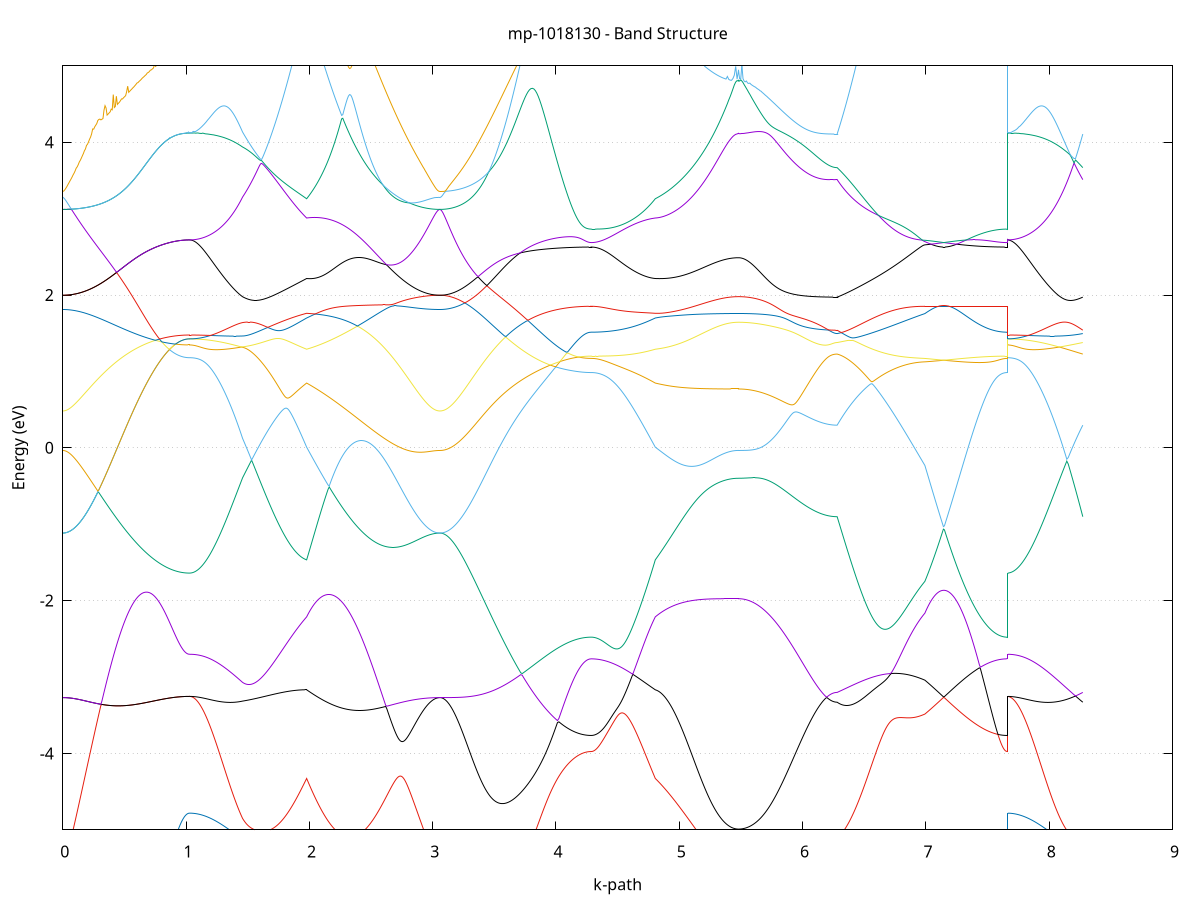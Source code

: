 set title 'mp-1018130 - Band Structure'
set xlabel 'k-path'
set ylabel 'Energy (eV)'
set grid y
set yrange [-5:5]
set terminal png size 800,600
set output 'mp-1018130_bands_gnuplot.png'
plot '-' using 1:2 with lines notitle, '-' using 1:2 with lines notitle, '-' using 1:2 with lines notitle, '-' using 1:2 with lines notitle, '-' using 1:2 with lines notitle, '-' using 1:2 with lines notitle, '-' using 1:2 with lines notitle, '-' using 1:2 with lines notitle, '-' using 1:2 with lines notitle, '-' using 1:2 with lines notitle, '-' using 1:2 with lines notitle, '-' using 1:2 with lines notitle, '-' using 1:2 with lines notitle, '-' using 1:2 with lines notitle, '-' using 1:2 with lines notitle, '-' using 1:2 with lines notitle, '-' using 1:2 with lines notitle, '-' using 1:2 with lines notitle, '-' using 1:2 with lines notitle, '-' using 1:2 with lines notitle
0.000000 -41.316570
0.008355 -41.316470
0.016711 -41.316470
0.025066 -41.316470
0.033421 -41.316370
0.041776 -41.316270
0.050132 -41.316070
0.058487 -41.315970
0.066842 -41.315770
0.075197 -41.315570
0.083553 -41.315370
0.091908 -41.315170
0.100263 -41.314870
0.108618 -41.314570
0.116974 -41.314270
0.125329 -41.313970
0.133684 -41.313670
0.142039 -41.313270
0.150395 -41.312870
0.158750 -41.312470
0.167105 -41.312070
0.175460 -41.311670
0.183816 -41.311170
0.192171 -41.310670
0.200526 -41.310170
0.208881 -41.309670
0.217237 -41.309070
0.225592 -41.308570
0.233947 -41.307970
0.242302 -41.307370
0.250658 -41.306770
0.259013 -41.306170
0.267368 -41.305470
0.275723 -41.304870
0.284079 -41.304170
0.292434 -41.303470
0.300789 -41.302770
0.309144 -41.302070
0.317500 -41.301270
0.325855 -41.300570
0.334210 -41.299770
0.342565 -41.299070
0.350921 -41.298270
0.359276 -41.297470
0.367631 -41.296670
0.375986 -41.295870
0.384342 -41.295070
0.392697 -41.294170
0.401052 -41.293370
0.409407 -41.292470
0.417763 -41.291670
0.426118 -41.290770
0.434473 -41.289970
0.442828 -41.289070
0.451184 -41.288170
0.459539 -41.287270
0.467894 -41.286370
0.476249 -41.285570
0.484605 -41.284670
0.492960 -41.283770
0.501315 -41.282870
0.509670 -41.281970
0.518026 -41.281070
0.526381 -41.280170
0.534736 -41.279270
0.543091 -41.278370
0.551447 -41.277470
0.559802 -41.276570
0.568157 -41.275670
0.576512 -41.274770
0.584868 -41.273870
0.593223 -41.273070
0.601578 -41.272170
0.609933 -41.271270
0.618289 -41.270470
0.626644 -41.269570
0.634999 -41.268770
0.643354 -41.267870
0.651710 -41.267070
0.660065 -41.266270
0.668420 -41.265470
0.676775 -41.264670
0.685131 -41.263870
0.693486 -41.263070
0.701841 -41.262270
0.710196 -41.261570
0.718552 -41.260870
0.726907 -41.260070
0.735262 -41.259370
0.743617 -41.258670
0.751973 -41.257970
0.760328 -41.257370
0.768683 -41.256670
0.777038 -41.256070
0.785394 -41.255470
0.793749 -41.254870
0.802104 -41.254270
0.810459 -41.253670
0.818815 -41.253170
0.827170 -41.252570
0.835525 -41.252070
0.843880 -41.251570
0.852236 -41.251170
0.860591 -41.250670
0.868946 -41.250270
0.877301 -41.249870
0.885657 -41.249470
0.894012 -41.249070
0.902367 -41.248670
0.910722 -41.248370
0.919078 -41.248070
0.927433 -41.247770
0.935788 -41.247570
0.944143 -41.247270
0.952499 -41.247070
0.960854 -41.246870
0.969209 -41.246670
0.977564 -41.246570
0.985920 -41.246470
0.994275 -41.246370
1.002630 -41.246270
1.010985 -41.246170
1.019341 -41.246170
1.027696 -41.246170
1.027696 -41.246170
1.037477 -41.246170
1.047258 -41.246070
1.057039 -41.246070
1.066820 -41.245970
1.076601 -41.245870
1.086382 -41.245670
1.096163 -41.245570
1.105945 -41.245370
1.115726 -41.245170
1.125507 -41.244870
1.135288 -41.244670
1.145069 -41.244370
1.154850 -41.244070
1.164631 -41.243670
1.174412 -41.243370
1.184193 -41.242970
1.193974 -41.242570
1.203755 -41.242170
1.213536 -41.241670
1.223317 -41.241270
1.233098 -41.240770
1.242880 -41.240270
1.252661 -41.239670
1.262442 -41.239170
1.272223 -41.238570
1.282004 -41.237970
1.291785 -41.237370
1.301566 -41.236770
1.311347 -41.236070
1.321128 -41.235370
1.330909 -41.234770
1.340690 -41.234070
1.350471 -41.233270
1.360252 -41.232570
1.370033 -41.231770
1.379814 -41.231070
1.389596 -41.230270
1.399377 -41.229470
1.409158 -41.228670
1.418939 -41.227870
1.428720 -41.226970
1.438501 -41.226170
1.448282 -41.225270
1.458063 -41.224370
1.458063 -41.224370
1.467179 -41.223770
1.476294 -41.223170
1.485410 -41.222570
1.494526 -41.221970
1.503642 -41.221270
1.512757 -41.220670
1.521873 -41.220070
1.530989 -41.219470
1.540104 -41.218870
1.549220 -41.218270
1.558336 -41.217670
1.567451 -41.217070
1.576567 -41.216470
1.585683 -41.215870
1.594798 -41.215270
1.603914 -41.214670
1.613030 -41.214070
1.622146 -41.213570
1.631261 -41.212970
1.640377 -41.212370
1.649493 -41.211770
1.658608 -41.211170
1.667724 -41.210570
1.676840 -41.209970
1.685955 -41.209470
1.695071 -41.208870
1.704187 -41.208270
1.713302 -41.207670
1.722418 -41.207070
1.731534 -41.206570
1.740650 -41.205970
1.749765 -41.205370
1.758881 -41.204770
1.767997 -41.204170
1.777112 -41.203670
1.786228 -41.203070
1.795344 -41.202470
1.804459 -41.201870
1.813575 -41.201270
1.822691 -41.200770
1.831807 -41.200170
1.840922 -41.199570
1.850038 -41.198970
1.859154 -41.198370
1.868269 -41.197770
1.877385 -41.197270
1.886501 -41.196670
1.895616 -41.196070
1.904732 -41.195470
1.913848 -41.194870
1.922963 -41.194270
1.932079 -41.193770
1.941195 -41.193170
1.950311 -41.192570
1.959426 -41.191970
1.968542 -41.191370
1.977658 -41.190870
1.977658 -41.190870
1.986818 -41.191670
1.995979 -41.192570
2.005140 -41.193470
2.014301 -41.194370
2.023461 -41.195270
2.032622 -41.196170
2.041783 -41.197170
2.050944 -41.198170
2.060104 -41.199170
2.069265 -41.200170
2.078426 -41.201170
2.087586 -41.202270
2.096747 -41.203270
2.105908 -41.204370
2.115069 -41.205470
2.124229 -41.206570
2.133390 -41.207670
2.142551 -41.208870
2.151712 -41.210070
2.160872 -41.211170
2.170033 -41.212370
2.179194 -41.213570
2.188355 -41.214870
2.197515 -41.216070
2.206676 -41.217370
2.215837 -41.218570
2.224998 -41.219870
2.234158 -41.221170
2.243319 -41.222470
2.252480 -41.223770
2.261640 -41.225170
2.270801 -41.226470
2.279962 -41.227870
2.289123 -41.229170
2.298283 -41.230570
2.307444 -41.231970
2.316605 -41.233370
2.325766 -41.234770
2.334926 -41.236170
2.344087 -41.237570
2.353248 -41.238970
2.362409 -41.240470
2.371569 -41.241870
2.380730 -41.243270
2.389891 -41.244770
2.399052 -41.246170
2.408212 -41.247670
2.417373 -41.249170
2.426534 -41.250570
2.435694 -41.252070
2.444855 -41.253470
2.454016 -41.254970
2.463177 -41.256370
2.472337 -41.257870
2.481498 -41.259370
2.490659 -41.260770
2.499820 -41.262270
2.508980 -41.263670
2.518141 -41.265170
2.527302 -41.266570
2.536463 -41.267970
2.545623 -41.269370
2.554784 -41.270770
2.563945 -41.272170
2.573106 -41.273570
2.582266 -41.274970
2.591427 -41.276370
2.600588 -41.277770
2.609748 -41.279070
2.618909 -41.280370
2.628070 -41.281770
2.637231 -41.283070
2.646391 -41.284370
2.655552 -41.285570
2.664713 -41.286870
2.673874 -41.288070
2.683034 -41.289370
2.692195 -41.290570
2.701356 -41.291670
2.710517 -41.292870
2.719677 -41.293970
2.728838 -41.295170
2.737999 -41.296270
2.747160 -41.297270
2.756320 -41.298370
2.765481 -41.299370
2.774642 -41.300370
2.783802 -41.301370
2.792963 -41.302270
2.802124 -41.303270
2.811285 -41.304170
2.820445 -41.304970
2.829606 -41.305870
2.838767 -41.306670
2.847928 -41.307470
2.857088 -41.308170
2.866249 -41.308970
2.875410 -41.309570
2.884571 -41.310270
2.893731 -41.310870
2.902892 -41.311470
2.912053 -41.312070
2.921214 -41.312570
2.930374 -41.313070
2.939535 -41.313570
2.948696 -41.313970
2.957856 -41.314370
2.967017 -41.314770
2.976178 -41.315070
2.985339 -41.315370
2.994499 -41.315670
3.003660 -41.315870
3.012821 -41.316070
3.021982 -41.316270
3.031142 -41.316370
3.040303 -41.316470
3.049464 -41.316470
3.058625 -41.316570
3.058625 -41.316570
3.070538 -41.316470
3.082451 -41.316370
3.094364 -41.316170
3.106277 -41.315970
3.118190 -41.315670
3.130103 -41.315270
3.142016 -41.314870
3.153929 -41.314370
3.165842 -41.313770
3.177755 -41.313070
3.189668 -41.312370
3.201581 -41.311570
3.213494 -41.310770
3.225407 -41.309870
3.237320 -41.308870
3.249233 -41.307870
3.261147 -41.306770
3.273060 -41.305570
3.284973 -41.304370
3.296886 -41.303170
3.308799 -41.301770
3.320712 -41.300470
3.332625 -41.298970
3.344538 -41.297470
3.356451 -41.295970
3.368364 -41.294370
3.380277 -41.292770
3.392190 -41.291070
3.404103 -41.289370
3.416016 -41.287570
3.427929 -41.285770
3.439842 -41.283870
3.451755 -41.282070
3.463668 -41.280070
3.475581 -41.278170
3.487495 -41.276170
3.499408 -41.274070
3.511321 -41.272070
3.523234 -41.269970
3.535147 -41.267870
3.547060 -41.265770
3.558973 -41.263570
3.570886 -41.261470
3.582799 -41.259270
3.594712 -41.257070
3.606625 -41.254770
3.618538 -41.252570
3.630451 -41.250370
3.642364 -41.248070
3.654277 -41.245870
3.666190 -41.243570
3.678103 -41.241370
3.690016 -41.239070
3.701930 -41.236870
3.713843 -41.234570
3.725756 -41.232370
3.737669 -41.230170
3.749582 -41.227970
3.761495 -41.225770
3.773408 -41.223570
3.785321 -41.221370
3.797234 -41.219270
3.809147 -41.217170
3.821060 -41.215070
3.832973 -41.212970
3.844886 -41.210970
3.856799 -41.208870
3.868712 -41.206970
3.880625 -41.204970
3.892538 -41.203070
3.904451 -41.201170
3.916364 -41.199370
3.928278 -41.197570
3.940191 -41.195770
3.952104 -41.194070
3.964017 -41.192370
3.975930 -41.190770
3.987843 -41.189270
3.999756 -41.187670
4.011669 -41.186270
4.023582 -41.184770
4.035495 -41.183470
4.047408 -41.182170
4.059321 -41.180870
4.071234 -41.179670
4.083147 -41.178570
4.095060 -41.177470
4.106973 -41.176470
4.118886 -41.175470
4.130799 -41.174570
4.142713 -41.173770
4.154626 -41.172970
4.166539 -41.172270
4.178452 -41.171670
4.190365 -41.171070
4.202278 -41.170570
4.214191 -41.170170
4.226104 -41.169770
4.238017 -41.169470
4.249930 -41.169170
4.261843 -41.169070
4.273756 -41.168970
4.285669 -41.168870
4.285669 -41.168870
4.294785 -41.168870
4.303901 -41.168970
4.313016 -41.168970
4.322132 -41.168970
4.331248 -41.169070
4.340363 -41.169070
4.349479 -41.169170
4.358595 -41.169270
4.367710 -41.169370
4.376826 -41.169470
4.385942 -41.169670
4.395058 -41.169770
4.404173 -41.169870
4.413289 -41.170070
4.422405 -41.170270
4.431520 -41.170470
4.440636 -41.170670
4.449752 -41.170870
4.458867 -41.171070
4.467983 -41.171370
4.477099 -41.171570
4.486214 -41.171870
4.495330 -41.172170
4.504446 -41.172470
4.513562 -41.172770
4.522677 -41.173070
4.531793 -41.173370
4.540909 -41.173770
4.550024 -41.174070
4.559140 -41.174470
4.568256 -41.174870
4.577371 -41.175270
4.586487 -41.175670
4.595603 -41.176170
4.604718 -41.176570
4.613834 -41.177070
4.622950 -41.177570
4.632066 -41.178070
4.641181 -41.178570
4.650297 -41.179170
4.659413 -41.179670
4.668528 -41.180270
4.677644 -41.180870
4.686760 -41.181470
4.695875 -41.182070
4.704991 -41.182670
4.714107 -41.183370
4.723223 -41.183970
4.732338 -41.184670
4.741454 -41.185370
4.750570 -41.186170
4.759685 -41.186870
4.768801 -41.187670
4.777917 -41.188370
4.787032 -41.189170
4.796148 -41.189970
4.805264 -41.190870
4.805264 -41.190870
4.816508 -41.191270
4.827753 -41.191770
4.838998 -41.192270
4.850242 -41.192770
4.861487 -41.193370
4.872732 -41.193870
4.883977 -41.194470
4.895221 -41.195170
4.906466 -41.195770
4.917711 -41.196470
4.928955 -41.197070
4.940200 -41.197770
4.951445 -41.198470
4.962689 -41.199170
4.973934 -41.199970
4.985179 -41.200670
4.996423 -41.201470
5.007668 -41.202170
5.018913 -41.202970
5.030157 -41.203670
5.041402 -41.204470
5.052647 -41.205270
5.063891 -41.205970
5.075136 -41.206770
5.086381 -41.207470
5.097625 -41.208270
5.108870 -41.209070
5.120115 -41.209770
5.131360 -41.210470
5.142604 -41.211270
5.153849 -41.211970
5.165094 -41.212670
5.176338 -41.213370
5.187583 -41.214070
5.198828 -41.214670
5.210072 -41.215370
5.221317 -41.215970
5.232562 -41.216570
5.243806 -41.217170
5.255051 -41.217670
5.266296 -41.218270
5.277540 -41.218770
5.288785 -41.219270
5.300030 -41.219770
5.311274 -41.220170
5.322519 -41.220670
5.333764 -41.221070
5.345008 -41.221370
5.356253 -41.221770
5.367498 -41.222070
5.378742 -41.222370
5.389987 -41.222570
5.401232 -41.222870
5.412477 -41.223070
5.423721 -41.223170
5.434966 -41.223370
5.446211 -41.223470
5.457455 -41.223570
5.468700 -41.223570
5.479945 -41.223570
5.479945 -41.223570
5.489143 -41.223570
5.498342 -41.223570
5.507540 -41.223570
5.516739 -41.223470
5.525938 -41.223470
5.535136 -41.223370
5.544335 -41.223370
5.553534 -41.223270
5.562732 -41.223170
5.571931 -41.223070
5.581130 -41.222970
5.590328 -41.222870
5.599527 -41.222670
5.608725 -41.222570
5.617924 -41.222370
5.627123 -41.222270
5.636321 -41.222070
5.645520 -41.221870
5.654719 -41.221670
5.663917 -41.221470
5.673116 -41.221270
5.682314 -41.221070
5.691513 -41.220870
5.700712 -41.220670
5.709910 -41.220370
5.719109 -41.220170
5.728308 -41.219970
5.737506 -41.219670
5.746705 -41.219370
5.755904 -41.219170
5.765102 -41.218870
5.774301 -41.218570
5.783499 -41.218370
5.792698 -41.218070
5.801897 -41.217770
5.811095 -41.217470
5.820294 -41.217170
5.829493 -41.216870
5.838691 -41.216570
5.847890 -41.216270
5.857088 -41.215970
5.866287 -41.215670
5.875486 -41.215370
5.884684 -41.215070
5.893883 -41.214770
5.903082 -41.214470
5.912280 -41.214170
5.921479 -41.213870
5.930677 -41.213570
5.939876 -41.213270
5.949075 -41.212970
5.958273 -41.212670
5.967472 -41.212370
5.976671 -41.212070
5.985869 -41.211870
5.995068 -41.211570
6.004266 -41.211270
6.013465 -41.210970
6.022664 -41.210770
6.031862 -41.210470
6.041061 -41.210270
6.050260 -41.209970
6.059458 -41.209770
6.068657 -41.209570
6.077856 -41.209370
6.087054 -41.209070
6.096253 -41.208870
6.105451 -41.208670
6.114650 -41.208570
6.123849 -41.208370
6.133047 -41.208170
6.142246 -41.207970
6.151445 -41.207870
6.160643 -41.207670
6.169842 -41.207570
6.179040 -41.207470
6.188239 -41.207370
6.197438 -41.207270
6.206636 -41.207170
6.215835 -41.207070
6.225034 -41.206970
6.234232 -41.206970
6.243431 -41.206870
6.252630 -41.206870
6.261828 -41.206870
6.271027 -41.206770
6.280225 -41.206770
6.280225 -41.206770
6.290690 -41.205870
6.301154 -41.205070
6.311618 -41.204170
6.322082 -41.203270
6.332547 -41.202370
6.343011 -41.201570
6.353475 -41.200670
6.363940 -41.199870
6.374404 -41.198970
6.384868 -41.198170
6.395332 -41.197370
6.405797 -41.196570
6.416261 -41.195670
6.426725 -41.194870
6.437189 -41.194070
6.447654 -41.193370
6.458118 -41.192570
6.468582 -41.191770
6.479047 -41.190970
6.489511 -41.190270
6.499975 -41.189470
6.510439 -41.188770
6.520904 -41.187970
6.531368 -41.187270
6.541832 -41.186570
6.552296 -41.185870
6.562761 -41.185170
6.573225 -41.184470
6.583689 -41.183870
6.594154 -41.183170
6.604618 -41.182470
6.615082 -41.181870
6.625546 -41.181270
6.636011 -41.180570
6.646475 -41.179970
6.656939 -41.179370
6.667403 -41.178870
6.677868 -41.178270
6.688332 -41.177670
6.698796 -41.177170
6.709261 -41.176670
6.719725 -41.176070
6.730189 -41.175570
6.740653 -41.175170
6.751118 -41.174670
6.761582 -41.174170
6.772046 -41.173770
6.782510 -41.173370
6.792975 -41.172970
6.803439 -41.172570
6.813903 -41.172170
6.824368 -41.171770
6.834832 -41.171470
6.845296 -41.171170
6.855760 -41.170870
6.866225 -41.170570
6.876689 -41.170270
6.887153 -41.170070
6.897617 -41.169870
6.908082 -41.169670
6.918546 -41.169470
6.929010 -41.169270
6.939475 -41.169170
6.949939 -41.169070
6.960403 -41.168970
6.970867 -41.168970
6.981332 -41.168870
6.991796 -41.168870
6.991796 -41.168870
7.000136 -41.168870
7.008477 -41.168870
7.016818 -41.168870
7.025158 -41.168870
7.033499 -41.168870
7.041839 -41.168870
7.050180 -41.168870
7.058521 -41.168870
7.066861 -41.168870
7.075202 -41.168870
7.083542 -41.168870
7.091883 -41.168870
7.100224 -41.168870
7.108564 -41.168870
7.116905 -41.168870
7.125245 -41.168870
7.133586 -41.168870
7.141927 -41.168870
7.150267 -41.168870
7.158608 -41.168870
7.166948 -41.168870
7.175289 -41.168870
7.183630 -41.168870
7.191970 -41.168870
7.200311 -41.168870
7.208651 -41.168870
7.216992 -41.168870
7.225332 -41.168870
7.233673 -41.168870
7.242014 -41.168870
7.250354 -41.168870
7.258695 -41.168870
7.267035 -41.168870
7.275376 -41.168870
7.283717 -41.168870
7.292057 -41.168870
7.300398 -41.168870
7.308738 -41.168870
7.317079 -41.168870
7.325420 -41.168870
7.333760 -41.168870
7.342101 -41.168870
7.350441 -41.168870
7.358782 -41.168870
7.367123 -41.168870
7.375463 -41.168870
7.383804 -41.168870
7.392144 -41.168870
7.400485 -41.168870
7.408826 -41.168870
7.417166 -41.168870
7.425507 -41.168870
7.433847 -41.168870
7.442188 -41.168870
7.450528 -41.168870
7.458869 -41.168870
7.467210 -41.168870
7.475550 -41.168870
7.483891 -41.168870
7.492231 -41.168870
7.500572 -41.168870
7.508913 -41.168870
7.517253 -41.168870
7.525594 -41.168870
7.533934 -41.168870
7.542275 -41.168870
7.550616 -41.168870
7.558956 -41.168870
7.567297 -41.168870
7.575637 -41.168870
7.583978 -41.168870
7.592319 -41.168870
7.600659 -41.168870
7.609000 -41.168870
7.617340 -41.168870
7.625681 -41.168870
7.634022 -41.168870
7.642362 -41.168870
7.650703 -41.168870
7.659043 -41.168870
7.659043 -41.246170
7.670842 -41.246170
7.682640 -41.246070
7.694439 -41.245970
7.706237 -41.245870
7.718036 -41.245670
7.729834 -41.245470
7.741633 -41.245270
7.753431 -41.244970
7.765230 -41.244670
7.777028 -41.244370
7.788827 -41.243970
7.800625 -41.243570
7.812424 -41.243070
7.824222 -41.242670
7.836021 -41.242070
7.847819 -41.241570
7.859618 -41.240970
7.871416 -41.240370
7.883215 -41.239770
7.895013 -41.239070
7.906812 -41.238370
7.918610 -41.237670
7.930409 -41.236870
7.942207 -41.236070
7.954006 -41.235270
7.965804 -41.234470
7.977603 -41.233570
7.989401 -41.232770
8.001200 -41.231870
8.012998 -41.230870
8.024797 -41.229970
8.036595 -41.228970
8.048394 -41.227970
8.060192 -41.226970
8.071991 -41.225970
8.083789 -41.224870
8.095588 -41.223870
8.107387 -41.222770
8.119185 -41.221670
8.130984 -41.220570
8.142782 -41.219470
8.154581 -41.218370
8.166379 -41.217270
8.178178 -41.216070
8.189976 -41.214970
8.201775 -41.213770
8.213573 -41.212670
8.225372 -41.211470
8.237170 -41.210270
8.248969 -41.209170
8.260767 -41.207970
8.272566 -41.206770
e
0.000000 -17.599670
0.008355 -17.599670
0.016711 -17.599870
0.025066 -17.600170
0.033421 -17.600470
0.041776 -17.600970
0.050132 -17.601570
0.058487 -17.602270
0.066842 -17.603070
0.075197 -17.603970
0.083553 -17.604970
0.091908 -17.606070
0.100263 -17.607270
0.108618 -17.608570
0.116974 -17.609970
0.125329 -17.611470
0.133684 -17.613070
0.142039 -17.614770
0.150395 -17.616570
0.158750 -17.620070
0.167105 -17.633870
0.175460 -17.648070
0.183816 -17.662770
0.192171 -17.677870
0.200526 -17.693270
0.208881 -17.709170
0.217237 -17.725370
0.225592 -17.741770
0.233947 -17.758570
0.242302 -17.775570
0.250658 -17.792870
0.259013 -17.810370
0.267368 -17.828070
0.275723 -17.845870
0.284079 -17.863870
0.292434 -17.882070
0.300789 -17.900370
0.309144 -17.918670
0.317500 -17.937170
0.325855 -17.955570
0.334210 -17.974170
0.342565 -17.992770
0.350921 -18.011370
0.359276 -18.029970
0.367631 -18.048470
0.375986 -18.067070
0.384342 -18.085570
0.392697 -18.104070
0.401052 -18.122470
0.409407 -18.140770
0.417763 -18.158970
0.426118 -18.177170
0.434473 -18.195170
0.442828 -18.213070
0.451184 -18.230870
0.459539 -18.248570
0.467894 -18.266070
0.476249 -18.283470
0.484605 -18.300670
0.492960 -18.317770
0.501315 -18.334670
0.509670 -18.351370
0.518026 -18.367970
0.526381 -18.384270
0.534736 -18.400470
0.543091 -18.416370
0.551447 -18.432170
0.559802 -18.447670
0.568157 -18.462970
0.576512 -18.478070
0.584868 -18.492970
0.593223 -18.507670
0.601578 -18.522070
0.609933 -18.536270
0.618289 -18.550270
0.626644 -18.563970
0.634999 -18.577370
0.643354 -18.590570
0.651710 -18.603570
0.660065 -18.616270
0.668420 -18.628770
0.676775 -18.640970
0.685131 -18.652870
0.693486 -18.664570
0.701841 -18.675970
0.710196 -18.687070
0.718552 -18.697970
0.726907 -18.708570
0.735262 -18.718870
0.743617 -18.728870
0.751973 -18.738670
0.760328 -18.748170
0.768683 -18.757370
0.777038 -18.766270
0.785394 -18.774970
0.793749 -18.783270
0.802104 -18.791370
0.810459 -18.799170
0.818815 -18.806670
0.827170 -18.813870
0.835525 -18.820770
0.843880 -18.827470
0.852236 -18.833770
0.860591 -18.839870
0.868946 -18.845570
0.877301 -18.851070
0.885657 -18.856270
0.894012 -18.861170
0.902367 -18.865770
0.910722 -18.870070
0.919078 -18.874070
0.927433 -18.877770
0.935788 -18.881170
0.944143 -18.884270
0.952499 -18.887070
0.960854 -18.889670
0.969209 -18.891870
0.977564 -18.893770
0.985920 -18.895470
0.994275 -18.896770
1.002630 -18.897770
1.010985 -18.898570
1.019341 -18.898970
1.027696 -18.899170
1.027696 -18.899170
1.037477 -18.898970
1.047258 -18.898570
1.057039 -18.897970
1.066820 -18.896970
1.076601 -18.895770
1.086382 -18.894270
1.096163 -18.892470
1.105945 -18.890470
1.115726 -18.888170
1.125507 -18.885570
1.135288 -18.882770
1.145069 -18.879570
1.154850 -18.876270
1.164631 -18.872570
1.174412 -18.868770
1.184193 -18.864570
1.193974 -18.860170
1.203755 -18.855470
1.213536 -18.850570
1.223317 -18.845370
1.233098 -18.839970
1.242880 -18.834370
1.252661 -18.828370
1.262442 -18.822270
1.272223 -18.815870
1.282004 -18.809270
1.291785 -18.802370
1.301566 -18.795370
1.311347 -18.787970
1.321128 -18.780470
1.330909 -18.772770
1.340690 -18.764770
1.350471 -18.756570
1.360252 -18.748170
1.370033 -18.739670
1.379814 -18.730870
1.389596 -18.721870
1.399377 -18.712670
1.409158 -18.703370
1.418939 -18.693770
1.428720 -18.684070
1.438501 -18.674270
1.448282 -18.664170
1.458063 -18.653970
1.458063 -18.653970
1.467179 -18.647070
1.476294 -18.641170
1.485410 -18.637170
1.494526 -18.635470
1.503642 -18.636570
1.512757 -18.640370
1.521873 -18.646370
1.530989 -18.653970
1.540104 -18.662670
1.549220 -18.671970
1.558336 -18.681670
1.567451 -18.691570
1.576567 -18.701570
1.585683 -18.711570
1.594798 -18.721470
1.603914 -18.731270
1.613030 -18.740970
1.622146 -18.750470
1.631261 -18.759870
1.640377 -18.768970
1.649493 -18.777970
1.658608 -18.786670
1.667724 -18.795170
1.676840 -18.803470
1.685955 -18.811470
1.695071 -18.819270
1.704187 -18.826770
1.713302 -18.834070
1.722418 -18.841070
1.731534 -18.847870
1.740650 -18.854370
1.749765 -18.860670
1.758881 -18.866570
1.767997 -18.872270
1.777112 -18.877770
1.786228 -18.882970
1.795344 -18.887870
1.804459 -18.892470
1.813575 -18.896770
1.822691 -18.900870
1.831807 -18.904670
1.840922 -18.908270
1.850038 -18.911570
1.859154 -18.914570
1.868269 -18.917270
1.877385 -18.919770
1.886501 -18.921970
1.895616 -18.923870
1.904732 -18.925570
1.913848 -18.926970
1.922963 -18.928170
1.932079 -18.929070
1.941195 -18.929770
1.950311 -18.930170
1.959426 -18.930370
1.968542 -18.930270
1.977658 -18.929970
1.977658 -18.929970
1.986818 -18.938370
1.995979 -18.946470
2.005140 -18.954270
2.014301 -18.961670
2.023461 -18.968770
2.032622 -18.975570
2.041783 -18.981870
2.050944 -18.987870
2.060104 -18.993470
2.069265 -18.998670
2.078426 -19.003470
2.087586 -19.007870
2.096747 -19.011770
2.105908 -19.015270
2.115069 -19.018370
2.124229 -19.021070
2.133390 -19.023270
2.142551 -19.024970
2.151712 -19.026270
2.160872 -19.027070
2.170033 -19.027370
2.179194 -19.027270
2.188355 -19.026570
2.197515 -19.025470
2.206676 -19.023870
2.215837 -19.021770
2.224998 -19.019270
2.234158 -19.016170
2.243319 -19.012570
2.252480 -19.008470
2.261640 -19.003870
2.270801 -18.998770
2.279962 -18.993170
2.289123 -18.987170
2.298283 -18.980470
2.307444 -18.973370
2.316605 -18.965770
2.325766 -18.957670
2.334926 -18.949070
2.344087 -18.939970
2.353248 -18.930270
2.362409 -18.920170
2.371569 -18.909570
2.380730 -18.898470
2.389891 -18.886870
2.399052 -18.874770
2.408212 -18.862170
2.417373 -18.849070
2.426534 -18.835570
2.435694 -18.821570
2.444855 -18.807070
2.454016 -18.792170
2.463177 -18.776770
2.472337 -18.760870
2.481498 -18.744570
2.490659 -18.727870
2.499820 -18.710770
2.508980 -18.693170
2.518141 -18.675170
2.527302 -18.656770
2.536463 -18.637970
2.545623 -18.618770
2.554784 -18.599270
2.563945 -18.579270
2.573106 -18.558970
2.582266 -18.538370
2.591427 -18.517470
2.600588 -18.496170
2.609748 -18.474570
2.618909 -18.452670
2.628070 -18.430570
2.637231 -18.408170
2.646391 -18.385470
2.655552 -18.362570
2.664713 -18.339470
2.673874 -18.316170
2.683034 -18.292770
2.692195 -18.269070
2.701356 -18.245370
2.710517 -18.221470
2.719677 -18.197570
2.728838 -18.173570
2.737999 -18.149570
2.747160 -18.125470
2.756320 -18.101470
2.765481 -18.077570
2.774642 -18.053670
2.783802 -18.029970
2.792963 -18.006370
2.802124 -17.982970
2.811285 -17.959870
2.820445 -17.936970
2.829606 -17.914470
2.838767 -17.892270
2.847928 -17.870470
2.857088 -17.849170
2.866249 -17.828470
2.875410 -17.808270
2.884571 -17.788670
2.893731 -17.769770
2.902892 -17.751670
2.912053 -17.734370
2.921214 -17.717870
2.930374 -17.702370
2.939535 -17.687870
2.948696 -17.674470
2.957856 -17.662070
2.967017 -17.650770
2.976178 -17.640670
2.985339 -17.631770
2.994499 -17.623970
3.003660 -17.617370
3.012821 -17.611870
3.021982 -17.607370
3.031142 -17.603970
3.040303 -17.601570
3.049464 -17.600170
3.058625 -17.599670
3.058625 -17.599670
3.070538 -17.600970
3.082451 -17.604770
3.094364 -17.611170
3.106277 -17.620070
3.118190 -17.631270
3.130103 -17.644770
3.142016 -17.660370
3.153929 -17.678070
3.165842 -17.697670
3.177755 -17.718970
3.189668 -17.741870
3.201581 -17.766270
3.213494 -17.791870
3.225407 -17.818670
3.237320 -17.846470
3.249233 -17.875070
3.261147 -17.904470
3.273060 -17.934470
3.284973 -17.964970
3.296886 -17.995870
3.308799 -18.027070
3.320712 -18.058470
3.332625 -18.089970
3.344538 -18.121470
3.356451 -18.152970
3.368364 -18.184370
3.380277 -18.215570
3.392190 -18.246570
3.404103 -18.277270
3.416016 -18.307570
3.427929 -18.337570
3.439842 -18.367070
3.451755 -18.396170
3.463668 -18.424670
3.475581 -18.452770
3.487495 -18.480170
3.499408 -18.507070
3.511321 -18.533270
3.523234 -18.558870
3.535147 -18.583870
3.547060 -18.608170
3.558973 -18.631670
3.570886 -18.654570
3.582799 -18.676670
3.594712 -18.698170
3.606625 -18.718770
3.618538 -18.738770
3.630451 -18.757870
3.642364 -18.776270
3.654277 -18.793970
3.666190 -18.810770
3.678103 -18.826870
3.690016 -18.842270
3.701930 -18.856870
3.713843 -18.870670
3.725756 -18.883670
3.737669 -18.895970
3.749582 -18.907570
3.761495 -18.918370
3.773408 -18.928470
3.785321 -18.937870
3.797234 -18.946470
3.809147 -18.954470
3.821060 -18.961770
3.832973 -18.968370
3.844886 -18.974270
3.856799 -18.979570
3.868712 -18.984270
3.880625 -18.988370
3.892538 -18.991870
3.904451 -18.994870
3.916364 -18.997270
3.928278 -18.999270
3.940191 -19.000670
3.952104 -19.001670
3.964017 -19.002170
3.975930 -19.002370
3.987843 -19.002070
3.999756 -19.001470
4.011669 -19.000570
4.023582 -18.999470
4.035495 -18.997970
4.047408 -18.996370
4.059321 -18.994470
4.071234 -18.992470
4.083147 -18.990370
4.095060 -18.988170
4.106973 -18.985870
4.118886 -18.983570
4.130799 -18.981270
4.142713 -18.979070
4.154626 -18.976870
4.166539 -18.974770
4.178452 -18.972770
4.190365 -18.970870
4.202278 -18.969170
4.214191 -18.967670
4.226104 -18.966370
4.238017 -18.965270
4.249930 -18.964370
4.261843 -18.963770
4.273756 -18.963470
4.285669 -18.963270
4.285669 -18.963270
4.294785 -18.963170
4.303901 -18.962870
4.313016 -18.962270
4.322132 -18.961570
4.331248 -18.960570
4.340363 -18.959370
4.349479 -18.957870
4.358595 -18.956270
4.367710 -18.954370
4.376826 -18.952270
4.385942 -18.949970
4.395058 -18.947470
4.404173 -18.944770
4.413289 -18.941770
4.422405 -18.938670
4.431520 -18.935270
4.440636 -18.931670
4.449752 -18.927870
4.458867 -18.923870
4.467983 -18.919670
4.477099 -18.915270
4.486214 -18.910570
4.495330 -18.905770
4.504446 -18.900770
4.513562 -18.895470
4.522677 -18.890070
4.531793 -18.884470
4.540909 -18.878570
4.550024 -18.872570
4.559140 -18.866370
4.568256 -18.859970
4.577371 -18.853370
4.586487 -18.846570
4.595603 -18.839570
4.604718 -18.832470
4.613834 -18.825170
4.622950 -18.817670
4.632066 -18.809970
4.641181 -18.802070
4.650297 -18.794070
4.659413 -18.785870
4.668528 -18.777770
4.677644 -18.788870
4.686760 -18.799970
4.695875 -18.810970
4.704991 -18.821770
4.714107 -18.832570
4.723223 -18.843170
4.732338 -18.853670
4.741454 -18.863970
4.750570 -18.874170
4.759685 -18.884070
4.768801 -18.893770
4.777917 -18.903170
4.787032 -18.912370
4.796148 -18.921370
4.805264 -18.929970
4.805264 -18.929970
4.816508 -18.936070
4.827753 -18.945470
4.838998 -18.957470
4.850242 -18.971670
4.861487 -18.987570
4.872732 -19.004770
4.883977 -19.022970
4.895221 -19.041870
4.906466 -19.061370
4.917711 -19.081270
4.928955 -19.101370
4.940200 -19.121670
4.951445 -19.142070
4.962689 -19.162570
4.973934 -19.182970
4.985179 -19.203270
4.996423 -19.223470
5.007668 -19.243570
5.018913 -19.263370
5.030157 -19.283070
5.041402 -19.302470
5.052647 -19.321670
5.063891 -19.340470
5.075136 -19.359070
5.086381 -19.377270
5.097625 -19.395070
5.108870 -19.412670
5.120115 -19.429770
5.131360 -19.446470
5.142604 -19.462770
5.153849 -19.478670
5.165094 -19.494170
5.176338 -19.509170
5.187583 -19.523770
5.198828 -19.537870
5.210072 -19.551470
5.221317 -19.564570
5.232562 -19.577170
5.243806 -19.589270
5.255051 -19.600970
5.266296 -19.611970
5.277540 -19.622570
5.288785 -19.632570
5.300030 -19.642070
5.311274 -19.651070
5.322519 -19.659370
5.333764 -19.667270
5.345008 -19.674470
5.356253 -19.681170
5.367498 -19.687370
5.378742 -19.692870
5.389987 -19.697870
5.401232 -19.702270
5.412477 -19.706170
5.423721 -19.709370
5.434966 -19.711970
5.446211 -19.714070
5.457455 -19.715570
5.468700 -19.716470
5.479945 -19.716770
5.479945 -19.716770
5.489143 -19.716570
5.498342 -19.715970
5.507540 -19.715170
5.516739 -19.713870
5.525938 -19.712270
5.535136 -19.710370
5.544335 -19.708070
5.553534 -19.705370
5.562732 -19.702370
5.571931 -19.698970
5.581130 -19.695270
5.590328 -19.691170
5.599527 -19.686770
5.608725 -19.682070
5.617924 -19.676970
5.627123 -19.671470
5.636321 -19.665670
5.645520 -19.659570
5.654719 -19.653070
5.663917 -19.646270
5.673116 -19.639070
5.682314 -19.631570
5.691513 -19.623770
5.700712 -19.615670
5.709910 -19.607170
5.719109 -19.598370
5.728308 -19.589170
5.737506 -19.579770
5.746705 -19.569970
5.755904 -19.559870
5.765102 -19.549470
5.774301 -19.538770
5.783499 -19.527770
5.792698 -19.516470
5.801897 -19.504870
5.811095 -19.492870
5.820294 -19.480670
5.829493 -19.468170
5.838691 -19.455470
5.847890 -19.442370
5.857088 -19.428970
5.866287 -19.415370
5.875486 -19.401570
5.884684 -19.387370
5.893883 -19.372970
5.903082 -19.358270
5.912280 -19.343370
5.921479 -19.328270
5.930677 -19.312870
5.939876 -19.297270
5.949075 -19.281370
5.958273 -19.265270
5.967472 -19.249070
5.976671 -19.232570
5.985869 -19.215870
5.995068 -19.198970
6.004266 -19.181870
6.013465 -19.164670
6.022664 -19.147270
6.031862 -19.129670
6.041061 -19.111970
6.050260 -19.094070
6.059458 -19.076070
6.068657 -19.057970
6.077856 -19.039770
6.087054 -19.021470
6.096253 -19.003070
6.105451 -18.984670
6.114650 -18.966170
6.123849 -18.947670
6.133047 -18.929170
6.142246 -18.910770
6.151445 -18.892370
6.160643 -18.874070
6.169842 -18.855970
6.179040 -18.838070
6.188239 -18.820370
6.197438 -18.803170
6.206636 -18.786470
6.215835 -18.770470
6.225034 -18.755270
6.234232 -18.741270
6.243431 -18.728770
6.252630 -18.718270
6.261828 -18.710270
6.271027 -18.705170
6.280225 -18.703470
6.280225 -18.703470
6.290690 -18.708770
6.301154 -18.714070
6.311618 -18.719270
6.322082 -18.724370
6.332547 -18.729270
6.343011 -18.733870
6.353475 -18.738270
6.363940 -18.742470
6.374404 -18.746370
6.384868 -18.749870
6.395332 -18.753170
6.405797 -18.756070
6.416261 -18.758770
6.426725 -18.761070
6.437189 -18.762970
6.447654 -18.764570
6.458118 -18.765870
6.468582 -18.766870
6.479047 -18.767470
6.489511 -18.767770
6.499975 -18.767770
6.510439 -18.767370
6.520904 -18.766770
6.531368 -18.765770
6.541832 -18.764470
6.552296 -18.762770
6.562761 -18.760870
6.573225 -18.758670
6.583689 -18.759370
6.594154 -18.766470
6.604618 -18.773370
6.615082 -18.779970
6.625546 -18.786370
6.636011 -18.792470
6.646475 -18.798370
6.656939 -18.803970
6.667403 -18.809270
6.677868 -18.814370
6.688332 -18.819270
6.698796 -18.823870
6.709261 -18.828170
6.719725 -18.832170
6.730189 -18.835970
6.740653 -18.839470
6.751118 -18.842770
6.761582 -18.845670
6.772046 -18.848370
6.782510 -18.850770
6.792975 -18.852970
6.803439 -18.854770
6.813903 -18.856370
6.824368 -18.857670
6.834832 -18.858670
6.845296 -18.859470
6.855760 -18.859970
6.866225 -18.860070
6.876689 -18.859970
6.887153 -18.859670
6.897617 -18.858970
6.908082 -18.857970
6.918546 -18.856770
6.929010 -18.855270
6.939475 -18.853470
6.949939 -18.851470
6.960403 -18.849070
6.970867 -18.846470
6.981332 -18.843570
6.991796 -18.840470
6.991796 -18.840470
7.000136 -18.835170
7.008477 -18.829870
7.016818 -18.824570
7.025158 -18.819070
7.033499 -18.813570
7.041839 -18.808070
7.050180 -18.802470
7.058521 -18.796770
7.066861 -18.791070
7.075202 -18.785270
7.083542 -18.779470
7.091883 -18.773670
7.100224 -18.767770
7.108564 -18.761870
7.116905 -18.755870
7.125245 -18.749970
7.133586 -18.743970
7.141927 -18.737970
7.150267 -18.739270
7.158608 -18.745270
7.166948 -18.751270
7.175289 -18.757170
7.183630 -18.763170
7.191970 -18.769070
7.200311 -18.774870
7.208651 -18.780770
7.216992 -18.786570
7.225332 -18.792270
7.233673 -18.797970
7.242014 -18.803670
7.250354 -18.809270
7.258695 -18.814770
7.267035 -18.820270
7.275376 -18.825670
7.283717 -18.831070
7.292057 -18.836370
7.300398 -18.841570
7.308738 -18.846670
7.317079 -18.851770
7.325420 -18.856770
7.333760 -18.861670
7.342101 -18.866470
7.350441 -18.871170
7.358782 -18.875770
7.367123 -18.880270
7.375463 -18.884770
7.383804 -18.889070
7.392144 -18.893270
7.400485 -18.897370
7.408826 -18.901370
7.417166 -18.905270
7.425507 -18.909070
7.433847 -18.912770
7.442188 -18.916370
7.450528 -18.919770
7.458869 -18.923070
7.467210 -18.926270
7.475550 -18.929370
7.483891 -18.932370
7.492231 -18.935170
7.500572 -18.937870
7.508913 -18.940470
7.517253 -18.942870
7.525594 -18.945170
7.533934 -18.947370
7.542275 -18.949370
7.550616 -18.951270
7.558956 -18.953070
7.567297 -18.954670
7.575637 -18.956170
7.583978 -18.957470
7.592319 -18.958770
7.600659 -18.959770
7.609000 -18.960670
7.617340 -18.961470
7.625681 -18.962170
7.634022 -18.962670
7.642362 -18.962970
7.650703 -18.963270
7.659043 -18.963270
7.659043 -18.899170
7.670842 -18.898970
7.682640 -18.898370
7.694439 -18.897370
7.706237 -18.895970
7.718036 -18.894170
7.729834 -18.891970
7.741633 -18.889470
7.753431 -18.886470
7.765230 -18.883170
7.777028 -18.879370
7.788827 -18.875270
7.800625 -18.870770
7.812424 -18.865870
7.824222 -18.860670
7.836021 -18.855070
7.847819 -18.849070
7.859618 -18.842670
7.871416 -18.835970
7.883215 -18.828870
7.895013 -18.821470
7.906812 -18.813670
7.918610 -18.805570
7.930409 -18.797170
7.942207 -18.788370
7.954006 -18.779270
7.965804 -18.769870
7.977603 -18.760170
7.989401 -18.750070
8.001200 -18.739770
8.012998 -18.729170
8.024797 -18.718270
8.036595 -18.707070
8.048394 -18.695670
8.060192 -18.683970
8.071991 -18.672070
8.083789 -18.659870
8.095588 -18.647470
8.107387 -18.634770
8.119185 -18.621970
8.130984 -18.608970
8.142782 -18.595670
8.154581 -18.597270
8.166379 -18.611070
8.178178 -18.624170
8.189976 -18.636570
8.201775 -18.648270
8.213573 -18.659370
8.225372 -18.669670
8.237170 -18.679170
8.248969 -18.687970
8.260767 -18.696070
8.272566 -18.703470
e
0.000000 -17.599670
0.008355 -17.599670
0.016711 -17.599870
0.025066 -17.600170
0.033421 -17.600470
0.041776 -17.600970
0.050132 -17.601570
0.058487 -17.602270
0.066842 -17.603070
0.075197 -17.603970
0.083553 -17.604970
0.091908 -17.606070
0.100263 -17.607270
0.108618 -17.608570
0.116974 -17.609970
0.125329 -17.611470
0.133684 -17.613070
0.142039 -17.614770
0.150395 -17.616570
0.158750 -17.618470
0.167105 -17.620470
0.175460 -17.622570
0.183816 -17.624770
0.192171 -17.626970
0.200526 -17.629370
0.208881 -17.631770
0.217237 -17.634270
0.225592 -17.636870
0.233947 -17.639570
0.242302 -17.642270
0.250658 -17.645170
0.259013 -17.648070
0.267368 -17.650970
0.275723 -17.654070
0.284079 -17.657170
0.292434 -17.660370
0.300789 -17.663570
0.309144 -17.666870
0.317500 -17.670270
0.325855 -17.673670
0.334210 -17.677070
0.342565 -17.680670
0.350921 -17.684170
0.359276 -17.687870
0.367631 -17.691470
0.375986 -17.695170
0.384342 -17.698970
0.392697 -17.702670
0.401052 -17.706570
0.409407 -17.710370
0.417763 -17.714270
0.426118 -17.718170
0.434473 -17.722070
0.442828 -17.725970
0.451184 -17.729970
0.459539 -17.733970
0.467894 -17.737970
0.476249 -17.741970
0.484605 -17.745970
0.492960 -17.749970
0.501315 -17.753970
0.509670 -17.757970
0.518026 -17.761970
0.526381 -17.765970
0.534736 -17.769970
0.543091 -17.773970
0.551447 -17.777970
0.559802 -17.781970
0.568157 -17.785870
0.576512 -17.789770
0.584868 -17.793670
0.593223 -17.797570
0.601578 -17.801470
0.609933 -17.805270
0.618289 -17.809070
0.626644 -17.812770
0.634999 -17.816470
0.643354 -17.820170
0.651710 -17.823770
0.660065 -17.827370
0.668420 -17.830870
0.676775 -17.834370
0.685131 -17.837770
0.693486 -17.841170
0.701841 -17.844570
0.710196 -17.847770
0.718552 -17.850970
0.726907 -17.854170
0.735262 -17.857270
0.743617 -17.860270
0.751973 -17.863270
0.760328 -17.866070
0.768683 -17.868970
0.777038 -17.871670
0.785394 -17.874370
0.793749 -17.876970
0.802104 -17.879470
0.810459 -17.881870
0.818815 -17.884270
0.827170 -17.886570
0.835525 -17.888770
0.843880 -17.890870
0.852236 -17.892870
0.860591 -17.894770
0.868946 -17.896670
0.877301 -17.898470
0.885657 -17.900070
0.894012 -17.901670
0.902367 -17.903170
0.910722 -17.904570
0.919078 -17.905870
0.927433 -17.907070
0.935788 -17.908270
0.944143 -17.909270
0.952499 -17.910170
0.960854 -17.911070
0.969209 -17.911770
0.977564 -17.912370
0.985920 -17.912970
0.994275 -17.913370
1.002630 -17.913770
1.010985 -17.913970
1.019341 -17.914170
1.027696 -17.914170
1.027696 -17.914170
1.037477 -17.914770
1.047258 -17.916370
1.057039 -17.919170
1.066820 -17.922970
1.076601 -17.927870
1.086382 -17.933770
1.096163 -17.940770
1.105945 -17.948670
1.115726 -17.957570
1.125507 -17.967270
1.135288 -17.977870
1.145069 -17.989370
1.154850 -18.001570
1.164631 -18.014470
1.174412 -18.028070
1.184193 -18.042170
1.193974 -18.056970
1.203755 -18.072270
1.213536 -18.087970
1.223317 -18.104070
1.233098 -18.120670
1.242880 -18.137470
1.252661 -18.154570
1.262442 -18.171870
1.272223 -18.189370
1.282004 -18.207070
1.291785 -18.224770
1.301566 -18.242570
1.311347 -18.260370
1.321128 -18.278170
1.330909 -18.295970
1.340690 -18.313670
1.350471 -18.331170
1.360252 -18.348670
1.370033 -18.365870
1.379814 -18.382970
1.389596 -18.399770
1.399377 -18.416370
1.409158 -18.432770
1.418939 -18.448770
1.428720 -18.464470
1.438501 -18.479870
1.448282 -18.494970
1.458063 -18.509670
1.458063 -18.509670
1.467179 -18.519370
1.476294 -18.527570
1.485410 -18.533570
1.494526 -18.536770
1.503642 -18.536670
1.512757 -18.533470
1.521873 -18.527670
1.530989 -18.519770
1.540104 -18.510470
1.549220 -18.500070
1.558336 -18.488970
1.567451 -18.477170
1.576567 -18.464970
1.585683 -18.452370
1.594798 -18.439470
1.603914 -18.426270
1.613030 -18.412870
1.622146 -18.399270
1.631261 -18.391070
1.640377 -18.399270
1.649493 -18.407470
1.658608 -18.415470
1.667724 -18.423570
1.676840 -18.431470
1.685955 -18.439270
1.695071 -18.447070
1.704187 -18.454770
1.713302 -18.462370
1.722418 -18.469870
1.731534 -18.477370
1.740650 -18.484670
1.749765 -18.491870
1.758881 -18.498970
1.767997 -18.506070
1.777112 -18.512970
1.786228 -18.519770
1.795344 -18.526470
1.804459 -18.533070
1.813575 -18.539570
1.822691 -18.545870
1.831807 -18.552170
1.840922 -18.558270
1.850038 -18.564270
1.859154 -18.570170
1.868269 -18.575870
1.877385 -18.581470
1.886501 -18.586970
1.895616 -18.592370
1.904732 -18.597570
1.913848 -18.602670
1.922963 -18.607570
1.932079 -18.612370
1.941195 -18.617070
1.950311 -18.621670
1.959426 -18.626070
1.968542 -18.630270
1.977658 -18.634370
1.977658 -18.634370
1.986818 -18.623770
1.995979 -18.612970
2.005140 -18.602070
2.014301 -18.591170
2.023461 -18.580070
2.032622 -18.568870
2.041783 -18.557570
2.050944 -18.546270
2.060104 -18.534770
2.069265 -18.523270
2.078426 -18.511670
2.087586 -18.499970
2.096747 -18.488170
2.105908 -18.476370
2.115069 -18.464470
2.124229 -18.452470
2.133390 -18.440470
2.142551 -18.428470
2.151712 -18.416370
2.160872 -18.404170
2.170033 -18.391970
2.179194 -18.379770
2.188355 -18.367470
2.197515 -18.355170
2.206676 -18.342870
2.215837 -18.330570
2.224998 -18.318170
2.234158 -18.305870
2.243319 -18.293470
2.252480 -18.281170
2.261640 -18.268770
2.270801 -18.256370
2.279962 -18.244070
2.289123 -18.231770
2.298283 -18.219470
2.307444 -18.207170
2.316605 -18.194870
2.325766 -18.182670
2.334926 -18.170470
2.344087 -18.158270
2.353248 -18.146170
2.362409 -18.134170
2.371569 -18.122170
2.380730 -18.110170
2.389891 -18.098270
2.399052 -18.086470
2.408212 -18.074670
2.417373 -18.062970
2.426534 -18.051370
2.435694 -18.039870
2.444855 -18.028370
2.454016 -18.016970
2.463177 -18.005770
2.472337 -17.994570
2.481498 -17.983470
2.490659 -17.972470
2.499820 -17.961570
2.508980 -17.950770
2.518141 -17.940170
2.527302 -17.929570
2.536463 -17.919170
2.545623 -17.908870
2.554784 -17.898670
2.563945 -17.888670
2.573106 -17.878670
2.582266 -17.868970
2.591427 -17.859270
2.600588 -17.849770
2.609748 -17.840370
2.618909 -17.831170
2.628070 -17.822070
2.637231 -17.813170
2.646391 -17.804370
2.655552 -17.795770
2.664713 -17.787370
2.673874 -17.779070
2.683034 -17.770870
2.692195 -17.762970
2.701356 -17.755170
2.710517 -17.747470
2.719677 -17.740070
2.728838 -17.732770
2.737999 -17.725670
2.747160 -17.718770
2.756320 -17.711970
2.765481 -17.705470
2.774642 -17.699070
2.783802 -17.692870
2.792963 -17.686870
2.802124 -17.681070
2.811285 -17.675470
2.820445 -17.669970
2.829606 -17.664770
2.838767 -17.659670
2.847928 -17.654870
2.857088 -17.650170
2.866249 -17.645770
2.875410 -17.641470
2.884571 -17.637470
2.893731 -17.633570
2.902892 -17.629970
2.912053 -17.626570
2.921214 -17.623270
2.930374 -17.620270
2.939535 -17.617470
2.948696 -17.614770
2.957856 -17.612370
2.967017 -17.610170
2.976178 -17.608170
2.985339 -17.606370
2.994499 -17.604770
3.003660 -17.603470
3.012821 -17.602270
3.021982 -17.601370
3.031142 -17.600570
3.040303 -17.600070
3.049464 -17.599770
3.058625 -17.599670
3.058625 -17.599670
3.070538 -17.599870
3.082451 -17.600570
3.094364 -17.601670
3.106277 -17.603270
3.118190 -17.605370
3.130103 -17.607770
3.142016 -17.610770
3.153929 -17.614170
3.165842 -17.617970
3.177755 -17.622170
3.189668 -17.626870
3.201581 -17.631970
3.213494 -17.637470
3.225407 -17.643370
3.237320 -17.649670
3.249233 -17.656370
3.261147 -17.663470
3.273060 -17.670970
3.284973 -17.678870
3.296886 -17.687070
3.308799 -17.695570
3.320712 -17.704470
3.332625 -17.713770
3.344538 -17.723270
3.356451 -17.733170
3.368364 -17.743370
3.380277 -17.753770
3.392190 -17.764470
3.404103 -17.775470
3.416016 -17.786770
3.427929 -17.798270
3.439842 -17.809970
3.451755 -17.821870
3.463668 -17.834070
3.475581 -17.846370
3.487495 -17.858870
3.499408 -17.871470
3.511321 -17.884370
3.523234 -17.897270
3.535147 -17.910370
3.547060 -17.923570
3.558973 -17.936870
3.570886 -17.950170
3.582799 -17.963670
3.594712 -17.977170
3.606625 -17.990670
3.618538 -18.004270
3.630451 -18.017870
3.642364 -18.031470
3.654277 -18.045070
3.666190 -18.058670
3.678103 -18.072170
3.690016 -18.085670
3.701930 -18.099170
3.713843 -18.112570
3.725756 -18.125870
3.737669 -18.139070
3.749582 -18.152170
3.761495 -18.165170
3.773408 -18.178070
3.785321 -18.190770
3.797234 -18.203370
3.809147 -18.215770
3.821060 -18.228070
3.832973 -18.240170
3.844886 -18.252070
3.856799 -18.263770
3.868712 -18.275170
3.880625 -18.286470
3.892538 -18.297570
3.904451 -18.308370
3.916364 -18.318870
3.928278 -18.329170
3.940191 -18.339270
3.952104 -18.349070
3.964017 -18.358570
3.975930 -18.367770
3.987843 -18.376770
3.999756 -18.385370
4.011669 -18.393770
4.023582 -18.401770
4.035495 -18.409470
4.047408 -18.416870
4.059321 -18.423970
4.071234 -18.430670
4.083147 -18.437070
4.095060 -18.443170
4.106973 -18.448870
4.118886 -18.454270
4.130799 -18.459270
4.142713 -18.463970
4.154626 -18.468270
4.166539 -18.472170
4.178452 -18.475770
4.190365 -18.478970
4.202278 -18.481770
4.214191 -18.484270
4.226104 -18.486270
4.238017 -18.487970
4.249930 -18.489370
4.261843 -18.490270
4.273756 -18.490870
4.285669 -18.491070
4.285669 -18.491070
4.294785 -18.491170
4.303901 -18.491770
4.313016 -18.492570
4.322132 -18.493770
4.331248 -18.495270
4.340363 -18.497170
4.349479 -18.499370
4.358595 -18.501970
4.367710 -18.504870
4.376826 -18.508170
4.385942 -18.511770
4.395058 -18.515770
4.404173 -18.520170
4.413289 -18.524870
4.422405 -18.529970
4.431520 -18.535470
4.440636 -18.541270
4.449752 -18.547470
4.458867 -18.553970
4.467983 -18.560870
4.477099 -18.568170
4.486214 -18.575770
4.495330 -18.583670
4.504446 -18.591970
4.513562 -18.600570
4.522677 -18.609370
4.531793 -18.618570
4.540909 -18.627970
4.550024 -18.637670
4.559140 -18.647670
4.568256 -18.657770
4.577371 -18.668070
4.586487 -18.678670
4.595603 -18.689270
4.604718 -18.700070
4.613834 -18.711070
4.622950 -18.722070
4.632066 -18.733170
4.641181 -18.744270
4.650297 -18.755470
4.659413 -18.766570
4.668528 -18.777570
4.677644 -18.768970
4.686760 -18.760370
4.695875 -18.751470
4.704991 -18.742470
4.714107 -18.733370
4.723223 -18.724070
4.732338 -18.714670
4.741454 -18.705070
4.750570 -18.695370
4.759685 -18.685570
4.768801 -18.675570
4.777917 -18.665470
4.787032 -18.655170
4.796148 -18.644870
4.805264 -18.634370
4.805264 -18.634370
4.816508 -18.627070
4.827753 -18.616170
4.838998 -18.602270
4.850242 -18.585870
4.861487 -18.567470
4.872732 -18.547470
4.883977 -18.526170
4.895221 -18.503870
4.906466 -18.480670
4.917711 -18.456870
4.928955 -18.432470
4.940200 -18.407670
4.951445 -18.382470
4.962689 -18.357170
4.973934 -18.331570
4.985179 -18.305870
4.996423 -18.280170
5.007668 -18.254370
5.018913 -18.228770
5.030157 -18.203270
5.041402 -18.177870
5.052647 -18.152870
5.063891 -18.128070
5.075136 -18.103770
5.086381 -18.079870
5.097625 -18.056670
5.108870 -18.034170
5.120115 -18.012570
5.131360 -17.991970
5.142604 -17.972570
5.153849 -17.954670
5.165094 -17.938470
5.176338 -17.923970
5.187583 -17.911270
5.198828 -17.900370
5.210072 -17.890970
5.221317 -17.882970
5.232562 -17.876070
5.243806 -17.869970
5.255051 -17.864770
5.266296 -17.860070
5.277540 -17.855870
5.288785 -17.852170
5.300030 -17.848770
5.311274 -17.845670
5.322519 -17.842870
5.333764 -17.840270
5.345008 -17.837970
5.356253 -17.835870
5.367498 -17.833970
5.378742 -17.832270
5.389987 -17.830770
5.401232 -17.829470
5.412477 -17.828370
5.423721 -17.827370
5.434966 -17.826570
5.446211 -17.825970
5.457455 -17.825570
5.468700 -17.825270
5.479945 -17.825170
5.479945 -17.825170
5.489143 -17.825470
5.498342 -17.826070
5.507540 -17.827070
5.516739 -17.828570
5.525938 -17.830470
5.535136 -17.832770
5.544335 -17.835470
5.553534 -17.838570
5.562732 -17.842070
5.571931 -17.845970
5.581130 -17.850370
5.590328 -17.855070
5.599527 -17.860170
5.608725 -17.865570
5.617924 -17.871370
5.627123 -17.877570
5.636321 -17.884170
5.645520 -17.891070
5.654719 -17.898270
5.663917 -17.905870
5.673116 -17.913670
5.682314 -17.921870
5.691513 -17.930370
5.700712 -17.939070
5.709910 -17.948070
5.719109 -17.957370
5.728308 -17.966870
5.737506 -17.976570
5.746705 -17.986570
5.755904 -17.996670
5.765102 -18.006970
5.774301 -18.017470
5.783499 -18.028170
5.792698 -18.038870
5.801897 -18.049770
5.811095 -18.060770
5.820294 -18.071870
5.829493 -18.082970
5.838691 -18.094270
5.847890 -18.105470
5.857088 -18.116770
5.866287 -18.128070
5.875486 -18.139370
5.884684 -18.150570
5.893883 -18.161870
5.903082 -18.172970
5.912280 -18.184170
5.921479 -18.195170
5.930677 -18.206070
5.939876 -18.216970
5.949075 -18.227670
5.958273 -18.238170
5.967472 -18.248670
5.976671 -18.258870
5.985869 -18.268970
5.995068 -18.278970
6.004266 -18.288670
6.013465 -18.298170
6.022664 -18.307470
6.031862 -18.316470
6.041061 -18.325370
6.050260 -18.333870
6.059458 -18.342170
6.068657 -18.350270
6.077856 -18.358070
6.087054 -18.365570
6.096253 -18.372770
6.105451 -18.379670
6.114650 -18.386270
6.123849 -18.392570
6.133047 -18.398470
6.142246 -18.404170
6.151445 -18.409470
6.160643 -18.414470
6.169842 -18.419170
6.179040 -18.423570
6.188239 -18.427570
6.197438 -18.431370
6.206636 -18.434870
6.215835 -18.438370
6.225034 -18.441770
6.234232 -18.445870
6.243431 -18.451170
6.252630 -18.457570
6.261828 -18.463670
6.271027 -18.467870
6.280225 -18.469370
6.280225 -18.469370
6.290690 -18.481370
6.301154 -18.493270
6.311618 -18.505070
6.322082 -18.516870
6.332547 -18.528470
6.343011 -18.539970
6.353475 -18.551270
6.363940 -18.562570
6.374404 -18.573670
6.384868 -18.584670
6.395332 -18.595470
6.405797 -18.606170
6.416261 -18.616670
6.426725 -18.626970
6.437189 -18.637170
6.447654 -18.647170
6.458118 -18.657070
6.468582 -18.666670
6.479047 -18.676170
6.489511 -18.685470
6.499975 -18.694470
6.510439 -18.703370
6.520904 -18.712070
6.531368 -18.720470
6.541832 -18.728670
6.552296 -18.736670
6.562761 -18.744470
6.573225 -18.752070
6.583689 -18.756170
6.594154 -18.753470
6.604618 -18.750370
6.615082 -18.747070
6.625546 -18.743570
6.636011 -18.739770
6.646475 -18.735770
6.656939 -18.731570
6.667403 -18.727170
6.677868 -18.722670
6.688332 -18.717870
6.698796 -18.712970
6.709261 -18.707970
6.719725 -18.702870
6.730189 -18.697570
6.740653 -18.692370
6.751118 -18.686970
6.761582 -18.681670
6.772046 -18.676270
6.782510 -18.670970
6.792975 -18.665670
6.803439 -18.660570
6.813903 -18.655470
6.824368 -18.650670
6.834832 -18.645970
6.845296 -18.641470
6.855760 -18.637370
6.866225 -18.633470
6.876689 -18.629970
6.887153 -18.626870
6.897617 -18.624270
6.908082 -18.622070
6.918546 -18.620470
6.929010 -18.619470
6.939475 -18.618970
6.949939 -18.619270
6.960403 -18.620170
6.970867 -18.621870
6.981332 -18.624170
6.991796 -18.627370
6.991796 -18.627370
7.000136 -18.632970
7.008477 -18.638570
7.016818 -18.644270
7.025158 -18.649970
7.033499 -18.655770
7.041839 -18.661570
7.050180 -18.667470
7.058521 -18.673270
7.066861 -18.679270
7.075202 -18.685170
7.083542 -18.691170
7.091883 -18.697170
7.100224 -18.703170
7.108564 -18.709170
7.116905 -18.715170
7.125245 -18.721170
7.133586 -18.727270
7.141927 -18.733270
7.150267 -18.731970
7.158608 -18.725970
7.166948 -18.719870
7.175289 -18.713870
7.183630 -18.707870
7.191970 -18.701870
7.200311 -18.695870
7.208651 -18.689870
7.216992 -18.683870
7.225332 -18.677970
7.233673 -18.672070
7.242014 -18.666170
7.250354 -18.660270
7.258695 -18.654470
7.267035 -18.648770
7.275376 -18.642970
7.283717 -18.637370
7.292057 -18.631670
7.300398 -18.626170
7.308738 -18.620670
7.317079 -18.615270
7.325420 -18.609870
7.333760 -18.604570
7.342101 -18.599370
7.350441 -18.594270
7.358782 -18.589270
7.367123 -18.584270
7.375463 -18.579470
7.383804 -18.574670
7.392144 -18.570070
7.400485 -18.565470
7.408826 -18.561070
7.417166 -18.556670
7.425507 -18.552470
7.433847 -18.548370
7.442188 -18.544370
7.450528 -18.540570
7.458869 -18.536770
7.467210 -18.533170
7.475550 -18.529770
7.483891 -18.526370
7.492231 -18.523170
7.500572 -18.520170
7.508913 -18.517170
7.517253 -18.514470
7.525594 -18.511770
7.533934 -18.509370
7.542275 -18.506970
7.550616 -18.504870
7.558956 -18.502770
7.567297 -18.500970
7.575637 -18.499270
7.583978 -18.497670
7.592319 -18.496270
7.600659 -18.495070
7.609000 -18.493970
7.617340 -18.493070
7.625681 -18.492370
7.634022 -18.491770
7.642362 -18.491370
7.650703 -18.491170
7.659043 -18.491070
7.659043 -17.914170
7.670842 -17.914970
7.682640 -17.917370
7.694439 -17.921370
7.706237 -17.926970
7.718036 -17.933970
7.729834 -17.942570
7.741633 -17.952470
7.753431 -17.963770
7.765230 -17.976370
7.777028 -17.990070
7.788827 -18.004970
7.800625 -18.020770
7.812424 -18.037670
7.824222 -18.055270
7.836021 -18.073670
7.847819 -18.092770
7.859618 -18.112470
7.871416 -18.132570
7.883215 -18.153170
7.895013 -18.174070
7.906812 -18.195170
7.918610 -18.216570
7.930409 -18.237970
7.942207 -18.259470
7.954006 -18.280970
7.965804 -18.302370
7.977603 -18.323670
7.989401 -18.344770
8.001200 -18.365570
8.012998 -18.386170
8.024797 -18.406370
8.036595 -18.426270
8.048394 -18.445670
8.060192 -18.464670
8.071991 -18.483270
8.083789 -18.501270
8.095588 -18.518770
8.107387 -18.535670
8.119185 -18.551970
8.130984 -18.567770
8.142782 -18.582870
8.154581 -18.582270
8.166379 -18.568670
8.178178 -18.554870
8.189976 -18.540970
8.201775 -18.526970
8.213573 -18.512870
8.225372 -18.498570
8.237170 -18.484170
8.248969 -18.469770
8.260767 -18.455170
8.272566 -18.469370
e
0.000000 -17.480670
0.008355 -17.481070
0.016711 -17.482270
0.025066 -17.484370
0.033421 -17.487370
0.041776 -17.491070
0.050132 -17.495570
0.058487 -17.500970
0.066842 -17.507070
0.075197 -17.513970
0.083553 -17.521670
0.091908 -17.529970
0.100263 -17.539070
0.108618 -17.548770
0.116974 -17.559170
0.125329 -17.570170
0.133684 -17.581870
0.142039 -17.594070
0.150395 -17.606770
0.158750 -17.618470
0.167105 -17.620470
0.175460 -17.622570
0.183816 -17.624770
0.192171 -17.626970
0.200526 -17.629370
0.208881 -17.631770
0.217237 -17.634270
0.225592 -17.636870
0.233947 -17.639570
0.242302 -17.642270
0.250658 -17.645170
0.259013 -17.648070
0.267368 -17.650970
0.275723 -17.654070
0.284079 -17.657170
0.292434 -17.660370
0.300789 -17.663570
0.309144 -17.666870
0.317500 -17.670270
0.325855 -17.673670
0.334210 -17.677070
0.342565 -17.680670
0.350921 -17.684170
0.359276 -17.687870
0.367631 -17.691470
0.375986 -17.695170
0.384342 -17.698970
0.392697 -17.702670
0.401052 -17.706570
0.409407 -17.710370
0.417763 -17.714270
0.426118 -17.718170
0.434473 -17.722070
0.442828 -17.725970
0.451184 -17.729970
0.459539 -17.733970
0.467894 -17.737970
0.476249 -17.741970
0.484605 -17.745970
0.492960 -17.749970
0.501315 -17.753970
0.509670 -17.757970
0.518026 -17.761970
0.526381 -17.765970
0.534736 -17.769970
0.543091 -17.773970
0.551447 -17.777970
0.559802 -17.781970
0.568157 -17.785870
0.576512 -17.789770
0.584868 -17.793670
0.593223 -17.797570
0.601578 -17.801470
0.609933 -17.805270
0.618289 -17.808970
0.626644 -17.812770
0.634999 -17.816470
0.643354 -17.820170
0.651710 -17.823770
0.660065 -17.827370
0.668420 -17.830870
0.676775 -17.834370
0.685131 -17.837770
0.693486 -17.841170
0.701841 -17.844570
0.710196 -17.847770
0.718552 -17.850970
0.726907 -17.854170
0.735262 -17.857270
0.743617 -17.860270
0.751973 -17.863270
0.760328 -17.866070
0.768683 -17.868970
0.777038 -17.871670
0.785394 -17.874370
0.793749 -17.876970
0.802104 -17.879470
0.810459 -17.881870
0.818815 -17.884270
0.827170 -17.886570
0.835525 -17.888770
0.843880 -17.890870
0.852236 -17.892870
0.860591 -17.894770
0.868946 -17.896670
0.877301 -17.898470
0.885657 -17.900070
0.894012 -17.901670
0.902367 -17.903170
0.910722 -17.904570
0.919078 -17.905870
0.927433 -17.907070
0.935788 -17.908270
0.944143 -17.909270
0.952499 -17.910170
0.960854 -17.911070
0.969209 -17.911770
0.977564 -17.912370
0.985920 -17.912970
0.994275 -17.913370
1.002630 -17.913770
1.010985 -17.913970
1.019341 -17.914170
1.027696 -17.914170
1.027696 -17.914170
1.037477 -17.914370
1.047258 -17.914870
1.057039 -17.915870
1.066820 -17.917170
1.076601 -17.918770
1.086382 -17.920870
1.096163 -17.923270
1.105945 -17.925970
1.115726 -17.929170
1.125507 -17.932570
1.135288 -17.936470
1.145069 -17.940670
1.154850 -17.945170
1.164631 -17.950070
1.174412 -17.955270
1.184193 -17.960870
1.193974 -17.966670
1.203755 -17.972970
1.213536 -17.979470
1.223317 -17.986270
1.233098 -17.993470
1.242880 -18.000970
1.252661 -18.008670
1.262442 -18.016770
1.272223 -18.025070
1.282004 -18.033670
1.291785 -18.042570
1.301566 -18.051670
1.311347 -18.061070
1.321128 -18.070670
1.330909 -18.080570
1.340690 -18.090670
1.350471 -18.101070
1.360252 -18.111570
1.370033 -18.122370
1.379814 -18.133270
1.389596 -18.144470
1.399377 -18.155770
1.409158 -18.167270
1.418939 -18.178970
1.428720 -18.190770
1.438501 -18.202770
1.448282 -18.214870
1.458063 -18.227170
1.458063 -18.227170
1.467179 -18.235970
1.476294 -18.244770
1.485410 -18.253570
1.494526 -18.262270
1.503642 -18.271070
1.512757 -18.279870
1.521873 -18.288670
1.530989 -18.297370
1.540104 -18.306070
1.549220 -18.314770
1.558336 -18.323370
1.567451 -18.331970
1.576567 -18.340570
1.585683 -18.349170
1.594798 -18.357670
1.603914 -18.366070
1.613030 -18.374470
1.622146 -18.382770
1.631261 -18.385470
1.640377 -18.371570
1.649493 -18.357670
1.658608 -18.343570
1.667724 -18.329470
1.676840 -18.315270
1.685955 -18.301070
1.695071 -18.286870
1.704187 -18.272770
1.713302 -18.258570
1.722418 -18.244570
1.731534 -18.230570
1.740650 -18.216570
1.749765 -18.202770
1.758881 -18.189070
1.767997 -18.175570
1.777112 -18.162170
1.786228 -18.148970
1.795344 -18.135970
1.804459 -18.123170
1.813575 -18.110570
1.822691 -18.098270
1.831807 -18.086170
1.840922 -18.074370
1.850038 -18.062870
1.859154 -18.051670
1.868269 -18.040770
1.877385 -18.030170
1.886501 -18.020070
1.895616 -18.010170
1.904732 -18.000770
1.913848 -17.991670
1.922963 -17.982970
1.932079 -17.974770
1.941195 -17.966870
1.950311 -17.959470
1.959426 -17.952570
1.968542 -17.945970
1.977658 -17.939970
1.977658 -17.939970
1.986818 -17.936470
1.995979 -17.932870
2.005140 -17.929170
2.014301 -17.925470
2.023461 -17.921570
2.032622 -17.917670
2.041783 -17.913570
2.050944 -17.909470
2.060104 -17.905270
2.069265 -17.901070
2.078426 -17.896670
2.087586 -17.892270
2.096747 -17.887870
2.105908 -17.883270
2.115069 -17.878670
2.124229 -17.874070
2.133390 -17.869370
2.142551 -17.864670
2.151712 -17.859870
2.160872 -17.855070
2.170033 -17.850170
2.179194 -17.845370
2.188355 -17.840370
2.197515 -17.835470
2.206676 -17.830470
2.215837 -17.825470
2.224998 -17.820370
2.234158 -17.815370
2.243319 -17.810270
2.252480 -17.805170
2.261640 -17.800170
2.270801 -17.795070
2.279962 -17.789870
2.289123 -17.784770
2.298283 -17.779670
2.307444 -17.774570
2.316605 -17.769470
2.325766 -17.764270
2.334926 -17.759170
2.344087 -17.754070
2.353248 -17.748970
2.362409 -17.743970
2.371569 -17.738870
2.380730 -17.733770
2.389891 -17.728770
2.399052 -17.723770
2.408212 -17.718770
2.417373 -17.713870
2.426534 -17.708870
2.435694 -17.703970
2.444855 -17.699070
2.454016 -17.694270
2.463177 -17.689470
2.472337 -17.684670
2.481498 -17.679970
2.490659 -17.675270
2.499820 -17.670570
2.508980 -17.665970
2.518141 -17.661370
2.527302 -17.656770
2.536463 -17.652270
2.545623 -17.647870
2.554784 -17.643470
2.563945 -17.639170
2.573106 -17.634870
2.582266 -17.630570
2.591427 -17.626370
2.600588 -17.622270
2.609748 -17.618170
2.618909 -17.614170
2.628070 -17.610170
2.637231 -17.606270
2.646391 -17.602470
2.655552 -17.598670
2.664713 -17.594870
2.673874 -17.591270
2.683034 -17.587570
2.692195 -17.584070
2.701356 -17.580570
2.710517 -17.577170
2.719677 -17.573770
2.728838 -17.570470
2.737999 -17.567270
2.747160 -17.564070
2.756320 -17.560970
2.765481 -17.557870
2.774642 -17.554870
2.783802 -17.551970
2.792963 -17.549070
2.802124 -17.546270
2.811285 -17.543470
2.820445 -17.540670
2.829606 -17.537970
2.838767 -17.535370
2.847928 -17.532770
2.857088 -17.530170
2.866249 -17.527570
2.875410 -17.525070
2.884571 -17.522470
2.893731 -17.519970
2.902892 -17.517470
2.912053 -17.514870
2.921214 -17.512270
2.930374 -17.509670
2.939535 -17.506970
2.948696 -17.504370
2.957856 -17.501570
2.967017 -17.498870
2.976178 -17.496170
2.985339 -17.493470
2.994499 -17.490870
3.003660 -17.488470
3.012821 -17.486270
3.021982 -17.484370
3.031142 -17.482770
3.040303 -17.481570
3.049464 -17.480870
3.058625 -17.480670
3.058625 -17.480670
3.070538 -17.480770
3.082451 -17.481070
3.094364 -17.481570
3.106277 -17.482270
3.118190 -17.483170
3.130103 -17.484370
3.142016 -17.485670
3.153929 -17.487170
3.165842 -17.488970
3.177755 -17.490870
3.189668 -17.492970
3.201581 -17.495270
3.213494 -17.497770
3.225407 -17.500570
3.237320 -17.503370
3.249233 -17.506470
3.261147 -17.509770
3.273060 -17.513170
3.284973 -17.516870
3.296886 -17.520670
3.308799 -17.524570
3.320712 -17.528670
3.332625 -17.532970
3.344538 -17.537470
3.356451 -17.542070
3.368364 -17.546870
3.380277 -17.551770
3.392190 -17.556770
3.404103 -17.561970
3.416016 -17.567270
3.427929 -17.572670
3.439842 -17.578270
3.451755 -17.583970
3.463668 -17.589770
3.475581 -17.595570
3.487495 -17.601570
3.499408 -17.607670
3.511321 -17.613870
3.523234 -17.620170
3.535147 -17.626470
3.547060 -17.632870
3.558973 -17.639370
3.570886 -17.645870
3.582799 -17.652470
3.594712 -17.659170
3.606625 -17.665870
3.618538 -17.672570
3.630451 -17.679270
3.642364 -17.686070
3.654277 -17.692770
3.666190 -17.699570
3.678103 -17.706370
3.690016 -17.713170
3.701930 -17.719970
3.713843 -17.726770
3.725756 -17.733470
3.737669 -17.740170
3.749582 -17.746870
3.761495 -17.753470
3.773408 -17.760070
3.785321 -17.766670
3.797234 -17.773070
3.809147 -17.779470
3.821060 -17.785870
3.832973 -17.792070
3.844886 -17.798270
3.856799 -17.804370
3.868712 -17.810370
3.880625 -17.816270
3.892538 -17.822070
3.904451 -17.827670
3.916364 -17.833270
3.928278 -17.838670
3.940191 -17.843970
3.952104 -17.849170
3.964017 -17.854170
3.975930 -17.859070
3.987843 -17.863870
3.999756 -17.868470
4.011669 -17.872870
4.023582 -17.877170
4.035495 -17.881370
4.047408 -17.885270
4.059321 -17.889070
4.071234 -17.892670
4.083147 -17.896170
4.095060 -17.899370
4.106973 -17.902470
4.118886 -17.905370
4.130799 -17.908070
4.142713 -17.910570
4.154626 -17.912970
4.166539 -17.915070
4.178452 -17.916970
4.190365 -17.918770
4.202278 -17.920270
4.214191 -17.921570
4.226104 -17.922670
4.238017 -17.923670
4.249930 -17.924370
4.261843 -17.924870
4.273756 -17.925170
4.285669 -17.925270
4.285669 -17.925270
4.294785 -17.925370
4.303901 -17.925770
4.313016 -17.926370
4.322132 -17.927270
4.331248 -17.928370
4.340363 -17.929670
4.349479 -17.931170
4.358595 -17.932970
4.367710 -17.934770
4.376826 -17.936870
4.385942 -17.939070
4.395058 -17.941370
4.404173 -17.943770
4.413289 -17.946170
4.422405 -17.948770
4.431520 -17.951270
4.440636 -17.953870
4.449752 -17.956370
4.458867 -17.958870
4.467983 -17.961270
4.477099 -17.963670
4.486214 -17.965970
4.495330 -17.968070
4.504446 -17.970070
4.513562 -17.971970
4.522677 -17.973770
4.531793 -17.975270
4.540909 -17.976670
4.550024 -17.977970
4.559140 -17.978970
4.568256 -17.979870
4.577371 -17.980470
4.586487 -17.980970
4.595603 -17.981270
4.604718 -17.981370
4.613834 -17.981170
4.622950 -17.980870
4.632066 -17.980370
4.641181 -17.979770
4.650297 -17.978870
4.659413 -17.977770
4.668528 -17.976570
4.677644 -17.975170
4.686760 -17.973670
4.695875 -17.971870
4.704991 -17.969970
4.714107 -17.967970
4.723223 -17.965770
4.732338 -17.963370
4.741454 -17.960870
4.750570 -17.958270
4.759685 -17.955570
4.768801 -17.952670
4.777917 -17.949670
4.787032 -17.946570
4.796148 -17.943270
4.805264 -17.939970
4.805264 -17.939970
4.816508 -17.938170
4.827753 -17.936170
4.838998 -17.934070
4.850242 -17.931970
4.861487 -17.929570
4.872732 -17.927170
4.883977 -17.924670
4.895221 -17.921970
4.906466 -17.919270
4.917711 -17.916370
4.928955 -17.913470
4.940200 -17.910370
4.951445 -17.907270
4.962689 -17.903970
4.973934 -17.900670
4.985179 -17.897170
4.996423 -17.893670
5.007668 -17.889970
5.018913 -17.886170
5.030157 -17.882270
5.041402 -17.878270
5.052647 -17.874070
5.063891 -17.869570
5.075136 -17.864970
5.086381 -17.860070
5.097625 -17.854870
5.108870 -17.849170
5.120115 -17.843070
5.131360 -17.836170
5.142604 -17.828570
5.153849 -17.819870
5.165094 -17.810170
5.176338 -17.799170
5.187583 -17.786870
5.198828 -17.773570
5.210072 -17.759270
5.221317 -17.744270
5.232562 -17.728970
5.243806 -17.713470
5.255051 -17.697970
5.266296 -17.682670
5.277540 -17.667770
5.288785 -17.653270
5.300030 -17.639370
5.311274 -17.625970
5.322519 -17.613270
5.333764 -17.601270
5.345008 -17.590070
5.356253 -17.579670
5.367498 -17.569970
5.378742 -17.561270
5.389987 -17.553270
5.401232 -17.546270
5.412477 -17.540170
5.423721 -17.534970
5.434966 -17.530670
5.446211 -17.527370
5.457455 -17.524970
5.468700 -17.523570
5.479945 -17.523070
5.479945 -17.523070
5.489143 -17.523270
5.498342 -17.523770
5.507540 -17.524570
5.516739 -17.525670
5.525938 -17.527170
5.535136 -17.528970
5.544335 -17.531070
5.553534 -17.533570
5.562732 -17.536270
5.571931 -17.539370
5.581130 -17.542770
5.590328 -17.546570
5.599527 -17.550570
5.608725 -17.554870
5.617924 -17.559470
5.627123 -17.564470
5.636321 -17.569670
5.645520 -17.575170
5.654719 -17.581070
5.663917 -17.587170
5.673116 -17.593570
5.682314 -17.600270
5.691513 -17.607270
5.700712 -17.614470
5.709910 -17.622070
5.719109 -17.629870
5.728308 -17.637970
5.737506 -17.646370
5.746705 -17.655070
5.755904 -17.663970
5.765102 -17.673170
5.774301 -17.682670
5.783499 -17.692470
5.792698 -17.702470
5.801897 -17.712770
5.811095 -17.723370
5.820294 -17.734170
5.829493 -17.745270
5.838691 -17.756670
5.847890 -17.768370
5.857088 -17.780270
5.866287 -17.792470
5.875486 -17.804870
5.884684 -17.817570
5.893883 -17.830570
5.903082 -17.843770
5.912280 -17.857170
5.921479 -17.870970
5.930677 -17.884870
5.939876 -17.899170
5.949075 -17.913570
5.958273 -17.928270
5.967472 -17.943270
5.976671 -17.958370
5.985869 -17.973770
5.995068 -17.989370
6.004266 -18.005170
6.013465 -18.021270
6.022664 -18.037470
6.031862 -18.053870
6.041061 -18.070470
6.050260 -18.087270
6.059458 -18.104170
6.068657 -18.121270
6.077856 -18.138570
6.087054 -18.155870
6.096253 -18.173370
6.105451 -18.190970
6.114650 -18.208570
6.123849 -18.226270
6.133047 -18.244070
6.142246 -18.261770
6.151445 -18.279470
6.160643 -18.297070
6.169842 -18.314570
6.179040 -18.331870
6.188239 -18.348870
6.197438 -18.365470
6.206636 -18.381370
6.215835 -18.396470
6.225034 -18.410270
6.234232 -18.422070
6.243431 -18.430770
6.252630 -18.435970
6.261828 -18.438770
6.271027 -18.440170
6.280225 -18.440570
6.280225 -18.440570
6.290690 -18.429070
6.301154 -18.417070
6.311618 -18.404670
6.322082 -18.391870
6.332547 -18.378770
6.343011 -18.365470
6.353475 -18.351870
6.363940 -18.338170
6.374404 -18.324270
6.384868 -18.310270
6.395332 -18.296170
6.405797 -18.282070
6.416261 -18.267970
6.426725 -18.253870
6.437189 -18.239870
6.447654 -18.225870
6.458118 -18.212070
6.468582 -18.198370
6.479047 -18.184770
6.489511 -18.171370
6.499975 -18.158270
6.510439 -18.145370
6.520904 -18.132670
6.531368 -18.120270
6.541832 -18.108270
6.552296 -18.096570
6.562761 -18.085270
6.573225 -18.074270
6.583689 -18.063770
6.594154 -18.053670
6.604618 -18.044070
6.615082 -18.034870
6.625546 -18.026270
6.636011 -18.018170
6.646475 -18.010570
6.656939 -18.003470
6.667403 -17.996970
6.677868 -17.991070
6.688332 -17.985770
6.698796 -17.981070
6.709261 -17.976870
6.719725 -17.973370
6.730189 -17.970370
6.740653 -17.968070
6.751118 -17.966270
6.761582 -17.965070
6.772046 -17.964370
6.782510 -17.964270
6.792975 -17.964670
6.803439 -17.965570
6.813903 -17.966970
6.824368 -17.968770
6.834832 -17.970970
6.845296 -17.973470
6.855760 -17.976270
6.866225 -17.979370
6.876689 -17.982570
6.887153 -17.985970
6.897617 -17.989470
6.908082 -17.992970
6.918546 -17.996470
6.929010 -17.999870
6.939475 -18.003070
6.949939 -18.006070
6.960403 -18.008770
6.970867 -18.011170
6.981332 -18.013170
6.991796 -18.014770
6.991796 -18.014770
7.000136 -18.016870
7.008477 -18.018970
7.016818 -18.020870
7.025158 -18.022770
7.033499 -18.024470
7.041839 -18.026170
7.050180 -18.027670
7.058521 -18.029070
7.066861 -18.030370
7.075202 -18.031470
7.083542 -18.032570
7.091883 -18.033470
7.100224 -18.034270
7.108564 -18.034870
7.116905 -18.035470
7.125245 -18.035870
7.133586 -18.036070
7.141927 -18.036170
7.150267 -18.036170
7.158608 -18.036070
7.166948 -18.035770
7.175289 -18.035370
7.183630 -18.034770
7.191970 -18.034070
7.200311 -18.033270
7.208651 -18.032370
7.216992 -18.031270
7.225332 -18.030070
7.233673 -18.028770
7.242014 -18.027370
7.250354 -18.025770
7.258695 -18.024170
7.267035 -18.022370
7.275376 -18.020470
7.283717 -18.018470
7.292057 -18.016470
7.300398 -18.014270
7.308738 -18.011970
7.317079 -18.009670
7.325420 -18.007270
7.333760 -18.004770
7.342101 -18.002270
7.350441 -17.999670
7.358782 -17.996970
7.367123 -17.994270
7.375463 -17.991570
7.383804 -17.988770
7.392144 -17.985970
7.400485 -17.983170
7.408826 -17.980370
7.417166 -17.977570
7.425507 -17.974670
7.433847 -17.971870
7.442188 -17.969070
7.450528 -17.966370
7.458869 -17.963570
7.467210 -17.960870
7.475550 -17.958270
7.483891 -17.955670
7.492231 -17.953070
7.500572 -17.950670
7.508913 -17.948270
7.517253 -17.945970
7.525594 -17.943770
7.533934 -17.941670
7.542275 -17.939670
7.550616 -17.937770
7.558956 -17.935970
7.567297 -17.934370
7.575637 -17.932770
7.583978 -17.931370
7.592319 -17.930170
7.600659 -17.928970
7.609000 -17.928070
7.617340 -17.927170
7.625681 -17.926570
7.634022 -17.925970
7.642362 -17.925570
7.650703 -17.925370
7.659043 -17.925270
7.659043 -17.914170
7.670842 -17.914470
7.682640 -17.915270
7.694439 -17.916570
7.706237 -17.918470
7.718036 -17.920870
7.729834 -17.923870
7.741633 -17.927370
7.753431 -17.931370
7.765230 -17.935870
7.777028 -17.940870
7.788827 -17.946470
7.800625 -17.952470
7.812424 -17.959070
7.824222 -17.966070
7.836021 -17.973570
7.847819 -17.981470
7.859618 -17.989870
7.871416 -17.998770
7.883215 -18.008070
7.895013 -18.017770
7.906812 -18.027870
7.918610 -18.038370
7.930409 -18.049270
7.942207 -18.060570
7.954006 -18.072270
7.965804 -18.084270
7.977603 -18.096570
7.989401 -18.109170
8.001200 -18.122170
8.012998 -18.135370
8.024797 -18.148870
8.036595 -18.162670
8.048394 -18.176670
8.060192 -18.190970
8.071991 -18.205370
8.083789 -18.220070
8.095588 -18.234970
8.107387 -18.249970
8.119185 -18.265170
8.130984 -18.280470
8.142782 -18.295870
8.154581 -18.311370
8.166379 -18.327070
8.178178 -18.342770
8.189976 -18.358470
8.201775 -18.374370
8.213573 -18.390170
8.225372 -18.406070
8.237170 -18.421870
8.248969 -18.437770
8.260767 -18.453570
8.272566 -18.440570
e
0.000000 -14.993870
0.008355 -14.993470
0.016711 -14.992470
0.025066 -14.990570
0.033421 -14.987970
0.041776 -14.984770
0.050132 -14.980770
0.058487 -14.976070
0.066842 -14.970770
0.075197 -14.964770
0.083553 -14.958170
0.091908 -14.950970
0.100263 -14.943270
0.108618 -14.934970
0.116974 -14.926170
0.125329 -14.916870
0.133684 -14.907170
0.142039 -14.897070
0.150395 -14.886570
0.158750 -14.875770
0.167105 -14.864670
0.175460 -14.853270
0.183816 -14.841670
0.192171 -14.829870
0.200526 -14.817870
0.208881 -14.805870
0.217237 -14.793670
0.225592 -14.781470
0.233947 -14.769270
0.242302 -14.757170
0.250658 -14.744970
0.259013 -14.732970
0.267368 -14.721070
0.275723 -14.709270
0.284079 -14.697670
0.292434 -14.686370
0.300789 -14.675170
0.309144 -14.664270
0.317500 -14.653670
0.325855 -14.643370
0.334210 -14.633370
0.342565 -14.623770
0.350921 -14.614470
0.359276 -14.605570
0.367631 -14.597070
0.375986 -14.588970
0.384342 -14.581370
0.392697 -14.574170
0.401052 -14.567370
0.409407 -14.561070
0.417763 -14.555170
0.426118 -14.549770
0.434473 -14.544870
0.442828 -14.540470
0.451184 -14.536470
0.459539 -14.533070
0.467894 -14.529970
0.476249 -14.527470
0.484605 -14.525370
0.492960 -14.523770
0.501315 -14.522670
0.509670 -14.521970
0.518026 -14.521670
0.526381 -14.521770
0.534736 -14.522370
0.543091 -14.523370
0.551447 -14.524670
0.559802 -14.526470
0.568157 -14.528570
0.576512 -14.531070
0.584868 -14.533870
0.593223 -14.537070
0.601578 -14.540570
0.609933 -14.544270
0.618289 -14.548270
0.626644 -14.552570
0.634999 -14.556970
0.643354 -14.561670
0.651710 -14.566670
0.660065 -14.571770
0.668420 -14.577070
0.676775 -14.582470
0.685131 -14.588070
0.693486 -14.593770
0.701841 -14.599570
0.710196 -14.605470
0.718552 -14.611470
0.726907 -14.617470
0.735262 -14.623470
0.743617 -14.629570
0.751973 -14.635570
0.760328 -14.641670
0.768683 -14.647670
0.777038 -14.653570
0.785394 -14.659570
0.793749 -14.665370
0.802104 -14.671170
0.810459 -14.676870
0.818815 -14.682370
0.827170 -14.687870
0.835525 -14.693170
0.843880 -14.698270
0.852236 -14.703270
0.860591 -14.708170
0.868946 -14.712870
0.877301 -14.717270
0.885657 -14.721570
0.894012 -14.725670
0.902367 -14.729570
0.910722 -14.733270
0.919078 -14.736670
0.927433 -14.739970
0.935788 -14.742870
0.944143 -14.745670
0.952499 -14.748170
0.960854 -14.750370
0.969209 -14.752370
0.977564 -14.754170
0.985920 -14.755570
0.994275 -14.756770
1.002630 -14.757770
1.010985 -14.758370
1.019341 -14.758870
1.027696 -14.758970
1.027696 -14.758970
1.037477 -14.758070
1.047258 -14.755370
1.057039 -14.750970
1.066820 -14.744770
1.076601 -14.736770
1.086382 -14.727170
1.096163 -14.715870
1.105945 -14.702970
1.115726 -14.688570
1.125507 -14.672570
1.135288 -14.655070
1.145069 -14.636170
1.154850 -14.615970
1.164631 -14.594470
1.174412 -14.571870
1.184193 -14.548070
1.193974 -14.523170
1.203755 -14.497370
1.213536 -14.470670
1.223317 -14.443070
1.233098 -14.414770
1.242880 -14.385770
1.252661 -14.356270
1.262442 -14.326170
1.272223 -14.295670
1.282004 -14.264770
1.291785 -14.233670
1.301566 -14.202370
1.311347 -14.170870
1.321128 -14.139470
1.330909 -14.108070
1.340690 -14.076770
1.350471 -14.045670
1.360252 -14.014870
1.370033 -13.984370
1.379814 -13.954370
1.389596 -13.924870
1.399377 -13.896070
1.409158 -13.867770
1.418939 -13.840270
1.428720 -13.813670
1.438501 -13.787870
1.448282 -13.763070
1.458063 -13.739170
1.458063 -13.739170
1.467179 -13.722870
1.476294 -13.706870
1.485410 -13.691470
1.494526 -13.676670
1.503642 -13.662370
1.512757 -13.648670
1.521873 -13.635570
1.530989 -13.623070
1.540104 -13.611170
1.549220 -13.599970
1.558336 -13.589470
1.567451 -13.579670
1.576567 -13.570570
1.585683 -13.562170
1.594798 -13.554470
1.603914 -13.547670
1.613030 -13.541470
1.622146 -13.536070
1.631261 -13.531470
1.640377 -13.527570
1.649493 -13.524470
1.658608 -13.522170
1.667724 -13.520670
1.676840 -13.519970
1.685955 -13.519970
1.695071 -13.520770
1.704187 -13.522370
1.713302 -13.524670
1.722418 -13.527770
1.731534 -13.531570
1.740650 -13.536070
1.749765 -13.541370
1.758881 -13.547270
1.767997 -13.553970
1.777112 -13.561270
1.786228 -13.569170
1.795344 -13.577770
1.804459 -13.586970
1.813575 -13.596670
1.822691 -13.606970
1.831807 -13.617870
1.840922 -13.629270
1.850038 -13.641170
1.859154 -13.653470
1.868269 -13.666270
1.877385 -13.679470
1.886501 -13.693170
1.895616 -13.707170
1.904732 -13.721470
1.913848 -13.736170
1.922963 -13.751070
1.932079 -13.766370
1.941195 -13.781870
1.950311 -13.797570
1.959426 -13.813470
1.968542 -13.829570
1.977658 -13.845870
1.977658 -13.845870
1.986818 -13.823370
1.995979 -13.801270
2.005140 -13.779370
2.014301 -13.757970
2.023461 -13.736870
2.032622 -13.716270
2.041783 -13.696070
2.050944 -13.676270
2.060104 -13.656970
2.069265 -13.638270
2.078426 -13.620070
2.087586 -13.602370
2.096747 -13.585270
2.105908 -13.568770
2.115069 -13.552870
2.124229 -13.537670
2.133390 -13.523070
2.142551 -13.509170
2.151712 -13.495970
2.160872 -13.483470
2.170033 -13.471770
2.179194 -13.460770
2.188355 -13.450670
2.197515 -13.441270
2.206676 -13.432670
2.215837 -13.424870
2.224998 -13.417970
2.234158 -13.411870
2.243319 -13.406670
2.252480 -13.402370
2.261640 -13.398970
2.270801 -13.396470
2.279962 -13.394870
2.289123 -13.394170
2.298283 -13.394370
2.307444 -13.395470
2.316605 -13.397570
2.325766 -13.400570
2.334926 -13.404470
2.344087 -13.409270
2.353248 -13.415070
2.362409 -13.421770
2.371569 -13.429370
2.380730 -13.437870
2.389891 -13.447270
2.399052 -13.457670
2.408212 -13.468870
2.417373 -13.480970
2.426534 -13.493870
2.435694 -13.507670
2.444855 -13.522270
2.454016 -13.537770
2.463177 -13.554070
2.472337 -13.571070
2.481498 -13.588870
2.490659 -13.607470
2.499820 -13.626770
2.508980 -13.646770
2.518141 -13.667470
2.527302 -13.688770
2.536463 -13.710770
2.545623 -13.733470
2.554784 -13.756670
2.563945 -13.780470
2.573106 -13.804870
2.582266 -13.829770
2.591427 -13.855070
2.600588 -13.880970
2.609748 -13.907270
2.618909 -13.933970
2.628070 -13.961070
2.637231 -13.988570
2.646391 -14.016370
2.655552 -14.044470
2.664713 -14.072770
2.673874 -14.101370
2.683034 -14.130270
2.692195 -14.159270
2.701356 -14.188370
2.710517 -14.217670
2.719677 -14.247070
2.728838 -14.276470
2.737999 -14.305870
2.747160 -14.335270
2.756320 -14.364570
2.765481 -14.393770
2.774642 -14.422870
2.783802 -14.451770
2.792963 -14.480470
2.802124 -14.508870
2.811285 -14.536970
2.820445 -14.564770
2.829606 -14.592070
2.838767 -14.618970
2.847928 -14.645470
2.857088 -14.671270
2.866249 -14.696570
2.875410 -14.721170
2.884571 -14.745070
2.893731 -14.768270
2.902892 -14.790570
2.912053 -14.812070
2.921214 -14.832570
2.930374 -14.852170
2.939535 -14.870670
2.948696 -14.888070
2.957856 -14.904270
2.967017 -14.919370
2.976178 -14.933170
2.985339 -14.945670
2.994499 -14.956770
3.003660 -14.966470
3.012821 -14.974770
3.021982 -14.981670
3.031142 -14.986970
3.040303 -14.990870
3.049464 -14.993070
3.058625 -14.993870
3.058625 -14.993870
3.070538 -14.992170
3.082451 -14.987170
3.094364 -14.978770
3.106277 -14.967170
3.118190 -14.952370
3.130103 -14.934570
3.142016 -14.913770
3.153929 -14.890370
3.165842 -14.864270
3.177755 -14.835770
3.189668 -14.805070
3.201581 -14.772370
3.213494 -14.737770
3.225407 -14.701470
3.237320 -14.663770
3.249233 -14.624770
3.261147 -14.584670
3.273060 -14.543570
3.284973 -14.501870
3.296886 -14.459470
3.308799 -14.416670
3.320712 -14.373670
3.332625 -14.330670
3.344538 -14.287670
3.356451 -14.244870
3.368364 -14.202570
3.380277 -14.160770
3.392190 -14.119670
3.404103 -14.079370
3.416016 -14.040070
3.427929 -14.001870
3.439842 -13.965070
3.451755 -13.929470
3.463668 -13.895470
3.475581 -13.863170
3.487495 -13.832570
3.499408 -13.803870
3.511321 -13.777070
3.523234 -13.752370
3.535147 -13.729870
3.547060 -13.709570
3.558973 -13.691570
3.570886 -13.675970
3.582799 -13.662770
3.594712 -13.652070
3.606625 -13.643870
3.618538 -13.638070
3.630451 -13.634870
3.642364 -13.634170
3.654277 -13.635970
3.666190 -13.640170
3.678103 -13.646770
3.690016 -13.655770
3.701930 -13.667070
3.713843 -13.680570
3.725756 -13.696170
3.737669 -13.713870
3.749582 -13.733470
3.761495 -13.754970
3.773408 -13.778170
3.785321 -13.802970
3.797234 -13.829370
3.809147 -13.857170
3.821060 -13.886170
3.832973 -13.916370
3.844886 -13.947570
3.856799 -13.979670
3.868712 -14.012670
3.880625 -14.046270
3.892538 -14.080370
3.904451 -14.114870
3.916364 -14.149770
3.928278 -14.184870
3.940191 -14.219970
3.952104 -14.255070
3.964017 -14.289970
3.975930 -14.324770
3.987843 -14.359070
3.999756 -14.392970
4.011669 -14.426370
4.023582 -14.459070
4.035495 -14.490970
4.047408 -14.522170
4.059321 -14.552370
4.071234 -14.581570
4.083147 -14.609670
4.095060 -14.636670
4.106973 -14.662370
4.118886 -14.686770
4.130799 -14.709870
4.142713 -14.731470
4.154626 -14.751570
4.166539 -14.770070
4.178452 -14.787070
4.190365 -14.802370
4.202278 -14.815970
4.214191 -14.827770
4.226104 -14.837870
4.238017 -14.846170
4.249930 -14.852670
4.261843 -14.857270
4.273756 -14.860070
4.285669 -14.861070
4.285669 -14.861070
4.294785 -14.860570
4.303901 -14.859070
4.313016 -14.856670
4.322132 -14.853370
4.331248 -14.849070
4.340363 -14.843770
4.349479 -14.837670
4.358595 -14.830570
4.367710 -14.822570
4.376826 -14.813670
4.385942 -14.803970
4.395058 -14.793370
4.404173 -14.781970
4.413289 -14.769770
4.422405 -14.756770
4.431520 -14.742970
4.440636 -14.728470
4.449752 -14.713270
4.458867 -14.697370
4.467983 -14.680870
4.477099 -14.663670
4.486214 -14.645870
4.495330 -14.627470
4.504446 -14.608570
4.513562 -14.589070
4.522677 -14.569170
4.531793 -14.548770
4.540909 -14.527870
4.550024 -14.506570
4.559140 -14.484970
4.568256 -14.462870
4.577371 -14.440570
4.586487 -14.417870
4.595603 -14.394870
4.604718 -14.371670
4.613834 -14.348270
4.622950 -14.324570
4.632066 -14.300770
4.641181 -14.276770
4.650297 -14.252570
4.659413 -14.228370
4.668528 -14.204070
4.677644 -14.179670
4.686760 -14.155270
4.695875 -14.130870
4.704991 -14.106470
4.714107 -14.082170
4.723223 -14.057870
4.732338 -14.033670
4.741454 -14.009570
4.750570 -13.985570
4.759685 -13.961770
4.768801 -13.938070
4.777917 -13.914670
4.787032 -13.891470
4.796148 -13.868570
4.805264 -13.845870
4.805264 -13.845870
4.816508 -13.833870
4.827753 -13.820870
4.838998 -13.807070
4.850242 -13.792370
4.861487 -13.776670
4.872732 -13.760270
4.883977 -13.742970
4.895221 -13.724870
4.906466 -13.705970
4.917711 -13.686270
4.928955 -13.665870
4.940200 -13.644670
4.951445 -13.622870
4.962689 -13.600270
4.973934 -13.577170
4.985179 -13.553370
4.996423 -13.529070
5.007668 -13.504170
5.018913 -13.478670
5.030157 -13.452770
5.041402 -13.426470
5.052647 -13.399670
5.063891 -13.372570
5.075136 -13.345170
5.086381 -13.317370
5.097625 -13.289470
5.108870 -13.261270
5.120115 -13.232970
5.131360 -13.204570
5.142604 -13.176170
5.153849 -13.147770
5.165094 -13.119470
5.176338 -13.091270
5.187583 -13.063170
5.198828 -13.035470
5.210072 -13.007970
5.221317 -12.980970
5.232562 -12.954270
5.243806 -12.928170
5.255051 -12.902670
5.266296 -12.877770
5.277540 -12.853570
5.288785 -12.830270
5.300030 -12.807770
5.311274 -12.786170
5.322519 -12.765570
5.333764 -12.746070
5.345008 -12.727670
5.356253 -12.710570
5.367498 -12.694670
5.378742 -12.680070
5.389987 -12.666870
5.401232 -12.655070
5.412477 -12.644770
5.423721 -12.635970
5.434966 -12.628670
5.446211 -12.623070
5.457455 -12.618970
5.468700 -12.616470
5.479945 -12.615670
5.479945 -12.615670
5.489143 -12.616070
5.498342 -12.617170
5.507540 -12.619070
5.516739 -12.621570
5.525938 -12.624970
5.535136 -12.628970
5.544335 -12.633670
5.553534 -12.639170
5.562732 -12.645270
5.571931 -12.652070
5.581130 -12.659570
5.590328 -12.667670
5.599527 -12.676470
5.608725 -12.685870
5.617924 -12.695770
5.627123 -12.706370
5.636321 -12.717370
5.645520 -12.729070
5.654719 -12.741170
5.663917 -12.753770
5.673116 -12.766770
5.682314 -12.780270
5.691513 -12.794170
5.700712 -12.808470
5.709910 -12.823170
5.719109 -12.838170
5.728308 -12.853370
5.737506 -12.868970
5.746705 -12.884770
5.755904 -12.900870
5.765102 -12.917070
5.774301 -12.933470
5.783499 -12.950070
5.792698 -12.966770
5.801897 -12.983570
5.811095 -13.000470
5.820294 -13.017370
5.829493 -13.034370
5.838691 -13.051370
5.847890 -13.068270
5.857088 -13.085170
5.866287 -13.102070
5.875486 -13.118870
5.884684 -13.135470
5.893883 -13.152070
5.903082 -13.168470
5.912280 -13.184670
5.921479 -13.200670
5.930677 -13.216570
5.939876 -13.232170
5.949075 -13.247570
5.958273 -13.262670
5.967472 -13.277570
5.976671 -13.292170
5.985869 -13.306470
5.995068 -13.320470
6.004266 -13.334170
6.013465 -13.347470
6.022664 -13.360470
6.031862 -13.373070
6.041061 -13.385270
6.050260 -13.397170
6.059458 -13.408570
6.068657 -13.419670
6.077856 -13.430370
6.087054 -13.440570
6.096253 -13.450370
6.105451 -13.459770
6.114650 -13.468770
6.123849 -13.477170
6.133047 -13.485270
6.142246 -13.492870
6.151445 -13.499970
6.160643 -13.506570
6.169842 -13.512770
6.179040 -13.518470
6.188239 -13.523670
6.197438 -13.528370
6.206636 -13.532570
6.215835 -13.536370
6.225034 -13.539570
6.234232 -13.542370
6.243431 -13.544570
6.252630 -13.546370
6.261828 -13.547570
6.271027 -13.548370
6.280225 -13.548570
6.280225 -13.548570
6.290690 -13.553570
6.301154 -13.559770
6.311618 -13.567370
6.322082 -13.576170
6.332547 -13.586270
6.343011 -13.597470
6.353475 -13.609870
6.363940 -13.623470
6.374404 -13.638170
6.384868 -13.653870
6.395332 -13.670570
6.405797 -13.688270
6.416261 -13.706870
6.426725 -13.726270
6.437189 -13.746570
6.447654 -13.767570
6.458118 -13.789270
6.468582 -13.811670
6.479047 -13.834570
6.489511 -13.858070
6.499975 -13.881970
6.510439 -13.906270
6.520904 -13.930970
6.531368 -13.955870
6.541832 -13.981070
6.552296 -14.006370
6.562761 -14.031770
6.573225 -14.057170
6.583689 -14.082570
6.594154 -14.107970
6.604618 -14.133070
6.615082 -14.158070
6.625546 -14.182870
6.636011 -14.207270
6.646475 -14.231370
6.656939 -14.254970
6.667403 -14.278170
6.677868 -14.300770
6.688332 -14.322870
6.698796 -14.344370
6.709261 -14.365170
6.719725 -14.385370
6.730189 -14.404770
6.740653 -14.423470
6.751118 -14.441270
6.761582 -14.458270
6.772046 -14.474470
6.782510 -14.489770
6.792975 -14.504070
6.803439 -14.517570
6.813903 -14.530070
6.824368 -14.541570
6.834832 -14.552170
6.845296 -14.561670
6.855760 -14.570270
6.866225 -14.577870
6.876689 -14.584470
6.887153 -14.590070
6.897617 -14.594670
6.908082 -14.598270
6.918546 -14.600870
6.929010 -14.602470
6.939475 -14.603170
6.949939 -14.602870
6.960403 -14.601570
6.970867 -14.599370
6.981332 -14.596270
6.991796 -14.592170
6.991796 -14.592170
7.000136 -14.585270
7.008477 -14.578570
7.016818 -14.572170
7.025158 -14.566070
7.033499 -14.560370
7.041839 -14.554970
7.050180 -14.549870
7.058521 -14.545170
7.066861 -14.540870
7.075202 -14.537070
7.083542 -14.533570
7.091883 -14.530470
7.100224 -14.527870
7.108564 -14.525670
7.116905 -14.523870
7.125245 -14.522670
7.133586 -14.521770
7.141927 -14.521370
7.150267 -14.521370
7.158608 -14.521870
7.166948 -14.522870
7.175289 -14.524270
7.183630 -14.526070
7.191970 -14.528370
7.200311 -14.531070
7.208651 -14.534270
7.216992 -14.537870
7.225332 -14.541770
7.233673 -14.546170
7.242014 -14.550970
7.250354 -14.556070
7.258695 -14.561570
7.267035 -14.567370
7.275376 -14.573470
7.283717 -14.579970
7.292057 -14.586670
7.300398 -14.593670
7.308738 -14.600970
7.317079 -14.608470
7.325420 -14.616170
7.333760 -14.624070
7.342101 -14.632170
7.350441 -14.640370
7.358782 -14.648770
7.367123 -14.657170
7.375463 -14.665670
7.383804 -14.674270
7.392144 -14.682870
7.400485 -14.691570
7.408826 -14.700170
7.417166 -14.708770
7.425507 -14.717370
7.433847 -14.725870
7.442188 -14.734270
7.450528 -14.742470
7.458869 -14.750670
7.467210 -14.758670
7.475550 -14.766470
7.483891 -14.774070
7.492231 -14.781470
7.500572 -14.788570
7.508913 -14.795470
7.517253 -14.802170
7.525594 -14.808470
7.533934 -14.814570
7.542275 -14.820270
7.550616 -14.825670
7.558956 -14.830770
7.567297 -14.835470
7.575637 -14.839770
7.583978 -14.843770
7.592319 -14.847370
7.600659 -14.850470
7.609000 -14.853270
7.617340 -14.855670
7.625681 -14.857570
7.634022 -14.859070
7.642362 -14.860170
7.650703 -14.860870
7.659043 -14.861070
7.659043 -14.758970
7.670842 -14.757670
7.682640 -14.753770
7.694439 -14.747270
7.706237 -14.738370
7.718036 -14.726870
7.729834 -14.712970
7.741633 -14.696770
7.753431 -14.678270
7.765230 -14.657670
7.777028 -14.634970
7.788827 -14.610370
7.800625 -14.583870
7.812424 -14.555770
7.824222 -14.526070
7.836021 -14.494870
7.847819 -14.462470
7.859618 -14.428870
7.871416 -14.394170
7.883215 -14.358670
7.895013 -14.322370
7.906812 -14.285470
7.918610 -14.248070
7.930409 -14.210370
7.942207 -14.172470
7.954006 -14.134570
7.965804 -14.096670
7.977603 -14.059070
7.989401 -14.021770
8.001200 -13.984970
8.012998 -13.948870
8.024797 -13.913470
8.036595 -13.878970
8.048394 -13.845570
8.060192 -13.813270
8.071991 -13.782370
8.083789 -13.752770
8.095588 -13.724770
8.107387 -13.698370
8.119185 -13.673770
8.130984 -13.650970
8.142782 -13.630070
8.154581 -13.611270
8.166379 -13.594670
8.178178 -13.580170
8.189976 -13.567970
8.201775 -13.557970
8.213573 -13.550470
8.225372 -13.545270
8.237170 -13.542470
8.248969 -13.542170
8.260767 -13.544170
8.272566 -13.548570
e
0.000000 -5.778270
0.008355 -5.787170
0.016711 -5.811270
0.025066 -5.845670
0.033421 -5.886170
0.041776 -5.929970
0.050132 -5.975670
0.058487 -6.022170
0.066842 -6.069170
0.075197 -6.116070
0.083553 -6.162770
0.091908 -6.209070
0.100263 -6.254870
0.108618 -6.299970
0.116974 -6.344270
0.125329 -6.387870
0.133684 -6.430670
0.142039 -6.472470
0.150395 -6.513370
0.158750 -6.553270
0.167105 -6.592170
0.175460 -6.630070
0.183816 -6.666870
0.192171 -6.702470
0.200526 -6.737070
0.208881 -6.770370
0.217237 -6.802570
0.225592 -6.833570
0.233947 -6.863270
0.242302 -6.891670
0.250658 -6.918770
0.259013 -6.944670
0.267368 -6.969170
0.275723 -6.992270
0.284079 -7.014070
0.292434 -7.034470
0.300789 -7.053470
0.309144 -7.071070
0.317500 -7.087170
0.325855 -7.101770
0.334210 -7.115070
0.342565 -7.126770
0.350921 -7.136970
0.359276 -7.145770
0.367631 -7.153070
0.375986 -7.158770
0.384342 -7.162970
0.392697 -7.165770
0.401052 -7.166970
0.409407 -7.166570
0.417763 -7.164770
0.426118 -7.161370
0.434473 -7.156570
0.442828 -7.150170
0.451184 -7.142270
0.459539 -7.132870
0.467894 -7.122070
0.476249 -7.109670
0.484605 -7.095870
0.492960 -7.080670
0.501315 -7.063970
0.509670 -7.045870
0.518026 -7.026370
0.526381 -7.005470
0.534736 -6.983270
0.543091 -6.959670
0.551447 -6.934770
0.559802 -6.908570
0.568157 -6.881070
0.576512 -6.852370
0.584868 -6.822370
0.593223 -6.791270
0.601578 -6.758970
0.609933 -6.725470
0.618289 -6.690970
0.626644 -6.655370
0.634999 -6.618670
0.643354 -6.580970
0.651710 -6.542270
0.660065 -6.502670
0.668420 -6.462170
0.676775 -6.420770
0.685131 -6.378570
0.693486 -6.335570
0.701841 -6.291770
0.710196 -6.247270
0.718552 -6.202170
0.726907 -6.156370
0.735262 -6.109970
0.743617 -6.063170
0.751973 -6.015770
0.760328 -5.967970
0.768683 -5.919770
0.777038 -5.871270
0.785394 -5.822570
0.793749 -5.773570
0.802104 -5.724570
0.810459 -5.675370
0.818815 -5.626270
0.827170 -5.577270
0.835525 -5.528470
0.843880 -5.479970
0.852236 -5.431770
0.860591 -5.384170
0.868946 -5.337070
0.877301 -5.290770
0.885657 -5.245270
0.894012 -5.200870
0.902367 -5.157570
0.910722 -5.115570
0.919078 -5.075170
0.927433 -5.036370
0.935788 -4.999570
0.944143 -4.964870
0.952499 -4.932470
0.960854 -4.902670
0.969209 -4.875670
0.977564 -4.851670
0.985920 -4.830970
0.994275 -4.813770
1.002630 -4.800070
1.010985 -4.790270
1.019341 -4.784270
1.027696 -4.782270
1.027696 -4.782270
1.037477 -4.782470
1.047258 -4.783170
1.057039 -4.784370
1.066820 -4.785970
1.076601 -4.788070
1.086382 -4.790570
1.096163 -4.793570
1.105945 -4.796970
1.115726 -4.800770
1.125507 -4.805070
1.135288 -4.809770
1.145069 -4.814870
1.154850 -4.820370
1.164631 -4.826370
1.174412 -4.832670
1.184193 -4.839370
1.193974 -4.846470
1.203755 -4.853870
1.213536 -4.861670
1.223317 -4.869770
1.233098 -4.878170
1.242880 -4.886870
1.252661 -4.895970
1.262442 -4.905270
1.272223 -4.914770
1.282004 -4.924670
1.291785 -4.934670
1.301566 -4.944970
1.311347 -4.955470
1.321128 -4.966170
1.330909 -4.977070
1.340690 -4.988070
1.350471 -4.999270
1.360252 -5.010570
1.370033 -5.021970
1.379814 -5.033470
1.389596 -5.045070
1.399377 -5.056670
1.409158 -5.068370
1.418939 -5.080070
1.428720 -5.091870
1.438501 -5.103570
1.448282 -5.115270
1.458063 -5.126970
1.458063 -5.126970
1.467179 -5.136770
1.476294 -5.149570
1.485410 -5.165570
1.494526 -5.184670
1.503642 -5.206670
1.512757 -5.231270
1.521873 -5.258270
1.530989 -5.287170
1.540104 -5.317770
1.549220 -5.349670
1.558336 -5.382870
1.567451 -5.416970
1.576567 -5.451770
1.585683 -5.487370
1.594798 -5.523570
1.603914 -5.560170
1.613030 -5.597170
1.622146 -5.634470
1.631261 -5.672070
1.640377 -5.709770
1.649493 -5.747670
1.658608 -5.785570
1.667724 -5.823570
1.676840 -5.861470
1.685955 -5.899270
1.695071 -5.936970
1.704187 -5.974570
1.713302 -6.011870
1.722418 -6.048970
1.731534 -6.085770
1.740650 -6.122270
1.749765 -6.158470
1.758881 -6.194170
1.767997 -6.229570
1.777112 -6.264470
1.786228 -6.298870
1.795344 -6.332770
1.804459 -6.366270
1.813575 -6.399070
1.822691 -6.431470
1.831807 -6.463170
1.840922 -6.494270
1.850038 -6.524770
1.859154 -6.554570
1.868269 -6.583670
1.877385 -6.612170
1.886501 -6.639970
1.895616 -6.667070
1.904732 -6.693370
1.913848 -6.718970
1.922963 -6.743770
1.932079 -6.767770
1.941195 -6.791070
1.950311 -6.813570
1.959426 -6.835270
1.968542 -6.856070
1.977658 -6.876170
1.977658 -6.876170
1.986818 -6.902470
1.995979 -6.928270
2.005140 -6.953570
2.014301 -6.978270
2.023461 -7.002470
2.032622 -7.026070
2.041783 -7.049070
2.050944 -7.071570
2.060104 -7.093370
2.069265 -7.114670
2.078426 -7.135270
2.087586 -7.155270
2.096747 -7.174670
2.105908 -7.193470
2.115069 -7.211570
2.124229 -7.229070
2.133390 -7.245870
2.142551 -7.262070
2.151712 -7.277470
2.160872 -7.292270
2.170033 -7.306370
2.179194 -7.319770
2.188355 -7.332370
2.197515 -7.344370
2.206676 -7.355570
2.215837 -7.366070
2.224998 -7.375870
2.234158 -7.384870
2.243319 -7.393170
2.252480 -7.400670
2.261640 -7.407470
2.270801 -7.413470
2.279962 -7.418770
2.289123 -7.423270
2.298283 -7.426970
2.307444 -7.429970
2.316605 -7.432170
2.325766 -7.433570
2.334926 -7.434270
2.344087 -7.434170
2.353248 -7.433270
2.362409 -7.431670
2.371569 -7.429370
2.380730 -7.426170
2.389891 -7.422370
2.399052 -7.417770
2.408212 -7.412370
2.417373 -7.406270
2.426534 -7.399470
2.435694 -7.391970
2.444855 -7.383770
2.454016 -7.374870
2.463177 -7.365170
2.472337 -7.354870
2.481498 -7.343870
2.490659 -7.332270
2.499820 -7.319970
2.508980 -7.306970
2.518141 -7.293370
2.527302 -7.279070
2.536463 -7.264270
2.545623 -7.248770
2.554784 -7.232670
2.563945 -7.215970
2.573106 -7.198670
2.582266 -7.180870
2.591427 -7.162470
2.600588 -7.143470
2.609748 -7.123870
2.618909 -7.103770
2.628070 -7.083170
2.637231 -7.062070
2.646391 -7.040370
2.655552 -7.018270
2.664713 -6.995570
2.673874 -6.972370
2.683034 -6.948670
2.692195 -6.924570
2.701356 -6.899970
2.710517 -6.874870
2.719677 -6.849370
2.728838 -6.823370
2.737999 -6.796970
2.747160 -6.770170
2.756320 -6.742870
2.765481 -6.715170
2.774642 -6.687070
2.783802 -6.658670
2.792963 -6.629770
2.802124 -6.600470
2.811285 -6.570870
2.820445 -6.540870
2.829606 -6.510470
2.838767 -6.479770
2.847928 -6.448770
2.857088 -6.417470
2.866249 -6.385770
2.875410 -6.353870
2.884571 -6.321570
2.893731 -6.289070
2.902892 -6.256370
2.912053 -6.223470
2.921214 -6.190370
2.930374 -6.157070
2.939535 -6.123670
2.948696 -6.090270
2.957856 -6.056870
2.967017 -6.023570
2.976178 -5.990570
2.985339 -5.957970
2.994499 -5.925970
3.003660 -5.894970
3.012821 -5.865570
3.021982 -5.838270
3.031142 -5.814370
3.040303 -5.795270
3.049464 -5.782670
3.058625 -5.778270
3.058625 -5.778270
3.070538 -5.778070
3.082451 -5.777670
3.094364 -5.776870
3.106277 -5.775870
3.118190 -5.774570
3.130103 -5.772970
3.142016 -5.771170
3.153929 -5.769070
3.165842 -5.766670
3.177755 -5.764170
3.189668 -5.761370
3.201581 -5.758470
3.213494 -5.755270
3.225407 -5.752070
3.237320 -5.748670
3.249233 -5.745270
3.261147 -5.741870
3.273060 -5.738370
3.284973 -5.734970
3.296886 -5.731570
3.308799 -5.728370
3.320712 -5.725270
3.332625 -5.722470
3.344538 -5.719870
3.356451 -5.717570
3.368364 -5.715670
3.380277 -5.714070
3.392190 -5.712970
3.404103 -5.712270
3.416016 -5.711970
3.427929 -5.712070
3.439842 -5.712470
3.451755 -5.713170
3.463668 -5.714170
3.475581 -5.715170
3.487495 -5.716070
3.499408 -5.716770
3.511321 -5.716970
3.523234 -5.716570
3.535147 -5.715370
3.547060 -5.712970
3.558973 -5.709370
3.570886 -5.704170
3.582799 -5.697270
3.594712 -5.688370
3.606625 -5.677470
3.618538 -5.664270
3.630451 -5.648770
3.642364 -5.630770
3.654277 -5.610270
3.666190 -5.587170
3.678103 -5.561470
3.690016 -5.541170
3.701930 -5.534870
3.713843 -5.528170
3.725756 -5.521170
3.737669 -5.513770
3.749582 -5.505970
3.761495 -5.497770
3.773408 -5.489370
3.785321 -5.480570
3.797234 -5.471470
3.809147 -5.462070
3.821060 -5.452470
3.832973 -5.442570
3.844886 -5.432470
3.856799 -5.422270
3.868712 -5.411770
3.880625 -5.401170
3.892538 -5.390470
3.904451 -5.379670
3.916364 -5.368870
3.928278 -5.357970
3.940191 -5.347070
3.952104 -5.336170
3.964017 -5.325270
3.975930 -5.314570
3.987843 -5.303870
3.999756 -5.293270
4.011669 -5.282970
4.023582 -5.272770
4.035495 -5.262770
4.047408 -5.253070
4.059321 -5.243570
4.071234 -5.234370
4.083147 -5.225570
4.095060 -5.217070
4.106973 -5.208970
4.118886 -5.201170
4.130799 -5.193870
4.142713 -5.187070
4.154626 -5.180670
4.166539 -5.174770
4.178452 -5.169370
4.190365 -5.164470
4.202278 -5.160170
4.214191 -5.156370
4.226104 -5.153170
4.238017 -5.150470
4.249930 -5.148370
4.261843 -5.146970
4.273756 -5.146070
4.285669 -5.145770
4.285669 -5.145770
4.294785 -5.147570
4.303901 -5.152970
4.313016 -5.161970
4.322132 -5.174270
4.331248 -5.189670
4.340363 -5.207970
4.349479 -5.228970
4.358595 -5.252270
4.367710 -5.277670
4.376826 -5.304870
4.385942 -5.333770
4.395058 -5.364070
4.404173 -5.395570
4.413289 -5.428170
4.422405 -5.461570
4.431520 -5.495770
4.440636 -5.530670
4.449752 -5.566070
4.458867 -5.601870
4.467983 -5.637970
4.477099 -5.674470
4.486214 -5.711070
4.495330 -5.747870
4.504446 -5.784770
4.513562 -5.821670
4.522677 -5.858570
4.531793 -5.895470
4.540909 -5.932270
4.550024 -5.969070
4.559140 -6.005670
4.568256 -6.042070
4.577371 -6.078270
4.586487 -6.114370
4.595603 -6.150170
4.604718 -6.185670
4.613834 -6.220970
4.622950 -6.255970
4.632066 -6.290670
4.641181 -6.325070
4.650297 -6.359070
4.659413 -6.392770
4.668528 -6.426170
4.677644 -6.459170
4.686760 -6.491770
4.695875 -6.523970
4.704991 -6.555770
4.714107 -6.587170
4.723223 -6.618070
4.732338 -6.648670
4.741454 -6.678770
4.750570 -6.708370
4.759685 -6.737570
4.768801 -6.766270
4.777917 -6.794470
4.787032 -6.822170
4.796148 -6.849470
4.805264 -6.876170
4.805264 -6.876170
4.816508 -6.889970
4.827753 -6.904270
4.838998 -6.919070
4.850242 -6.934370
4.861487 -6.950170
4.872732 -6.966370
4.883977 -6.983070
4.895221 -7.000170
4.906466 -7.017770
4.917711 -7.035670
4.928955 -7.054070
4.940200 -7.072770
4.951445 -7.091770
4.962689 -7.111170
4.973934 -7.130870
4.985179 -7.150870
4.996423 -7.171070
5.007668 -7.191570
5.018913 -7.212270
5.030157 -7.233070
5.041402 -7.254070
5.052647 -7.275170
5.063891 -7.296270
5.075136 -7.317570
5.086381 -7.338770
5.097625 -7.359970
5.108870 -7.381170
5.120115 -7.402270
5.131360 -7.423270
5.142604 -7.444070
5.153849 -7.464670
5.165094 -7.485170
5.176338 -7.505270
5.187583 -7.525170
5.198828 -7.544770
5.210072 -7.563970
5.221317 -7.582770
5.232562 -7.601070
5.243806 -7.618970
5.255051 -7.636370
5.266296 -7.653270
5.277540 -7.669570
5.288785 -7.685270
5.300030 -7.700270
5.311274 -7.714570
5.322519 -7.728170
5.333764 -7.741070
5.345008 -7.753070
5.356253 -7.764370
5.367498 -7.774770
5.378742 -7.784270
5.389987 -7.792770
5.401232 -7.800470
5.412477 -7.807170
5.423721 -7.812770
5.434966 -7.817470
5.446211 -7.821170
5.457455 -7.823770
5.468700 -7.825370
5.479945 -7.825870
5.479945 -7.825870
5.489143 -7.825170
5.498342 -7.823270
5.507540 -7.819970
5.516739 -7.815370
5.525938 -7.809470
5.535136 -7.802270
5.544335 -7.793770
5.553534 -7.784070
5.562732 -7.772970
5.571931 -7.760670
5.581130 -7.747170
5.590328 -7.732370
5.599527 -7.716470
5.608725 -7.699270
5.617924 -7.680870
5.627123 -7.661370
5.636321 -7.640770
5.645520 -7.618970
5.654719 -7.596070
5.663917 -7.572070
5.673116 -7.547070
5.682314 -7.521070
5.691513 -7.494070
5.700712 -7.466070
5.709910 -7.437070
5.719109 -7.407270
5.728308 -7.376470
5.737506 -7.344870
5.746705 -7.312470
5.755904 -7.279170
5.765102 -7.245170
5.774301 -7.210470
5.783499 -7.175070
5.792698 -7.138870
5.801897 -7.102170
5.811095 -7.064770
5.820294 -7.026870
5.829493 -6.988470
5.838691 -6.949470
5.847890 -6.910070
5.857088 -6.870170
5.866287 -6.829970
5.875486 -6.789370
5.884684 -6.748470
5.893883 -6.707270
5.903082 -6.665770
5.912280 -6.624170
5.921479 -6.582270
5.930677 -6.540270
5.939876 -6.498270
5.949075 -6.456070
5.958273 -6.413970
5.967472 -6.371770
5.976671 -6.329670
5.985869 -6.287670
5.995068 -6.245870
6.004266 -6.204170
6.013465 -6.162670
6.022664 -6.121470
6.031862 -6.080570
6.041061 -6.040070
6.050260 -5.999870
6.059458 -5.960170
6.068657 -5.920970
6.077856 -5.882270
6.087054 -5.844170
6.096253 -5.806670
6.105451 -5.769870
6.114650 -5.733870
6.123849 -5.698570
6.133047 -5.664170
6.142246 -5.630670
6.151445 -5.598270
6.160643 -5.566870
6.169842 -5.536570
6.179040 -5.507570
6.188239 -5.479970
6.197438 -5.453770
6.206636 -5.429170
6.215835 -5.406370
6.225034 -5.385470
6.234232 -5.366870
6.243431 -5.350870
6.252630 -5.337770
6.261828 -5.327970
6.271027 -5.321970
6.280225 -5.319870
6.280225 -5.319870
6.290690 -5.328770
6.301154 -5.340170
6.311618 -5.353870
6.322082 -5.369370
6.332547 -5.386570
6.343011 -5.405070
6.353475 -5.424770
6.363940 -5.445470
6.374404 -5.467070
6.384868 -5.489470
6.395332 -5.512670
6.405797 -5.536370
6.416261 -5.560670
6.426725 -5.585370
6.437189 -5.610470
6.447654 -5.635970
6.458118 -5.661670
6.468582 -5.687570
6.479047 -5.713670
6.489511 -5.739770
6.499975 -5.765970
6.510439 -5.792070
6.520904 -5.818270
6.531368 -5.844270
6.541832 -5.870170
6.552296 -5.895970
6.562761 -5.921470
6.573225 -5.946870
6.583689 -5.971970
6.594154 -5.996770
6.604618 -6.021370
6.615082 -6.045670
6.625546 -6.069670
6.636011 -6.093270
6.646475 -6.116670
6.656939 -6.139670
6.667403 -6.162370
6.677868 -6.184770
6.688332 -6.206770
6.698796 -6.228570
6.709261 -6.249970
6.719725 -6.271070
6.730189 -6.291870
6.740653 -6.312370
6.751118 -6.332670
6.761582 -6.352570
6.772046 -6.372270
6.782510 -6.391770
6.792975 -6.410970
6.803439 -6.430070
6.813903 -6.448870
6.824368 -6.467470
6.834832 -6.485970
6.845296 -6.504170
6.855760 -6.522370
6.866225 -6.540370
6.876689 -6.558170
6.887153 -6.575970
6.897617 -6.593570
6.908082 -6.611070
6.918546 -6.628470
6.929010 -6.645770
6.939475 -6.663070
6.949939 -6.680170
6.960403 -6.697270
6.970867 -6.714170
6.981332 -6.731070
6.991796 -6.747870
6.991796 -6.747870
7.000136 -6.773570
7.008477 -6.797870
7.016818 -6.820970
7.025158 -6.842670
7.033499 -6.862970
7.041839 -6.881970
7.050180 -6.899470
7.058521 -6.915670
7.066861 -6.930370
7.075202 -6.943570
7.083542 -6.955370
7.091883 -6.965770
7.100224 -6.974570
7.108564 -6.981970
7.116905 -6.987770
7.125245 -6.992170
7.133586 -6.995070
7.141927 -6.996370
7.150267 -6.996170
7.158608 -6.994570
7.166948 -6.991370
7.175289 -6.986670
7.183630 -6.980470
7.191970 -6.972770
7.200311 -6.963670
7.208651 -6.952970
7.216992 -6.940870
7.225332 -6.927270
7.233673 -6.912270
7.242014 -6.895870
7.250354 -6.877970
7.258695 -6.858770
7.267035 -6.838070
7.275376 -6.816070
7.283717 -6.792770
7.292057 -6.768070
7.300398 -6.742170
7.308738 -6.714870
7.317079 -6.686470
7.325420 -6.656770
7.333760 -6.625870
7.342101 -6.593770
7.350441 -6.560570
7.358782 -6.526270
7.367123 -6.490870
7.375463 -6.454470
7.383804 -6.416970
7.392144 -6.378570
7.400485 -6.339270
7.408826 -6.298970
7.417166 -6.257870
7.425507 -6.215970
7.433847 -6.173270
7.442188 -6.129870
7.450528 -6.085870
7.458869 -6.041170
7.467210 -5.995870
7.475550 -5.950170
7.483891 -5.904070
7.492231 -5.857570
7.500572 -5.810770
7.508913 -5.763870
7.517253 -5.716970
7.525594 -5.670070
7.533934 -5.623370
7.542275 -5.577070
7.550616 -5.531270
7.558956 -5.486270
7.567297 -5.442370
7.575637 -5.399670
7.583978 -5.358670
7.592319 -5.319670
7.600659 -5.283270
7.609000 -5.249770
7.617340 -5.219970
7.625681 -5.194370
7.634022 -5.173670
7.642362 -5.158370
7.650703 -5.148970
7.659043 -5.145770
7.659043 -4.782270
7.670842 -4.782670
7.682640 -4.783670
7.694439 -4.785270
7.706237 -4.787670
7.718036 -4.790670
7.729834 -4.794270
7.741633 -4.798570
7.753431 -4.803470
7.765230 -4.809070
7.777028 -4.815170
7.788827 -4.821970
7.800625 -4.829270
7.812424 -4.837170
7.824222 -4.845570
7.836021 -4.854570
7.847819 -4.864070
7.859618 -4.873970
7.871416 -4.884370
7.883215 -4.895170
7.895013 -4.906370
7.906812 -4.918070
7.918610 -4.930070
7.930409 -4.942370
7.942207 -4.954970
7.954006 -4.967870
7.965804 -4.981070
7.977603 -4.994370
7.989401 -5.007970
8.001200 -5.021670
8.012998 -5.035570
8.024797 -5.049570
8.036595 -5.063670
8.048394 -5.077770
8.060192 -5.091970
8.071991 -5.106170
8.083789 -5.120270
8.095588 -5.134270
8.107387 -5.148270
8.119185 -5.162170
8.130984 -5.175870
8.142782 -5.189470
8.154581 -5.202770
8.166379 -5.215870
8.178178 -5.228770
8.189976 -5.241370
8.201775 -5.253670
8.213573 -5.265670
8.225372 -5.277270
8.237170 -5.288570
8.248969 -5.299470
8.260767 -5.309870
8.272566 -5.319870
e
0.000000 -5.445570
0.008355 -5.436070
0.016711 -5.410170
0.025066 -5.372770
0.033421 -5.328270
0.041776 -5.279070
0.050132 -5.226970
0.058487 -5.172670
0.066842 -5.116870
0.075197 -5.059970
0.083553 -5.002070
0.091908 -4.943370
0.100263 -4.884170
0.108618 -4.824370
0.116974 -4.764170
0.125329 -4.703570
0.133684 -4.642770
0.142039 -4.581570
0.150395 -4.520270
0.158750 -4.458770
0.167105 -4.397270
0.175460 -4.335570
0.183816 -4.273870
0.192171 -4.212170
0.200526 -4.150570
0.208881 -4.088970
0.217237 -4.027570
0.225592 -3.966370
0.233947 -3.905270
0.242302 -3.844370
0.250658 -3.783870
0.259013 -3.723570
0.267368 -3.663670
0.275723 -3.604070
0.284079 -3.544970
0.292434 -3.486270
0.300789 -3.428070
0.309144 -3.370370
0.317500 -3.359370
0.325855 -3.361570
0.334210 -3.363570
0.342565 -3.365570
0.350921 -3.367370
0.359276 -3.368970
0.367631 -3.370470
0.375986 -3.371870
0.384342 -3.373070
0.392697 -3.374170
0.401052 -3.375070
0.409407 -3.375870
0.417763 -3.376570
0.426118 -3.377070
0.434473 -3.377370
0.442828 -3.377570
0.451184 -3.377670
0.459539 -3.377570
0.467894 -3.377270
0.476249 -3.376970
0.484605 -3.376370
0.492960 -3.375770
0.501315 -3.374970
0.509670 -3.374070
0.518026 -3.372970
0.526381 -3.371870
0.534736 -3.370570
0.543091 -3.369170
0.551447 -3.367570
0.559802 -3.365970
0.568157 -3.364270
0.576512 -3.362370
0.584868 -3.360470
0.593223 -3.358370
0.601578 -3.356270
0.609933 -3.354070
0.618289 -3.351870
0.626644 -3.349470
0.634999 -3.347070
0.643354 -3.344570
0.651710 -3.342070
0.660065 -3.339470
0.668420 -3.336870
0.676775 -3.334170
0.685131 -3.331470
0.693486 -3.328770
0.701841 -3.325970
0.710196 -3.323270
0.718552 -3.320470
0.726907 -3.317670
0.735262 -3.314870
0.743617 -3.312070
0.751973 -3.309370
0.760328 -3.306570
0.768683 -3.303870
0.777038 -3.301170
0.785394 -3.298470
0.793749 -3.295870
0.802104 -3.293270
0.810459 -3.290670
0.818815 -3.288170
0.827170 -3.285770
0.835525 -3.283370
0.843880 -3.281070
0.852236 -3.278870
0.860591 -3.276670
0.868946 -3.274570
0.877301 -3.272570
0.885657 -3.270670
0.894012 -3.268870
0.902367 -3.267170
0.910722 -3.265470
0.919078 -3.263970
0.927433 -3.262470
0.935788 -3.261170
0.944143 -3.259970
0.952499 -3.258870
0.960854 -3.257870
0.969209 -3.256970
0.977564 -3.256170
0.985920 -3.255470
0.994275 -3.254970
1.002630 -3.254570
1.010985 -3.254270
1.019341 -3.254070
1.027696 -3.253970
1.027696 -3.253970
1.037477 -3.255470
1.047258 -3.259970
1.057039 -3.267470
1.066820 -3.277870
1.076601 -3.291170
1.086382 -3.307270
1.096163 -3.326070
1.105945 -3.347570
1.115726 -3.371570
1.125507 -3.398070
1.135288 -3.426870
1.145069 -3.457870
1.154850 -3.491070
1.164631 -3.526170
1.174412 -3.563170
1.184193 -3.601870
1.193974 -3.642170
1.203755 -3.683870
1.213536 -3.726970
1.223317 -3.771270
1.233098 -3.816570
1.242880 -3.862770
1.252661 -3.909870
1.262442 -3.957570
1.272223 -4.005770
1.282004 -4.054270
1.291785 -4.103170
1.301566 -4.152070
1.311347 -4.201070
1.321128 -4.249870
1.330909 -4.298370
1.340690 -4.346470
1.350471 -4.394170
1.360252 -4.441170
1.370033 -4.487370
1.379814 -4.532770
1.389596 -4.577170
1.399377 -4.620470
1.409158 -4.662570
1.418939 -4.703370
1.428720 -4.742770
1.438501 -4.780570
1.448282 -4.816870
1.458063 -4.851470
1.458063 -4.851470
1.467179 -4.874570
1.476294 -4.895670
1.485410 -4.914670
1.494526 -4.931370
1.503642 -4.945970
1.512757 -4.958770
1.521873 -4.969770
1.530989 -4.979370
1.540104 -4.987670
1.549220 -4.994970
1.558336 -5.001170
1.567451 -5.006570
1.576567 -5.011170
1.585683 -5.014870
1.594798 -5.017770
1.603914 -5.019870
1.613030 -5.021070
1.622146 -5.021370
1.631261 -5.020870
1.640377 -5.019370
1.649493 -5.016970
1.658608 -5.013670
1.667724 -5.009370
1.676840 -5.004070
1.685955 -4.997670
1.695071 -4.990370
1.704187 -4.982070
1.713302 -4.972670
1.722418 -4.962270
1.731534 -4.950870
1.740650 -4.938370
1.749765 -4.924970
1.758881 -4.910470
1.767997 -4.895070
1.777112 -4.878570
1.786228 -4.861270
1.795344 -4.842870
1.804459 -4.823670
1.813575 -4.803570
1.822691 -4.782570
1.831807 -4.760770
1.840922 -4.738170
1.850038 -4.714770
1.859154 -4.690670
1.868269 -4.665870
1.877385 -4.640370
1.886501 -4.614270
1.895616 -4.587570
1.904732 -4.560270
1.913848 -4.532570
1.922963 -4.504370
1.932079 -4.475770
1.941195 -4.446770
1.950311 -4.417470
1.959426 -4.387870
1.968542 -4.358070
1.977658 -4.328070
1.977658 -4.328070
1.986818 -4.362970
1.995979 -4.397470
2.005140 -4.431470
2.014301 -4.464970
2.023461 -4.497970
2.032622 -4.530370
2.041783 -4.562170
2.050944 -4.593370
2.060104 -4.623770
2.069265 -4.653570
2.078426 -4.682570
2.087586 -4.710770
2.096747 -4.738270
2.105908 -4.764870
2.115069 -4.790570
2.124229 -4.815470
2.133390 -4.839470
2.142551 -4.862470
2.151712 -4.884570
2.160872 -4.905670
2.170033 -4.925670
2.179194 -4.944770
2.188355 -4.962870
2.197515 -4.979870
2.206676 -4.995770
2.215837 -5.010570
2.224998 -5.024370
2.234158 -5.036970
2.243319 -5.048470
2.252480 -5.058870
2.261640 -5.068070
2.270801 -5.076170
2.279962 -5.083070
2.289123 -5.088870
2.298283 -5.093470
2.307444 -5.096870
2.316605 -5.099070
2.325766 -5.100170
2.334926 -5.100070
2.344087 -5.098770
2.353248 -5.096370
2.362409 -5.092770
2.371569 -5.087970
2.380730 -5.082070
2.389891 -5.074970
2.399052 -5.066770
2.408212 -5.057370
2.417373 -5.046970
2.426534 -5.035370
2.435694 -5.022770
2.444855 -5.009070
2.454016 -4.994270
2.463177 -4.978570
2.472337 -4.961770
2.481498 -4.943970
2.490659 -4.925270
2.499820 -4.905570
2.508980 -4.884970
2.518141 -4.863570
2.527302 -4.841270
2.536463 -4.818170
2.545623 -4.794270
2.554784 -4.769670
2.563945 -4.744370
2.573106 -4.718470
2.582266 -4.691970
2.591427 -4.664970
2.600588 -4.637470
2.609748 -4.609670
2.618909 -4.581570
2.628070 -4.553270
2.637231 -4.524870
2.646391 -4.496570
2.655552 -4.468570
2.664713 -4.441070
2.673874 -4.414270
2.683034 -4.388570
2.692195 -4.364570
2.701356 -4.342770
2.710517 -4.323970
2.719677 -4.309270
2.728838 -4.299770
2.737999 -4.296670
2.747160 -4.300570
2.756320 -4.311770
2.765481 -4.329870
2.774642 -4.353670
2.783802 -4.382170
2.792963 -4.414370
2.802124 -4.449170
2.811285 -4.485970
2.820445 -4.524270
2.829606 -4.563670
2.838767 -4.603870
2.847928 -4.644570
2.857088 -4.685570
2.866249 -4.726970
2.875410 -4.768370
2.884571 -4.809870
2.893731 -4.851270
2.902892 -4.892670
2.912053 -4.933770
2.921214 -4.974770
2.930374 -5.015470
2.939535 -5.055770
2.948696 -5.095670
2.957856 -5.134970
2.967017 -5.173770
2.976178 -5.211770
2.985339 -5.248970
2.994499 -5.284870
3.003660 -5.319270
3.012821 -5.351670
3.021982 -5.381270
3.031142 -5.407070
3.040303 -5.427570
3.049464 -5.440870
3.058625 -5.445570
3.058625 -5.445570
3.070538 -5.445770
3.082451 -5.446470
3.094364 -5.447570
3.106277 -5.449170
3.118190 -5.451070
3.130103 -5.453470
3.142016 -5.456270
3.153929 -5.459370
3.165842 -5.462870
3.177755 -5.466670
3.189668 -5.470770
3.201581 -5.475070
3.213494 -5.479670
3.225407 -5.484470
3.237320 -5.489470
3.249233 -5.494670
3.261147 -5.499870
3.273060 -5.505270
3.284973 -5.510570
3.296886 -5.515970
3.308799 -5.521370
3.320712 -5.526670
3.332625 -5.531870
3.344538 -5.536970
3.356451 -5.541870
3.368364 -5.546670
3.380277 -5.551270
3.392190 -5.555570
3.404103 -5.559670
3.416016 -5.563470
3.427929 -5.567070
3.439842 -5.570170
3.451755 -5.573070
3.463668 -5.575570
3.475581 -5.577670
3.487495 -5.579370
3.499408 -5.580670
3.511321 -5.581570
3.523234 -5.582070
3.535147 -5.582070
3.547060 -5.581670
3.558973 -5.580770
3.570886 -5.579470
3.582799 -5.577670
3.594712 -5.575470
3.606625 -5.572770
3.618538 -5.569570
3.630451 -5.565970
3.642364 -5.561870
3.654277 -5.557370
3.666190 -5.552370
3.678103 -5.546970
3.690016 -5.533170
3.701930 -5.502270
3.713843 -5.468870
3.725756 -5.432970
3.737669 -5.394770
3.749582 -5.354270
3.761495 -5.311670
3.773408 -5.267070
3.785321 -5.220670
3.797234 -5.172770
3.809147 -5.123370
3.821060 -5.072870
3.832973 -5.021570
3.844886 -4.969570
3.856799 -4.917270
3.868712 -4.864970
3.880625 -4.812870
3.892538 -4.761470
3.904451 -4.710870
3.916364 -4.661570
3.928278 -4.613670
3.940191 -4.567570
3.952104 -4.523170
3.964017 -4.480870
3.975930 -4.440570
3.987843 -4.402370
3.999756 -4.366170
4.011669 -4.332070
4.023582 -4.299870
4.035495 -4.269570
4.047408 -4.241070
4.059321 -4.214370
4.071234 -4.189170
4.083147 -4.165670
4.095060 -4.143570
4.106973 -4.123070
4.118886 -4.103870
4.130799 -4.086070
4.142713 -4.069670
4.154626 -4.054670
4.166539 -4.040970
4.178452 -4.028570
4.190365 -4.017470
4.202278 -4.007670
4.214191 -3.999170
4.226104 -3.992070
4.238017 -3.986170
4.249930 -3.981570
4.261843 -3.978370
4.273756 -3.976370
4.285669 -3.975770
4.285669 -3.975770
4.294785 -3.974070
4.303901 -3.969070
4.313016 -3.960870
4.322132 -3.949670
4.331248 -3.935770
4.340363 -3.919370
4.349479 -3.900770
4.358595 -3.880470
4.367710 -3.858570
4.376826 -3.835570
4.385942 -3.811770
4.395058 -3.787270
4.404173 -3.762470
4.413289 -3.737370
4.422405 -3.712170
4.431520 -3.686970
4.440636 -3.661670
4.449752 -3.636370
4.458867 -3.611270
4.467983 -3.586370
4.477099 -3.562170
4.486214 -3.538970
4.495330 -3.517570
4.504446 -3.499070
4.513562 -3.484470
4.522677 -3.474670
4.531793 -3.470070
4.540909 -3.470470
4.550024 -3.475570
4.559140 -3.484970
4.568256 -3.498070
4.577371 -3.514570
4.586487 -3.533970
4.595603 -3.556070
4.604718 -3.580370
4.613834 -3.606670
4.622950 -3.634570
4.632066 -3.664070
4.641181 -3.694770
4.650297 -3.726570
4.659413 -3.759370
4.668528 -3.792970
4.677644 -3.827170
4.686760 -3.861970
4.695875 -3.897270
4.704991 -3.932870
4.714107 -3.968770
4.723223 -4.004870
4.732338 -4.041070
4.741454 -4.077370
4.750570 -4.113670
4.759685 -4.149870
4.768801 -4.185970
4.777917 -4.221870
4.787032 -4.257570
4.796148 -4.292970
4.805264 -4.328070
4.805264 -4.328070
4.816508 -4.346270
4.827753 -4.364770
4.838998 -4.383870
4.850242 -4.403270
4.861487 -4.423170
4.872732 -4.443370
4.883977 -4.464070
4.895221 -4.485170
4.906466 -4.506570
4.917711 -4.528370
4.928955 -4.550470
4.940200 -4.572970
4.951445 -4.595670
4.962689 -4.618770
4.973934 -4.642070
4.985179 -4.665670
4.996423 -4.689470
5.007668 -4.713570
5.018913 -4.737770
5.030157 -4.762270
5.041402 -4.786870
5.052647 -4.811670
5.063891 -4.836470
5.075136 -4.861470
5.086381 -4.886570
5.097625 -4.911770
5.108870 -4.936970
5.120115 -4.962270
5.131360 -4.987570
5.142604 -5.012970
5.153849 -5.038270
5.165094 -5.063570
5.176338 -5.088870
5.187583 -5.114170
5.198828 -5.139370
5.210072 -5.164370
5.221317 -5.189370
5.232562 -5.214170
5.243806 -5.238770
5.255051 -5.263170
5.266296 -5.287170
5.277540 -5.310870
5.288785 -5.334170
5.300030 -5.356870
5.311274 -5.378970
5.322519 -5.400270
5.333764 -5.420770
5.345008 -5.440370
5.356253 -5.458870
5.367498 -5.476170
5.378742 -5.492270
5.389987 -5.506870
5.401232 -5.520070
5.412477 -5.531770
5.423721 -5.541670
5.434966 -5.549970
5.446211 -5.556470
5.457455 -5.561070
5.468700 -5.563970
5.479945 -5.564870
5.479945 -5.564870
5.489143 -5.564470
5.498342 -5.563370
5.507540 -5.561470
5.516739 -5.558770
5.525938 -5.555370
5.535136 -5.551270
5.544335 -5.546570
5.553534 -5.541070
5.562732 -5.534970
5.571931 -5.528270
5.581130 -5.520970
5.590328 -5.513070
5.599527 -5.504770
5.608725 -5.495970
5.617924 -5.486670
5.627123 -5.477070
5.636321 -5.467170
5.645520 -5.456870
5.654719 -5.446370
5.663917 -5.435670
5.673116 -5.424870
5.682314 -5.413870
5.691513 -5.402770
5.700712 -5.391570
5.709910 -5.380470
5.719109 -5.369270
5.728308 -5.358070
5.737506 -5.346970
5.746705 -5.335970
5.755904 -5.324970
5.765102 -5.314170
5.774301 -5.303370
5.783499 -5.292770
5.792698 -5.282270
5.801897 -5.271870
5.811095 -5.261670
5.820294 -5.251570
5.829493 -5.241670
5.838691 -5.231870
5.847890 -5.222170
5.857088 -5.212770
5.866287 -5.203370
5.875486 -5.194270
5.884684 -5.185270
5.893883 -5.176470
5.903082 -5.167870
5.912280 -5.159470
5.921479 -5.151170
5.930677 -5.143170
5.939876 -5.135370
5.949075 -5.127770
5.958273 -5.120370
5.967472 -5.113270
5.976671 -5.106370
5.985869 -5.099770
5.995068 -5.093470
6.004266 -5.087470
6.013465 -5.081670
6.022664 -5.076270
6.031862 -5.071270
6.041061 -5.066570
6.050260 -5.062270
6.059458 -5.058370
6.068657 -5.054870
6.077856 -5.051770
6.087054 -5.049270
6.096253 -5.047170
6.105451 -5.045570
6.114650 -5.044470
6.123849 -5.043970
6.133047 -5.044070
6.142246 -5.044770
6.151445 -5.045970
6.160643 -5.047870
6.169842 -5.050370
6.179040 -5.053470
6.188239 -5.057170
6.197438 -5.061370
6.206636 -5.066070
6.215835 -5.071170
6.225034 -5.076470
6.234232 -5.081770
6.243431 -5.086870
6.252630 -5.091470
6.261828 -5.095070
6.271027 -5.097470
6.280225 -5.098270
6.280225 -5.098270
6.290690 -5.087770
6.301154 -5.073770
6.311618 -5.056870
6.322082 -5.037170
6.332547 -5.014970
6.343011 -4.990670
6.353475 -4.964170
6.363940 -4.935770
6.374404 -4.905470
6.384868 -4.873470
6.395332 -4.839870
6.405797 -4.804570
6.416261 -4.767770
6.426725 -4.729570
6.437189 -4.689870
6.447654 -4.648970
6.458118 -4.606770
6.468582 -4.563570
6.479047 -4.519170
6.489511 -4.473870
6.499975 -4.427670
6.510439 -4.380770
6.520904 -4.333170
6.531368 -4.285070
6.541832 -4.236570
6.552296 -4.187870
6.562761 -4.139070
6.573225 -4.090370
6.583689 -4.041870
6.594154 -3.993970
6.604618 -3.946770
6.615082 -3.900670
6.625546 -3.855870
6.636011 -3.812770
6.646475 -3.771770
6.656939 -3.733170
6.667403 -3.697470
6.677868 -3.664970
6.688332 -3.636170
6.698796 -3.611170
6.709261 -3.589970
6.719725 -3.572770
6.730189 -3.559070
6.740653 -3.548770
6.751118 -3.541270
6.761582 -3.536270
6.772046 -3.533170
6.782510 -3.531570
6.792975 -3.531070
6.803439 -3.531270
6.813903 -3.532070
6.824368 -3.532970
6.834832 -3.533870
6.845296 -3.534570
6.855760 -3.534870
6.866225 -3.534770
6.876689 -3.534170
6.887153 -3.532870
6.897617 -3.530970
6.908082 -3.528370
6.918546 -3.525070
6.929010 -3.521070
6.939475 -3.516470
6.949939 -3.511270
6.960403 -3.505470
6.970867 -3.499170
6.981332 -3.492470
6.991796 -3.485370
6.991796 -3.485370
7.000136 -3.474070
7.008477 -3.462670
7.016818 -3.451170
7.025158 -3.439470
7.033499 -3.427770
7.041839 -3.415970
7.050180 -3.403970
7.058521 -3.391970
7.066861 -3.379970
7.075202 -3.367770
7.083542 -3.355570
7.091883 -3.343270
7.100224 -3.330970
7.108564 -3.318670
7.116905 -3.306270
7.125245 -3.293870
7.133586 -3.281370
7.141927 -3.268970
7.150267 -3.271670
7.158608 -3.284070
7.166948 -3.296570
7.175289 -3.308970
7.183630 -3.321370
7.191970 -3.333670
7.200311 -3.345970
7.208651 -3.358270
7.216992 -3.370470
7.225332 -3.382570
7.233673 -3.394570
7.242014 -3.406570
7.250354 -3.418470
7.258695 -3.430370
7.267035 -3.442070
7.275376 -3.453670
7.283717 -3.465170
7.292057 -3.476570
7.300398 -3.487870
7.308738 -3.498970
7.317079 -3.509970
7.325420 -3.520870
7.333760 -3.531570
7.342101 -3.542170
7.350441 -3.552570
7.358782 -3.562770
7.367123 -3.572770
7.375463 -3.582670
7.383804 -3.592370
7.392144 -3.601870
7.400485 -3.611170
7.408826 -3.620170
7.417166 -3.629070
7.425507 -3.637670
7.433847 -3.646170
7.442188 -3.654270
7.450528 -3.662270
7.458869 -3.669870
7.467210 -3.677370
7.475550 -3.684470
7.483891 -3.691370
7.492231 -3.698070
7.500572 -3.704370
7.508913 -3.710470
7.517253 -3.716170
7.525594 -3.721670
7.533934 -3.726870
7.542275 -3.731670
7.550616 -3.736270
7.558956 -3.740470
7.567297 -3.744370
7.575637 -3.747970
7.583978 -3.751270
7.592319 -3.790770
7.600659 -3.829770
7.609000 -3.865470
7.617340 -3.897170
7.625681 -3.924270
7.634022 -3.946270
7.642362 -3.962470
7.650703 -3.972370
7.659043 -3.975770
7.659043 -3.253970
7.670842 -3.256170
7.682640 -3.262770
7.694439 -3.273570
7.706237 -3.288670
7.718036 -3.307770
7.729834 -3.330970
7.741633 -3.357870
7.753431 -3.388470
7.765230 -3.422570
7.777028 -3.459870
7.788827 -3.500270
7.800625 -3.543470
7.812424 -3.589270
7.824222 -3.637470
7.836021 -3.687870
7.847819 -3.740170
7.859618 -3.794070
7.871416 -3.849470
7.883215 -3.905970
7.895013 -3.963570
7.906812 -4.021770
7.918610 -4.080570
7.930409 -4.139570
7.942207 -4.198570
7.954006 -4.257470
7.965804 -4.315870
7.977603 -4.373670
7.989401 -4.430570
8.001200 -4.486470
8.012998 -4.541170
8.024797 -4.594370
8.036595 -4.645870
8.048394 -4.695570
8.060192 -4.743170
8.071991 -4.788670
8.083789 -4.831770
8.095588 -4.872370
8.107387 -4.910270
8.119185 -4.945270
8.130984 -4.977470
8.142782 -5.006470
8.154581 -5.032270
8.166379 -5.054770
8.178178 -5.073870
8.189976 -5.089570
8.201775 -5.101670
8.213573 -5.110270
8.225372 -5.115170
8.237170 -5.116370
8.248969 -5.113970
8.260767 -5.107970
8.272566 -5.098270
e
0.000000 -3.269670
0.008355 -3.269770
0.016711 -3.270170
0.025066 -3.270670
0.033421 -3.271470
0.041776 -3.272370
0.050132 -3.273570
0.058487 -3.274970
0.066842 -3.276570
0.075197 -3.278270
0.083553 -3.280270
0.091908 -3.282370
0.100263 -3.284570
0.108618 -3.286970
0.116974 -3.289570
0.125329 -3.292170
0.133684 -3.294970
0.142039 -3.297870
0.150395 -3.300770
0.158750 -3.303770
0.167105 -3.306870
0.175460 -3.309970
0.183816 -3.313170
0.192171 -3.316370
0.200526 -3.319470
0.208881 -3.322670
0.217237 -3.325870
0.225592 -3.328970
0.233947 -3.332170
0.242302 -3.335170
0.250658 -3.338270
0.259013 -3.341170
0.267368 -3.344070
0.275723 -3.346870
0.284079 -3.349570
0.292434 -3.352170
0.300789 -3.354670
0.309144 -3.357070
0.317500 -3.359370
0.325855 -3.361570
0.334210 -3.363570
0.342565 -3.365570
0.350921 -3.367270
0.359276 -3.368970
0.367631 -3.370470
0.375986 -3.371870
0.384342 -3.373070
0.392697 -3.374170
0.401052 -3.375070
0.409407 -3.375870
0.417763 -3.376570
0.426118 -3.377070
0.434473 -3.377370
0.442828 -3.377570
0.451184 -3.377670
0.459539 -3.377570
0.467894 -3.377270
0.476249 -3.376870
0.484605 -3.376370
0.492960 -3.375770
0.501315 -3.374970
0.509670 -3.374070
0.518026 -3.372970
0.526381 -3.371870
0.534736 -3.370570
0.543091 -3.369070
0.551447 -3.367570
0.559802 -3.365970
0.568157 -3.364270
0.576512 -3.362370
0.584868 -3.360470
0.593223 -3.358370
0.601578 -3.356270
0.609933 -3.354070
0.618289 -3.351870
0.626644 -3.349470
0.634999 -3.347070
0.643354 -3.344570
0.651710 -3.342070
0.660065 -3.339470
0.668420 -3.336870
0.676775 -3.334170
0.685131 -3.331470
0.693486 -3.328770
0.701841 -3.325970
0.710196 -3.323270
0.718552 -3.320470
0.726907 -3.317670
0.735262 -3.314870
0.743617 -3.312070
0.751973 -3.309370
0.760328 -3.306570
0.768683 -3.303870
0.777038 -3.301170
0.785394 -3.298470
0.793749 -3.295870
0.802104 -3.293270
0.810459 -3.290670
0.818815 -3.288170
0.827170 -3.285770
0.835525 -3.283370
0.843880 -3.281070
0.852236 -3.278870
0.860591 -3.276670
0.868946 -3.274570
0.877301 -3.272570
0.885657 -3.270670
0.894012 -3.268870
0.902367 -3.267070
0.910722 -3.265470
0.919078 -3.263970
0.927433 -3.262470
0.935788 -3.261170
0.944143 -3.259970
0.952499 -3.258870
0.960854 -3.257870
0.969209 -3.256970
0.977564 -3.256170
0.985920 -3.255470
0.994275 -3.254970
1.002630 -3.254570
1.010985 -3.254270
1.019341 -3.254070
1.027696 -3.253970
1.027696 -3.253970
1.037477 -3.254170
1.047258 -3.254770
1.057039 -3.255670
1.066820 -3.256970
1.076601 -3.258570
1.086382 -3.260570
1.096163 -3.262870
1.105945 -3.265370
1.115726 -3.268170
1.125507 -3.271170
1.135288 -3.274270
1.145069 -3.277670
1.154850 -3.281070
1.164631 -3.284670
1.174412 -3.288270
1.184193 -3.291870
1.193974 -3.295570
1.203755 -3.299170
1.213536 -3.302670
1.223317 -3.306070
1.233098 -3.309370
1.242880 -3.312570
1.252661 -3.315570
1.262442 -3.318370
1.272223 -3.320970
1.282004 -3.323370
1.291785 -3.325570
1.301566 -3.327370
1.311347 -3.328970
1.321128 -3.330370
1.330909 -3.331370
1.340690 -3.332070
1.350471 -3.332570
1.360252 -3.332670
1.370033 -3.332370
1.379814 -3.331870
1.389596 -3.330970
1.399377 -3.329770
1.409158 -3.328170
1.418939 -3.326370
1.428720 -3.324170
1.438501 -3.321570
1.448282 -3.318670
1.458063 -3.315470
1.458063 -3.315470
1.467179 -3.313070
1.476294 -3.310470
1.485410 -3.307870
1.494526 -3.305070
1.503642 -3.302270
1.512757 -3.299370
1.521873 -3.296370
1.530989 -3.293370
1.540104 -3.290270
1.549220 -3.287070
1.558336 -3.283870
1.567451 -3.280570
1.576567 -3.277270
1.585683 -3.273870
1.594798 -3.270470
1.603914 -3.267070
1.613030 -3.263570
1.622146 -3.260070
1.631261 -3.256570
1.640377 -3.253070
1.649493 -3.249570
1.658608 -3.246070
1.667724 -3.242570
1.676840 -3.239070
1.685955 -3.235570
1.695071 -3.232070
1.704187 -3.228670
1.713302 -3.225270
1.722418 -3.221970
1.731534 -3.218670
1.740650 -3.215370
1.749765 -3.212170
1.758881 -3.209070
1.767997 -3.205970
1.777112 -3.203070
1.786228 -3.200170
1.795344 -3.197270
1.804459 -3.194570
1.813575 -3.191970
1.822691 -3.189470
1.831807 -3.186970
1.840922 -3.184670
1.850038 -3.182570
1.859154 -3.180470
1.868269 -3.178570
1.877385 -3.176770
1.886501 -3.175170
1.895616 -3.173670
1.904732 -3.172270
1.913848 -3.171070
1.922963 -3.170070
1.932079 -3.169170
1.941195 -3.168470
1.950311 -3.167970
1.959426 -3.167670
1.968542 -3.167570
1.977658 -3.167570
1.977658 -3.167570
1.986818 -3.177670
1.995979 -3.187670
2.005140 -3.197570
2.014301 -3.207370
2.023461 -3.217070
2.032622 -3.226570
2.041783 -3.236070
2.050944 -3.245370
2.060104 -3.254470
2.069265 -3.263570
2.078426 -3.272370
2.087586 -3.281070
2.096747 -3.289570
2.105908 -3.297870
2.115069 -3.305970
2.124229 -3.313970
2.133390 -3.321670
2.142551 -3.329170
2.151712 -3.336470
2.160872 -3.343570
2.170033 -3.350470
2.179194 -3.357070
2.188355 -3.363470
2.197515 -3.369570
2.206676 -3.375470
2.215837 -3.381170
2.224998 -3.386570
2.234158 -3.391670
2.243319 -3.396570
2.252480 -3.401170
2.261640 -3.405570
2.270801 -3.409570
2.279962 -3.413370
2.289123 -3.416970
2.298283 -3.420170
2.307444 -3.423170
2.316605 -3.425970
2.325766 -3.428370
2.334926 -3.430570
2.344087 -3.432470
2.353248 -3.434070
2.362409 -3.435470
2.371569 -3.436570
2.380730 -3.437470
2.389891 -3.437970
2.399052 -3.438370
2.408212 -3.438470
2.417373 -3.438270
2.426534 -3.437870
2.435694 -3.437170
2.444855 -3.436270
2.454016 -3.435170
2.463177 -3.433870
2.472337 -3.432370
2.481498 -3.430570
2.490659 -3.428670
2.499820 -3.426570
2.508980 -3.424270
2.518141 -3.421770
2.527302 -3.419070
2.536463 -3.416270
2.545623 -3.413370
2.554784 -3.410270
2.563945 -3.407070
2.573106 -3.403770
2.582266 -3.400270
2.591427 -3.396770
2.600588 -3.393170
2.609748 -3.389470
2.618909 -3.385770
2.628070 -3.416070
2.637231 -3.459770
2.646391 -3.502970
2.655552 -3.545570
2.664713 -3.587270
2.673874 -3.627970
2.683034 -3.667270
2.692195 -3.704670
2.701356 -3.739670
2.710517 -3.771270
2.719677 -3.798670
2.728838 -3.820770
2.737999 -3.836370
2.747160 -3.844770
2.756320 -3.845870
2.765481 -3.840170
2.774642 -3.828570
2.783802 -3.812470
2.792963 -3.792770
2.802124 -3.770670
2.811285 -3.746670
2.820445 -3.721470
2.829606 -3.695470
2.838767 -3.668970
2.847928 -3.642370
2.857088 -3.615870
2.866249 -3.589470
2.875410 -3.563570
2.884571 -3.538170
2.893731 -3.513470
2.902892 -3.489470
2.912053 -3.466370
2.921214 -3.444170
2.930374 -3.423070
2.939535 -3.402970
2.948696 -3.384170
2.957856 -3.366570
2.967017 -3.350270
2.976178 -3.335370
2.985339 -3.321870
2.994499 -3.309770
3.003660 -3.299270
3.012821 -3.290270
3.021982 -3.282870
3.031142 -3.277170
3.040303 -3.272970
3.049464 -3.270470
3.058625 -3.269670
3.058625 -3.269670
3.070538 -3.271870
3.082451 -3.278570
3.094364 -3.289670
3.106277 -3.305070
3.118190 -3.324570
3.130103 -3.348170
3.142016 -3.375570
3.153929 -3.406570
3.165842 -3.441070
3.177755 -3.478670
3.189668 -3.519070
3.201581 -3.562170
3.213494 -3.607570
3.225407 -3.654870
3.237320 -3.703970
3.249233 -3.754370
3.261147 -3.805870
3.273060 -3.858170
3.284973 -3.910870
3.296886 -3.963670
3.308799 -4.016270
3.320712 -4.068370
3.332625 -4.119670
3.344538 -4.169970
3.356451 -4.218770
3.368364 -4.265970
3.380277 -4.311270
3.392190 -4.354370
3.404103 -4.395070
3.416016 -4.433270
3.427929 -4.468670
3.439842 -4.501070
3.451755 -4.530470
3.463668 -4.556870
3.475581 -4.579970
3.487495 -4.599970
3.499408 -4.616870
3.511321 -4.630670
3.523234 -4.641470
3.535147 -4.649470
3.547060 -4.654570
3.558973 -4.657170
3.570886 -4.657270
3.582799 -4.655070
3.594712 -4.650670
3.606625 -4.644170
3.618538 -4.635870
3.630451 -4.625770
3.642364 -4.613970
3.654277 -4.600670
3.666190 -4.585870
3.678103 -4.569770
3.690016 -4.552370
3.701930 -4.533670
3.713843 -4.513870
3.725756 -4.492870
3.737669 -4.470870
3.749582 -4.447770
3.761495 -4.423570
3.773408 -4.398270
3.785321 -4.372070
3.797234 -4.344670
3.809147 -4.316070
3.821060 -4.286470
3.832973 -4.255470
3.844886 -4.223270
3.856799 -4.189570
3.868712 -4.154370
3.880625 -4.117570
3.892538 -4.079170
3.904451 -4.038870
3.916364 -3.996670
3.928278 -3.952670
3.940191 -3.906670
3.952104 -3.858870
3.964017 -3.809270
3.975930 -3.758070
3.987843 -3.705570
3.999756 -3.651970
4.011669 -3.597470
4.023582 -3.587070
4.035495 -3.602770
4.047408 -3.617770
4.059321 -3.632070
4.071234 -3.645670
4.083147 -3.658470
4.095060 -3.670670
4.106973 -3.682070
4.118886 -3.692770
4.130799 -3.702670
4.142713 -3.711970
4.154626 -3.720470
4.166539 -3.728170
4.178452 -3.735270
4.190365 -3.741570
4.202278 -3.747070
4.214191 -3.751870
4.226104 -3.755970
4.238017 -3.759270
4.249930 -3.761870
4.261843 -3.763770
4.273756 -3.764870
4.285669 -3.765270
4.285669 -3.765270
4.294785 -3.764470
4.303901 -3.762170
4.313016 -3.758370
4.322132 -3.752970
4.331248 -3.746070
4.340363 -3.737570
4.349479 -3.727470
4.358595 -3.715770
4.367710 -3.702470
4.376826 -3.687570
4.385942 -3.671070
4.395058 -3.652970
4.404173 -3.633570
4.413289 -3.612870
4.422405 -3.591070
4.431520 -3.568570
4.440636 -3.545570
4.449752 -3.522470
4.458867 -3.499570
4.467983 -3.476970
4.477099 -3.454970
4.486214 -3.433470
4.495330 -3.412070
4.504446 -3.390170
4.513562 -3.366870
4.522677 -3.341670
4.531793 -3.314270
4.540909 -3.284870
4.550024 -3.253570
4.559140 -3.220670
4.568256 -3.186570
4.577371 -3.151270
4.586487 -3.114970
4.595603 -3.077870
4.604718 -3.040070
4.613834 -3.001570
4.622950 -2.964570
4.632066 -2.974170
4.641181 -2.983970
4.650297 -2.993770
4.659413 -3.003770
4.668528 -3.013770
4.677644 -3.023870
4.686760 -3.034070
4.695875 -3.044270
4.704991 -3.054570
4.714107 -3.064870
4.723223 -3.075170
4.732338 -3.085570
4.741454 -3.095870
4.750570 -3.106170
4.759685 -3.116570
4.768801 -3.126870
4.777917 -3.137070
4.787032 -3.147270
4.796148 -3.157470
4.805264 -3.167570
4.805264 -3.167570
4.816508 -3.173970
4.827753 -3.182870
4.838998 -3.194270
4.850242 -3.208170
4.861487 -3.224370
4.872732 -3.242970
4.883977 -3.263870
4.895221 -3.287070
4.906466 -3.312470
4.917711 -3.339970
4.928955 -3.369570
4.940200 -3.401170
4.951445 -3.434770
4.962689 -3.470070
4.973934 -3.507170
4.985179 -3.545870
4.996423 -3.586170
5.007668 -3.627770
5.018913 -3.670770
5.030157 -3.714970
5.041402 -3.760170
5.052647 -3.806270
5.063891 -3.853170
5.075136 -3.900770
5.086381 -3.948770
5.097625 -3.997170
5.108870 -4.045770
5.120115 -4.094470
5.131360 -4.142970
5.142604 -4.191270
5.153849 -4.239070
5.165094 -4.286370
5.176338 -4.332970
5.187583 -4.378670
5.198828 -4.423370
5.210072 -4.466970
5.221317 -4.509170
5.232562 -4.550070
5.243806 -4.589370
5.255051 -4.627170
5.266296 -4.663170
5.277540 -4.697370
5.288785 -4.729770
5.300030 -4.760370
5.311274 -4.788970
5.322519 -4.815570
5.333764 -4.840270
5.345008 -4.863070
5.356253 -4.883870
5.367498 -4.902770
5.378742 -4.919770
5.389987 -4.934970
5.401232 -4.948170
5.412477 -4.959670
5.423721 -4.969270
5.434966 -4.977170
5.446211 -4.983270
5.457455 -4.987570
5.468700 -4.990170
5.479945 -4.991070
5.479945 -4.991070
5.489143 -4.990670
5.498342 -4.989670
5.507540 -4.987870
5.516739 -4.985370
5.525938 -4.982170
5.535136 -4.978270
5.544335 -4.973570
5.553534 -4.968070
5.562732 -4.961870
5.571931 -4.954970
5.581130 -4.947170
5.590328 -4.938570
5.599527 -4.929170
5.608725 -4.918870
5.617924 -4.907770
5.627123 -4.895770
5.636321 -4.882870
5.645520 -4.869070
5.654719 -4.854270
5.663917 -4.838670
5.673116 -4.821970
5.682314 -4.804470
5.691513 -4.785970
5.700712 -4.766470
5.709910 -4.746070
5.719109 -4.724770
5.728308 -4.702470
5.737506 -4.679270
5.746705 -4.655270
5.755904 -4.630370
5.765102 -4.604670
5.774301 -4.578070
5.783499 -4.550770
5.792698 -4.522770
5.801897 -4.494070
5.811095 -4.464670
5.820294 -4.434670
5.829493 -4.404070
5.838691 -4.372970
5.847890 -4.341370
5.857088 -4.309370
5.866287 -4.276970
5.875486 -4.244170
5.884684 -4.211170
5.893883 -4.177870
5.903082 -4.144270
5.912280 -4.110670
5.921479 -4.076870
5.930677 -4.042970
5.939876 -4.009170
5.949075 -3.975370
5.958273 -3.941670
5.967472 -3.908070
5.976671 -3.874670
5.985869 -3.841470
5.995068 -3.808670
6.004266 -3.776070
6.013465 -3.743970
6.022664 -3.712270
6.031862 -3.681070
6.041061 -3.650470
6.050260 -3.620470
6.059458 -3.591070
6.068657 -3.562370
6.077856 -3.534370
6.087054 -3.507270
6.096253 -3.480970
6.105451 -3.455670
6.114650 -3.431170
6.123849 -3.407770
6.133047 -3.385470
6.142246 -3.364170
6.151445 -3.344070
6.160643 -3.325170
6.169842 -3.307370
6.179040 -3.290970
6.188239 -3.275970
6.197438 -3.269470
6.206636 -3.281570
6.215835 -3.292570
6.225034 -3.302370
6.234232 -3.310670
6.243431 -3.317570
6.252630 -3.322970
6.261828 -3.326870
6.271027 -3.329270
6.280225 -3.330070
6.280225 -3.330070
6.290690 -3.341070
6.301154 -3.350470
6.311618 -3.358270
6.322082 -3.364370
6.332547 -3.368770
6.343011 -3.371670
6.353475 -3.372970
6.363940 -3.372870
6.374404 -3.371270
6.384868 -3.368270
6.395332 -3.364070
6.405797 -3.358570
6.416261 -3.351970
6.426725 -3.344170
6.437189 -3.335470
6.447654 -3.325870
6.458118 -3.315370
6.468582 -3.304170
6.479047 -3.292270
6.489511 -3.279770
6.499975 -3.266770
6.510439 -3.253470
6.520904 -3.239770
6.531368 -3.225870
6.541832 -3.211970
6.552296 -3.197970
6.562761 -3.183970
6.573225 -3.170170
6.583689 -3.156570
6.594154 -3.143170
6.604618 -3.129970
6.615082 -3.117070
6.625546 -3.104070
6.636011 -3.091070
6.646475 -3.077770
6.656939 -3.063670
6.667403 -3.048670
6.677868 -3.032170
6.688332 -3.013770
6.698796 -2.993270
6.709261 -2.970470
6.719725 -2.954070
6.730189 -2.953270
6.740653 -2.952770
6.751118 -2.952670
6.761582 -2.952870
6.772046 -2.953370
6.782510 -2.954270
6.792975 -2.955570
6.803439 -2.957170
6.813903 -2.959170
6.824368 -2.961470
6.834832 -2.964070
6.845296 -2.967070
6.855760 -2.970370
6.866225 -2.974070
6.876689 -2.978070
6.887153 -2.982370
6.897617 -2.986970
6.908082 -2.991970
6.918546 -2.997170
6.929010 -3.002770
6.939475 -3.008570
6.949939 -3.014670
6.960403 -3.020970
6.970867 -3.027570
6.981332 -3.034470
6.991796 -3.041570
6.991796 -3.041570
7.000136 -3.052970
7.008477 -3.064470
7.016818 -3.076070
7.025158 -3.087770
7.033499 -3.099670
7.041839 -3.111570
7.050180 -3.123570
7.058521 -3.135670
7.066861 -3.147870
7.075202 -3.160070
7.083542 -3.172370
7.091883 -3.184670
7.100224 -3.196970
7.108564 -3.209370
7.116905 -3.221870
7.125245 -3.234270
7.133586 -3.246770
7.141927 -3.259170
7.150267 -3.256470
7.158608 -3.244070
7.166948 -3.231570
7.175289 -3.219170
7.183630 -3.206770
7.191970 -3.194370
7.200311 -3.181970
7.208651 -3.169670
7.216992 -3.157370
7.225332 -3.145170
7.233673 -3.133070
7.242014 -3.120970
7.250354 -3.108970
7.258695 -3.097070
7.267035 -3.085270
7.275376 -3.073570
7.283717 -3.061970
7.292057 -3.050470
7.300398 -3.039070
7.308738 -3.027870
7.317079 -3.016770
7.325420 -3.005770
7.333760 -2.994970
7.342101 -2.984370
7.350441 -2.973870
7.358782 -2.963670
7.367123 -2.953470
7.375463 -2.943570
7.383804 -2.933870
7.392144 -2.924370
7.400485 -2.915070
7.408826 -2.905970
7.417166 -2.897070
7.425507 -2.888470
7.433847 -2.880070
7.442188 -2.890770
7.450528 -2.941370
7.458869 -2.992470
7.467210 -3.043970
7.475550 -3.095870
7.483891 -3.148070
7.492231 -3.200470
7.500572 -3.252870
7.508913 -3.305270
7.517253 -3.357470
7.525594 -3.409470
7.533934 -3.460970
7.542275 -3.511870
7.550616 -3.561870
7.558956 -3.610970
7.567297 -3.658670
7.575637 -3.704770
7.583978 -3.748970
7.592319 -3.754170
7.600659 -3.756770
7.609000 -3.758970
7.617340 -3.760870
7.625681 -3.762470
7.634022 -3.763670
7.642362 -3.764570
7.650703 -3.765070
7.659043 -3.765270
7.659043 -3.253970
7.670842 -3.254270
7.682640 -3.255070
7.694439 -3.256470
7.706237 -3.258270
7.718036 -3.260670
7.729834 -3.263370
7.741633 -3.266570
7.753431 -3.270070
7.765230 -3.273870
7.777028 -3.277870
7.788827 -3.282070
7.800625 -3.286370
7.812424 -3.290770
7.824222 -3.295170
7.836021 -3.299470
7.847819 -3.303670
7.859618 -3.307770
7.871416 -3.311670
7.883215 -3.315370
7.895013 -3.318770
7.906812 -3.321870
7.918610 -3.324570
7.930409 -3.326970
7.942207 -3.328970
7.954006 -3.330570
7.965804 -3.331670
7.977603 -3.332370
7.989401 -3.332670
8.001200 -3.332370
8.012998 -3.331670
8.024797 -3.330570
8.036595 -3.328870
8.048394 -3.326770
8.060192 -3.324070
8.071991 -3.320970
8.083789 -3.317370
8.095588 -3.313270
8.107387 -3.308770
8.119185 -3.303770
8.130984 -3.298270
8.142782 -3.292370
8.154581 -3.286070
8.166379 -3.279270
8.178178 -3.272070
8.189976 -3.264570
8.201775 -3.256570
8.213573 -3.249270
8.225372 -3.265770
8.237170 -3.282170
8.248969 -3.298370
8.260767 -3.314370
8.272566 -3.330070
e
0.000000 -3.269670
0.008355 -3.269770
0.016711 -3.270070
0.025066 -3.270670
0.033421 -3.271470
0.041776 -3.272370
0.050132 -3.273570
0.058487 -3.274970
0.066842 -3.276570
0.075197 -3.278270
0.083553 -3.280270
0.091908 -3.282370
0.100263 -3.284570
0.108618 -3.286970
0.116974 -3.289570
0.125329 -3.292170
0.133684 -3.294970
0.142039 -3.297770
0.150395 -3.300770
0.158750 -3.303770
0.167105 -3.306870
0.175460 -3.309970
0.183816 -3.313170
0.192171 -3.316270
0.200526 -3.319470
0.208881 -3.322670
0.217237 -3.325870
0.225592 -3.328970
0.233947 -3.332170
0.242302 -3.335170
0.250658 -3.338170
0.259013 -3.341170
0.267368 -3.344070
0.275723 -3.346870
0.284079 -3.349570
0.292434 -3.352170
0.300789 -3.354670
0.309144 -3.357070
0.317500 -3.313270
0.325855 -3.256770
0.334210 -3.200870
0.342565 -3.145670
0.350921 -3.091270
0.359276 -3.037470
0.367631 -2.984570
0.375986 -2.932370
0.384342 -2.881170
0.392697 -2.830770
0.401052 -2.781370
0.409407 -2.732870
0.417763 -2.685370
0.426118 -2.638970
0.434473 -2.593670
0.442828 -2.549370
0.451184 -2.506370
0.459539 -2.464470
0.467894 -2.423770
0.476249 -2.384370
0.484605 -2.346170
0.492960 -2.309370
0.501315 -2.273870
0.509670 -2.239770
0.518026 -2.207070
0.526381 -2.175870
0.534736 -2.146070
0.543091 -2.117870
0.551447 -2.091070
0.559802 -2.065870
0.568157 -2.042270
0.576512 -2.020270
0.584868 -1.999970
0.593223 -1.981270
0.601578 -1.964170
0.609933 -1.948870
0.618289 -1.935270
0.626644 -1.923370
0.634999 -1.913170
0.643354 -1.904870
0.651710 -1.898170
0.660065 -1.893370
0.668420 -1.890270
0.676775 -1.889070
0.685131 -1.889570
0.693486 -1.891870
0.701841 -1.895870
0.710196 -1.901770
0.718552 -1.909270
0.726907 -1.918570
0.735262 -1.929570
0.743617 -1.942270
0.751973 -1.956570
0.760328 -1.972470
0.768683 -1.989970
0.777038 -2.008870
0.785394 -2.029270
0.793749 -2.051070
0.802104 -2.074170
0.810459 -2.098470
0.818815 -2.123870
0.827170 -2.150370
0.835525 -2.177870
0.843880 -2.206170
0.852236 -2.235170
0.860591 -2.264770
0.868946 -2.294870
0.877301 -2.325270
0.885657 -2.355770
0.894012 -2.386370
0.902367 -2.416670
0.910722 -2.446670
0.919078 -2.476070
0.927433 -2.504670
0.935788 -2.532270
0.944143 -2.558670
0.952499 -2.583570
0.960854 -2.606670
0.969209 -2.627770
0.977564 -2.646770
0.985920 -2.663270
0.994275 -2.677070
1.002630 -2.687970
1.010985 -2.695970
1.019341 -2.700770
1.027696 -2.702370
1.027696 -2.702370
1.037477 -2.702570
1.047258 -2.703070
1.057039 -2.703970
1.066820 -2.705270
1.076601 -2.706970
1.086382 -2.709070
1.096163 -2.711570
1.105945 -2.714470
1.115726 -2.717870
1.125507 -2.721670
1.135288 -2.725870
1.145069 -2.730570
1.154850 -2.735770
1.164631 -2.741370
1.174412 -2.747470
1.184193 -2.753970
1.193974 -2.760970
1.203755 -2.768370
1.213536 -2.776170
1.223317 -2.784370
1.233098 -2.793070
1.242880 -2.802070
1.252661 -2.811470
1.262442 -2.821270
1.272223 -2.831370
1.282004 -2.841770
1.291785 -2.852570
1.301566 -2.863670
1.311347 -2.875070
1.321128 -2.886670
1.330909 -2.898570
1.340690 -2.910770
1.350471 -2.923070
1.360252 -2.935770
1.370033 -2.948570
1.379814 -2.961570
1.389596 -2.974670
1.399377 -2.988070
1.409158 -3.001470
1.418939 -3.015070
1.428720 -3.028870
1.438501 -3.042670
1.448282 -3.056570
1.458063 -3.070570
1.458063 -3.070570
1.467179 -3.079670
1.476294 -3.086970
1.485410 -3.092470
1.494526 -3.096270
1.503642 -3.098170
1.512757 -3.098470
1.521873 -3.097070
1.530989 -3.094070
1.540104 -3.089470
1.549220 -3.083470
1.558336 -3.075970
1.567451 -3.067170
1.576567 -3.057070
1.585683 -3.045870
1.594798 -3.033570
1.603914 -3.020170
1.613030 -3.005870
1.622146 -2.990570
1.631261 -2.974570
1.640377 -2.957770
1.649493 -2.940270
1.658608 -2.922170
1.667724 -2.903570
1.676840 -2.884370
1.685955 -2.864770
1.695071 -2.844670
1.704187 -2.824370
1.713302 -2.803670
1.722418 -2.782670
1.731534 -2.761470
1.740650 -2.740070
1.749765 -2.718570
1.758881 -2.696970
1.767997 -2.675270
1.777112 -2.653470
1.786228 -2.631670
1.795344 -2.609970
1.804459 -2.588270
1.813575 -2.566570
1.822691 -2.545070
1.831807 -2.523670
1.840922 -2.502370
1.850038 -2.481270
1.859154 -2.460370
1.868269 -2.439670
1.877385 -2.419170
1.886501 -2.398970
1.895616 -2.379070
1.904732 -2.359370
1.913848 -2.339970
1.922963 -2.320870
1.932079 -2.302070
1.941195 -2.283570
1.950311 -2.265470
1.959426 -2.247670
1.968542 -2.230170
1.977658 -2.213070
1.977658 -2.213070
1.986818 -2.184170
1.995979 -2.156770
2.005140 -2.130770
2.014301 -2.106170
2.023461 -2.083070
2.032622 -2.061470
2.041783 -2.041370
2.050944 -2.022870
2.060104 -2.005870
2.069265 -1.990370
2.078426 -1.976470
2.087586 -1.964070
2.096747 -1.953170
2.105908 -1.943870
2.115069 -1.936070
2.124229 -1.929870
2.133390 -1.925070
2.142551 -1.921870
2.151712 -1.920170
2.160872 -1.919970
2.170033 -1.921270
2.179194 -1.924070
2.188355 -1.928270
2.197515 -1.933970
2.206676 -1.941170
2.215837 -1.949670
2.224998 -1.959670
2.234158 -1.971070
2.243319 -1.983870
2.252480 -1.998070
2.261640 -2.013570
2.270801 -2.030370
2.279962 -2.048570
2.289123 -2.067970
2.298283 -2.088670
2.307444 -2.110570
2.316605 -2.133770
2.325766 -2.158170
2.334926 -2.183670
2.344087 -2.210370
2.353248 -2.238070
2.362409 -2.266970
2.371569 -2.296870
2.380730 -2.327770
2.389891 -2.359670
2.399052 -2.392570
2.408212 -2.426370
2.417373 -2.461070
2.426534 -2.496570
2.435694 -2.532970
2.444855 -2.570070
2.454016 -2.607970
2.463177 -2.646570
2.472337 -2.685870
2.481498 -2.725770
2.490659 -2.766270
2.499820 -2.807370
2.508980 -2.848970
2.518141 -2.890970
2.527302 -2.933470
2.536463 -2.976370
2.545623 -3.019570
2.554784 -3.063170
2.563945 -3.106970
2.573106 -3.150970
2.582266 -3.195170
2.591427 -3.239470
2.600588 -3.283770
2.609748 -3.327970
2.618909 -3.372170
2.628070 -3.381970
2.637231 -3.378170
2.646391 -3.374270
2.655552 -3.370370
2.664713 -3.366470
2.673874 -3.362570
2.683034 -3.358670
2.692195 -3.354770
2.701356 -3.350970
2.710517 -3.347070
2.719677 -3.343370
2.728838 -3.339570
2.737999 -3.335870
2.747160 -3.332270
2.756320 -3.328770
2.765481 -3.325270
2.774642 -3.321870
2.783802 -3.318670
2.792963 -3.315370
2.802124 -3.312270
2.811285 -3.309270
2.820445 -3.306370
2.829606 -3.303570
2.838767 -3.300870
2.847928 -3.298270
2.857088 -3.295870
2.866249 -3.293470
2.875410 -3.291270
2.884571 -3.289070
2.893731 -3.287070
2.902892 -3.285170
2.912053 -3.283370
2.921214 -3.281670
2.930374 -3.280070
2.939535 -3.278670
2.948696 -3.277370
2.957856 -3.276070
2.967017 -3.274970
2.976178 -3.273970
2.985339 -3.273070
2.994499 -3.272270
3.003660 -3.271570
3.012821 -3.270970
3.021982 -3.270570
3.031142 -3.270170
3.040303 -3.269870
3.049464 -3.269770
3.058625 -3.269670
3.058625 -3.269670
3.070538 -3.269670
3.082451 -3.269670
3.094364 -3.269670
3.106277 -3.269570
3.118190 -3.269470
3.130103 -3.269370
3.142016 -3.269170
3.153929 -3.268970
3.165842 -3.268670
3.177755 -3.268270
3.189668 -3.267770
3.201581 -3.267270
3.213494 -3.266470
3.225407 -3.265670
3.237320 -3.264670
3.249233 -3.263470
3.261147 -3.262070
3.273060 -3.260470
3.284973 -3.258570
3.296886 -3.256470
3.308799 -3.254170
3.320712 -3.251570
3.332625 -3.248670
3.344538 -3.245470
3.356451 -3.241870
3.368364 -3.238070
3.380277 -3.233870
3.392190 -3.229270
3.404103 -3.224370
3.416016 -3.219070
3.427929 -3.213470
3.439842 -3.207370
3.451755 -3.200970
3.463668 -3.194270
3.475581 -3.187070
3.487495 -3.179470
3.499408 -3.171570
3.511321 -3.163170
3.523234 -3.154470
3.535147 -3.145370
3.547060 -3.135970
3.558973 -3.126170
3.570886 -3.115970
3.582799 -3.105370
3.594712 -3.094570
3.606625 -3.083370
3.618538 -3.071770
3.630451 -3.059970
3.642364 -3.047870
3.654277 -3.035470
3.666190 -3.022770
3.678103 -3.009870
3.690016 -2.996670
3.701930 -2.983270
3.713843 -2.969770
3.725756 -2.976370
3.737669 -3.008270
3.749582 -3.039570
3.761495 -3.070270
3.773408 -3.100470
3.785321 -3.129970
3.797234 -3.158970
3.809147 -3.187370
3.821060 -3.215070
3.832973 -3.242170
3.844886 -3.268670
3.856799 -3.294570
3.868712 -3.319870
3.880625 -3.344370
3.892538 -3.368370
3.904451 -3.391570
3.916364 -3.414270
3.928278 -3.436170
3.940191 -3.457470
3.952104 -3.478070
3.964017 -3.497970
3.975930 -3.517170
3.987843 -3.535670
3.999756 -3.553470
4.011669 -3.570670
4.023582 -3.542470
4.035495 -3.487270
4.047408 -3.432170
4.059321 -3.377470
4.071234 -3.323570
4.083147 -3.270670
4.095060 -3.219170
4.106973 -3.169270
4.118886 -3.121270
4.130799 -3.075470
4.142713 -3.032070
4.154626 -2.991170
4.166539 -2.953170
4.178452 -2.918170
4.190365 -2.886370
4.202278 -2.857970
4.214191 -2.832970
4.226104 -2.811670
4.238017 -2.794070
4.249930 -2.780270
4.261843 -2.770370
4.273756 -2.764370
4.285669 -2.762470
4.285669 -2.762470
4.294785 -2.762570
4.303901 -2.763070
4.313016 -2.763970
4.322132 -2.765070
4.331248 -2.766570
4.340363 -2.768470
4.349479 -2.770570
4.358595 -2.773070
4.367710 -2.775870
4.376826 -2.778970
4.385942 -2.782470
4.395058 -2.786170
4.404173 -2.790270
4.413289 -2.794570
4.422405 -2.799270
4.431520 -2.804170
4.440636 -2.809470
4.449752 -2.814970
4.458867 -2.820770
4.467983 -2.826870
4.477099 -2.833270
4.486214 -2.839870
4.495330 -2.846670
4.504446 -2.853770
4.513562 -2.861070
4.522677 -2.868670
4.531793 -2.876470
4.540909 -2.884470
4.550024 -2.892670
4.559140 -2.901070
4.568256 -2.909670
4.577371 -2.918370
4.586487 -2.927270
4.595603 -2.936370
4.604718 -2.945670
4.613834 -2.955070
4.622950 -2.962570
4.632066 -2.923070
4.641181 -2.883270
4.650297 -2.843170
4.659413 -2.802870
4.668528 -2.762470
4.677644 -2.722070
4.686760 -2.681770
4.695875 -2.641670
4.704991 -2.601870
4.714107 -2.562470
4.723223 -2.523670
4.732338 -2.485370
4.741454 -2.447870
4.750570 -2.411170
4.759685 -2.375370
4.768801 -2.340670
4.777917 -2.306970
4.787032 -2.274370
4.796148 -2.243070
4.805264 -2.213070
4.805264 -2.213070
4.816508 -2.198270
4.827753 -2.184170
4.838998 -2.170670
4.850242 -2.157870
4.861487 -2.145670
4.872732 -2.133970
4.883977 -2.122970
4.895221 -2.112470
4.906466 -2.102570
4.917711 -2.093170
4.928955 -2.084370
4.940200 -2.075970
4.951445 -2.068070
4.962689 -2.060670
4.973934 -2.053670
4.985179 -2.047170
4.996423 -2.040970
5.007668 -2.035270
5.018913 -2.029870
5.030157 -2.024870
5.041402 -2.020170
5.052647 -2.015870
5.063891 -2.011770
5.075136 -2.008070
5.086381 -2.004570
5.097625 -2.001370
5.108870 -1.998470
5.120115 -1.995770
5.131360 -1.993370
5.142604 -1.991070
5.153849 -1.989070
5.165094 -1.987170
5.176338 -1.985570
5.187583 -1.984070
5.198828 -1.982670
5.210072 -1.981570
5.221317 -1.980470
5.232562 -1.979570
5.243806 -1.978770
5.255051 -1.978070
5.266296 -1.977470
5.277540 -1.976970
5.288785 -1.976570
5.300030 -1.976270
5.311274 -1.975970
5.322519 -1.975670
5.333764 -1.975570
5.345008 -1.975370
5.356253 -1.975270
5.367498 -1.975170
5.378742 -1.975170
5.389987 -1.975170
5.401232 -1.975170
5.412477 -1.975170
5.423721 -1.975170
5.434966 -1.975170
5.446211 -1.975170
5.457455 -1.975170
5.468700 -1.975170
5.479945 -1.975170
5.479945 -1.975170
5.489143 -1.975470
5.498342 -1.976270
5.507540 -1.977770
5.516739 -1.979770
5.525938 -1.982370
5.535136 -1.985570
5.544335 -1.989270
5.553534 -1.993670
5.562732 -1.998570
5.571931 -2.004070
5.581130 -2.010070
5.590328 -2.016770
5.599527 -2.023970
5.608725 -2.031770
5.617924 -2.040070
5.627123 -2.049070
5.636321 -2.058570
5.645520 -2.068570
5.654719 -2.079270
5.663917 -2.090470
5.673116 -2.102170
5.682314 -2.114470
5.691513 -2.127370
5.700712 -2.140770
5.709910 -2.154770
5.719109 -2.169270
5.728308 -2.184270
5.737506 -2.199770
5.746705 -2.215870
5.755904 -2.232470
5.765102 -2.249470
5.774301 -2.267070
5.783499 -2.285170
5.792698 -2.303670
5.801897 -2.322670
5.811095 -2.342070
5.820294 -2.361970
5.829493 -2.382270
5.838691 -2.402970
5.847890 -2.424170
5.857088 -2.445670
5.866287 -2.467470
5.875486 -2.489770
5.884684 -2.512270
5.893883 -2.535170
5.903082 -2.558370
5.912280 -2.581770
5.921479 -2.605470
5.930677 -2.629470
5.939876 -2.653570
5.949075 -2.677870
5.958273 -2.702370
5.967472 -2.726970
5.976671 -2.751770
5.985869 -2.776470
5.995068 -2.801370
6.004266 -2.826170
6.013465 -2.850970
6.022664 -2.875770
6.031862 -2.900370
6.041061 -2.924970
6.050260 -2.949270
6.059458 -2.973370
6.068657 -2.997170
6.077856 -3.020670
6.087054 -3.043770
6.096253 -3.066370
6.105451 -3.088570
6.114650 -3.110170
6.123849 -3.131170
6.133047 -3.151470
6.142246 -3.171070
6.151445 -3.189870
6.160643 -3.207670
6.169842 -3.224570
6.179040 -3.240470
6.188239 -3.255170
6.197438 -3.261470
6.206636 -3.249370
6.215835 -3.238370
6.225034 -3.228770
6.234232 -3.220570
6.243431 -3.213870
6.252630 -3.208570
6.261828 -3.204870
6.271027 -3.202570
6.280225 -3.201770
6.280225 -3.201770
6.290690 -3.194070
6.301154 -3.186370
6.311618 -3.178470
6.322082 -3.170670
6.332547 -3.162670
6.343011 -3.154770
6.353475 -3.146870
6.363940 -3.138870
6.374404 -3.130970
6.384868 -3.123070
6.395332 -3.115170
6.405797 -3.107370
6.416261 -3.099670
6.426725 -3.091970
6.437189 -3.084470
6.447654 -3.076970
6.458118 -3.069570
6.468582 -3.062370
6.479047 -3.055270
6.489511 -3.048270
6.499975 -3.041470
6.510439 -3.034870
6.520904 -3.028470
6.531368 -3.022270
6.541832 -3.016170
6.552296 -3.010370
6.562761 -3.004770
6.573225 -2.999370
6.583689 -2.994270
6.594154 -2.989470
6.604618 -2.984870
6.615082 -2.980570
6.625546 -2.976470
6.636011 -2.972770
6.646475 -2.969370
6.656939 -2.966170
6.667403 -2.963370
6.677868 -2.960870
6.688332 -2.958670
6.698796 -2.956770
6.709261 -2.955270
6.719725 -2.945170
6.730189 -2.917570
6.740653 -2.887870
6.751118 -2.856370
6.761582 -2.823270
6.772046 -2.789170
6.782510 -2.754270
6.792975 -2.718970
6.803439 -2.683570
6.813903 -2.648170
6.824368 -2.613070
6.834832 -2.578470
6.845296 -2.544470
6.855760 -2.511170
6.866225 -2.478670
6.876689 -2.446970
6.887153 -2.416270
6.897617 -2.386470
6.908082 -2.357670
6.918546 -2.329870
6.929010 -2.303070
6.939475 -2.277370
6.949939 -2.252670
6.960403 -2.228970
6.970867 -2.206370
6.981332 -2.184770
6.991796 -2.164270
6.991796 -2.164270
7.000136 -2.133470
7.008477 -2.104170
7.016818 -2.076570
7.025158 -2.050470
7.033499 -2.025970
7.041839 -2.003170
7.050180 -1.981970
7.058521 -1.962570
7.066861 -1.944770
7.075202 -1.928870
7.083542 -1.914570
7.091883 -1.902170
7.100224 -1.891470
7.108564 -1.882570
7.116905 -1.875470
7.125245 -1.870270
7.133586 -1.866770
7.141927 -1.865170
7.150267 -1.865370
7.158608 -1.867370
7.166948 -1.871170
7.175289 -1.876870
7.183630 -1.884370
7.191970 -1.893570
7.200311 -1.904670
7.208651 -1.917570
7.216992 -1.932170
7.225332 -1.948470
7.233673 -1.966570
7.242014 -1.986470
7.250354 -2.007970
7.258695 -2.031070
7.267035 -2.055970
7.275376 -2.082370
7.283717 -2.110370
7.292057 -2.139970
7.300398 -2.171070
7.308738 -2.203670
7.317079 -2.237670
7.325420 -2.273170
7.333760 -2.309970
7.342101 -2.348070
7.350441 -2.387470
7.358782 -2.428170
7.367123 -2.469970
7.375463 -2.512870
7.383804 -2.556970
7.392144 -2.601970
7.400485 -2.648070
7.408826 -2.694970
7.417166 -2.742770
7.425507 -2.791470
7.433847 -2.840770
7.442188 -2.871870
7.450528 -2.863970
7.458869 -2.856370
7.467210 -2.848970
7.475550 -2.841870
7.483891 -2.835070
7.492231 -2.828470
7.500572 -2.822170
7.508913 -2.816170
7.517253 -2.810470
7.525594 -2.805170
7.533934 -2.800070
7.542275 -2.795270
7.550616 -2.790770
7.558956 -2.786670
7.567297 -2.782770
7.575637 -2.779270
7.583978 -2.776070
7.592319 -2.773270
7.600659 -2.770770
7.609000 -2.768570
7.617340 -2.766670
7.625681 -2.765170
7.634022 -2.763970
7.642362 -2.763070
7.650703 -2.762570
7.659043 -2.762470
7.659043 -2.702370
7.670842 -2.702670
7.682640 -2.703470
7.694439 -2.704770
7.706237 -2.706670
7.718036 -2.709170
7.729834 -2.712270
7.741633 -2.715970
7.753431 -2.720270
7.765230 -2.725270
7.777028 -2.730870
7.788827 -2.737270
7.800625 -2.744170
7.812424 -2.751870
7.824222 -2.760170
7.836021 -2.769070
7.847819 -2.778570
7.859618 -2.788670
7.871416 -2.799470
7.883215 -2.810670
7.895013 -2.822470
7.906812 -2.834770
7.918610 -2.847570
7.930409 -2.860770
7.942207 -2.874470
7.954006 -2.888470
7.965804 -2.902970
7.977603 -2.917770
7.989401 -2.932870
8.001200 -2.948270
8.012998 -2.963970
8.024797 -2.979970
8.036595 -2.996070
8.048394 -3.012470
8.060192 -3.028970
8.071991 -3.045670
8.083789 -3.062470
8.095588 -3.079470
8.107387 -3.096470
8.119185 -3.113470
8.130984 -3.130570
8.142782 -3.147670
8.154581 -3.164770
8.166379 -3.181770
8.178178 -3.198770
8.189976 -3.215770
8.201775 -3.232570
8.213573 -3.248270
8.225372 -3.239570
8.237170 -3.230670
8.248969 -3.221270
8.260767 -3.211670
8.272566 -3.201770
e
0.000000 -1.115870
0.008355 -1.115270
0.016711 -1.113670
0.025066 -1.111070
0.033421 -1.107370
0.041776 -1.102570
0.050132 -1.096770
0.058487 -1.089970
0.066842 -1.082170
0.075197 -1.073270
0.083553 -1.063470
0.091908 -1.052570
0.100263 -1.040770
0.108618 -1.028070
0.116974 -1.014370
0.125329 -0.999770
0.133684 -0.984270
0.142039 -0.967970
0.150395 -0.950770
0.158750 -0.932770
0.167105 -0.913870
0.175460 -0.894270
0.183816 -0.873870
0.192171 -0.852770
0.200526 -0.830970
0.208881 -0.808370
0.217237 -0.785270
0.225592 -0.761370
0.233947 -0.736970
0.242302 -0.711870
0.250658 -0.686270
0.259013 -0.660170
0.267368 -0.633470
0.275723 -0.606370
0.284079 -0.578670
0.292434 -0.585770
0.300789 -0.605970
0.309144 -0.626070
0.317500 -0.646170
0.325855 -0.666270
0.334210 -0.686270
0.342565 -0.706170
0.350921 -0.725970
0.359276 -0.745770
0.367631 -0.765370
0.375986 -0.784970
0.384342 -0.804370
0.392697 -0.823670
0.401052 -0.842870
0.409407 -0.861870
0.417763 -0.880870
0.426118 -0.899570
0.434473 -0.918170
0.442828 -0.936670
0.451184 -0.954970
0.459539 -0.973170
0.467894 -0.991170
0.476249 -1.008970
0.484605 -1.026570
0.492960 -1.043970
0.501315 -1.061270
0.509670 -1.078370
0.518026 -1.095170
0.526381 -1.111870
0.534736 -1.128370
0.543091 -1.144570
0.551447 -1.160670
0.559802 -1.176470
0.568157 -1.192070
0.576512 -1.207470
0.584868 -1.222670
0.593223 -1.237570
0.601578 -1.252270
0.609933 -1.266770
0.618289 -1.280970
0.626644 -1.294970
0.634999 -1.308670
0.643354 -1.322170
0.651710 -1.335370
0.660065 -1.348370
0.668420 -1.361170
0.676775 -1.373570
0.685131 -1.385770
0.693486 -1.397770
0.701841 -1.409470
0.710196 -1.420870
0.718552 -1.431970
0.726907 -1.442870
0.735262 -1.453470
0.743617 -1.463770
0.751973 -1.473770
0.760328 -1.483570
0.768683 -1.492970
0.777038 -1.502170
0.785394 -1.511070
0.793749 -1.519770
0.802104 -1.528070
0.810459 -1.536070
0.818815 -1.543870
0.827170 -1.551270
0.835525 -1.558470
0.843880 -1.565370
0.852236 -1.571870
0.860591 -1.578170
0.868946 -1.584170
0.877301 -1.589770
0.885657 -1.595170
0.894012 -1.600270
0.902367 -1.604970
0.910722 -1.609470
0.919078 -1.613670
0.927433 -1.617470
0.935788 -1.621070
0.944143 -1.624270
0.952499 -1.627170
0.960854 -1.629870
0.969209 -1.632170
0.977564 -1.634170
0.985920 -1.635870
0.994275 -1.637270
1.002630 -1.638370
1.010985 -1.639070
1.019341 -1.639570
1.027696 -1.639670
1.027696 -1.639670
1.037477 -1.638770
1.047258 -1.636070
1.057039 -1.631570
1.066820 -1.625170
1.076601 -1.617070
1.086382 -1.607170
1.096163 -1.595570
1.105945 -1.582270
1.115726 -1.567370
1.125507 -1.550770
1.135288 -1.532670
1.145069 -1.513070
1.154850 -1.491970
1.164631 -1.469470
1.174412 -1.445570
1.184193 -1.420270
1.193974 -1.393870
1.203755 -1.366170
1.213536 -1.337270
1.223317 -1.307270
1.233098 -1.276270
1.242880 -1.244270
1.252661 -1.211370
1.262442 -1.177470
1.272223 -1.142770
1.282004 -1.107270
1.291785 -1.071070
1.301566 -1.034170
1.311347 -0.996570
1.321128 -0.958470
1.330909 -0.919870
1.340690 -0.880770
1.350471 -0.841170
1.360252 -0.801270
1.370033 -0.760970
1.379814 -0.720470
1.389596 -0.679770
1.399377 -0.638870
1.409158 -0.597770
1.418939 -0.556670
1.428720 -0.515570
1.438501 -0.474470
1.448282 -0.433470
1.458063 -0.392570
1.458063 -0.392570
1.467179 -0.363470
1.476294 -0.334370
1.485410 -0.305270
1.494526 -0.276270
1.503642 -0.247370
1.512757 -0.218470
1.521873 -0.189770
1.530989 -0.161270
1.540104 -0.195370
1.549220 -0.231770
1.558336 -0.268370
1.567451 -0.304970
1.576567 -0.341570
1.585683 -0.378170
1.594798 -0.414770
1.603914 -0.451170
1.613030 -0.487570
1.622146 -0.523670
1.631261 -0.559670
1.640377 -0.595470
1.649493 -0.630970
1.658608 -0.666170
1.667724 -0.700970
1.676840 -0.735470
1.685955 -0.769570
1.695071 -0.803270
1.704187 -0.836470
1.713302 -0.869170
1.722418 -0.901370
1.731534 -0.933070
1.740650 -0.964070
1.749765 -0.994570
1.758881 -1.024270
1.767997 -1.053370
1.777112 -1.081770
1.786228 -1.109370
1.795344 -1.136170
1.804459 -1.162270
1.813575 -1.187470
1.822691 -1.211770
1.831807 -1.235170
1.840922 -1.257670
1.850038 -1.279270
1.859154 -1.299770
1.868269 -1.319370
1.877385 -1.337870
1.886501 -1.355370
1.895616 -1.371670
1.904732 -1.386970
1.913848 -1.401070
1.922963 -1.414070
1.932079 -1.425870
1.941195 -1.436470
1.950311 -1.445870
1.959426 -1.453970
1.968542 -1.460970
1.977658 -1.466670
1.977658 -1.466670
1.986818 -1.417170
1.995979 -1.367270
2.005140 -1.317170
2.014301 -1.266770
2.023461 -1.216270
2.032622 -1.165670
2.041783 -1.115170
2.050944 -1.064670
2.060104 -1.014470
2.069265 -0.964470
2.078426 -0.914870
2.087586 -0.865770
2.096747 -0.817170
2.105908 -0.769270
2.115069 -0.722070
2.124229 -0.675770
2.133390 -0.630270
2.142551 -0.585770
2.151712 -0.542370
2.160872 -0.512170
2.170033 -0.536570
2.179194 -0.560670
2.188355 -0.584570
2.197515 -0.608270
2.206676 -0.631670
2.215837 -0.654870
2.224998 -0.677770
2.234158 -0.700370
2.243319 -0.722670
2.252480 -0.744670
2.261640 -0.766370
2.270801 -0.787870
2.279962 -0.808870
2.289123 -0.829670
2.298283 -0.850070
2.307444 -0.870170
2.316605 -0.889870
2.325766 -0.909270
2.334926 -0.928270
2.344087 -0.946870
2.353248 -0.965170
2.362409 -0.982970
2.371569 -1.000370
2.380730 -1.017470
2.389891 -1.034070
2.399052 -1.050270
2.408212 -1.065970
2.417373 -1.081270
2.426534 -1.096170
2.435694 -1.110570
2.444855 -1.124470
2.454016 -1.137970
2.463177 -1.150970
2.472337 -1.163470
2.481498 -1.175470
2.490659 -1.186970
2.499820 -1.197970
2.508980 -1.208470
2.518141 -1.218370
2.527302 -1.227770
2.536463 -1.236670
2.545623 -1.245070
2.554784 -1.252870
2.563945 -1.260070
2.573106 -1.266770
2.582266 -1.272970
2.591427 -1.278570
2.600588 -1.283570
2.609748 -1.288070
2.618909 -1.291970
2.628070 -1.295270
2.637231 -1.298070
2.646391 -1.300270
2.655552 -1.301870
2.664713 -1.302970
2.673874 -1.303570
2.683034 -1.303570
2.692195 -1.303070
2.701356 -1.301970
2.710517 -1.300470
2.719677 -1.298370
2.728838 -1.295770
2.737999 -1.292770
2.747160 -1.289270
2.756320 -1.285370
2.765481 -1.281070
2.774642 -1.276370
2.783802 -1.271270
2.792963 -1.265870
2.802124 -1.260170
2.811285 -1.254070
2.820445 -1.247770
2.829606 -1.241270
2.838767 -1.234670
2.847928 -1.227770
2.857088 -1.220770
2.866249 -1.213770
2.875410 -1.206670
2.884571 -1.199670
2.893731 -1.192570
2.902892 -1.185670
2.912053 -1.178770
2.921214 -1.172170
2.930374 -1.165670
2.939535 -1.159470
2.948696 -1.153570
2.957856 -1.147970
2.967017 -1.142670
2.976178 -1.137770
2.985339 -1.133370
2.994499 -1.129370
3.003660 -1.125870
3.012821 -1.122870
3.021982 -1.120370
3.031142 -1.118370
3.040303 -1.116970
3.049464 -1.116170
3.058625 -1.115870
3.058625 -1.115870
3.070538 -1.117370
3.082451 -1.122070
3.094364 -1.129870
3.106277 -1.140670
3.118190 -1.154270
3.130103 -1.170670
3.142016 -1.189570
3.153929 -1.210970
3.165842 -1.234570
3.177755 -1.260170
3.189668 -1.287770
3.201581 -1.317070
3.213494 -1.347870
3.225407 -1.380170
3.237320 -1.413670
3.249233 -1.448370
3.261147 -1.483970
3.273060 -1.520570
3.284973 -1.557970
3.296886 -1.595970
3.308799 -1.634570
3.320712 -1.673770
3.332625 -1.713370
3.344538 -1.753270
3.356451 -1.793570
3.368364 -1.833970
3.380277 -1.874670
3.392190 -1.915470
3.404103 -1.956370
3.416016 -1.997270
3.427929 -2.038170
3.439842 -2.079070
3.451755 -2.119870
3.463668 -2.160470
3.475581 -2.201070
3.487495 -2.241370
3.499408 -2.281570
3.511321 -2.321470
3.523234 -2.361070
3.535147 -2.400470
3.547060 -2.439470
3.558973 -2.478270
3.570886 -2.516670
3.582799 -2.554670
3.594712 -2.592270
3.606625 -2.629470
3.618538 -2.666370
3.630451 -2.702670
3.642364 -2.738670
3.654277 -2.774070
3.666190 -2.809070
3.678103 -2.843570
3.690016 -2.877570
3.701930 -2.911070
3.713843 -2.943970
3.725756 -2.955970
3.737669 -2.942070
3.749582 -2.927970
3.761495 -2.913770
3.773408 -2.899470
3.785321 -2.885070
3.797234 -2.870670
3.809147 -2.856170
3.821060 -2.841670
3.832973 -2.827070
3.844886 -2.812570
3.856799 -2.798170
3.868712 -2.783770
3.880625 -2.769470
3.892538 -2.755270
3.904451 -2.741270
3.916364 -2.727370
3.928278 -2.713570
3.940191 -2.700070
3.952104 -2.686770
3.964017 -2.673670
3.975930 -2.660870
3.987843 -2.648370
3.999756 -2.636170
4.011669 -2.624370
4.023582 -2.612770
4.035495 -2.601670
4.047408 -2.590870
4.059321 -2.580470
4.071234 -2.570470
4.083147 -2.560970
4.095060 -2.551870
4.106973 -2.543270
4.118886 -2.535170
4.130799 -2.527570
4.142713 -2.520470
4.154626 -2.513870
4.166539 -2.507770
4.178452 -2.502270
4.190365 -2.497370
4.202278 -2.492970
4.214191 -2.489170
4.226104 -2.485870
4.238017 -2.483270
4.249930 -2.481170
4.261843 -2.479670
4.273756 -2.478770
4.285669 -2.478470
4.285669 -2.478470
4.294785 -2.478970
4.303901 -2.480570
4.313016 -2.483270
4.322132 -2.486970
4.331248 -2.491670
4.340363 -2.497270
4.349479 -2.503870
4.358595 -2.511370
4.367710 -2.519570
4.376826 -2.528470
4.385942 -2.538070
4.395058 -2.548070
4.404173 -2.558470
4.413289 -2.569070
4.422405 -2.579670
4.431520 -2.590070
4.440636 -2.599970
4.449752 -2.609170
4.458867 -2.617370
4.467983 -2.624170
4.477099 -2.629270
4.486214 -2.632170
4.495330 -2.632670
4.504446 -2.630370
4.513562 -2.624970
4.522677 -2.616370
4.531793 -2.604370
4.540909 -2.589070
4.550024 -2.570570
4.559140 -2.549170
4.568256 -2.524870
4.577371 -2.498170
4.586487 -2.469170
4.595603 -2.438270
4.604718 -2.405570
4.613834 -2.371370
4.622950 -2.335870
4.632066 -2.299170
4.641181 -2.261470
4.650297 -2.222870
4.659413 -2.183470
4.668528 -2.143170
4.677644 -2.102270
4.686760 -2.060670
4.695875 -2.018470
4.704991 -1.975570
4.714107 -1.932170
4.723223 -1.888170
4.732338 -1.843570
4.741454 -1.798370
4.750570 -1.752570
4.759685 -1.706170
4.768801 -1.659370
4.777917 -1.611870
4.787032 -1.563970
4.796148 -1.515570
4.805264 -1.466670
4.805264 -1.466670
4.816508 -1.441270
4.827753 -1.415570
4.838998 -1.389470
4.850242 -1.363070
4.861487 -1.336270
4.872732 -1.309270
4.883977 -1.281970
4.895221 -1.254470
4.906466 -1.226770
4.917711 -1.198870
4.928955 -1.170970
4.940200 -1.142870
4.951445 -1.114770
4.962689 -1.086570
4.973934 -1.058570
4.985179 -1.030570
4.996423 -1.002670
5.007668 -0.974970
5.018913 -0.947570
5.030157 -0.920470
5.041402 -0.893570
5.052647 -0.867170
5.063891 -0.841270
5.075136 -0.815770
5.086381 -0.790870
5.097625 -0.766670
5.108870 -0.743070
5.120115 -0.720170
5.131360 -0.698070
5.142604 -0.676770
5.153849 -0.656270
5.165094 -0.636670
5.176338 -0.617970
5.187583 -0.600270
5.198828 -0.583370
5.210072 -0.567470
5.221317 -0.552370
5.232562 -0.538170
5.243806 -0.524870
5.255051 -0.512370
5.266296 -0.500670
5.277540 -0.489770
5.288785 -0.479470
5.300030 -0.469970
5.311274 -0.461170
5.322519 -0.452870
5.333764 -0.445270
5.345008 -0.438270
5.356253 -0.431870
5.367498 -0.426070
5.378742 -0.420770
5.389987 -0.416070
5.401232 -0.411970
5.412477 -0.408370
5.423721 -0.405370
5.434966 -0.402870
5.446211 -0.400970
5.457455 -0.399570
5.468700 -0.398770
5.479945 -0.398470
5.479945 -0.398470
5.489143 -0.398370
5.498342 -0.398170
5.507540 -0.397770
5.516739 -0.397270
5.525938 -0.396670
5.535136 -0.395970
5.544335 -0.395270
5.553534 -0.394470
5.562732 -0.393670
5.571931 -0.392970
5.581130 -0.392370
5.590328 -0.391870
5.599527 -0.391570
5.608725 -0.391570
5.617924 -0.391870
5.627123 -0.392470
5.636321 -0.393570
5.645520 -0.394970
5.654719 -0.396970
5.663917 -0.399470
5.673116 -0.402470
5.682314 -0.406070
5.691513 -0.410170
5.700712 -0.414970
5.709910 -0.420170
5.719109 -0.425970
5.728308 -0.432370
5.737506 -0.439170
5.746705 -0.446470
5.755904 -0.454270
5.765102 -0.462470
5.774301 -0.471070
5.783499 -0.480070
5.792698 -0.489370
5.801897 -0.498970
5.811095 -0.508770
5.820294 -0.518970
5.829493 -0.529270
5.838691 -0.539770
5.847890 -0.550470
5.857088 -0.561370
5.866287 -0.572270
5.875486 -0.583270
5.884684 -0.594370
5.893883 -0.605570
5.903082 -0.616670
5.912280 -0.627870
5.921479 -0.638970
5.930677 -0.650070
5.939876 -0.661070
5.949075 -0.672070
5.958273 -0.682870
5.967472 -0.693670
5.976671 -0.704270
5.985869 -0.714770
5.995068 -0.724970
6.004266 -0.735170
6.013465 -0.745070
6.022664 -0.754770
6.031862 -0.764270
6.041061 -0.773570
6.050260 -0.782570
6.059458 -0.791370
6.068657 -0.799870
6.077856 -0.808070
6.087054 -0.815970
6.096253 -0.823570
6.105451 -0.830970
6.114650 -0.837970
6.123849 -0.844570
6.133047 -0.850870
6.142246 -0.856870
6.151445 -0.862570
6.160643 -0.867770
6.169842 -0.872670
6.179040 -0.877270
6.188239 -0.881370
6.197438 -0.885170
6.206636 -0.888570
6.215835 -0.891570
6.225034 -0.894170
6.234232 -0.896370
6.243431 -0.898170
6.252630 -0.899670
6.261828 -0.900670
6.271027 -0.901270
6.280225 -0.901470
6.280225 -0.901470
6.290690 -0.956970
6.301154 -1.012470
6.311618 -1.067870
6.322082 -1.123270
6.332547 -1.178470
6.343011 -1.233470
6.353475 -1.288170
6.363940 -1.342570
6.374404 -1.396470
6.384868 -1.449970
6.395332 -1.502970
6.405797 -1.555270
6.416261 -1.606970
6.426725 -1.657870
6.437189 -1.707970
6.447654 -1.757170
6.458118 -1.805470
6.468582 -1.852570
6.479047 -1.898570
6.489511 -1.943170
6.499975 -1.986470
6.510439 -2.028270
6.520904 -2.068470
6.531368 -2.106870
6.541832 -2.143370
6.552296 -2.177870
6.562761 -2.210070
6.573225 -2.239870
6.583689 -2.267070
6.594154 -2.291570
6.604618 -2.313270
6.615082 -2.331770
6.625546 -2.347170
6.636011 -2.359270
6.646475 -2.368170
6.656939 -2.373670
6.667403 -2.375870
6.677868 -2.374970
6.688332 -2.371070
6.698796 -2.364370
6.709261 -2.354970
6.719725 -2.343170
6.730189 -2.329170
6.740653 -2.313170
6.751118 -2.295370
6.761582 -2.276070
6.772046 -2.255370
6.782510 -2.233470
6.792975 -2.210470
6.803439 -2.186670
6.813903 -2.162170
6.824368 -2.137070
6.834832 -2.111570
6.845296 -2.085770
6.855760 -2.059770
6.866225 -2.033770
6.876689 -2.007870
6.887153 -1.982070
6.897617 -1.956570
6.908082 -1.931470
6.918546 -1.906770
6.929010 -1.882470
6.939475 -1.858670
6.949939 -1.835470
6.960403 -1.812770
6.970867 -1.790670
6.981332 -1.769070
6.991796 -1.747870
6.991796 -1.747870
7.000136 -1.714770
7.008477 -1.680870
7.016818 -1.646470
7.025158 -1.611370
7.033499 -1.575770
7.041839 -1.539470
7.050180 -1.502670
7.058521 -1.465270
7.066861 -1.427370
7.075202 -1.388970
7.083542 -1.349970
7.091883 -1.310570
7.100224 -1.270570
7.108564 -1.230170
7.116905 -1.189370
7.125245 -1.148070
7.133586 -1.106470
7.141927 -1.064370
7.150267 -1.073470
7.158608 -1.115470
7.166948 -1.157070
7.175289 -1.198270
7.183630 -1.238970
7.191970 -1.279270
7.200311 -1.319070
7.208651 -1.358470
7.216992 -1.397270
7.225332 -1.435570
7.233673 -1.473370
7.242014 -1.510670
7.250354 -1.547370
7.258695 -1.583470
7.267035 -1.618970
7.275376 -1.653970
7.283717 -1.688270
7.292057 -1.721970
7.300398 -1.754970
7.308738 -1.787370
7.317079 -1.819170
7.325420 -1.850270
7.333760 -1.880670
7.342101 -1.910370
7.350441 -1.939370
7.358782 -1.967670
7.367123 -1.995270
7.375463 -2.022170
7.383804 -2.048270
7.392144 -2.073770
7.400485 -2.098370
7.408826 -2.122370
7.417166 -2.145570
7.425507 -2.167970
7.433847 -2.189570
7.442188 -2.210470
7.450528 -2.230670
7.458869 -2.249970
7.467210 -2.268570
7.475550 -2.286370
7.483891 -2.303470
7.492231 -2.319670
7.500572 -2.335170
7.508913 -2.349770
7.517253 -2.363670
7.525594 -2.376770
7.533934 -2.389070
7.542275 -2.400570
7.550616 -2.411370
7.558956 -2.421270
7.567297 -2.430370
7.575637 -2.438770
7.583978 -2.446270
7.592319 -2.453070
7.600659 -2.458970
7.609000 -2.464170
7.617340 -2.468570
7.625681 -2.472070
7.634022 -2.474870
7.642362 -2.476870
7.650703 -2.478070
7.659043 -2.478470
7.659043 -1.639670
7.670842 -1.638370
7.682640 -1.634370
7.694439 -1.627770
7.706237 -1.618570
7.718036 -1.606870
7.729834 -1.592570
7.741633 -1.575870
7.753431 -1.556770
7.765230 -1.535370
7.777028 -1.511770
7.788827 -1.486070
7.800625 -1.458270
7.812424 -1.428470
7.824222 -1.396870
7.836021 -1.363470
7.847819 -1.328370
7.859618 -1.291770
7.871416 -1.253570
7.883215 -1.214070
7.895013 -1.173170
7.906812 -1.131070
7.918610 -1.087870
7.930409 -1.043670
7.942207 -0.998470
7.954006 -0.952470
7.965804 -0.905670
7.977603 -0.858270
7.989401 -0.810270
8.001200 -0.761770
8.012998 -0.712870
8.024797 -0.663670
8.036595 -0.614170
8.048394 -0.564670
8.060192 -0.515070
8.071991 -0.465470
8.083789 -0.416070
8.095588 -0.366870
8.107387 -0.317970
8.119185 -0.269470
8.130984 -0.221370
8.142782 -0.173870
8.154581 -0.212870
8.166379 -0.277670
8.178178 -0.343470
8.189976 -0.410270
8.201775 -0.478070
8.213573 -0.546770
8.225372 -0.616270
8.237170 -0.686570
8.248969 -0.757570
8.260767 -0.829170
8.272566 -0.901470
e
0.000000 -1.115870
0.008355 -1.115270
0.016711 -1.113670
0.025066 -1.111070
0.033421 -1.107370
0.041776 -1.102570
0.050132 -1.096770
0.058487 -1.089970
0.066842 -1.082170
0.075197 -1.073270
0.083553 -1.063470
0.091908 -1.052570
0.100263 -1.040770
0.108618 -1.028070
0.116974 -1.014370
0.125329 -0.999770
0.133684 -0.984270
0.142039 -0.967970
0.150395 -0.950770
0.158750 -0.932670
0.167105 -0.913870
0.175460 -0.894270
0.183816 -0.873870
0.192171 -0.852770
0.200526 -0.830970
0.208881 -0.808370
0.217237 -0.785270
0.225592 -0.761370
0.233947 -0.736970
0.242302 -0.711870
0.250658 -0.686270
0.259013 -0.660170
0.267368 -0.633470
0.275723 -0.606370
0.284079 -0.578670
0.292434 -0.550670
0.300789 -0.522170
0.309144 -0.493270
0.317500 -0.463970
0.325855 -0.434370
0.334210 -0.404470
0.342565 -0.374170
0.350921 -0.343670
0.359276 -0.312970
0.367631 -0.281970
0.375986 -0.250770
0.384342 -0.219370
0.392697 -0.187870
0.401052 -0.156170
0.409407 -0.124370
0.417763 -0.092570
0.426118 -0.060570
0.434473 -0.028570
0.442828 0.003430
0.451184 0.035430
0.459539 0.067430
0.467894 0.099330
0.476249 0.131230
0.484605 0.163030
0.492960 0.194730
0.501315 0.226330
0.509670 0.257830
0.518026 0.289130
0.526381 0.320230
0.534736 0.351230
0.543091 0.381930
0.551447 0.412430
0.559802 0.442730
0.568157 0.472730
0.576512 0.502530
0.584868 0.532030
0.593223 0.561230
0.601578 0.590130
0.609933 0.618630
0.618289 0.646930
0.626644 0.674830
0.634999 0.702330
0.643354 0.729530
0.651710 0.756330
0.660065 0.782730
0.668420 0.808830
0.676775 0.834430
0.685131 0.859630
0.693486 0.884530
0.701841 0.908830
0.710196 0.932830
0.718552 0.956330
0.726907 0.979330
0.735262 1.001930
0.743617 1.024030
0.751973 1.045730
0.760328 1.066830
0.768683 1.087430
0.777038 1.107630
0.785394 1.127230
0.793749 1.146330
0.802104 1.164930
0.810459 1.182930
0.818815 1.200430
0.827170 1.217330
0.835525 1.233630
0.843880 1.249330
0.852236 1.264430
0.860591 1.279030
0.868946 1.281430
0.877301 1.270730
0.885657 1.260730
0.894012 1.251230
0.902367 1.242430
0.910722 1.234230
0.919078 1.226630
0.927433 1.219630
0.935788 1.213130
0.944143 1.207330
0.952499 1.202030
0.960854 1.197330
0.969209 1.193230
0.977564 1.189630
0.985920 1.186630
0.994275 1.184230
1.002630 1.182230
1.010985 1.180930
1.019341 1.180130
1.027696 1.179830
1.027696 1.179830
1.037477 1.179530
1.047258 1.178830
1.057039 1.177430
1.066820 1.175530
1.076601 1.172930
1.086382 1.169530
1.096163 1.165330
1.105945 1.160130
1.115726 1.153930
1.125507 1.146330
1.135288 1.137530
1.145069 1.127130
1.154850 1.115330
1.164631 1.101830
1.174412 1.086830
1.184193 1.070230
1.193974 1.052030
1.203755 1.032430
1.213536 1.011330
1.223317 0.988930
1.233098 0.965230
1.242880 0.940230
1.252661 0.914130
1.262442 0.886730
1.272223 0.858230
1.282004 0.828630
1.291785 0.797930
1.301566 0.766230
1.311347 0.733430
1.321128 0.699630
1.330909 0.664830
1.340690 0.628930
1.350471 0.592130
1.360252 0.554330
1.370033 0.515630
1.379814 0.475830
1.389596 0.435130
1.399377 0.393530
1.409158 0.350830
1.418939 0.307330
1.428720 0.262830
1.438501 0.217430
1.448282 0.171030
1.458063 0.123830
1.458063 0.123830
1.467179 0.089530
1.476294 0.054930
1.485410 0.019930
1.494526 -0.015370
1.503642 -0.050870
1.512757 -0.086770
1.521873 -0.122770
1.530989 -0.158970
1.540104 -0.132870
1.549220 -0.104670
1.558336 -0.076770
1.567451 -0.048970
1.576567 -0.021470
1.585683 0.005730
1.594798 0.032730
1.603914 0.059430
1.613030 0.085730
1.622146 0.111730
1.631261 0.137430
1.640377 0.162730
1.649493 0.187630
1.658608 0.212230
1.667724 0.236330
1.676840 0.260030
1.685955 0.283330
1.695071 0.306130
1.704187 0.328530
1.713302 0.350330
1.722418 0.371630
1.731534 0.392430
1.740650 0.412530
1.749765 0.432030
1.758881 0.450630
1.767997 0.468230
1.777112 0.484530
1.786228 0.499030
1.795344 0.510830
1.804459 0.518230
1.813575 0.519230
1.822691 0.512030
1.831807 0.497030
1.840922 0.476330
1.850038 0.451930
1.859154 0.425230
1.868269 0.396930
1.877385 0.367530
1.886501 0.337230
1.895616 0.306230
1.904732 0.274730
1.913848 0.242730
1.922963 0.210230
1.932079 0.177430
1.941195 0.144230
1.950311 0.110730
1.959426 0.076930
1.968542 0.042930
1.977658 0.008730
1.977658 0.008730
1.986818 -0.018170
1.995979 -0.045070
2.005140 -0.071870
2.014301 -0.098670
2.023461 -0.125470
2.032622 -0.152170
2.041783 -0.178670
2.050944 -0.205170
2.060104 -0.231570
2.069265 -0.257870
2.078426 -0.283970
2.087586 -0.310070
2.096747 -0.335870
2.105908 -0.361670
2.115069 -0.387170
2.124229 -0.412570
2.133390 -0.437770
2.142551 -0.462770
2.151712 -0.487570
2.160872 -0.500070
2.170033 -0.458970
2.179194 -0.419170
2.188355 -0.380670
2.197515 -0.343570
2.206676 -0.307770
2.215837 -0.273570
2.224998 -0.240770
2.234158 -0.209470
2.243319 -0.179670
2.252480 -0.151470
2.261640 -0.124770
2.270801 -0.099670
2.279962 -0.076170
2.289123 -0.054170
2.298283 -0.033770
2.307444 -0.014870
2.316605 0.002430
2.325766 0.018230
2.334926 0.032530
2.344087 0.045230
2.353248 0.056530
2.362409 0.066330
2.371569 0.074730
2.380730 0.081630
2.389891 0.087130
2.399052 0.091230
2.408212 0.093930
2.417373 0.095230
2.426534 0.095230
2.435694 0.093830
2.444855 0.091230
2.454016 0.087230
2.463177 0.082030
2.472337 0.075530
2.481498 0.067730
2.490659 0.058830
2.499820 0.048730
2.508980 0.037430
2.518141 0.024930
2.527302 0.011430
2.536463 -0.003270
2.545623 -0.018970
2.554784 -0.035670
2.563945 -0.053370
2.573106 -0.071970
2.582266 -0.091470
2.591427 -0.111870
2.600588 -0.133070
2.609748 -0.155070
2.618909 -0.177770
2.628070 -0.201170
2.637231 -0.225070
2.646391 -0.249670
2.655552 -0.274770
2.664713 -0.300270
2.673874 -0.326270
2.683034 -0.352570
2.692195 -0.379070
2.701356 -0.405970
2.710517 -0.432970
2.719677 -0.460070
2.728838 -0.487270
2.737999 -0.514470
2.747160 -0.541670
2.756320 -0.568770
2.765481 -0.595770
2.774642 -0.622470
2.783802 -0.648970
2.792963 -0.675170
2.802124 -0.700970
2.811285 -0.726470
2.820445 -0.751470
2.829606 -0.775970
2.838767 -0.799870
2.847928 -0.823270
2.857088 -0.845970
2.866249 -0.868070
2.875410 -0.889470
2.884571 -0.910070
2.893731 -0.929970
2.902892 -0.948970
2.912053 -0.967070
2.921214 -0.984370
2.930374 -1.000670
2.939535 -1.015970
2.948696 -1.030370
2.957856 -1.043670
2.967017 -1.055970
2.976178 -1.067170
2.985339 -1.077270
2.994499 -1.086170
3.003660 -1.093970
3.012821 -1.100670
3.021982 -1.106070
3.031142 -1.110370
3.040303 -1.113370
3.049464 -1.115270
3.058625 -1.115870
3.058625 -1.115870
3.070538 -1.114870
3.082451 -1.111870
3.094364 -1.106870
3.106277 -1.099870
3.118190 -1.090970
3.130103 -1.080170
3.142016 -1.067370
3.153929 -1.052770
3.165842 -1.036370
3.177755 -1.018270
3.189668 -0.998370
3.201581 -0.976770
3.213494 -0.953670
3.225407 -0.928970
3.237320 -0.902770
3.249233 -0.875270
3.261147 -0.846370
3.273060 -0.816270
3.284973 -0.784970
3.296886 -0.752570
3.308799 -0.719270
3.320712 -0.684970
3.332625 -0.649870
3.344538 -0.614070
3.356451 -0.577570
3.368364 -0.540470
3.380277 -0.502970
3.392190 -0.465070
3.404103 -0.426870
3.416016 -0.388470
3.427929 -0.349870
3.439842 -0.311270
3.451755 -0.272670
3.463668 -0.234170
3.475581 -0.195770
3.487495 -0.157670
3.499408 -0.119870
3.511321 -0.082370
3.523234 -0.045370
3.535147 -0.008670
3.547060 0.027430
3.558973 0.063030
3.570886 0.098130
3.582799 0.132530
3.594712 0.166430
3.606625 0.199730
3.618538 0.232430
3.630451 0.264530
3.642364 0.295930
3.654277 0.326730
3.666190 0.357030
3.678103 0.386630
3.690016 0.415730
3.701930 0.444230
3.713843 0.472330
3.725756 0.499830
3.737669 0.526930
3.749582 0.553530
3.761495 0.579730
3.773408 0.605530
3.785321 0.631030
3.797234 0.656230
3.809147 0.681130
3.821060 0.705730
3.832973 0.730130
3.844886 0.754330
3.856799 0.778430
3.868712 0.802330
3.880625 0.826130
3.892538 0.849830
3.904451 0.873530
3.916364 0.897230
3.928278 0.920830
3.940191 0.944530
3.952104 0.968230
3.964017 0.991930
3.975930 1.015730
3.987843 1.039630
3.999756 1.058530
4.011669 1.052730
4.023582 1.047330
4.035495 1.042130
4.047408 1.037230
4.059321 1.032630
4.071234 1.028230
4.083147 1.024030
4.095060 1.020030
4.106973 1.016230
4.118886 1.012730
4.130799 1.009330
4.142713 1.006130
4.154626 1.003030
4.166539 1.000230
4.178452 0.997630
4.190365 0.995230
4.202278 0.993030
4.214191 0.991030
4.226104 0.989430
4.238017 0.988030
4.249930 0.986930
4.261843 0.986130
4.273756 0.985630
4.285669 0.985430
4.285669 0.985430
4.294785 0.985130
4.303901 0.984330
4.313016 0.983030
4.322132 0.981130
4.331248 0.978730
4.340363 0.975730
4.349479 0.972130
4.358595 0.967830
4.367710 0.963030
4.376826 0.957430
4.385942 0.951230
4.395058 0.944230
4.404173 0.936530
4.413289 0.928030
4.422405 0.918730
4.431520 0.908630
4.440636 0.897630
4.449752 0.885830
4.458867 0.873230
4.467983 0.859830
4.477099 0.845530
4.486214 0.830530
4.495330 0.814630
4.504446 0.798030
4.513562 0.780730
4.522677 0.762730
4.531793 0.744030
4.540909 0.724730
4.550024 0.704730
4.559140 0.684230
4.568256 0.663230
4.577371 0.641630
4.586487 0.619630
4.595603 0.597130
4.604718 0.574130
4.613834 0.550830
4.622950 0.527130
4.632066 0.503130
4.641181 0.478730
4.650297 0.454030
4.659413 0.429130
4.668528 0.403930
4.677644 0.378530
4.686760 0.352930
4.695875 0.327130
4.704991 0.301130
4.714107 0.274930
4.723223 0.248730
4.732338 0.222330
4.741454 0.195830
4.750570 0.169230
4.759685 0.142630
4.768801 0.115830
4.777917 0.089130
4.787032 0.062330
4.796148 0.035530
4.805264 0.008730
4.805264 0.008730
4.816508 -0.004970
4.827753 -0.018770
4.838998 -0.032570
4.850242 -0.046370
4.861487 -0.060070
4.872732 -0.073670
4.883977 -0.087170
4.895221 -0.100470
4.906466 -0.113470
4.917711 -0.126170
4.928955 -0.138570
4.940200 -0.150470
4.951445 -0.161870
4.962689 -0.172770
4.973934 -0.183070
4.985179 -0.192770
4.996423 -0.201670
5.007668 -0.209770
5.018913 -0.217070
5.030157 -0.223570
5.041402 -0.229170
5.052647 -0.233770
5.063891 -0.237470
5.075136 -0.240270
5.086381 -0.241970
5.097625 -0.242770
5.108870 -0.242470
5.120115 -0.241270
5.131360 -0.239070
5.142604 -0.235970
5.153849 -0.231870
5.165094 -0.226870
5.176338 -0.220970
5.187583 -0.214370
5.198828 -0.207070
5.210072 -0.199070
5.221317 -0.190570
5.232562 -0.181570
5.243806 -0.172170
5.255051 -0.162570
5.266296 -0.152770
5.277540 -0.142870
5.288785 -0.133070
5.300030 -0.123370
5.311274 -0.113770
5.322519 -0.104570
5.333764 -0.095670
5.345008 -0.087170
5.356253 -0.079170
5.367498 -0.071770
5.378742 -0.064870
5.389987 -0.058670
5.401232 -0.053070
5.412477 -0.048170
5.423721 -0.043970
5.434966 -0.040470
5.446211 -0.037770
5.457455 -0.035870
5.468700 -0.034670
5.479945 -0.034270
5.479945 -0.034270
5.489143 -0.034270
5.498342 -0.034170
5.507540 -0.034070
5.516739 -0.033970
5.525938 -0.033670
5.535136 -0.033370
5.544335 -0.032970
5.553534 -0.032270
5.562732 -0.031470
5.571931 -0.030370
5.581130 -0.028970
5.590328 -0.027170
5.599527 -0.024970
5.608725 -0.022370
5.617924 -0.019170
5.627123 -0.015370
5.636321 -0.010970
5.645520 -0.005770
5.654719 0.000030
5.663917 0.006630
5.673116 0.014130
5.682314 0.022330
5.691513 0.031430
5.700712 0.041330
5.709910 0.052130
5.719109 0.063730
5.728308 0.076230
5.737506 0.089430
5.746705 0.103430
5.755904 0.118230
5.765102 0.133730
5.774301 0.149930
5.783499 0.166830
5.792698 0.184330
5.801897 0.202430
5.811095 0.221130
5.820294 0.240330
5.829493 0.259930
5.838691 0.280030
5.847890 0.300430
5.857088 0.321130
5.866287 0.342030
5.875486 0.362930
5.884684 0.383630
5.893883 0.403930
5.903082 0.423130
5.912280 0.440530
5.921479 0.454830
5.930677 0.464730
5.939876 0.469530
5.949075 0.469930
5.958273 0.467330
5.967472 0.462730
5.976671 0.457030
5.985869 0.450630
5.995068 0.443730
6.004266 0.436530
6.013465 0.429230
6.022664 0.421830
6.031862 0.414530
6.041061 0.407130
6.050260 0.399930
6.059458 0.392730
6.068657 0.385730
6.077856 0.378830
6.087054 0.372130
6.096253 0.365630
6.105451 0.359430
6.114650 0.353330
6.123849 0.347530
6.133047 0.342030
6.142246 0.336730
6.151445 0.331730
6.160643 0.327030
6.169842 0.322630
6.179040 0.318530
6.188239 0.314830
6.197438 0.311430
6.206636 0.308330
6.215835 0.305630
6.225034 0.303230
6.234232 0.301230
6.243431 0.299530
6.252630 0.298230
6.261828 0.297330
6.271027 0.296730
6.280225 0.296530
6.280225 0.296530
6.290690 0.324930
6.301154 0.352630
6.311618 0.379730
6.322082 0.406230
6.332547 0.432130
6.343011 0.457430
6.353475 0.482030
6.363940 0.506130
6.374404 0.529530
6.384868 0.552330
6.395332 0.574530
6.405797 0.596030
6.416261 0.617030
6.426725 0.637430
6.437189 0.657330
6.447654 0.676530
6.458118 0.695230
6.468582 0.713330
6.479047 0.730930
6.489511 0.747930
6.499975 0.764430
6.510439 0.780430
6.520904 0.795830
6.531368 0.810530
6.541832 0.824430
6.552296 0.836330
6.562761 0.838930
6.573225 0.823930
6.583689 0.803930
6.594154 0.782630
6.604618 0.760630
6.615082 0.738230
6.625546 0.715330
6.636011 0.692130
6.646475 0.668430
6.656939 0.644530
6.667403 0.620230
6.677868 0.595530
6.688332 0.570630
6.698796 0.545330
6.709261 0.519830
6.719725 0.494030
6.730189 0.468030
6.740653 0.441730
6.751118 0.415130
6.761582 0.388430
6.772046 0.361430
6.782510 0.334330
6.792975 0.306930
6.803439 0.279430
6.813903 0.251830
6.824368 0.224030
6.834832 0.196030
6.845296 0.168030
6.855760 0.139830
6.866225 0.111630
6.876689 0.083330
6.887153 0.054830
6.897617 0.026430
6.908082 -0.002070
6.918546 -0.030670
6.929010 -0.059270
6.939475 -0.087870
6.949939 -0.116470
6.960403 -0.145070
6.970867 -0.173670
6.981332 -0.202270
6.991796 -0.230870
6.991796 -0.230870
7.000136 -0.275870
7.008477 -0.320970
7.016818 -0.366170
7.025158 -0.411370
7.033499 -0.456570
7.041839 -0.501670
7.050180 -0.546770
7.058521 -0.591770
7.066861 -0.636670
7.075202 -0.681370
7.083542 -0.725970
7.091883 -0.770370
7.100224 -0.814470
7.108564 -0.858370
7.116905 -0.902070
7.125245 -0.945370
7.133586 -0.988370
7.141927 -1.031170
7.150267 -1.021970
7.158608 -0.979170
7.166948 -0.936070
7.175289 -0.892570
7.183630 -0.848870
7.191970 -0.804970
7.200311 -0.760770
7.208651 -0.716370
7.216992 -0.671770
7.225332 -0.626970
7.233673 -0.582070
7.242014 -0.537070
7.250354 -0.491970
7.258695 -0.446770
7.267035 -0.401570
7.275376 -0.356370
7.283717 -0.311270
7.292057 -0.266170
7.300398 -0.221170
7.308738 -0.176370
7.317079 -0.131670
7.325420 -0.087170
7.333760 -0.042870
7.342101 0.001130
7.350441 0.044730
7.358782 0.088130
7.367123 0.131030
7.375463 0.173530
7.383804 0.215530
7.392144 0.256930
7.400485 0.297930
7.408826 0.338130
7.417166 0.377830
7.425507 0.416730
7.433847 0.454830
7.442188 0.492130
7.450528 0.528530
7.458869 0.563930
7.467210 0.598430
7.475550 0.631730
7.483891 0.664030
7.492231 0.695030
7.500572 0.724730
7.508913 0.753030
7.517253 0.779930
7.525594 0.805330
7.533934 0.829130
7.542275 0.851230
7.550616 0.871630
7.558956 0.890230
7.567297 0.907030
7.575637 0.922030
7.583978 0.935230
7.592319 0.946630
7.600659 0.956330
7.609000 0.964530
7.617340 0.971130
7.625681 0.976430
7.634022 0.980430
7.642362 0.983230
7.650703 0.984930
7.659043 0.985430
7.659043 1.179830
7.670842 1.179430
7.682640 1.178330
7.694439 1.176330
7.706237 1.173430
7.718036 1.169430
7.729834 1.164230
7.741633 1.157530
7.753431 1.149130
7.765230 1.138830
7.777028 1.126430
7.788827 1.111830
7.800625 1.094930
7.812424 1.075630
7.824222 1.054130
7.836021 1.030530
7.847819 1.004830
7.859618 0.977130
7.871416 0.947530
7.883215 0.916230
7.895013 0.883230
7.906812 0.848530
7.918610 0.812230
7.930409 0.774430
7.942207 0.735030
7.954006 0.694230
7.965804 0.651930
7.977603 0.608130
7.989401 0.562930
8.001200 0.516330
8.012998 0.468330
8.024797 0.418830
8.036595 0.368030
8.048394 0.315830
8.060192 0.262230
8.071991 0.207330
8.083789 0.151030
8.095588 0.093530
8.107387 0.034730
8.119185 -0.025370
8.130984 -0.086770
8.142782 -0.149270
8.154581 -0.126970
8.166379 -0.080670
8.178178 -0.035170
8.189976 0.009530
8.201775 0.053430
8.213573 0.096430
8.225372 0.138430
8.237170 0.179530
8.248969 0.219530
8.260767 0.258630
8.272566 0.296530
e
0.000000 -0.034770
0.008355 -0.035670
0.016711 -0.038370
0.025066 -0.042870
0.033421 -0.049070
0.041776 -0.056770
0.050132 -0.065970
0.058487 -0.076470
0.066842 -0.088170
0.075197 -0.100970
0.083553 -0.114770
0.091908 -0.129370
0.100263 -0.144770
0.108618 -0.160770
0.116974 -0.177370
0.125329 -0.194570
0.133684 -0.212170
0.142039 -0.230170
0.150395 -0.248570
0.158750 -0.267170
0.167105 -0.286170
0.175460 -0.305370
0.183816 -0.324770
0.192171 -0.344370
0.200526 -0.364070
0.208881 -0.383870
0.217237 -0.403870
0.225592 -0.423870
0.233947 -0.444070
0.242302 -0.464270
0.250658 -0.484470
0.259013 -0.504670
0.267368 -0.524970
0.275723 -0.545270
0.284079 -0.565470
0.292434 -0.550670
0.300789 -0.522170
0.309144 -0.493270
0.317500 -0.463970
0.325855 -0.434370
0.334210 -0.404470
0.342565 -0.374170
0.350921 -0.343670
0.359276 -0.312970
0.367631 -0.281970
0.375986 -0.250770
0.384342 -0.219370
0.392697 -0.187870
0.401052 -0.156170
0.409407 -0.124370
0.417763 -0.092570
0.426118 -0.060570
0.434473 -0.028570
0.442828 0.003430
0.451184 0.035430
0.459539 0.067430
0.467894 0.099330
0.476249 0.131230
0.484605 0.163030
0.492960 0.194730
0.501315 0.226330
0.509670 0.257830
0.518026 0.289130
0.526381 0.320230
0.534736 0.351230
0.543091 0.381930
0.551447 0.412430
0.559802 0.442730
0.568157 0.472730
0.576512 0.502530
0.584868 0.532030
0.593223 0.561230
0.601578 0.590130
0.609933 0.618630
0.618289 0.646930
0.626644 0.674830
0.634999 0.702330
0.643354 0.729530
0.651710 0.756330
0.660065 0.782730
0.668420 0.808830
0.676775 0.834430
0.685131 0.859630
0.693486 0.884530
0.701841 0.908830
0.710196 0.932830
0.718552 0.956330
0.726907 0.979330
0.735262 1.001930
0.743617 1.024030
0.751973 1.045730
0.760328 1.066830
0.768683 1.087530
0.777038 1.107630
0.785394 1.127230
0.793749 1.146330
0.802104 1.164930
0.810459 1.182930
0.818815 1.200430
0.827170 1.217330
0.835525 1.233630
0.843880 1.249330
0.852236 1.264430
0.860591 1.279030
0.868946 1.292930
0.877301 1.306130
0.885657 1.318730
0.894012 1.330730
0.902367 1.342030
0.910722 1.352730
0.919078 1.356430
0.927433 1.355030
0.935788 1.353730
0.944143 1.352530
0.952499 1.351430
0.960854 1.350530
0.969209 1.349630
0.977564 1.348930
0.985920 1.348330
0.994275 1.347830
1.002630 1.347430
1.010985 1.347130
1.019341 1.346930
1.027696 1.346930
1.027696 1.346930
1.037477 1.346430
1.047258 1.345230
1.057039 1.343130
1.066820 1.340330
1.076601 1.336930
1.086382 1.332830
1.096163 1.328430
1.105945 1.323630
1.115726 1.318730
1.125507 1.313830
1.135288 1.309030
1.145069 1.304630
1.154850 1.300530
1.164631 1.296930
1.174412 1.293830
1.184193 1.291230
1.193974 1.289030
1.203755 1.287430
1.213536 1.286130
1.223317 1.285330
1.233098 1.284830
1.242880 1.284630
1.252661 1.284730
1.262442 1.285030
1.272223 1.285630
1.282004 1.286430
1.291785 1.287330
1.301566 1.288430
1.311347 1.289730
1.321128 1.291130
1.330909 1.292730
1.340690 1.294330
1.350471 1.296130
1.360252 1.298030
1.370033 1.300030
1.379814 1.302030
1.389596 1.304230
1.399377 1.306530
1.409158 1.308830
1.418939 1.311230
1.428720 1.313630
1.438501 1.316230
1.448282 1.318830
1.458063 1.316030
1.458063 1.316030
1.467179 1.312230
1.476294 1.307130
1.485410 1.300730
1.494526 1.293230
1.503642 1.284730
1.512757 1.275130
1.521873 1.264630
1.530989 1.253230
1.540104 1.241030
1.549220 1.228130
1.558336 1.214530
1.567451 1.200330
1.576567 1.185330
1.585683 1.169830
1.594798 1.153630
1.603914 1.136930
1.613030 1.119630
1.622146 1.101730
1.631261 1.083330
1.640377 1.064330
1.649493 1.044830
1.658608 1.024830
1.667724 1.004330
1.676840 0.983330
1.685955 0.961830
1.695071 0.939830
1.704187 0.917430
1.713302 0.894630
1.722418 0.871430
1.731534 0.847830
1.740650 0.823930
1.749765 0.799830
1.758881 0.775630
1.767997 0.751630
1.777112 0.727930
1.786228 0.705230
1.795344 0.684330
1.804459 0.666930
1.813575 0.655230
1.822691 0.650830
1.831807 0.653330
1.840922 0.660830
1.850038 0.671130
1.859154 0.683130
1.868269 0.695830
1.877385 0.709030
1.886501 0.722330
1.895616 0.735730
1.904732 0.749030
1.913848 0.762130
1.922963 0.775030
1.932079 0.787730
1.941195 0.800230
1.950311 0.812530
1.959426 0.824530
1.968542 0.836330
1.977658 0.847830
1.977658 0.847830
1.986818 0.839430
1.995979 0.830930
2.005140 0.822430
2.014301 0.813730
2.023461 0.804930
2.032622 0.796030
2.041783 0.787030
2.050944 0.778030
2.060104 0.768830
2.069265 0.759530
2.078426 0.750130
2.087586 0.740730
2.096747 0.731130
2.105908 0.721430
2.115069 0.711730
2.124229 0.701930
2.133390 0.691930
2.142551 0.681930
2.151712 0.671830
2.160872 0.661630
2.170033 0.651430
2.179194 0.641030
2.188355 0.630630
2.197515 0.620130
2.206676 0.609530
2.215837 0.598930
2.224998 0.588230
2.234158 0.577430
2.243319 0.566530
2.252480 0.555630
2.261640 0.544630
2.270801 0.533630
2.279962 0.522530
2.289123 0.511430
2.298283 0.500230
2.307444 0.488930
2.316605 0.477630
2.325766 0.466330
2.334926 0.455030
2.344087 0.443630
2.353248 0.432230
2.362409 0.420730
2.371569 0.409330
2.380730 0.397830
2.389891 0.386330
2.399052 0.374830
2.408212 0.363330
2.417373 0.351830
2.426534 0.340330
2.435694 0.328830
2.444855 0.317430
2.454016 0.306030
2.463177 0.294630
2.472337 0.283230
2.481498 0.271930
2.490659 0.260630
2.499820 0.249430
2.508980 0.238230
2.518141 0.227130
2.527302 0.216130
2.536463 0.205230
2.545623 0.194430
2.554784 0.183630
2.563945 0.173030
2.573106 0.162530
2.582266 0.152130
2.591427 0.141830
2.600588 0.131730
2.609748 0.121830
2.618909 0.112030
2.628070 0.102330
2.637231 0.092930
2.646391 0.083630
2.655552 0.074530
2.664713 0.065630
2.673874 0.057030
2.683034 0.048630
2.692195 0.040430
2.701356 0.032530
2.710517 0.024830
2.719677 0.017430
2.728838 0.010330
2.737999 0.003530
2.747160 -0.002970
2.756320 -0.009170
2.765481 -0.015070
2.774642 -0.020570
2.783802 -0.025770
2.792963 -0.030570
2.802124 -0.034970
2.811285 -0.039070
2.820445 -0.042770
2.829606 -0.045970
2.838767 -0.048870
2.847928 -0.051370
2.857088 -0.053470
2.866249 -0.055070
2.875410 -0.056370
2.884571 -0.057170
2.893731 -0.057570
2.902892 -0.057670
2.912053 -0.057370
2.921214 -0.056670
2.930374 -0.055670
2.939535 -0.054470
2.948696 -0.052870
2.957856 -0.051170
2.967017 -0.049270
2.976178 -0.047270
2.985339 -0.045170
2.994499 -0.043170
3.003660 -0.041170
3.012821 -0.039370
3.021982 -0.037870
3.031142 -0.036570
3.040303 -0.035570
3.049464 -0.034970
3.058625 -0.034770
3.058625 -0.034770
3.070538 -0.034070
3.082451 -0.031870
3.094364 -0.028270
3.106277 -0.023270
3.118190 -0.016870
3.130103 -0.009070
3.142016 0.000030
3.153929 0.010530
3.165842 0.022130
3.177755 0.035030
3.189668 0.049030
3.201581 0.064130
3.213494 0.080330
3.225407 0.097430
3.237320 0.115430
3.249233 0.134230
3.261147 0.153730
3.273060 0.173930
3.284973 0.194730
3.296886 0.216130
3.308799 0.237830
3.320712 0.259930
3.332625 0.282330
3.344538 0.304930
3.356451 0.327630
3.368364 0.350430
3.380277 0.373230
3.392190 0.395930
3.404103 0.418530
3.416016 0.440930
3.427929 0.463130
3.439842 0.485130
3.451755 0.506730
3.463668 0.528030
3.475581 0.548930
3.487495 0.569530
3.499408 0.589630
3.511321 0.609330
3.523234 0.628630
3.535147 0.647430
3.547060 0.665830
3.558973 0.683730
3.570886 0.701230
3.582799 0.718330
3.594712 0.734930
3.606625 0.751130
3.618538 0.766830
3.630451 0.782230
3.642364 0.797230
3.654277 0.811830
3.666190 0.826030
3.678103 0.839830
3.690016 0.853330
3.701930 0.866430
3.713843 0.879330
3.725756 0.891830
3.737669 0.904030
3.749582 0.915930
3.761495 0.927630
3.773408 0.939030
3.785321 0.950130
3.797234 0.961030
3.809147 0.971630
3.821060 0.982030
3.832973 0.992130
3.844886 1.002030
3.856799 1.011730
3.868712 1.021230
3.880625 1.030530
3.892538 1.039530
3.904451 1.048430
3.916364 1.057030
3.928278 1.065430
3.940191 1.073630
3.952104 1.081630
3.964017 1.077430
3.975930 1.070830
3.987843 1.064530
3.999756 1.063530
4.011669 1.087530
4.023582 1.111630
4.035495 1.131230
4.047408 1.137330
4.059321 1.143230
4.071234 1.148830
4.083147 1.154230
4.095060 1.159330
4.106973 1.164130
4.118886 1.168730
4.130799 1.173030
4.142713 1.176930
4.154626 1.180630
4.166539 1.184030
4.178452 1.187130
4.190365 1.186330
4.202278 1.182530
4.214191 1.179230
4.226104 1.176530
4.238017 1.174430
4.249930 1.172730
4.261843 1.171630
4.273756 1.170930
4.285669 1.170730
4.285669 1.170730
4.294785 1.170430
4.303901 1.169730
4.313016 1.168430
4.322132 1.166630
4.331248 1.164430
4.340363 1.161730
4.349479 1.158530
4.358595 1.155030
4.367710 1.151130
4.376826 1.146830
4.385942 1.142330
4.395058 1.137430
4.404173 1.132430
4.413289 1.127230
4.422405 1.121830
4.431520 1.116330
4.440636 1.110730
4.449752 1.105130
4.458867 1.099430
4.467983 1.093630
4.477099 1.087930
4.486214 1.082230
4.495330 1.076430
4.504446 1.070730
4.513562 1.064930
4.522677 1.059130
4.531793 1.053430
4.540909 1.047530
4.550024 1.041730
4.559140 1.035830
4.568256 1.029930
4.577371 1.023930
4.586487 1.017930
4.595603 1.011830
4.604718 1.005730
4.613834 0.999530
4.622950 0.993230
4.632066 0.986830
4.641181 0.980430
4.650297 0.973830
4.659413 0.967230
4.668528 0.960530
4.677644 0.953730
4.686760 0.946830
4.695875 0.939730
4.704991 0.932630
4.714107 0.925430
4.723223 0.918130
4.732338 0.910730
4.741454 0.903230
4.750570 0.895630
4.759685 0.887930
4.768801 0.880130
4.777917 0.872230
4.787032 0.864230
4.796148 0.856030
4.805264 0.847830
4.805264 0.847830
4.816508 0.843630
4.827753 0.839530
4.838998 0.835530
4.850242 0.831730
4.861487 0.828030
4.872732 0.824430
4.883977 0.820930
4.895221 0.817630
4.906466 0.814430
4.917711 0.811430
4.928955 0.808530
4.940200 0.805830
4.951445 0.803330
4.962689 0.800830
4.973934 0.798530
4.985179 0.796430
4.996423 0.794430
5.007668 0.792530
5.018913 0.790730
5.030157 0.789130
5.041402 0.787630
5.052647 0.786230
5.063891 0.784930
5.075136 0.783630
5.086381 0.782530
5.097625 0.781530
5.108870 0.780530
5.120115 0.779630
5.131360 0.778830
5.142604 0.778030
5.153849 0.777430
5.165094 0.776730
5.176338 0.776130
5.187583 0.775530
5.198828 0.775030
5.210072 0.774530
5.221317 0.774130
5.232562 0.773730
5.243806 0.773330
5.255051 0.773030
5.266296 0.772730
5.277540 0.772430
5.288785 0.772130
5.300030 0.771930
5.311274 0.771630
5.322519 0.771430
5.333764 0.771230
5.345008 0.771130
5.356253 0.770930
5.367498 0.770830
5.378742 0.770730
5.389987 0.770630
5.401232 0.770530
5.412477 0.770430
5.423721 0.770330
5.434966 0.770330
5.446211 0.770230
5.457455 0.770230
5.468700 0.770230
5.479945 0.770230
5.479945 0.770230
5.489143 0.770130
5.498342 0.769830
5.507540 0.769230
5.516739 0.768430
5.525938 0.767430
5.535136 0.766130
5.544335 0.764730
5.553534 0.763030
5.562732 0.761130
5.571931 0.759030
5.581130 0.756630
5.590328 0.754030
5.599527 0.751330
5.608725 0.748230
5.617924 0.745030
5.627123 0.741530
5.636321 0.737830
5.645520 0.733930
5.654719 0.729830
5.663917 0.725530
5.673116 0.720930
5.682314 0.716230
5.691513 0.711230
5.700712 0.706130
5.709910 0.700730
5.719109 0.695130
5.728308 0.689430
5.737506 0.683430
5.746705 0.677330
5.755904 0.671030
5.765102 0.664530
5.774301 0.657930
5.783499 0.651130
5.792698 0.644230
5.801897 0.637230
5.811095 0.630130
5.820294 0.622930
5.829493 0.615730
5.838691 0.608430
5.847890 0.601130
5.857088 0.594030
5.866287 0.587030
5.875486 0.580330
5.884684 0.574030
5.893883 0.568630
5.903082 0.564430
5.912280 0.562330
5.921479 0.563530
5.930677 0.569430
5.939876 0.580530
5.949075 0.596230
5.958273 0.615230
5.967472 0.636230
5.976671 0.658430
5.985869 0.681630
5.995068 0.705230
6.004266 0.729230
6.013465 0.753530
6.022664 0.777830
6.031862 0.802130
6.041061 0.826430
6.050260 0.850730
6.059458 0.874730
6.068657 0.898630
6.077856 0.922130
6.087054 0.945430
6.096253 0.968330
6.105451 0.990830
6.114650 1.012930
6.123849 1.034330
6.133047 1.055230
6.142246 1.075430
6.151445 1.094830
6.160643 1.113330
6.169842 1.130830
6.179040 1.147130
6.188239 1.162130
6.197438 1.175730
6.206636 1.187730
6.215835 1.197930
6.225034 1.206530
6.234232 1.213330
6.243431 1.218630
6.252630 1.222530
6.261828 1.225230
6.271027 1.226730
6.280225 1.227230
6.280225 1.227230
6.290690 1.222330
6.301154 1.216430
6.311618 1.209530
6.322082 1.201830
6.332547 1.193230
6.343011 1.183730
6.353475 1.173530
6.363940 1.162630
6.374404 1.151030
6.384868 1.138730
6.395332 1.125830
6.405797 1.112330
6.416261 1.098230
6.426725 1.083630
6.437189 1.068430
6.447654 1.052730
6.458118 1.036530
6.468582 1.019930
6.479047 1.002730
6.489511 0.985130
6.499975 0.967130
6.510439 0.948730
6.520904 0.929930
6.531368 0.910930
6.541832 0.891830
6.552296 0.873830
6.562761 0.864430
6.573225 0.871630
6.583689 0.883130
6.594154 0.895030
6.604618 0.906830
6.615082 0.918330
6.625546 0.929530
6.636011 0.940430
6.646475 0.950930
6.656939 0.961130
6.667403 0.971030
6.677868 0.980530
6.688332 0.989730
6.698796 0.998630
6.709261 1.007130
6.719725 1.015330
6.730189 1.023230
6.740653 1.030830
6.751118 1.038130
6.761582 1.045130
6.772046 1.051830
6.782510 1.058130
6.792975 1.064230
6.803439 1.070030
6.813903 1.075530
6.824368 1.080730
6.834832 1.085730
6.845296 1.090330
6.855760 1.094630
6.866225 1.098730
6.876689 1.102530
6.887153 1.105930
6.897617 1.109230
6.908082 1.112130
6.918546 1.114730
6.929010 1.117130
6.939475 1.119230
6.949939 1.121030
6.960403 1.122630
6.970867 1.123830
6.981332 1.124830
6.991796 1.125630
6.991796 1.125630
7.000136 1.126530
7.008477 1.127530
7.016818 1.128530
7.025158 1.129630
7.033499 1.130630
7.041839 1.131730
7.050180 1.132830
7.058521 1.134030
7.066861 1.135130
7.075202 1.136330
7.083542 1.137530
7.091883 1.138730
7.100224 1.139930
7.108564 1.141130
7.116905 1.142330
7.125245 1.143630
7.133586 1.144830
7.141927 1.146130
7.150267 1.145830
7.158608 1.144630
7.166948 1.143330
7.175289 1.142030
7.183630 1.140830
7.191970 1.139630
7.200311 1.138430
7.208651 1.137230
7.216992 1.136030
7.225332 1.134930
7.233673 1.133730
7.242014 1.132630
7.250354 1.131530
7.258695 1.130430
7.267035 1.129330
7.275376 1.128330
7.283717 1.127330
7.292057 1.126330
7.300398 1.125430
7.308738 1.124530
7.317079 1.123630
7.325420 1.122730
7.333760 1.121930
7.342101 1.121230
7.350441 1.120430
7.358782 1.119830
7.367123 1.119230
7.375463 1.118630
7.383804 1.118130
7.392144 1.117630
7.400485 1.117230
7.408826 1.116930
7.417166 1.116730
7.425507 1.116530
7.433847 1.116430
7.442188 1.116530
7.450528 1.116630
7.458869 1.116930
7.467210 1.117330
7.475550 1.117830
7.483891 1.118530
7.492231 1.119430
7.500572 1.120530
7.508913 1.121930
7.517253 1.123430
7.525594 1.125330
7.533934 1.127430
7.542275 1.129930
7.550616 1.132730
7.558956 1.135730
7.567297 1.139130
7.575637 1.142830
7.583978 1.146630
7.592319 1.150530
7.600659 1.154430
7.609000 1.158230
7.617340 1.161730
7.625681 1.164730
7.634022 1.167330
7.642362 1.169130
7.650703 1.170330
7.659043 1.170730
7.659043 1.346930
7.670842 1.346230
7.682640 1.344430
7.694439 1.341530
7.706237 1.337530
7.718036 1.332730
7.729834 1.327330
7.741633 1.321430
7.753431 1.315530
7.765230 1.309730
7.777028 1.304330
7.788827 1.299530
7.800625 1.295430
7.812424 1.292030
7.824222 1.289330
7.836021 1.287330
7.847819 1.285930
7.859618 1.285030
7.871416 1.284630
7.883215 1.284730
7.895013 1.285130
7.906812 1.285830
7.918610 1.286830
7.930409 1.288130
7.942207 1.289630
7.954006 1.291330
7.965804 1.293330
7.977603 1.295330
7.989401 1.297630
8.001200 1.299930
8.012998 1.302430
8.024797 1.305130
8.036595 1.307830
8.048394 1.310730
8.060192 1.313730
8.071991 1.316730
8.083789 1.318630
8.095588 1.313230
8.107387 1.307830
8.119185 1.302230
8.130984 1.296630
8.142782 1.291030
8.154581 1.285330
8.166379 1.279630
8.178178 1.273830
8.189976 1.268030
8.201775 1.262230
8.213573 1.256330
8.225372 1.250530
8.237170 1.244630
8.248969 1.238830
8.260767 1.233030
8.272566 1.227230
e
0.000000 0.482430
0.008355 0.483230
0.016711 0.485630
0.025066 0.489630
0.033421 0.495030
0.041776 0.501830
0.050132 0.509830
0.058487 0.518930
0.066842 0.529130
0.075197 0.540130
0.083553 0.551930
0.091908 0.564330
0.100263 0.577330
0.108618 0.590830
0.116974 0.604630
0.125329 0.618830
0.133684 0.633230
0.142039 0.647930
0.150395 0.662730
0.158750 0.677730
0.167105 0.692730
0.175460 0.707830
0.183816 0.722930
0.192171 0.738030
0.200526 0.753130
0.208881 0.768230
0.217237 0.783230
0.225592 0.798230
0.233947 0.813130
0.242302 0.827830
0.250658 0.842530
0.259013 0.857130
0.267368 0.871530
0.275723 0.885830
0.284079 0.899930
0.292434 0.913930
0.300789 0.927830
0.309144 0.941530
0.317500 0.955030
0.325855 0.968330
0.334210 0.981530
0.342565 0.994530
0.350921 1.007430
0.359276 1.020030
0.367631 1.032530
0.375986 1.044830
0.384342 1.056930
0.392697 1.068830
0.401052 1.080530
0.409407 1.092130
0.417763 1.103430
0.426118 1.114630
0.434473 1.125530
0.442828 1.136330
0.451184 1.146930
0.459539 1.157330
0.467894 1.167530
0.476249 1.177530
0.484605 1.187330
0.492960 1.197030
0.501315 1.206430
0.509670 1.215730
0.518026 1.224730
0.526381 1.233630
0.534736 1.242330
0.543091 1.250830
0.551447 1.259230
0.559802 1.267330
0.568157 1.275330
0.576512 1.283130
0.584868 1.290730
0.593223 1.298130
0.601578 1.305430
0.609933 1.312530
0.618289 1.319430
0.626644 1.326130
0.634999 1.332730
0.643354 1.339130
0.651710 1.345430
0.660065 1.351530
0.668420 1.357430
0.676775 1.363230
0.685131 1.368830
0.693486 1.374230
0.701841 1.379530
0.710196 1.384630
0.718552 1.389630
0.726907 1.394430
0.735262 1.399130
0.743617 1.403630
0.751973 1.407230
0.760328 1.403730
0.768683 1.400330
0.777038 1.396930
0.785394 1.393730
0.793749 1.390630
0.802104 1.387630
0.810459 1.373430
0.818815 1.358430
0.827170 1.344030
0.835525 1.330330
0.843880 1.317130
0.852236 1.304630
0.860591 1.292730
0.868946 1.292930
0.877301 1.306130
0.885657 1.318730
0.894012 1.330730
0.902367 1.342030
0.910722 1.352730
0.919078 1.362630
0.927433 1.371930
0.935788 1.380430
0.944143 1.388330
0.952499 1.395430
0.960854 1.401830
0.969209 1.407430
0.977564 1.412430
0.985920 1.416530
0.994275 1.419930
1.002630 1.422630
1.010985 1.424530
1.019341 1.425730
1.027696 1.426030
1.027696 1.426030
1.037477 1.426030
1.047258 1.425830
1.057039 1.425530
1.066820 1.425030
1.076601 1.424530
1.086382 1.423830
1.096163 1.423030
1.105945 1.422030
1.115726 1.421030
1.125507 1.419830
1.135288 1.418530
1.145069 1.417130
1.154850 1.415530
1.164631 1.413930
1.174412 1.412130
1.184193 1.410230
1.193974 1.408230
1.203755 1.406030
1.213536 1.403830
1.223317 1.401430
1.233098 1.398930
1.242880 1.396430
1.252661 1.393730
1.262442 1.390930
1.272223 1.388030
1.282004 1.385030
1.291785 1.381930
1.301566 1.378730
1.311347 1.375430
1.321128 1.372030
1.330909 1.368530
1.340690 1.364930
1.350471 1.361330
1.360252 1.357530
1.370033 1.353730
1.379814 1.349830
1.389596 1.345830
1.399377 1.341830
1.409158 1.337630
1.418939 1.333430
1.428720 1.329230
1.438501 1.324930
1.448282 1.320530
1.458063 1.321430
1.458063 1.321430
1.467179 1.323430
1.476294 1.325630
1.485410 1.328030
1.494526 1.330530
1.503642 1.333330
1.512757 1.336230
1.521873 1.339230
1.530989 1.342430
1.540104 1.345830
1.549220 1.349430
1.558336 1.353030
1.567451 1.356930
1.576567 1.360930
1.585683 1.364930
1.594798 1.369230
1.603914 1.373530
1.613030 1.377930
1.622146 1.382530
1.631261 1.387030
1.640377 1.391730
1.649493 1.396430
1.658608 1.401030
1.667724 1.405730
1.676840 1.410230
1.685955 1.414630
1.695071 1.418730
1.704187 1.422530
1.713302 1.425930
1.722418 1.428630
1.731534 1.430630
1.740650 1.431630
1.749765 1.431630
1.758881 1.430430
1.767997 1.428230
1.777112 1.425030
1.786228 1.421030
1.795344 1.416330
1.804459 1.411130
1.813575 1.405430
1.822691 1.399430
1.831807 1.393230
1.840922 1.386930
1.850038 1.380430
1.859154 1.373830
1.868269 1.367230
1.877385 1.360630
1.886501 1.354030
1.895616 1.347430
1.904732 1.340930
1.913848 1.334430
1.922963 1.327930
1.932079 1.321530
1.941195 1.315230
1.950311 1.309030
1.959426 1.302830
1.968542 1.296830
1.977658 1.290830
1.977658 1.290830
1.986818 1.295230
1.995979 1.299830
2.005140 1.304430
2.014301 1.309230
2.023461 1.314130
2.032622 1.319130
2.041783 1.324330
2.050944 1.329530
2.060104 1.334930
2.069265 1.340430
2.078426 1.346030
2.087586 1.351830
2.096747 1.357630
2.105908 1.363630
2.115069 1.369630
2.124229 1.375830
2.133390 1.382130
2.142551 1.388530
2.151712 1.395030
2.160872 1.401630
2.170033 1.408330
2.179194 1.415130
2.188355 1.422030
2.197515 1.429030
2.206676 1.436130
2.215837 1.443230
2.224998 1.450530
2.234158 1.457830
2.243319 1.465230
2.252480 1.472730
2.261640 1.480330
2.270801 1.487930
2.279962 1.495730
2.289123 1.503530
2.298283 1.511430
2.307444 1.519330
2.316605 1.527430
2.325766 1.535530
2.334926 1.543630
2.344087 1.551930
2.353248 1.560230
2.362409 1.568630
2.371569 1.577030
2.380730 1.585530
2.389891 1.593630
2.399052 1.585230
2.408212 1.576630
2.417373 1.567630
2.426534 1.558430
2.435694 1.548930
2.444855 1.539130
2.454016 1.528930
2.463177 1.518530
2.472337 1.507730
2.481498 1.496630
2.490659 1.485230
2.499820 1.473430
2.508980 1.461330
2.518141 1.448930
2.527302 1.436230
2.536463 1.423130
2.545623 1.409630
2.554784 1.395930
2.563945 1.381730
2.573106 1.367330
2.582266 1.352530
2.591427 1.337330
2.600588 1.321830
2.609748 1.306030
2.618909 1.289930
2.628070 1.273430
2.637231 1.256530
2.646391 1.239430
2.655552 1.221930
2.664713 1.204130
2.673874 1.186030
2.683034 1.167630
2.692195 1.148930
2.701356 1.130030
2.710517 1.110730
2.719677 1.091230
2.728838 1.071530
2.737999 1.051530
2.747160 1.031330
2.756320 1.011030
2.765481 0.990430
2.774642 0.969730
2.783802 0.948930
2.792963 0.927930
2.802124 0.906930
2.811285 0.885830
2.820445 0.864730
2.829606 0.843630
2.838767 0.822630
2.847928 0.801630
2.857088 0.780830
2.866249 0.760130
2.875410 0.739730
2.884571 0.719530
2.893731 0.699630
2.902892 0.680230
2.912053 0.661130
2.921214 0.642630
2.930374 0.624730
2.939535 0.607430
2.948696 0.590830
2.957856 0.575130
2.967017 0.560330
2.976178 0.546530
2.985339 0.533830
2.994499 0.522330
3.003660 0.512030
3.012821 0.503230
3.021982 0.495830
3.031142 0.490030
3.040303 0.485830
3.049464 0.483330
3.058625 0.482430
3.058625 0.482430
3.070538 0.483730
3.082451 0.487630
3.094364 0.494030
3.106277 0.502830
3.118190 0.514030
3.130103 0.527330
3.142016 0.542730
3.153929 0.560030
3.165842 0.579030
3.177755 0.599530
3.189668 0.621330
3.201581 0.644430
3.213494 0.668430
3.225407 0.693430
3.237320 0.719130
3.249233 0.745430
3.261147 0.772230
3.273060 0.799430
3.284973 0.826930
3.296886 0.854630
3.308799 0.882330
3.320712 0.910130
3.332625 0.937930
3.344538 0.965530
3.356451 0.993030
3.368364 1.020230
3.380277 1.047230
3.392190 1.073930
3.404103 1.100230
3.416016 1.126230
3.427929 1.151830
3.439842 1.176930
3.451755 1.201630
3.463668 1.225830
3.475581 1.249530
3.487495 1.272730
3.499408 1.295430
3.511321 1.317630
3.523234 1.339230
3.535147 1.360330
3.547060 1.380930
3.558973 1.400930
3.570886 1.420330
3.582799 1.439230
3.594712 1.447330
3.606625 1.430930
3.618538 1.414830
3.630451 1.398930
3.642364 1.383230
3.654277 1.367830
3.666190 1.352730
3.678103 1.337830
3.690016 1.323230
3.701930 1.308930
3.713843 1.295030
3.725756 1.281330
3.737669 1.267930
3.749582 1.254930
3.761495 1.242130
3.773408 1.229730
3.785321 1.217730
3.797234 1.205930
3.809147 1.194530
3.821060 1.183430
3.832973 1.172730
3.844886 1.162330
3.856799 1.152330
3.868712 1.142630
3.880625 1.133230
3.892538 1.124230
3.904451 1.115630
3.916364 1.107330
3.928278 1.099330
3.940191 1.091730
3.952104 1.084430
3.964017 1.089330
3.975930 1.096930
3.987843 1.104230
3.999756 1.111330
4.011669 1.118230
4.023582 1.124830
4.035495 1.135730
4.047408 1.159830
4.059321 1.184030
4.071234 1.208130
4.083147 1.232230
4.095060 1.242130
4.106973 1.232630
4.118886 1.223830
4.130799 1.215730
4.142713 1.208430
4.154626 1.201930
4.166539 1.196030
4.178452 1.190830
4.190365 1.189930
4.202278 1.192330
4.214191 1.194430
4.226104 1.196230
4.238017 1.197730
4.249930 1.198930
4.261843 1.199730
4.273756 1.200230
4.285669 1.200330
4.285669 1.200330
4.294785 1.200430
4.303901 1.200430
4.313016 1.200430
4.322132 1.200530
4.331248 1.200630
4.340363 1.200630
4.349479 1.200830
4.358595 1.200930
4.367710 1.201030
4.376826 1.201230
4.385942 1.201530
4.395058 1.201730
4.404173 1.202030
4.413289 1.202330
4.422405 1.202730
4.431520 1.203130
4.440636 1.203530
4.449752 1.204030
4.458867 1.204630
4.467983 1.205230
4.477099 1.205930
4.486214 1.206630
4.495330 1.207430
4.504446 1.208330
4.513562 1.209330
4.522677 1.210330
4.531793 1.211430
4.540909 1.212630
4.550024 1.213830
4.559140 1.215230
4.568256 1.216630
4.577371 1.218230
4.586487 1.219830
4.595603 1.221530
4.604718 1.223430
4.613834 1.225330
4.622950 1.227330
4.632066 1.229430
4.641181 1.231730
4.650297 1.234030
4.659413 1.236430
4.668528 1.239030
4.677644 1.241630
4.686760 1.244430
4.695875 1.247330
4.704991 1.250330
4.714107 1.253430
4.723223 1.256630
4.732338 1.259930
4.741454 1.263430
4.750570 1.267030
4.759685 1.270730
4.768801 1.274530
4.777917 1.278430
4.787032 1.282430
4.796148 1.286630
4.805264 1.290830
4.805264 1.290830
4.816508 1.293130
4.827753 1.295730
4.838998 1.298430
4.850242 1.301330
4.861487 1.304530
4.872732 1.307930
4.883977 1.311530
4.895221 1.315430
4.906466 1.319530
4.917711 1.323930
4.928955 1.328630
4.940200 1.333530
4.951445 1.338730
4.962689 1.344130
4.973934 1.349830
4.985179 1.355730
4.996423 1.361930
5.007668 1.368430
5.018913 1.375130
5.030157 1.382030
5.041402 1.389230
5.052647 1.396630
5.063891 1.404330
5.075136 1.412130
5.086381 1.420130
5.097625 1.428330
5.108870 1.436630
5.120115 1.445130
5.131360 1.453730
5.142604 1.462430
5.153849 1.471130
5.165094 1.480030
5.176338 1.488830
5.187583 1.497730
5.198828 1.506530
5.210072 1.515330
5.221317 1.524030
5.232562 1.532630
5.243806 1.541130
5.255051 1.549530
5.266296 1.557630
5.277540 1.565530
5.288785 1.573230
5.300030 1.580630
5.311274 1.587730
5.322519 1.594530
5.333764 1.600930
5.345008 1.607030
5.356253 1.612630
5.367498 1.617930
5.378742 1.622730
5.389987 1.627030
5.401232 1.630930
5.412477 1.634330
5.423721 1.637230
5.434966 1.639530
5.446211 1.641430
5.457455 1.642730
5.468700 1.643530
5.479945 1.643830
5.479945 1.643830
5.489143 1.643730
5.498342 1.643530
5.507540 1.643230
5.516739 1.642730
5.525938 1.642130
5.535136 1.641330
5.544335 1.640430
5.553534 1.639430
5.562732 1.638330
5.571931 1.637030
5.581130 1.635630
5.590328 1.634130
5.599527 1.632530
5.608725 1.630730
5.617924 1.628930
5.627123 1.626930
5.636321 1.624830
5.645520 1.622630
5.654719 1.620430
5.663917 1.618030
5.673116 1.615530
5.682314 1.613030
5.691513 1.610330
5.700712 1.607630
5.709910 1.604830
5.719109 1.602030
5.728308 1.599030
5.737506 1.596030
5.746705 1.592930
5.755904 1.589730
5.765102 1.586530
5.774301 1.583230
5.783499 1.579830
5.792698 1.576330
5.801897 1.572730
5.811095 1.569030
5.820294 1.565230
5.829493 1.561330
5.838691 1.557330
5.847890 1.553230
5.857088 1.548930
5.866287 1.544430
5.875486 1.539730
5.884684 1.534830
5.893883 1.529730
5.903082 1.524330
5.912280 1.518630
5.921479 1.512730
5.930677 1.506430
5.939876 1.499930
5.949075 1.493130
5.958273 1.486130
5.967472 1.478830
5.976671 1.471330
5.985869 1.463730
5.995068 1.456030
6.004266 1.448230
6.013465 1.440430
6.022664 1.432630
6.031862 1.424930
6.041061 1.417330
6.050260 1.409930
6.059458 1.402730
6.068657 1.395730
6.077856 1.389030
6.087054 1.382530
6.096253 1.376530
6.105451 1.370830
6.114650 1.365530
6.123849 1.360630
6.133047 1.356230
6.142246 1.352430
6.151445 1.349230
6.160643 1.346730
6.169842 1.345030
6.179040 1.344130
6.188239 1.344230
6.197438 1.345330
6.206636 1.347530
6.215835 1.350830
6.225034 1.355030
6.234232 1.359930
6.243431 1.365230
6.252630 1.370230
6.261828 1.374530
6.271027 1.377430
6.280225 1.378530
6.280225 1.378530
6.290690 1.381530
6.301154 1.384730
6.311618 1.388030
6.322082 1.391330
6.332547 1.394730
6.343011 1.398030
6.353475 1.401330
6.363940 1.404430
6.374404 1.407130
6.384868 1.408830
6.395332 1.408830
6.405797 1.406230
6.416261 1.400930
6.426725 1.394030
6.437189 1.386430
6.447654 1.378430
6.458118 1.370330
6.468582 1.362230
6.479047 1.354130
6.489511 1.346230
6.499975 1.338330
6.510439 1.330730
6.520904 1.323230
6.531368 1.315930
6.541832 1.308730
6.552296 1.301830
6.562761 1.295030
6.573225 1.288430
6.583689 1.282130
6.594154 1.275930
6.604618 1.270030
6.615082 1.264230
6.625546 1.258630
6.636011 1.253330
6.646475 1.248230
6.656939 1.243230
6.667403 1.238530
6.677868 1.234030
6.688332 1.229630
6.698796 1.225530
6.709261 1.221630
6.719725 1.217930
6.730189 1.214330
6.740653 1.211030
6.751118 1.207830
6.761582 1.204830
6.772046 1.202030
6.782510 1.199330
6.792975 1.196830
6.803439 1.194530
6.813903 1.192330
6.824368 1.190230
6.834832 1.188330
6.845296 1.186530
6.855760 1.184830
6.866225 1.183230
6.876689 1.181730
6.887153 1.180430
6.897617 1.179130
6.908082 1.177830
6.918546 1.176730
6.929010 1.175630
6.939475 1.174630
6.949939 1.173630
6.960403 1.172730
6.970867 1.171830
6.981332 1.170930
6.991796 1.170130
6.991796 1.170130
7.000136 1.168930
7.008477 1.167730
7.016818 1.166430
7.025158 1.165230
7.033499 1.163930
7.041839 1.162630
7.050180 1.161330
7.058521 1.160130
7.066861 1.158830
7.075202 1.157530
7.083542 1.156230
7.091883 1.154930
7.100224 1.153630
7.108564 1.152330
7.116905 1.151030
7.125245 1.149730
7.133586 1.148430
7.141927 1.147130
7.150267 1.147430
7.158608 1.148730
7.166948 1.150030
7.175289 1.151330
7.183630 1.152630
7.191970 1.153930
7.200311 1.155230
7.208651 1.156530
7.216992 1.157730
7.225332 1.159030
7.233673 1.160330
7.242014 1.161630
7.250354 1.162930
7.258695 1.164230
7.267035 1.165430
7.275376 1.166730
7.283717 1.167930
7.292057 1.169230
7.300398 1.170430
7.308738 1.171630
7.317079 1.172830
7.325420 1.174030
7.333760 1.175230
7.342101 1.176330
7.350441 1.177530
7.358782 1.178630
7.367123 1.179730
7.375463 1.180730
7.383804 1.181830
7.392144 1.182830
7.400485 1.183830
7.408826 1.184830
7.417166 1.185830
7.425507 1.186730
7.433847 1.187630
7.442188 1.188530
7.450528 1.189430
7.458869 1.190230
7.467210 1.191030
7.475550 1.191830
7.483891 1.192530
7.492231 1.193230
7.500572 1.193930
7.508913 1.194630
7.517253 1.195230
7.525594 1.195830
7.533934 1.196330
7.542275 1.196830
7.550616 1.197330
7.558956 1.197830
7.567297 1.198230
7.575637 1.198630
7.583978 1.198930
7.592319 1.199230
7.600659 1.199530
7.609000 1.199730
7.617340 1.199930
7.625681 1.200130
7.634022 1.200230
7.642362 1.200330
7.650703 1.200330
7.659043 1.200330
7.659043 1.426030
7.670842 1.426030
7.682640 1.425730
7.694439 1.425230
7.706237 1.424630
7.718036 1.423830
7.729834 1.422830
7.741633 1.421630
7.753431 1.420230
7.765230 1.418730
7.777028 1.417030
7.788827 1.415130
7.800625 1.413030
7.812424 1.410830
7.824222 1.408430
7.836021 1.405830
7.847819 1.403130
7.859618 1.400230
7.871416 1.397130
7.883215 1.393930
7.895013 1.390530
7.906812 1.387030
7.918610 1.383330
7.930409 1.379530
7.942207 1.375630
7.954006 1.371530
7.965804 1.367230
7.977603 1.362930
7.989401 1.358430
8.001200 1.353830
8.012998 1.349130
8.024797 1.344230
8.036595 1.339330
8.048394 1.334330
8.060192 1.329130
8.071991 1.323930
8.083789 1.319930
8.095588 1.323130
8.107387 1.326430
8.119185 1.329830
8.130984 1.333330
8.142782 1.336830
8.154581 1.340430
8.166379 1.344030
8.178178 1.347730
8.189976 1.351430
8.201775 1.355230
8.213573 1.359030
8.225372 1.362930
8.237170 1.366730
8.248969 1.370630
8.260767 1.374530
8.272566 1.378530
e
0.000000 1.810830
0.008355 1.810730
0.016711 1.810430
0.025066 1.809830
0.033421 1.809130
0.041776 1.808130
0.050132 1.806930
0.058487 1.805630
0.066842 1.804030
0.075197 1.802230
0.083553 1.800230
0.091908 1.798030
0.100263 1.795730
0.108618 1.793130
0.116974 1.790330
0.125329 1.787430
0.133684 1.784330
0.142039 1.781030
0.150395 1.777630
0.158750 1.773930
0.167105 1.770230
0.175460 1.766330
0.183816 1.762230
0.192171 1.758030
0.200526 1.753630
0.208881 1.749130
0.217237 1.744530
0.225592 1.739830
0.233947 1.734930
0.242302 1.730030
0.250658 1.724930
0.259013 1.719830
0.267368 1.714530
0.275723 1.709230
0.284079 1.703830
0.292434 1.698330
0.300789 1.692830
0.309144 1.687130
0.317500 1.681530
0.325855 1.675730
0.334210 1.669930
0.342565 1.664130
0.350921 1.658330
0.359276 1.652430
0.367631 1.646530
0.375986 1.640530
0.384342 1.634630
0.392697 1.628630
0.401052 1.622630
0.409407 1.616630
0.417763 1.610630
0.426118 1.604630
0.434473 1.598730
0.442828 1.592730
0.451184 1.586730
0.459539 1.580830
0.467894 1.574930
0.476249 1.569030
0.484605 1.563230
0.492960 1.557330
0.501315 1.551630
0.509670 1.545830
0.518026 1.540130
0.526381 1.534530
0.534736 1.528930
0.543091 1.523330
0.551447 1.517830
0.559802 1.512430
0.568157 1.507030
0.576512 1.501630
0.584868 1.496330
0.593223 1.491130
0.601578 1.486030
0.609933 1.480930
0.618289 1.475930
0.626644 1.471030
0.634999 1.466230
0.643354 1.461430
0.651710 1.456830
0.660065 1.452130
0.668420 1.447630
0.676775 1.443230
0.685131 1.438830
0.693486 1.434530
0.701841 1.430430
0.710196 1.426330
0.718552 1.422330
0.726907 1.418430
0.735262 1.414630
0.743617 1.410830
0.751973 1.408030
0.760328 1.412230
0.768683 1.416330
0.777038 1.420230
0.785394 1.421930
0.793749 1.405230
0.802104 1.389030
0.810459 1.384630
0.818815 1.381830
0.827170 1.379130
0.835525 1.376530
0.843880 1.374030
0.852236 1.371630
0.860591 1.369430
0.868946 1.367230
0.877301 1.365130
0.885657 1.363230
0.894012 1.361330
0.902367 1.359630
0.910722 1.357930
0.919078 1.362630
0.927433 1.371930
0.935788 1.380430
0.944143 1.388330
0.952499 1.395430
0.960854 1.401830
0.969209 1.407430
0.977564 1.412430
0.985920 1.416530
0.994275 1.420030
1.002630 1.422630
1.010985 1.424530
1.019341 1.425730
1.027696 1.426030
1.027696 1.426030
1.037477 1.426230
1.047258 1.426630
1.057039 1.427430
1.066820 1.428530
1.076601 1.429830
1.086382 1.431530
1.096163 1.433430
1.105945 1.435730
1.115726 1.438230
1.125507 1.441130
1.135288 1.444230
1.145069 1.447630
1.154850 1.451430
1.164631 1.455430
1.174412 1.459630
1.184193 1.464230
1.193974 1.469030
1.203755 1.470630
1.213536 1.470030
1.223317 1.469430
1.233098 1.468830
1.242880 1.468230
1.252661 1.467630
1.262442 1.467030
1.272223 1.466530
1.282004 1.465930
1.291785 1.465430
1.301566 1.464930
1.311347 1.464430
1.321128 1.464030
1.330909 1.463630
1.340690 1.463230
1.350471 1.462930
1.360252 1.462730
1.370033 1.462530
1.379814 1.462430
1.389596 1.462330
1.399377 1.462330
1.409158 1.462430
1.418939 1.462530
1.428720 1.462730
1.438501 1.463130
1.448282 1.463530
1.458063 1.464030
1.458063 1.464030
1.467179 1.464830
1.476294 1.466430
1.485410 1.468830
1.494526 1.471830
1.503642 1.475530
1.512757 1.479630
1.521873 1.484230
1.530989 1.489130
1.540104 1.494330
1.549220 1.499830
1.558336 1.505430
1.567451 1.511230
1.576567 1.517230
1.585683 1.523330
1.594798 1.529430
1.603914 1.535630
1.613030 1.541930
1.622146 1.548230
1.631261 1.554630
1.640377 1.560930
1.649493 1.567330
1.658608 1.573630
1.667724 1.572630
1.676840 1.566330
1.685955 1.560230
1.695071 1.554430
1.704187 1.549030
1.713302 1.544230
1.722418 1.540130
1.731534 1.536930
1.740650 1.534830
1.749765 1.533830
1.758881 1.534130
1.767997 1.535630
1.777112 1.538330
1.786228 1.542030
1.795344 1.546530
1.804459 1.551730
1.813575 1.557530
1.822691 1.563830
1.831807 1.570430
1.840922 1.577430
1.850038 1.584730
1.859154 1.592230
1.868269 1.599930
1.877385 1.607830
1.886501 1.615830
1.895616 1.623930
1.904732 1.632230
1.913848 1.640530
1.922963 1.648930
1.932079 1.657330
1.941195 1.665730
1.950311 1.674130
1.959426 1.682630
1.968542 1.691030
1.977658 1.699430
1.977658 1.699430
1.986818 1.706330
1.995979 1.713330
2.005140 1.720330
2.014301 1.727330
2.023461 1.734330
2.032622 1.741230
2.041783 1.748130
2.050944 1.751030
2.060104 1.749530
2.069265 1.747830
2.078426 1.746030
2.087586 1.744230
2.096747 1.742230
2.105908 1.740230
2.115069 1.738030
2.124229 1.735730
2.133390 1.733330
2.142551 1.730830
2.151712 1.728130
2.160872 1.725230
2.170033 1.722330
2.179194 1.719230
2.188355 1.715930
2.197515 1.712530
2.206676 1.708930
2.215837 1.705130
2.224998 1.701230
2.234158 1.697030
2.243319 1.692730
2.252480 1.688230
2.261640 1.683530
2.270801 1.678630
2.279962 1.673430
2.289123 1.668130
2.298283 1.662530
2.307444 1.656830
2.316605 1.650730
2.325766 1.644530
2.334926 1.638030
2.344087 1.631230
2.353248 1.624230
2.362409 1.617030
2.371569 1.609530
2.380730 1.601730
2.389891 1.594130
2.399052 1.602830
2.408212 1.611530
2.417373 1.620330
2.426534 1.629130
2.435694 1.638030
2.444855 1.647030
2.454016 1.656030
2.463177 1.665030
2.472337 1.674130
2.481498 1.683330
2.490659 1.692430
2.499820 1.701630
2.508980 1.710830
2.518141 1.720030
2.527302 1.729230
2.536463 1.738430
2.545623 1.747630
2.554784 1.756730
2.563945 1.765730
2.573106 1.774730
2.582266 1.783630
2.591427 1.792430
2.600588 1.801030
2.609748 1.809430
2.618909 1.817630
2.628070 1.825530
2.637231 1.833130
2.646391 1.840230
2.655552 1.846530
2.664713 1.851830
2.673874 1.855530
2.683034 1.857630
2.692195 1.858530
2.701356 1.858530
2.710517 1.858130
2.719677 1.857330
2.728838 1.856230
2.737999 1.855030
2.747160 1.853630
2.756320 1.852130
2.765481 1.850530
2.774642 1.848830
2.783802 1.847030
2.792963 1.845330
2.802124 1.843430
2.811285 1.841630
2.820445 1.839730
2.829606 1.837930
2.838767 1.836030
2.847928 1.834230
2.857088 1.832430
2.866249 1.830730
2.875410 1.829030
2.884571 1.827330
2.893731 1.825730
2.902892 1.824230
2.912053 1.822730
2.921214 1.821330
2.930374 1.820030
2.939535 1.818830
2.948696 1.817630
2.957856 1.816530
2.967017 1.815630
2.976178 1.814730
2.985339 1.813830
2.994499 1.813130
3.003660 1.812530
3.012821 1.812030
3.021982 1.811630
3.031142 1.811230
3.040303 1.811030
3.049464 1.810830
3.058625 1.810830
3.058625 1.810830
3.070538 1.811130
3.082451 1.811930
3.094364 1.813430
3.106277 1.815430
3.118190 1.818130
3.130103 1.821330
3.142016 1.825130
3.153929 1.829630
3.165842 1.834630
3.177755 1.840230
3.189668 1.846530
3.201581 1.853330
3.213494 1.860830
3.225407 1.869030
3.237320 1.877730
3.249233 1.887130
3.261147 1.896430
3.273060 1.884730
3.284973 1.872530
3.296886 1.859830
3.308799 1.846530
3.320712 1.832730
3.332625 1.818430
3.344538 1.803630
3.356451 1.788430
3.368364 1.772730
3.380277 1.756730
3.392190 1.740330
3.404103 1.723730
3.416016 1.706730
3.427929 1.689630
3.439842 1.672330
3.451755 1.654930
3.463668 1.637330
3.475581 1.619730
3.487495 1.602130
3.499408 1.584530
3.511321 1.567030
3.523234 1.549530
3.535147 1.532130
3.547060 1.514830
3.558973 1.497730
3.570886 1.480730
3.582799 1.463930
3.594712 1.457630
3.606625 1.475430
3.618538 1.492730
3.630451 1.509430
3.642364 1.525630
3.654277 1.541230
3.666190 1.556430
3.678103 1.571030
3.690016 1.585130
3.701930 1.598730
3.713843 1.611830
3.725756 1.624530
3.737669 1.636630
3.749582 1.648330
3.761495 1.659630
3.773408 1.664630
3.785321 1.647130
3.797234 1.629530
3.809147 1.611830
3.821060 1.594130
3.832973 1.576430
3.844886 1.558730
3.856799 1.541030
3.868712 1.523430
3.880625 1.505830
3.892538 1.488430
3.904451 1.471130
3.916364 1.454030
3.928278 1.437030
3.940191 1.420330
3.952104 1.403930
3.964017 1.387830
3.975930 1.372130
3.987843 1.356730
3.999756 1.341830
4.011669 1.327330
4.023582 1.313330
4.035495 1.299930
4.047408 1.287130
4.059321 1.274830
4.071234 1.263230
4.083147 1.252330
4.095060 1.256230
4.106973 1.279930
4.118886 1.303430
4.130799 1.326530
4.142713 1.349230
4.154626 1.371230
4.166539 1.392430
4.178452 1.412630
4.190365 1.431730
4.202278 1.449330
4.214191 1.465330
4.226104 1.479430
4.238017 1.491430
4.249930 1.501030
4.261843 1.508030
4.273756 1.512330
4.285669 1.513730
4.285669 1.513730
4.294785 1.513830
4.303901 1.513930
4.313016 1.514130
4.322132 1.514530
4.331248 1.514930
4.340363 1.515430
4.349479 1.516030
4.358595 1.516730
4.367710 1.517530
4.376826 1.518430
4.385942 1.519430
4.395058 1.520430
4.404173 1.521630
4.413289 1.522930
4.422405 1.524330
4.431520 1.525830
4.440636 1.527430
4.449752 1.529130
4.458867 1.530930
4.467983 1.532930
4.477099 1.534930
4.486214 1.537130
4.495330 1.539330
4.504446 1.541830
4.513562 1.544330
4.522677 1.546930
4.531793 1.549730
4.540909 1.552630
4.550024 1.555730
4.559140 1.558830
4.568256 1.562130
4.577371 1.565630
4.586487 1.569230
4.595603 1.572930
4.604718 1.576830
4.613834 1.580830
4.622950 1.585030
4.632066 1.589430
4.641181 1.593830
4.650297 1.598530
4.659413 1.603330
4.668528 1.608230
4.677644 1.613330
4.686760 1.618630
4.695875 1.624030
4.704991 1.629530
4.714107 1.635330
4.723223 1.641130
4.732338 1.647130
4.741454 1.653330
4.750570 1.659530
4.759685 1.665930
4.768801 1.672430
4.777917 1.679030
4.787032 1.685730
4.796148 1.692530
4.805264 1.699430
4.805264 1.699430
4.816508 1.702830
4.827753 1.706030
4.838998 1.708930
4.850242 1.711530
4.861487 1.713930
4.872732 1.716130
4.883977 1.718030
4.895221 1.719930
4.906466 1.721530
4.917711 1.723130
4.928955 1.724730
4.940200 1.726230
4.951445 1.727730
4.962689 1.729130
4.973934 1.730630
4.985179 1.732030
4.996423 1.733430
5.007668 1.734830
5.018913 1.736230
5.030157 1.737530
5.041402 1.738830
5.052647 1.740030
5.063891 1.741230
5.075136 1.742330
5.086381 1.743430
5.097625 1.744430
5.108870 1.745330
5.120115 1.746330
5.131360 1.747130
5.142604 1.747930
5.153849 1.748730
5.165094 1.749430
5.176338 1.750130
5.187583 1.750730
5.198828 1.751330
5.210072 1.751830
5.221317 1.752430
5.232562 1.752930
5.243806 1.753430
5.255051 1.753830
5.266296 1.754330
5.277540 1.754730
5.288785 1.755130
5.300030 1.755430
5.311274 1.755830
5.322519 1.756130
5.333764 1.756430
5.345008 1.756730
5.356253 1.757030
5.367498 1.757230
5.378742 1.757530
5.389987 1.757730
5.401232 1.757930
5.412477 1.758030
5.423721 1.758230
5.434966 1.758330
5.446211 1.758430
5.457455 1.758430
5.468700 1.758530
5.479945 1.758530
5.479945 1.758530
5.489143 1.758530
5.498342 1.758430
5.507540 1.758330
5.516739 1.758130
5.525938 1.758030
5.535136 1.757730
5.544335 1.757530
5.553534 1.757130
5.562732 1.756830
5.571931 1.756430
5.581130 1.755930
5.590328 1.755430
5.599527 1.754830
5.608725 1.754230
5.617924 1.753630
5.627123 1.752830
5.636321 1.752130
5.645520 1.751230
5.654719 1.750330
5.663917 1.749330
5.673116 1.748330
5.682314 1.747130
5.691513 1.745930
5.700712 1.744630
5.709910 1.743230
5.719109 1.741730
5.728308 1.740030
5.737506 1.738330
5.746705 1.736430
5.755904 1.734430
5.765102 1.732130
5.774301 1.729730
5.783499 1.727130
5.792698 1.724230
5.801897 1.721130
5.811095 1.717630
5.820294 1.713830
5.829493 1.709530
5.838691 1.704830
5.847890 1.699630
5.857088 1.693830
5.866287 1.687630
5.875486 1.680930
5.884684 1.673830
5.893883 1.666530
5.903082 1.659030
5.912280 1.651530
5.921479 1.644030
5.930677 1.636730
5.939876 1.629630
5.949075 1.622930
5.958273 1.616530
5.967472 1.610530
5.976671 1.604830
5.985869 1.599630
5.995068 1.594730
6.004266 1.590130
6.013465 1.585930
6.022664 1.582030
6.031862 1.578330
6.041061 1.575030
6.050260 1.571830
6.059458 1.568930
6.068657 1.566230
6.077856 1.563730
6.087054 1.561330
6.096253 1.559130
6.105451 1.557130
6.114650 1.555230
6.123849 1.553430
6.133047 1.551830
6.142246 1.550230
6.151445 1.548830
6.160643 1.547530
6.169842 1.546330
6.179040 1.545230
6.188239 1.544230
6.197438 1.543130
6.206636 1.541530
6.215835 1.535930
6.225034 1.527930
6.234232 1.519830
6.243431 1.512330
6.252630 1.505730
6.261828 1.500530
6.271027 1.497130
6.280225 1.495930
6.280225 1.495930
6.290690 1.499030
6.301154 1.502830
6.311618 1.507230
6.322082 1.500230
6.332547 1.490430
6.343011 1.480830
6.353475 1.471430
6.363940 1.462430
6.374404 1.454030
6.384868 1.446830
6.395332 1.441530
6.405797 1.439130
6.416261 1.439630
6.426725 1.441830
6.437189 1.445230
6.447654 1.449130
6.458118 1.453430
6.468582 1.457930
6.479047 1.462630
6.489511 1.467530
6.499975 1.472530
6.510439 1.477730
6.520904 1.482930
6.531368 1.488230
6.541832 1.493630
6.552296 1.499130
6.562761 1.504630
6.573225 1.510330
6.583689 1.515930
6.594154 1.521730
6.604618 1.527530
6.615082 1.533330
6.625546 1.539330
6.636011 1.545230
6.646475 1.551230
6.656939 1.557330
6.667403 1.563330
6.677868 1.569530
6.688332 1.575730
6.698796 1.581930
6.709261 1.588130
6.719725 1.594330
6.730189 1.600630
6.740653 1.606930
6.751118 1.613330
6.761582 1.619630
6.772046 1.626030
6.782510 1.632330
6.792975 1.638730
6.803439 1.645130
6.813903 1.651530
6.824368 1.657930
6.834832 1.664330
6.845296 1.670730
6.855760 1.677030
6.866225 1.683430
6.876689 1.689730
6.887153 1.696130
6.897617 1.702430
6.908082 1.708630
6.918546 1.714930
6.929010 1.721130
6.939475 1.727330
6.949939 1.733430
6.960403 1.739530
6.970867 1.745530
6.981332 1.751430
6.991796 1.757330
6.991796 1.757330
7.000136 1.766530
7.008477 1.775530
7.016818 1.784330
7.025158 1.792930
7.033499 1.801230
7.041839 1.809230
7.050180 1.816830
7.058521 1.824030
7.066861 1.830730
7.075202 1.836930
7.083542 1.842630
7.091883 1.847630
7.100224 1.852030
7.108564 1.852230
7.116905 1.852130
7.125245 1.852130
7.133586 1.852130
7.141927 1.852130
7.150267 1.852130
7.158608 1.852130
7.166948 1.852130
7.175289 1.852130
7.183630 1.852230
7.191970 1.851130
7.200311 1.846630
7.208651 1.841430
7.216992 1.835630
7.225332 1.829330
7.233673 1.822530
7.242014 1.815230
7.250354 1.807530
7.258695 1.799430
7.267035 1.791130
7.275376 1.782430
7.283717 1.773630
7.292057 1.764530
7.300398 1.755330
7.308738 1.746030
7.317079 1.736730
7.325420 1.727330
7.333760 1.718030
7.342101 1.708730
7.350441 1.699430
7.358782 1.690230
7.367123 1.681230
7.375463 1.672330
7.383804 1.663530
7.392144 1.654930
7.400485 1.646530
7.408826 1.638330
7.417166 1.630330
7.425507 1.622530
7.433847 1.615030
7.442188 1.607730
7.450528 1.600730
7.458869 1.593930
7.467210 1.587430
7.475550 1.581130
7.483891 1.575130
7.492231 1.569430
7.500572 1.564030
7.508913 1.558830
7.517253 1.553930
7.525594 1.549330
7.533934 1.545030
7.542275 1.541030
7.550616 1.537230
7.558956 1.533730
7.567297 1.530530
7.575637 1.527630
7.583978 1.525030
7.592319 1.522630
7.600659 1.520530
7.609000 1.518730
7.617340 1.517230
7.625681 1.515930
7.634022 1.515030
7.642362 1.514330
7.650703 1.513930
7.659043 1.513730
7.659043 1.426030
7.670842 1.426330
7.682640 1.426930
7.694439 1.428030
7.706237 1.429630
7.718036 1.431530
7.729834 1.433930
7.741633 1.436830
7.753431 1.440030
7.765230 1.443730
7.777028 1.447930
7.788827 1.452430
7.800625 1.457430
7.812424 1.462730
7.824222 1.468530
7.836021 1.470530
7.847819 1.469830
7.859618 1.469130
7.871416 1.468430
7.883215 1.467730
7.895013 1.467030
7.906812 1.466330
7.918610 1.465630
7.930409 1.465030
7.942207 1.464530
7.954006 1.463930
7.965804 1.463530
7.977603 1.463130
7.989401 1.462730
8.001200 1.462530
8.012998 1.462330
8.024797 1.462330
8.036595 1.462330
8.048394 1.462530
8.060192 1.462830
8.071991 1.463230
8.083789 1.463730
8.095588 1.464430
8.107387 1.465230
8.119185 1.466230
8.130984 1.467330
8.142782 1.468730
8.154581 1.470130
8.166379 1.471830
8.178178 1.473730
8.189976 1.475730
8.201775 1.478030
8.213573 1.480430
8.225372 1.483130
8.237170 1.485930
8.248969 1.489030
8.260767 1.492330
8.272566 1.495930
e
0.000000 1.997530
0.008355 1.997630
0.016711 1.997930
0.025066 1.998530
0.033421 1.999330
0.041776 2.000330
0.050132 2.001530
0.058487 2.003030
0.066842 2.004730
0.075197 2.006630
0.083553 2.008830
0.091908 2.011230
0.100263 2.013830
0.108618 2.016630
0.116974 2.019730
0.125329 2.023030
0.133684 2.026530
0.142039 2.030330
0.150395 2.034330
0.158750 2.038530
0.167105 2.042930
0.175460 2.047630
0.183816 2.052530
0.192171 2.057630
0.200526 2.063030
0.208881 2.068530
0.217237 2.074330
0.225592 2.080430
0.233947 2.086630
0.242302 2.093130
0.250658 2.099830
0.259013 2.106730
0.267368 2.113830
0.275723 2.121130
0.284079 2.128630
0.292434 2.136430
0.300789 2.144330
0.309144 2.152430
0.317500 2.160830
0.325855 2.169330
0.334210 2.178030
0.342565 2.186930
0.350921 2.195930
0.359276 2.205130
0.367631 2.214530
0.375986 2.224030
0.384342 2.233630
0.392697 2.243430
0.401052 2.253330
0.409407 2.263330
0.417763 2.273430
0.426118 2.283630
0.434473 2.293930
0.442828 2.281330
0.451184 2.262030
0.459539 2.242630
0.467894 2.223030
0.476249 2.203230
0.484605 2.183230
0.492960 2.163030
0.501315 2.142630
0.509670 2.122030
0.518026 2.101230
0.526381 2.080330
0.534736 2.059130
0.543091 2.037730
0.551447 2.016230
0.559802 1.994430
0.568157 1.972530
0.576512 1.950530
0.584868 1.928330
0.593223 1.906030
0.601578 1.883630
0.609933 1.861130
0.618289 1.838530
0.626644 1.816030
0.634999 1.793430
0.643354 1.770830
0.651710 1.748330
0.660065 1.725930
0.668420 1.703630
0.676775 1.681430
0.685131 1.659430
0.693486 1.637730
0.701841 1.616230
0.710196 1.595030
0.718552 1.574030
0.726907 1.553530
0.735262 1.533330
0.743617 1.513630
0.751973 1.494330
0.760328 1.475430
0.768683 1.457130
0.777038 1.439230
0.785394 1.424030
0.793749 1.427730
0.802104 1.431230
0.810459 1.434630
0.818815 1.437830
0.827170 1.440930
0.835525 1.443930
0.843880 1.446730
0.852236 1.449430
0.860591 1.452030
0.868946 1.454430
0.877301 1.456730
0.885657 1.458930
0.894012 1.460930
0.902367 1.462930
0.910722 1.464730
0.919078 1.466330
0.927433 1.467930
0.935788 1.469330
0.944143 1.470630
0.952499 1.471730
0.960854 1.472830
0.969209 1.473730
0.977564 1.474530
0.985920 1.475230
0.994275 1.475730
1.002630 1.476130
1.010985 1.476430
1.019341 1.476630
1.027696 1.476730
1.027696 1.476730
1.037477 1.476730
1.047258 1.476630
1.057039 1.476530
1.066820 1.476330
1.076601 1.476130
1.086382 1.475930
1.096163 1.475630
1.105945 1.475330
1.115726 1.475030
1.125507 1.474630
1.135288 1.474230
1.145069 1.473730
1.154850 1.473330
1.164631 1.472830
1.174412 1.472230
1.184193 1.471730
1.193974 1.471130
1.203755 1.474130
1.213536 1.479430
1.223317 1.485030
1.233098 1.490830
1.242880 1.496930
1.252661 1.503130
1.262442 1.509530
1.272223 1.516130
1.282004 1.522930
1.291785 1.529830
1.301566 1.536930
1.311347 1.544030
1.321128 1.551230
1.330909 1.558530
1.340690 1.565730
1.350471 1.573030
1.360252 1.580330
1.370033 1.587430
1.379814 1.594530
1.389596 1.601430
1.399377 1.608030
1.409158 1.614430
1.418939 1.620430
1.428720 1.626130
1.438501 1.631230
1.448282 1.635730
1.458063 1.639530
1.458063 1.639530
1.467179 1.641830
1.476294 1.643730
1.485410 1.645230
1.494526 1.646230
1.503642 1.646730
1.512757 1.646730
1.521873 1.646130
1.530989 1.644930
1.540104 1.643130
1.549220 1.640830
1.558336 1.637930
1.567451 1.634430
1.576567 1.630430
1.585683 1.625930
1.594798 1.621030
1.603914 1.615730
1.613030 1.610130
1.622146 1.604130
1.631261 1.598030
1.640377 1.591830
1.649493 1.585430
1.658608 1.579030
1.667724 1.579930
1.676840 1.586330
1.685955 1.592630
1.695071 1.598830
1.704187 1.605130
1.713302 1.611330
1.722418 1.617430
1.731534 1.623630
1.740650 1.629630
1.749765 1.635630
1.758881 1.641630
1.767997 1.647530
1.777112 1.653330
1.786228 1.659030
1.795344 1.664730
1.804459 1.670330
1.813575 1.675930
1.822691 1.681430
1.831807 1.686730
1.840922 1.692030
1.850038 1.697330
1.859154 1.702430
1.868269 1.707530
1.877385 1.712430
1.886501 1.717330
1.895616 1.722130
1.904732 1.726830
1.913848 1.731430
1.922963 1.735930
1.932079 1.740330
1.941195 1.744730
1.950311 1.748930
1.959426 1.753030
1.968542 1.757030
1.977658 1.761030
1.977658 1.761030
1.986818 1.759930
1.995979 1.758830
2.005140 1.757730
2.014301 1.756530
2.023461 1.755230
2.032622 1.753930
2.041783 1.752530
2.050944 1.754830
2.060104 1.761430
2.069265 1.767930
2.078426 1.774230
2.087586 1.780330
2.096747 1.786230
2.105908 1.791930
2.115069 1.797330
2.124229 1.802430
2.133390 1.807330
2.142551 1.811930
2.151712 1.816230
2.160872 1.820330
2.170033 1.824030
2.179194 1.827530
2.188355 1.830830
2.197515 1.833830
2.206676 1.836630
2.215837 1.839130
2.224998 1.841530
2.234158 1.843630
2.243319 1.845630
2.252480 1.847430
2.261640 1.849130
2.270801 1.850630
2.279962 1.852030
2.289123 1.853330
2.298283 1.854430
2.307444 1.855530
2.316605 1.856530
2.325766 1.857530
2.334926 1.858330
2.344087 1.859230
2.353248 1.859930
2.362409 1.860630
2.371569 1.861330
2.380730 1.862030
2.389891 1.862630
2.399052 1.863230
2.408212 1.863730
2.417373 1.864330
2.426534 1.864830
2.435694 1.865330
2.444855 1.865830
2.454016 1.866330
2.463177 1.866830
2.472337 1.867330
2.481498 1.867730
2.490659 1.868130
2.499820 1.868530
2.508980 1.868930
2.518141 1.869330
2.527302 1.869730
2.536463 1.870030
2.545623 1.870330
2.554784 1.870530
2.563945 1.870830
2.573106 1.871030
2.582266 1.871130
2.591427 1.871330
2.600588 1.871430
2.609748 1.871430
2.618909 1.871530
2.628070 1.871630
2.637231 1.871830
2.646391 1.872230
2.655552 1.873030
2.664713 1.874630
2.673874 1.877430
2.683034 1.881430
2.692195 1.886330
2.701356 1.891730
2.710517 1.897230
2.719677 1.902730
2.728838 1.908030
2.737999 1.913230
2.747160 1.918230
2.756320 1.923130
2.765481 1.927730
2.774642 1.932130
2.783802 1.936330
2.792963 1.940330
2.802124 1.944230
2.811285 1.947930
2.820445 1.951430
2.829606 1.954830
2.838767 1.958030
2.847928 1.961130
2.857088 1.964130
2.866249 1.967030
2.875410 1.969730
2.884571 1.972330
2.893731 1.974730
2.902892 1.977130
2.912053 1.979330
2.921214 1.981430
2.930374 1.983430
2.939535 1.985330
2.948696 1.987130
2.957856 1.988730
2.967017 1.990230
2.976178 1.991530
2.985339 1.992830
2.994499 1.993830
3.003660 1.994830
3.012821 1.995630
3.021982 1.996330
3.031142 1.996830
3.040303 1.997130
3.049464 1.997430
3.058625 1.997530
3.058625 1.997530
3.070538 1.997130
3.082451 1.995930
3.094364 1.994130
3.106277 1.991530
3.118190 1.988130
3.130103 1.984130
3.142016 1.979430
3.153929 1.973930
3.165842 1.967830
3.177755 1.961130
3.189668 1.953730
3.201581 1.945630
3.213494 1.937030
3.225407 1.927730
3.237320 1.917930
3.249233 1.907430
3.261147 1.897230
3.273060 1.907930
3.284973 1.919230
3.296886 1.931330
3.308799 1.943930
3.320712 1.957330
3.332625 1.971230
3.344538 1.985930
3.356451 2.001130
3.368364 2.017030
3.380277 2.033530
3.392190 2.050630
3.404103 2.068230
3.416016 2.086430
3.427929 2.105130
3.439842 2.121530
3.451755 2.104230
3.463668 2.087330
3.475581 2.070730
3.487495 2.054430
3.499408 2.038430
3.511321 2.022530
3.523234 2.006730
3.535147 1.991030
3.547060 1.975430
3.558973 1.959930
3.570886 1.944330
3.582799 1.928730
3.594712 1.913130
3.606625 1.897430
3.618538 1.881630
3.630451 1.865730
3.642364 1.849630
3.654277 1.833530
3.666190 1.817230
3.678103 1.800830
3.690016 1.784230
3.701930 1.767530
3.713843 1.750730
3.725756 1.733730
3.737669 1.716630
3.749582 1.699430
3.761495 1.682130
3.773408 1.670430
3.785321 1.680830
3.797234 1.690830
3.809147 1.700330
3.821060 1.709530
3.832973 1.718330
3.844886 1.726630
3.856799 1.734730
3.868712 1.742430
3.880625 1.749730
3.892538 1.756730
3.904451 1.763330
3.916364 1.769730
3.928278 1.775830
3.940191 1.781530
3.952104 1.787030
3.964017 1.792230
3.975930 1.797130
3.987843 1.801830
3.999756 1.806230
4.011669 1.810330
4.023582 1.814330
4.035495 1.818030
4.047408 1.821530
4.059321 1.824730
4.071234 1.827830
4.083147 1.830730
4.095060 1.833330
4.106973 1.835830
4.118886 1.838130
4.130799 1.840230
4.142713 1.842130
4.154626 1.843930
4.166539 1.845530
4.178452 1.846930
4.190365 1.848230
4.202278 1.849330
4.214191 1.850330
4.226104 1.851130
4.238017 1.851830
4.249930 1.852330
4.261843 1.852630
4.273756 1.852930
4.285669 1.852930
4.285669 1.852930
4.294785 1.852830
4.303901 1.852330
4.313016 1.851630
4.322132 1.850530
4.331248 1.849230
4.340363 1.847730
4.349479 1.845930
4.358595 1.843930
4.367710 1.841730
4.376826 1.839330
4.385942 1.836830
4.395058 1.834230
4.404173 1.831530
4.413289 1.828830
4.422405 1.826030
4.431520 1.823230
4.440636 1.820430
4.449752 1.817630
4.458867 1.814930
4.467983 1.812230
4.477099 1.809530
4.486214 1.807030
4.495330 1.804530
4.504446 1.802130
4.513562 1.799830
4.522677 1.797630
4.531793 1.795530
4.540909 1.793530
4.550024 1.791630
4.559140 1.789830
4.568256 1.788130
4.577371 1.786430
4.586487 1.784930
4.595603 1.783430
4.604718 1.782030
4.613834 1.780730
4.622950 1.779530
4.632066 1.778330
4.641181 1.777230
4.650297 1.776230
4.659413 1.775130
4.668528 1.774230
4.677644 1.773230
4.686760 1.772330
4.695875 1.771430
4.704991 1.770630
4.714107 1.769730
4.723223 1.768930
4.732338 1.768130
4.741454 1.767330
4.750570 1.766430
4.759685 1.765630
4.768801 1.764730
4.777917 1.763830
4.787032 1.762930
4.796148 1.761930
4.805264 1.761030
4.805264 1.761030
4.816508 1.760630
4.827753 1.760730
4.838998 1.761130
4.850242 1.761930
4.861487 1.763130
4.872732 1.764730
4.883977 1.766630
4.895221 1.768930
4.906466 1.771430
4.917711 1.774130
4.928955 1.777130
4.940200 1.780330
4.951445 1.783630
4.962689 1.787230
4.973934 1.790930
4.985179 1.794730
4.996423 1.798730
5.007668 1.802830
5.018913 1.807130
5.030157 1.811630
5.041402 1.816230
5.052647 1.821030
5.063891 1.825930
5.075136 1.830930
5.086381 1.836030
5.097625 1.841330
5.108870 1.846730
5.120115 1.852130
5.131360 1.857630
5.142604 1.863230
5.153849 1.868830
5.165094 1.874530
5.176338 1.880130
5.187583 1.885830
5.198828 1.891430
5.210072 1.897030
5.221317 1.902630
5.232562 1.908030
5.243806 1.913430
5.255051 1.918730
5.266296 1.923830
5.277540 1.928930
5.288785 1.933730
5.300030 1.938430
5.311274 1.942930
5.322519 1.947230
5.333764 1.951330
5.345008 1.955230
5.356253 1.958830
5.367498 1.962230
5.378742 1.965330
5.389987 1.968130
5.401232 1.970530
5.412477 1.972730
5.423721 1.974630
5.434966 1.976130
5.446211 1.977430
5.457455 1.978230
5.468700 1.978730
5.479945 1.978930
5.479945 1.978930
5.489143 1.978830
5.498342 1.978530
5.507540 1.977930
5.516739 1.977230
5.525938 1.976230
5.535136 1.975030
5.544335 1.973630
5.553534 1.972030
5.562732 1.970130
5.571931 1.968030
5.581130 1.965730
5.590328 1.963230
5.599527 1.960530
5.608725 1.957530
5.617924 1.954330
5.627123 1.950830
5.636321 1.947130
5.645520 1.943130
5.654719 1.938830
5.663917 1.934330
5.673116 1.929530
5.682314 1.924330
5.691513 1.918830
5.700712 1.913030
5.709910 1.906930
5.719109 1.900330
5.728308 1.893530
5.737506 1.886230
5.746705 1.878630
5.755904 1.870630
5.765102 1.862230
5.774301 1.853630
5.783499 1.844730
5.792698 1.835630
5.801897 1.826430
5.811095 1.817230
5.820294 1.808030
5.829493 1.799030
5.838691 1.790230
5.847890 1.781830
5.857088 1.773930
5.866287 1.766530
5.875486 1.759630
5.884684 1.753330
5.893883 1.747430
5.903082 1.741930
5.912280 1.736730
5.921479 1.731830
5.930677 1.727230
5.939876 1.722630
5.949075 1.718230
5.958273 1.713830
5.967472 1.709430
5.976671 1.705030
5.985869 1.700630
5.995068 1.696130
6.004266 1.691630
6.013465 1.686930
6.022664 1.682130
6.031862 1.677230
6.041061 1.672130
6.050260 1.666930
6.059458 1.661530
6.068657 1.655930
6.077856 1.650130
6.087054 1.644130
6.096253 1.637830
6.105451 1.631430
6.114650 1.624730
6.123849 1.617830
6.133047 1.610630
6.142246 1.603230
6.151445 1.595630
6.160643 1.587730
6.169842 1.579630
6.179040 1.571330
6.188239 1.562930
6.197438 1.554530
6.206636 1.546630
6.215835 1.542930
6.225034 1.541930
6.234232 1.541230
6.243431 1.540830
6.252630 1.540430
6.261828 1.540230
6.271027 1.540030
6.280225 1.540030
6.280225 1.540030
6.290690 1.530030
6.301154 1.520130
6.311618 1.510130
6.322082 1.512230
6.332547 1.517730
6.343011 1.523630
6.353475 1.530030
6.363940 1.536830
6.374404 1.543830
6.384868 1.551230
6.395332 1.558830
6.405797 1.566630
6.416261 1.574530
6.426725 1.582630
6.437189 1.590830
6.447654 1.599130
6.458118 1.607530
6.468582 1.615930
6.479047 1.624330
6.489511 1.632830
6.499975 1.641230
6.510439 1.649630
6.520904 1.657930
6.531368 1.666230
6.541832 1.674430
6.552296 1.682530
6.562761 1.690530
6.573225 1.698430
6.583689 1.706230
6.594154 1.713830
6.604618 1.721330
6.615082 1.728630
6.625546 1.735830
6.636011 1.742830
6.646475 1.749630
6.656939 1.756330
6.667403 1.762730
6.677868 1.768930
6.688332 1.774930
6.698796 1.780730
6.709261 1.786330
6.719725 1.791630
6.730189 1.796730
6.740653 1.801630
6.751118 1.806330
6.761582 1.810730
6.772046 1.814830
6.782510 1.818830
6.792975 1.822430
6.803439 1.825930
6.813903 1.829130
6.824368 1.832130
6.834832 1.834830
6.845296 1.837330
6.855760 1.839630
6.866225 1.841730
6.876689 1.843630
6.887153 1.845230
6.897617 1.846730
6.908082 1.848030
6.918546 1.849130
6.929010 1.850030
6.939475 1.850730
6.949939 1.851330
6.960403 1.851830
6.970867 1.852130
6.981332 1.852230
6.991796 1.852330
6.991796 1.852330
7.000136 1.852330
7.008477 1.852330
7.016818 1.852230
7.025158 1.852230
7.033499 1.852230
7.041839 1.852230
7.050180 1.852230
7.058521 1.852230
7.066861 1.852230
7.075202 1.852230
7.083542 1.852230
7.091883 1.852230
7.100224 1.852230
7.108564 1.855730
7.116905 1.858730
7.125245 1.860930
7.133586 1.862430
7.141927 1.863130
7.150267 1.863030
7.158608 1.862130
7.166948 1.860530
7.175289 1.858130
7.183630 1.854930
7.191970 1.852230
7.200311 1.852230
7.208651 1.852230
7.216992 1.852230
7.225332 1.852230
7.233673 1.852230
7.242014 1.852230
7.250354 1.852230
7.258695 1.852230
7.267035 1.852230
7.275376 1.852230
7.283717 1.852330
7.292057 1.852330
7.300398 1.852330
7.308738 1.852330
7.317079 1.852330
7.325420 1.852330
7.333760 1.852430
7.342101 1.852430
7.350441 1.852430
7.358782 1.852430
7.367123 1.852430
7.375463 1.852530
7.383804 1.852530
7.392144 1.852530
7.400485 1.852530
7.408826 1.852630
7.417166 1.852630
7.425507 1.852630
7.433847 1.852630
7.442188 1.852630
7.450528 1.852730
7.458869 1.852730
7.467210 1.852730
7.475550 1.852730
7.483891 1.852730
7.492231 1.852830
7.500572 1.852830
7.508913 1.852830
7.517253 1.852830
7.525594 1.852830
7.533934 1.852930
7.542275 1.852930
7.550616 1.852930
7.558956 1.852930
7.567297 1.852930
7.575637 1.852930
7.583978 1.852930
7.592319 1.852930
7.600659 1.852930
7.609000 1.852930
7.617340 1.852930
7.625681 1.852930
7.634022 1.852930
7.642362 1.852930
7.650703 1.852930
7.659043 1.852930
7.659043 1.476730
7.670842 1.476730
7.682640 1.476630
7.694439 1.476430
7.706237 1.476230
7.718036 1.475930
7.729834 1.475630
7.741633 1.475230
7.753431 1.474730
7.765230 1.474230
7.777028 1.473730
7.788827 1.473130
7.800625 1.472530
7.812424 1.471930
7.824222 1.471230
7.836021 1.474630
7.847819 1.481130
7.859618 1.487930
7.871416 1.495130
7.883215 1.502630
7.895013 1.510330
7.906812 1.518430
7.918610 1.526630
7.930409 1.535030
7.942207 1.543630
7.954006 1.552330
7.965804 1.561130
7.977603 1.569930
7.989401 1.578730
8.001200 1.587330
8.012998 1.595830
8.024797 1.604030
8.036595 1.611930
8.048394 1.619330
8.060192 1.626130
8.071991 1.632230
8.083789 1.637430
8.095588 1.641530
8.107387 1.644430
8.119185 1.645930
8.130984 1.645730
8.142782 1.643930
8.154581 1.640430
8.166379 1.635330
8.178178 1.628630
8.189976 1.620430
8.201775 1.611130
8.213573 1.600830
8.225372 1.589630
8.237170 1.577830
8.248969 1.565530
8.260767 1.552930
8.272566 1.540030
e
0.000000 1.997530
0.008355 1.997630
0.016711 1.997930
0.025066 1.998530
0.033421 1.999330
0.041776 2.000330
0.050132 2.001530
0.058487 2.003030
0.066842 2.004730
0.075197 2.006630
0.083553 2.008830
0.091908 2.011230
0.100263 2.013830
0.108618 2.016630
0.116974 2.019730
0.125329 2.023030
0.133684 2.026530
0.142039 2.030330
0.150395 2.034330
0.158750 2.038530
0.167105 2.042930
0.175460 2.047630
0.183816 2.052530
0.192171 2.057630
0.200526 2.063030
0.208881 2.068530
0.217237 2.074330
0.225592 2.080430
0.233947 2.086630
0.242302 2.093130
0.250658 2.099830
0.259013 2.106730
0.267368 2.113830
0.275723 2.121130
0.284079 2.128630
0.292434 2.136430
0.300789 2.144330
0.309144 2.152430
0.317500 2.160830
0.325855 2.169330
0.334210 2.178030
0.342565 2.186930
0.350921 2.195930
0.359276 2.205130
0.367631 2.214530
0.375986 2.224030
0.384342 2.233630
0.392697 2.243430
0.401052 2.253330
0.409407 2.263330
0.417763 2.273430
0.426118 2.283630
0.434473 2.293930
0.442828 2.304230
0.451184 2.314630
0.459539 2.325030
0.467894 2.335430
0.476249 2.345830
0.484605 2.356330
0.492960 2.366730
0.501315 2.377130
0.509670 2.387430
0.518026 2.397730
0.526381 2.407930
0.534736 2.418030
0.543091 2.428030
0.551447 2.437930
0.559802 2.447730
0.568157 2.457330
0.576512 2.466830
0.584868 2.476230
0.593223 2.485330
0.601578 2.494430
0.609933 2.503230
0.618289 2.511930
0.626644 2.520430
0.634999 2.528730
0.643354 2.536830
0.651710 2.544730
0.660065 2.552530
0.668420 2.560030
0.676775 2.567430
0.685131 2.574530
0.693486 2.581530
0.701841 2.588330
0.710196 2.594930
0.718552 2.601330
0.726907 2.607530
0.735262 2.613530
0.743617 2.619430
0.751973 2.625130
0.760328 2.630730
0.768683 2.636030
0.777038 2.641230
0.785394 2.646230
0.793749 2.651130
0.802104 2.655830
0.810459 2.660430
0.818815 2.664830
0.827170 2.669030
0.835525 2.673130
0.843880 2.677130
0.852236 2.680930
0.860591 2.684530
0.868946 2.688030
0.877301 2.691330
0.885657 2.694530
0.894012 2.697530
0.902367 2.700330
0.910722 2.703030
0.919078 2.705530
0.927433 2.707830
0.935788 2.710030
0.944143 2.712030
0.952499 2.713830
0.960854 2.715430
0.969209 2.716930
0.977564 2.718130
0.985920 2.719230
0.994275 2.720130
1.002630 2.720830
1.010985 2.721330
1.019341 2.721630
1.027696 2.721730
1.027696 2.721730
1.037477 2.720530
1.047258 2.717230
1.057039 2.711630
1.066820 2.704030
1.076601 2.694330
1.086382 2.682830
1.096163 2.669630
1.105945 2.654930
1.115726 2.638830
1.125507 2.621630
1.135288 2.603330
1.145069 2.584130
1.154850 2.564230
1.164631 2.543730
1.174412 2.522830
1.184193 2.501530
1.193974 2.480030
1.203755 2.458230
1.213536 2.436430
1.223317 2.414630
1.233098 2.392830
1.242880 2.371130
1.252661 2.349630
1.262442 2.328230
1.272223 2.306930
1.282004 2.286030
1.291785 2.265330
1.301566 2.244830
1.311347 2.224730
1.321128 2.204930
1.330909 2.185430
1.340690 2.166330
1.350471 2.147630
1.360252 2.129330
1.370033 2.111530
1.379814 2.094130
1.389596 2.077330
1.399377 2.061030
1.409158 2.045230
1.418939 2.030230
1.428720 2.015930
1.438501 2.002430
1.448282 1.989730
1.458063 1.978030
1.458063 1.978030
1.467179 1.970330
1.476294 1.963230
1.485410 1.956630
1.494526 1.950730
1.503642 1.945530
1.512757 1.940930
1.521873 1.937230
1.530989 1.934130
1.540104 1.931930
1.549220 1.930430
1.558336 1.929730
1.567451 1.929730
1.576567 1.930530
1.585683 1.931930
1.594798 1.933930
1.603914 1.936530
1.613030 1.939730
1.622146 1.943330
1.631261 1.947430
1.640377 1.952030
1.649493 1.956830
1.658608 1.962130
1.667724 1.967630
1.676840 1.973330
1.685955 1.979430
1.695071 1.985630
1.704187 1.992030
1.713302 1.998630
1.722418 2.005330
1.731534 2.012230
1.740650 2.019230
1.749765 2.026230
1.758881 2.033430
1.767997 2.040730
1.777112 2.048030
1.786228 2.055430
1.795344 2.062830
1.804459 2.070330
1.813575 2.077930
1.822691 2.085430
1.831807 2.093030
1.840922 2.100630
1.850038 2.108330
1.859154 2.115930
1.868269 2.123630
1.877385 2.131230
1.886501 2.138930
1.895616 2.146630
1.904732 2.154330
1.913848 2.162030
1.922963 2.169830
1.932079 2.177530
1.941195 2.185230
1.950311 2.193030
1.959426 2.200730
1.968542 2.208530
1.977658 2.216430
1.977658 2.216430
1.986818 2.215230
1.995979 2.214530
2.005140 2.214330
2.014301 2.214730
2.023461 2.215730
2.032622 2.217330
2.041783 2.219430
2.050944 2.222230
2.060104 2.225630
2.069265 2.229730
2.078426 2.234430
2.087586 2.239730
2.096747 2.245730
2.105908 2.252330
2.115069 2.259530
2.124229 2.267330
2.133390 2.275630
2.142551 2.284530
2.151712 2.293830
2.160872 2.303530
2.170033 2.313530
2.179194 2.323830
2.188355 2.334430
2.197515 2.345030
2.206676 2.355730
2.215837 2.366430
2.224998 2.377030
2.234158 2.387530
2.243319 2.397630
2.252480 2.407530
2.261640 2.417130
2.270801 2.426130
2.279962 2.434830
2.289123 2.442930
2.298283 2.450430
2.307444 2.457430
2.316605 2.463830
2.325766 2.469530
2.334926 2.474530
2.344087 2.478930
2.353248 2.482730
2.362409 2.485730
2.371569 2.488230
2.380730 2.489930
2.389891 2.491030
2.399052 2.491530
2.408212 2.491430
2.417373 2.490630
2.426534 2.489330
2.435694 2.487530
2.444855 2.485130
2.454016 2.482330
2.463177 2.479030
2.472337 2.475330
2.481498 2.471230
2.490659 2.466830
2.499820 2.462130
2.508980 2.457130
2.518141 2.452030
2.527302 2.446730
2.536463 2.441330
2.545623 2.435930
2.554784 2.430530
2.563945 2.425230
2.573106 2.420130
2.582266 2.415330
2.591427 2.410730
2.600588 2.406530
2.609748 2.402730
2.618909 2.399530
2.628070 2.392230
2.637231 2.377230
2.646391 2.362430
2.655552 2.347730
2.664713 2.333230
2.673874 2.318930
2.683034 2.304930
2.692195 2.291030
2.701356 2.277430
2.710517 2.264030
2.719677 2.250930
2.728838 2.238030
2.737999 2.225430
2.747160 2.213130
2.756320 2.201030
2.765481 2.189330
2.774642 2.177930
2.783802 2.166730
2.792963 2.155930
2.802124 2.145430
2.811285 2.135330
2.820445 2.125430
2.829606 2.115930
2.838767 2.106830
2.847928 2.098030
2.857088 2.089530
2.866249 2.081530
2.875410 2.073730
2.884571 2.066330
2.893731 2.059330
2.902892 2.052730
2.912053 2.046430
2.921214 2.040530
2.930374 2.035030
2.939535 2.029830
2.948696 2.025030
2.957856 2.020730
2.967017 2.016630
2.976178 2.013030
2.985339 2.009730
2.994499 2.006830
3.003660 2.004430
3.012821 2.002230
3.021982 2.000530
3.031142 1.999230
3.040303 1.998230
3.049464 1.997630
3.058625 1.997530
3.058625 1.997530
3.070538 1.997830
3.082451 1.999030
3.094364 2.000930
3.106277 2.003730
3.118190 2.007230
3.130103 2.011530
3.142016 2.016630
3.153929 2.022430
3.165842 2.029030
3.177755 2.036430
3.189668 2.044630
3.201581 2.053530
3.213494 2.063130
3.225407 2.073530
3.237320 2.084530
3.249233 2.096230
3.261147 2.108630
3.273060 2.121630
3.284973 2.135130
3.296886 2.149230
3.308799 2.163830
3.320712 2.178830
3.332625 2.194130
3.344538 2.209830
3.356451 2.225730
3.368364 2.237030
3.380277 2.216030
3.392190 2.195830
3.404103 2.176330
3.416016 2.157530
3.427929 2.139230
3.439842 2.124230
3.451755 2.143730
3.463668 2.163730
3.475581 2.183930
3.487495 2.204430
3.499408 2.225030
3.511321 2.245830
3.523234 2.266730
3.535147 2.287530
3.547060 2.308230
3.558973 2.328830
3.570886 2.349230
3.582799 2.369230
3.594712 2.388930
3.606625 2.408230
3.618538 2.427030
3.630451 2.445430
3.642364 2.463130
3.654277 2.480330
3.666190 2.496930
3.678103 2.512930
3.690016 2.528330
3.701930 2.543030
3.713843 2.552930
3.725756 2.557330
3.737669 2.561430
3.749582 2.565230
3.761495 2.568930
3.773408 2.572430
3.785321 2.575630
3.797234 2.578730
3.809147 2.581630
3.821060 2.584330
3.832973 2.587030
3.844886 2.589430
3.856799 2.591830
3.868712 2.594030
3.880625 2.596130
3.892538 2.598230
3.904451 2.600130
3.916364 2.601930
3.928278 2.603730
3.940191 2.605330
3.952104 2.606930
3.964017 2.608530
3.975930 2.609930
3.987843 2.611330
3.999756 2.612630
4.011669 2.613930
4.023582 2.615130
4.035495 2.616330
4.047408 2.617430
4.059321 2.618430
4.071234 2.619430
4.083147 2.620430
4.095060 2.621230
4.106973 2.622130
4.118886 2.622930
4.130799 2.623630
4.142713 2.624330
4.154626 2.624930
4.166539 2.625530
4.178452 2.626030
4.190365 2.626530
4.202278 2.626930
4.214191 2.627330
4.226104 2.627630
4.238017 2.627830
4.249930 2.628030
4.261843 2.628230
4.273756 2.628330
4.285669 2.628330
4.285669 2.628330
4.294785 2.627930
4.303901 2.626830
4.313016 2.625030
4.322132 2.622530
4.331248 2.619230
4.340363 2.615330
4.349479 2.610630
4.358595 2.605330
4.367710 2.599330
4.376826 2.592830
4.385942 2.585630
4.395058 2.577830
4.404173 2.569630
4.413289 2.560930
4.422405 2.551730
4.431520 2.542230
4.440636 2.532330
4.449752 2.522230
4.458867 2.511830
4.467983 2.501230
4.477099 2.490530
4.486214 2.479630
4.495330 2.468730
4.504446 2.457830
4.513562 2.446830
4.522677 2.435930
4.531793 2.425130
4.540909 2.414330
4.550024 2.403730
4.559140 2.393230
4.568256 2.382930
4.577371 2.372830
4.586487 2.362930
4.595603 2.353230
4.604718 2.343730
4.613834 2.334530
4.622950 2.325630
4.632066 2.316930
4.641181 2.308530
4.650297 2.300430
4.659413 2.292630
4.668528 2.285230
4.677644 2.278030
4.686760 2.271230
4.695875 2.264730
4.704991 2.258530
4.714107 2.252730
4.723223 2.247330
4.732338 2.242230
4.741454 2.237530
4.750570 2.233230
4.759685 2.229330
4.768801 2.225830
4.777917 2.222830
4.787032 2.220230
4.796148 2.218030
4.805264 2.216430
4.805264 2.216430
4.816508 2.215730
4.827753 2.215330
4.838998 2.215230
4.850242 2.215330
4.861487 2.215630
4.872732 2.216330
4.883977 2.217230
4.895221 2.218430
4.906466 2.219930
4.917711 2.221730
4.928955 2.223930
4.940200 2.226330
4.951445 2.229130
4.962689 2.232230
4.973934 2.235630
4.985179 2.239430
4.996423 2.243430
5.007668 2.247830
5.018913 2.252630
5.030157 2.257630
5.041402 2.262930
5.052647 2.268530
5.063891 2.274430
5.075136 2.280630
5.086381 2.287130
5.097625 2.293830
5.108870 2.300730
5.120115 2.307830
5.131360 2.315130
5.142604 2.322530
5.153849 2.330130
5.165094 2.337930
5.176338 2.345730
5.187583 2.353630
5.198828 2.361530
5.210072 2.369430
5.221317 2.377330
5.232562 2.385130
5.243806 2.392830
5.255051 2.400530
5.266296 2.408030
5.277540 2.415330
5.288785 2.422430
5.300030 2.429230
5.311274 2.435830
5.322519 2.442130
5.333764 2.448130
5.345008 2.453830
5.356253 2.459130
5.367498 2.464030
5.378742 2.468530
5.389987 2.472630
5.401232 2.476230
5.412477 2.479430
5.423721 2.482130
5.434966 2.484430
5.446211 2.486130
5.457455 2.487430
5.468700 2.488130
5.479945 2.488430
5.479945 2.488430
5.489143 2.487730
5.498342 2.485830
5.507540 2.482630
5.516739 2.478130
5.525938 2.472430
5.535136 2.465630
5.544335 2.457630
5.553534 2.448630
5.562732 2.438630
5.571931 2.427630
5.581130 2.415930
5.590328 2.403430
5.599527 2.390230
5.608725 2.376430
5.617924 2.362130
5.627123 2.347330
5.636321 2.332330
5.645520 2.316930
5.654719 2.301430
5.663917 2.285830
5.673116 2.270230
5.682314 2.254630
5.691513 2.239230
5.700712 2.224030
5.709910 2.209030
5.719109 2.194530
5.728308 2.180330
5.737506 2.166730
5.746705 2.153630
5.755904 2.141030
5.765102 2.129130
5.774301 2.117830
5.783499 2.107130
5.792698 2.097130
5.801897 2.087730
5.811095 2.079030
5.820294 2.070930
5.829493 2.063330
5.838691 2.056430
5.847890 2.049930
5.857088 2.043930
5.866287 2.038330
5.875486 2.033230
5.884684 2.028530
5.893883 2.024130
5.903082 2.020130
5.912280 2.016330
5.921479 2.012930
5.930677 2.009630
5.939876 2.006730
5.949075 2.003930
5.958273 2.001330
5.967472 1.999030
5.976671 1.996830
5.985869 1.994730
5.995068 1.992830
6.004266 1.991130
6.013465 1.989530
6.022664 1.987930
6.031862 1.986630
6.041061 1.985330
6.050260 1.984130
6.059458 1.983030
6.068657 1.981930
6.077856 1.981030
6.087054 1.980130
6.096253 1.979330
6.105451 1.978630
6.114650 1.977930
6.123849 1.977230
6.133047 1.976730
6.142246 1.976130
6.151445 1.975730
6.160643 1.975230
6.169842 1.974830
6.179040 1.974530
6.188239 1.974130
6.197438 1.973930
6.206636 1.973630
6.215835 1.973430
6.225034 1.973230
6.234232 1.973130
6.243431 1.972930
6.252630 1.972830
6.261828 1.972830
6.271027 1.972730
6.280225 1.972730
6.280225 1.972730
6.290690 1.979430
6.301154 1.986430
6.311618 1.993530
6.322082 2.000930
6.332547 2.008530
6.343011 2.016230
6.353475 2.024130
6.363940 2.032130
6.374404 2.040330
6.384868 2.048530
6.395332 2.056930
6.405797 2.065330
6.416261 2.073830
6.426725 2.082530
6.437189 2.091230
6.447654 2.099930
6.458118 2.108830
6.468582 2.117730
6.479047 2.126630
6.489511 2.135730
6.499975 2.144830
6.510439 2.153930
6.520904 2.163230
6.531368 2.172530
6.541832 2.181930
6.552296 2.191330
6.562761 2.200930
6.573225 2.210530
6.583689 2.220230
6.594154 2.229930
6.604618 2.239830
6.615082 2.249830
6.625546 2.259830
6.636011 2.269930
6.646475 2.280230
6.656939 2.290630
6.667403 2.301030
6.677868 2.311630
6.688332 2.322330
6.698796 2.333230
6.709261 2.344130
6.719725 2.355230
6.730189 2.366330
6.740653 2.377730
6.751118 2.389130
6.761582 2.400730
6.772046 2.412330
6.782510 2.424130
6.792975 2.436030
6.803439 2.448030
6.813903 2.460130
6.824368 2.472330
6.834832 2.484630
6.845296 2.496930
6.855760 2.509330
6.866225 2.521830
6.876689 2.534330
6.887153 2.546830
6.897617 2.559330
6.908082 2.571830
6.918546 2.584230
6.929010 2.596630
6.939475 2.608830
6.949939 2.620830
6.960403 2.632430
6.970867 2.643330
6.981332 2.652430
6.991796 2.657030
6.991796 2.657030
7.000136 2.658430
7.008477 2.659830
7.016818 2.661230
7.025158 2.662730
7.033499 2.664330
7.041839 2.665130
7.050180 2.660030
7.058521 2.655130
7.066861 2.650630
7.075202 2.646330
7.083542 2.642530
7.091883 2.639130
7.100224 2.636130
7.108564 2.633530
7.116905 2.631530
7.125245 2.630030
7.133586 2.628930
7.141927 2.628530
7.150267 2.628530
7.158608 2.629130
7.166948 2.630230
7.175289 2.631930
7.183630 2.634130
7.191970 2.636730
7.200311 2.639830
7.208651 2.643330
7.216992 2.647230
7.225332 2.651530
7.233673 2.656130
7.242014 2.661130
7.250354 2.665530
7.258695 2.663930
7.267035 2.662430
7.275376 2.660930
7.283717 2.659530
7.292057 2.658030
7.300398 2.656730
7.308738 2.655330
7.317079 2.654030
7.325420 2.652730
7.333760 2.651430
7.342101 2.650230
7.350441 2.649030
7.358782 2.647930
7.367123 2.646830
7.375463 2.645730
7.383804 2.644730
7.392144 2.643630
7.400485 2.642730
7.408826 2.641730
7.417166 2.640830
7.425507 2.639930
7.433847 2.639130
7.442188 2.638330
7.450528 2.637530
7.458869 2.636830
7.467210 2.636130
7.475550 2.635430
7.483891 2.634730
7.492231 2.634130
7.500572 2.633630
7.508913 2.633030
7.517253 2.632530
7.525594 2.632030
7.533934 2.631630
7.542275 2.631130
7.550616 2.630730
7.558956 2.630430
7.567297 2.630030
7.575637 2.629730
7.583978 2.629530
7.592319 2.629230
7.600659 2.629030
7.609000 2.628830
7.617340 2.628630
7.625681 2.628530
7.634022 2.628430
7.642362 2.628330
7.650703 2.628330
7.659043 2.628330
7.659043 2.721730
7.670842 2.720030
7.682640 2.715130
7.694439 2.707130
7.706237 2.696130
7.718036 2.682430
7.729834 2.666330
7.741633 2.647930
7.753431 2.627730
7.765230 2.606030
7.777028 2.582930
7.788827 2.558830
7.800625 2.533830
7.812424 2.508330
7.824222 2.482430
7.836021 2.456230
7.847819 2.429930
7.859618 2.403630
7.871416 2.377330
7.883215 2.351330
7.895013 2.325530
7.906812 2.300030
7.918610 2.274830
7.930409 2.250030
7.942207 2.225730
7.954006 2.201830
7.965804 2.178530
7.977603 2.155630
7.989401 2.133430
8.001200 2.111830
8.012998 2.090930
8.024797 2.070830
8.036595 2.051530
8.048394 2.033130
8.060192 2.015730
8.071991 1.999530
8.083789 1.984630
8.095588 1.971230
8.107387 1.959430
8.119185 1.949430
8.130984 1.941330
8.142782 1.935230
8.154581 1.931130
8.166379 1.929130
8.178178 1.928930
8.189976 1.930430
8.201775 1.933430
8.213573 1.937730
8.225372 1.943130
8.237170 1.949530
8.248969 1.956630
8.260767 1.964430
8.272566 1.972730
e
0.000000 3.121130
0.008355 3.121130
0.016711 3.121230
0.025066 3.121530
0.033421 3.121830
0.041776 3.122230
0.050132 3.122630
0.058487 3.123230
0.066842 3.123930
0.075197 3.109730
0.083553 3.088730
0.091908 3.067830
0.100263 3.047230
0.108618 3.027230
0.116974 3.006330
0.125329 2.986130
0.133684 2.966430
0.142039 2.946230
0.150395 2.926530
0.158750 2.907030
0.167105 2.887630
0.175460 2.868630
0.183816 2.849230
0.192171 2.830330
0.200526 2.811430
0.208881 2.792730
0.217237 2.774030
0.225592 2.755530
0.233947 2.737130
0.242302 2.718830
0.250658 2.700630
0.259013 2.682430
0.267368 2.664330
0.275723 2.646330
0.284079 2.628330
0.292434 2.610330
0.300789 2.592430
0.309144 2.574430
0.317500 2.556530
0.325855 2.538630
0.334210 2.520730
0.342565 2.502730
0.350921 2.484730
0.359276 2.466730
0.367631 2.448630
0.375986 2.430430
0.384342 2.412230
0.392697 2.393930
0.401052 2.375430
0.409407 2.356930
0.417763 2.338230
0.426118 2.319430
0.434473 2.300430
0.442828 2.304230
0.451184 2.314630
0.459539 2.325030
0.467894 2.335430
0.476249 2.345830
0.484605 2.356330
0.492960 2.366730
0.501315 2.377130
0.509670 2.387430
0.518026 2.397730
0.526381 2.407930
0.534736 2.418030
0.543091 2.428030
0.551447 2.437930
0.559802 2.447730
0.568157 2.457330
0.576512 2.466830
0.584868 2.476230
0.593223 2.485330
0.601578 2.494430
0.609933 2.503230
0.618289 2.511930
0.626644 2.520430
0.634999 2.528730
0.643354 2.536830
0.651710 2.544730
0.660065 2.552530
0.668420 2.560030
0.676775 2.567430
0.685131 2.574530
0.693486 2.581530
0.701841 2.588330
0.710196 2.594930
0.718552 2.601330
0.726907 2.607530
0.735262 2.613630
0.743617 2.619430
0.751973 2.625130
0.760328 2.630730
0.768683 2.636030
0.777038 2.641230
0.785394 2.646230
0.793749 2.651130
0.802104 2.655830
0.810459 2.660430
0.818815 2.664830
0.827170 2.669030
0.835525 2.673130
0.843880 2.677130
0.852236 2.680930
0.860591 2.684530
0.868946 2.688030
0.877301 2.691330
0.885657 2.694530
0.894012 2.697530
0.902367 2.700330
0.910722 2.703030
0.919078 2.705530
0.927433 2.707830
0.935788 2.710030
0.944143 2.712030
0.952499 2.713830
0.960854 2.715430
0.969209 2.716930
0.977564 2.718130
0.985920 2.719230
0.994275 2.720130
1.002630 2.720830
1.010985 2.721330
1.019341 2.721630
1.027696 2.721730
1.027696 2.721730
1.037477 2.721930
1.047258 2.722630
1.057039 2.723730
1.066820 2.725230
1.076601 2.727330
1.086382 2.729730
1.096163 2.732630
1.105945 2.736030
1.115726 2.739930
1.125507 2.744230
1.135288 2.749030
1.145069 2.754330
1.154850 2.760130
1.164631 2.766530
1.174412 2.773330
1.184193 2.780730
1.193974 2.788630
1.203755 2.797130
1.213536 2.806230
1.223317 2.815930
1.233098 2.826230
1.242880 2.837130
1.252661 2.848630
1.262442 2.860930
1.272223 2.873830
1.282004 2.887430
1.291785 2.901730
1.301566 2.916830
1.311347 2.932730
1.321128 2.949330
1.330909 2.966830
1.340690 2.985230
1.350471 3.004430
1.360252 3.024630
1.370033 3.045730
1.379814 3.067730
1.389596 3.090730
1.399377 3.114830
1.409158 3.139930
1.418939 3.166130
1.428720 3.193430
1.438501 3.221930
1.448282 3.251530
1.458063 3.282330
1.458063 3.282330
1.467179 3.305130
1.476294 3.328430
1.485410 3.352530
1.494526 3.377130
1.503642 3.402530
1.512757 3.428530
1.521873 3.455230
1.530989 3.482630
1.540104 3.510730
1.549220 3.539530
1.558336 3.569030
1.567451 3.599230
1.576567 3.629930
1.585683 3.661030
1.594798 3.691630
1.603914 3.717330
1.613030 3.722930
1.622146 3.712130
1.631261 3.697430
1.640377 3.681330
1.649493 3.664630
1.658608 3.647330
1.667724 3.629630
1.676840 3.611530
1.685955 3.593230
1.695071 3.574630
1.704187 3.555730
1.713302 3.536730
1.722418 3.517430
1.731534 3.498130
1.740650 3.478630
1.749765 3.459030
1.758881 3.439330
1.767997 3.419730
1.777112 3.400030
1.786228 3.380330
1.795344 3.360730
1.804459 3.341130
1.813575 3.321730
1.822691 3.302330
1.831807 3.283130
1.840922 3.264030
1.850038 3.245230
1.859154 3.226530
1.868269 3.208030
1.877385 3.189830
1.886501 3.171830
1.895616 3.154130
1.904732 3.136730
1.913848 3.119530
1.922963 3.102730
1.932079 3.086130
1.941195 3.069930
1.950311 3.054030
1.959426 3.038530
1.968542 3.023330
1.977658 3.008430
1.977658 3.008430
1.986818 3.010330
1.995979 3.011930
2.005140 3.013230
2.014301 3.014230
2.023461 3.014930
2.032622 3.015430
2.041783 3.015630
2.050944 3.015430
2.060104 3.015030
2.069265 3.014330
2.078426 3.013330
2.087586 3.012030
2.096747 3.010430
2.105908 3.008530
2.115069 3.006330
2.124229 3.003830
2.133390 3.001030
2.142551 2.997830
2.151712 2.994330
2.160872 2.990530
2.170033 2.986430
2.179194 2.981930
2.188355 2.977130
2.197515 2.972030
2.206676 2.966530
2.215837 2.960630
2.224998 2.954430
2.234158 2.947930
2.243319 2.941030
2.252480 2.933730
2.261640 2.926130
2.270801 2.918130
2.279962 2.909730
2.289123 2.901030
2.298283 2.891830
2.307444 2.882430
2.316605 2.872530
2.325766 2.862330
2.334926 2.851730
2.344087 2.840830
2.353248 2.829530
2.362409 2.817930
2.371569 2.805930
2.380730 2.793730
2.389891 2.781030
2.399052 2.768130
2.408212 2.754930
2.417373 2.741430
2.426534 2.727630
2.435694 2.713530
2.444855 2.699330
2.454016 2.684830
2.463177 2.670130
2.472337 2.655230
2.481498 2.640130
2.490659 2.624930
2.499820 2.609630
2.508980 2.594130
2.518141 2.578630
2.527302 2.563030
2.536463 2.547330
2.545623 2.531630
2.554784 2.515930
2.563945 2.500230
2.573106 2.484630
2.582266 2.469030
2.591427 2.453430
2.600588 2.438030
2.609748 2.422630
2.618909 2.407330
2.628070 2.396830
2.637231 2.394730
2.646391 2.393330
2.655552 2.392730
2.664713 2.392830
2.673874 2.393830
2.683034 2.395730
2.692195 2.398530
2.701356 2.402230
2.710517 2.406930
2.719677 2.412630
2.728838 2.419330
2.737999 2.426930
2.747160 2.435630
2.756320 2.445230
2.765481 2.455830
2.774642 2.467430
2.783802 2.480030
2.792963 2.493430
2.802124 2.507830
2.811285 2.523130
2.820445 2.539330
2.829606 2.556330
2.838767 2.574230
2.847928 2.592930
2.857088 2.612430
2.866249 2.632830
2.875410 2.653930
2.884571 2.675830
2.893731 2.698330
2.902892 2.721730
2.912053 2.745730
2.921214 2.770430
2.930374 2.795730
2.939535 2.821630
2.948696 2.848130
2.957856 2.874930
2.967017 2.902230
2.976178 2.929730
2.985339 2.957430
2.994499 2.984930
3.003660 3.012030
3.012821 3.038430
3.021982 3.063130
3.031142 3.085530
3.040303 3.104030
3.049464 3.116530
3.058625 3.121130
3.058625 3.121130
3.070538 3.108630
3.082451 3.078130
3.094364 3.039030
3.106277 2.995630
3.118190 2.950630
3.130103 2.905130
3.142016 2.859930
3.153929 2.815430
3.165842 2.771830
3.177755 2.729530
3.189668 2.688430
3.201581 2.648830
3.213494 2.610630
3.225407 2.573930
3.237320 2.538730
3.249233 2.504830
3.261147 2.472430
3.273060 2.441430
3.284973 2.411730
3.296886 2.383330
3.308799 2.356230
3.320712 2.330230
3.332625 2.305430
3.344538 2.281630
3.356451 2.258830
3.368364 2.241730
3.380277 2.257830
3.392190 2.273830
3.404103 2.289830
3.416016 2.305730
3.427929 2.321330
3.439842 2.336630
3.451755 2.351530
3.463668 2.366030
3.475581 2.380030
3.487495 2.393630
3.499408 2.406630
3.511321 2.419030
3.523234 2.430930
3.535147 2.442230
3.547060 2.453030
3.558973 2.463230
3.570886 2.472830
3.582799 2.481930
3.594712 2.490530
3.606625 2.498630
3.618538 2.506230
3.630451 2.513430
3.642364 2.520130
3.654277 2.526530
3.666190 2.532430
3.678103 2.538030
3.690016 2.543330
3.701930 2.548230
3.713843 2.557130
3.725756 2.570630
3.737669 2.583530
3.749582 2.595830
3.761495 2.607430
3.773408 2.618530
3.785321 2.629130
3.797234 2.639130
3.809147 2.648630
3.821060 2.657630
3.832973 2.666130
3.844886 2.674230
3.856799 2.681930
3.868712 2.689130
3.880625 2.695930
3.892538 2.702430
3.904451 2.708430
3.916364 2.714230
3.928278 2.719630
3.940191 2.724630
3.952104 2.729430
3.964017 2.733830
3.975930 2.738030
3.987843 2.741830
3.999756 2.745430
4.011669 2.748730
4.023582 2.751730
4.035495 2.754430
4.047408 2.756830
4.059321 2.758930
4.071234 2.760630
4.083147 2.762030
4.095060 2.763130
4.106973 2.763630
4.118886 2.763730
4.130799 2.763230
4.142713 2.761930
4.154626 2.759730
4.166539 2.756430
4.178452 2.751730
4.190365 2.745630
4.202278 2.737830
4.214191 2.728730
4.226104 2.718830
4.238017 2.708930
4.249930 2.700030
4.261843 2.692930
4.273756 2.688530
4.285669 2.686930
4.285669 2.686930
4.294785 2.687230
4.303901 2.688130
4.313016 2.689730
4.322132 2.691830
4.331248 2.694530
4.340363 2.697830
4.349479 2.701630
4.358595 2.705930
4.367710 2.710730
4.376826 2.715930
4.385942 2.721630
4.395058 2.727630
4.404173 2.734030
4.413289 2.740830
4.422405 2.747830
4.431520 2.755030
4.440636 2.762530
4.449752 2.770230
4.458867 2.778030
4.467983 2.786030
4.477099 2.794030
4.486214 2.802230
4.495330 2.810330
4.504446 2.818530
4.513562 2.826730
4.522677 2.834930
4.531793 2.843030
4.540909 2.851130
4.550024 2.859130
4.559140 2.867030
4.568256 2.874730
4.577371 2.882430
4.586487 2.889930
4.595603 2.897330
4.604718 2.904530
4.613834 2.911530
4.622950 2.918430
4.632066 2.925130
4.641181 2.931630
4.650297 2.937830
4.659413 2.943930
4.668528 2.949730
4.677644 2.955330
4.686760 2.960730
4.695875 2.965930
4.704991 2.970830
4.714107 2.975530
4.723223 2.979930
4.732338 2.984130
4.741454 2.988130
4.750570 2.991830
4.759685 2.995230
4.768801 2.998430
4.777917 3.001330
4.787032 3.003930
4.796148 3.006330
4.805264 3.008430
4.805264 3.008430
4.816508 3.009930
4.827753 3.012330
4.838998 3.015530
4.850242 3.019530
4.861487 3.024230
4.872732 3.029730
4.883977 3.035930
4.895221 3.042730
4.906466 3.050230
4.917711 3.058330
4.928955 3.067130
4.940200 3.076530
4.951445 3.086630
4.962689 3.097230
4.973934 3.108530
4.985179 3.120530
4.996423 3.133030
5.007668 3.146230
5.018913 3.160130
5.030157 3.174730
5.041402 3.189930
5.052647 3.205830
5.063891 3.222430
5.075136 3.239730
5.086381 3.257830
5.097625 3.276530
5.108870 3.296030
5.120115 3.316330
5.131360 3.337330
5.142604 3.359030
5.153849 3.381530
5.165094 3.404830
5.176338 3.428930
5.187583 3.453730
5.198828 3.479230
5.210072 3.505530
5.221317 3.532630
5.232562 3.560330
5.243806 3.588730
5.255051 3.617830
5.266296 3.647430
5.277540 3.677630
5.288785 3.708330
5.300030 3.739330
5.311274 3.770630
5.322519 3.802130
5.333764 3.833630
5.345008 3.864930
5.356253 3.895830
5.367498 3.926230
5.378742 3.955630
5.389987 3.983830
5.401232 4.010430
5.412477 4.034730
5.423721 4.056730
5.434966 4.076430
5.446211 4.091930
5.457455 4.103530
5.468700 4.109030
5.479945 4.116430
5.479945 4.114030
5.489143 4.111730
5.498342 4.112230
5.507540 4.115330
5.516739 4.115030
5.525938 4.116330
5.535136 4.118730
5.544335 4.120930
5.553534 4.122730
5.562732 4.124930
5.571931 4.127630
5.581130 4.129830
5.590328 4.132030
5.599527 4.134230
5.608725 4.136230
5.617924 4.137830
5.627123 4.139030
5.636321 4.140030
5.645520 4.140330
5.654719 4.139830
5.663917 4.139030
5.673116 4.137130
5.682314 4.134530
5.691513 4.130630
5.700712 4.125630
5.709910 4.119230
5.719109 4.111230
5.728308 4.101530
5.737506 4.089930
5.746705 4.076730
5.755904 4.062030
5.765102 4.046130
5.774301 4.029230
5.783499 4.011630
5.792698 3.993630
5.801897 3.975430
5.811095 3.957030
5.820294 3.938630
5.829493 3.920330
5.838691 3.902230
5.847890 3.884230
5.857088 3.866530
5.866287 3.849030
5.875486 3.831930
5.884684 3.815130
5.893883 3.798730
5.903082 3.782630
5.912280 3.766930
5.921479 3.751630
5.930677 3.736730
5.939876 3.722230
5.949075 3.708230
5.958273 3.694630
5.967472 3.681430
5.976671 3.668830
5.985869 3.656530
5.995068 3.644830
6.004266 3.633530
6.013465 3.622730
6.022664 3.612430
6.031862 3.602530
6.041061 3.593230
6.050260 3.584430
6.059458 3.576130
6.068657 3.568330
6.077856 3.561030
6.087054 3.554230
6.096253 3.547930
6.105451 3.542230
6.114650 3.536930
6.123849 3.532230
6.133047 3.528030
6.142246 3.524330
6.151445 3.521030
6.160643 3.518330
6.169842 3.516030
6.179040 3.514130
6.188239 3.512630
6.197438 3.511530
6.206636 3.510830
6.215835 3.510330
6.225034 3.510130
6.234232 3.510130
6.243431 3.510130
6.252630 3.510330
6.261828 3.510430
6.271027 3.510530
6.280225 3.510530
6.280225 3.510530
6.290690 3.485830
6.301154 3.461930
6.311618 3.438830
6.322082 3.416630
6.332547 3.395330
6.343011 3.374730
6.353475 3.354930
6.363940 3.335930
6.374404 3.317630
6.384868 3.300030
6.395332 3.283030
6.405797 3.266730
6.416261 3.251130
6.426725 3.236030
6.437189 3.221530
6.447654 3.207630
6.458118 3.194230
6.468582 3.181430
6.479047 3.169030
6.489511 3.157130
6.499975 3.145630
6.510439 3.134630
6.520904 3.123930
6.531368 3.113730
6.541832 3.103830
6.552296 3.094230
6.562761 3.085030
6.573225 3.076130
6.583689 3.067430
6.594154 3.059030
6.604618 3.050930
6.615082 3.042930
6.625546 3.025330
6.636011 3.007830
6.646475 2.990730
6.656939 2.974130
6.667403 2.957930
6.677868 2.942230
6.688332 2.927030
6.698796 2.912430
6.709261 2.898330
6.719725 2.884730
6.730189 2.871630
6.740653 2.859130
6.751118 2.847230
6.761582 2.835830
6.772046 2.825030
6.782510 2.814830
6.792975 2.805130
6.803439 2.796030
6.813903 2.787530
6.824368 2.779430
6.834832 2.772030
6.845296 2.765130
6.855760 2.758730
6.866225 2.752830
6.876689 2.747430
6.887153 2.742530
6.897617 2.738130
6.908082 2.734130
6.918546 2.730630
6.929010 2.727530
6.939475 2.724930
6.949939 2.722630
6.960403 2.720630
6.970867 2.719030
6.981332 2.707230
6.991796 2.699730
6.991796 2.699730
7.000136 2.693630
7.008477 2.687630
7.016818 2.681830
7.025158 2.676030
7.033499 2.670430
7.041839 2.665830
7.050180 2.667430
7.058521 2.669030
7.066861 2.670630
7.075202 2.672330
7.083542 2.674030
7.091883 2.675730
7.100224 2.677430
7.108564 2.679230
7.116905 2.680930
7.125245 2.682730
7.133586 2.684430
7.141927 2.686230
7.150267 2.685830
7.158608 2.684130
7.166948 2.682330
7.175289 2.680530
7.183630 2.678830
7.191970 2.677030
7.200311 2.675330
7.208651 2.673630
7.216992 2.671930
7.225332 2.670330
7.233673 2.668730
7.242014 2.667030
7.250354 2.666230
7.258695 2.671630
7.267035 2.677230
7.275376 2.683030
7.283717 2.688930
7.292057 2.694930
7.300398 2.701030
7.308738 2.707230
7.317079 2.713430
7.325420 2.719530
7.333760 2.721230
7.342101 2.722030
7.350441 2.722630
7.358782 2.723230
7.367123 2.723630
7.375463 2.723930
7.383804 2.724130
7.392144 2.724130
7.400485 2.724030
7.408826 2.723830
7.417166 2.723430
7.425507 2.722930
7.433847 2.722330
7.442188 2.721530
7.450528 2.720630
7.458869 2.719530
7.467210 2.718330
7.475550 2.717030
7.483891 2.715630
7.492231 2.714130
7.500572 2.712530
7.508913 2.710830
7.517253 2.709130
7.525594 2.707330
7.533934 2.705530
7.542275 2.703630
7.550616 2.701830
7.558956 2.699930
7.567297 2.698230
7.575637 2.696430
7.583978 2.694830
7.592319 2.693330
7.600659 2.691930
7.609000 2.690630
7.617340 2.689530
7.625681 2.688630
7.634022 2.687930
7.642362 2.687330
7.650703 2.687030
7.659043 2.686930
7.659043 2.721730
7.670842 2.722030
7.682640 2.723030
7.694439 2.724630
7.706237 2.726930
7.718036 2.729830
7.729834 2.733430
7.741633 2.737730
7.753431 2.742630
7.765230 2.748330
7.777028 2.754730
7.788827 2.761830
7.800625 2.769730
7.812424 2.778330
7.824222 2.787730
7.836021 2.798030
7.847819 2.809130
7.859618 2.821030
7.871416 2.833930
7.883215 2.847730
7.895013 2.862430
7.906812 2.878230
7.918610 2.895030
7.930409 2.912930
7.942207 2.931930
7.954006 2.952030
7.965804 2.973430
7.977603 2.996030
7.989401 3.020030
8.001200 3.045330
8.012998 3.071930
8.024797 3.100130
8.036595 3.129730
8.048394 3.160930
8.060192 3.193830
8.071991 3.228230
8.083789 3.264430
8.095588 3.302430
8.107387 3.342230
8.119185 3.383830
8.130984 3.427330
8.142782 3.472830
8.154581 3.520230
8.166379 3.569730
8.178178 3.621130
8.189976 3.674730
8.201775 3.728830
8.213573 3.689730
8.225372 3.651730
8.237170 3.614730
8.248969 3.578930
8.260767 3.544230
8.272566 3.510530
e
0.000000 3.121430
0.008355 3.121230
0.016711 3.121330
0.025066 3.121830
0.033421 3.121830
0.041776 3.123030
0.050132 3.122830
0.058487 3.123830
0.066842 3.123930
0.075197 3.124730
0.083553 3.125630
0.091908 3.126530
0.100263 3.127630
0.108618 3.128730
0.116974 3.130030
0.125329 3.131430
0.133684 3.132830
0.142039 3.134430
0.150395 3.136130
0.158750 3.138030
0.167105 3.139930
0.175460 3.142030
0.183816 3.144230
0.192171 3.146530
0.200526 3.148930
0.208881 3.151530
0.217237 3.154330
0.225592 3.157130
0.233947 3.160230
0.242302 3.163430
0.250658 3.166730
0.259013 3.170330
0.267368 3.174030
0.275723 3.177930
0.284079 3.181930
0.292434 3.186230
0.300789 3.190730
0.309144 3.195430
0.317500 3.200330
0.325855 3.205530
0.334210 3.210930
0.342565 3.216530
0.350921 3.222430
0.359276 3.228630
0.367631 3.235030
0.375986 3.241830
0.384342 3.248830
0.392697 3.256130
0.401052 3.263830
0.409407 3.271830
0.417763 3.280130
0.426118 3.288830
0.434473 3.297830
0.442828 3.307230
0.451184 3.316930
0.459539 3.327130
0.467894 3.337730
0.476249 3.348630
0.484605 3.360030
0.492960 3.371730
0.501315 3.383930
0.509670 3.396530
0.518026 3.409530
0.526381 3.423030
0.534736 3.436830
0.543091 3.451030
0.551447 3.465730
0.559802 3.480730
0.568157 3.496130
0.576512 3.511930
0.584868 3.528030
0.593223 3.544530
0.601578 3.561230
0.609933 3.578230
0.618289 3.595530
0.626644 3.613030
0.634999 3.630730
0.643354 3.648630
0.651710 3.666630
0.660065 3.684830
0.668420 3.702930
0.676775 3.721130
0.685131 3.739230
0.693486 3.757330
0.701841 3.775330
0.710196 3.793130
0.718552 3.810730
0.726907 3.828130
0.735262 3.845130
0.743617 3.861930
0.751973 3.878330
0.760328 3.894330
0.768683 3.909830
0.777038 3.924930
0.785394 3.939530
0.793749 3.953530
0.802104 3.967030
0.810459 3.979930
0.818815 3.992230
0.827170 4.003930
0.835525 4.015030
0.843880 4.025430
0.852236 4.035230
0.860591 4.044430
0.868946 4.052930
0.877301 4.060930
0.885657 4.068230
0.894012 4.074930
0.902367 4.081130
0.910722 4.086830
0.919078 4.091930
0.927433 4.096530
0.935788 4.100630
0.944143 4.104230
0.952499 4.107630
0.960854 4.110230
0.969209 4.112630
0.977564 4.114730
0.985920 4.116430
0.994275 4.117830
1.002630 4.118830
1.010985 4.119630
1.019341 4.120030
1.027696 4.120130
1.027696 4.120130
1.037477 4.120730
1.047258 4.121230
1.057039 4.121130
1.066820 4.122230
1.076601 4.119430
1.086382 4.120830
1.096163 4.121730
1.105945 4.117930
1.115726 4.116230
1.125507 4.115230
1.135288 4.119630
1.145069 4.115430
1.154850 4.111030
1.164631 4.109330
1.174412 4.107930
1.184193 4.105830
1.193974 4.103330
1.203755 4.100930
1.213536 4.098430
1.223317 4.096530
1.233098 4.092830
1.242880 4.089430
1.252661 4.086130
1.262442 4.082130
1.272223 4.078130
1.282004 4.073730
1.291785 4.069230
1.301566 4.064430
1.311347 4.059330
1.321128 4.053530
1.330909 4.047730
1.340690 4.041430
1.350471 4.034930
1.360252 4.028030
1.370033 4.020730
1.379814 4.013130
1.389596 4.005030
1.399377 3.996730
1.409158 3.987830
1.418939 3.978730
1.428720 3.969130
1.438501 3.959130
1.448282 3.948830
1.458063 3.938030
1.458063 3.938030
1.467179 3.930030
1.476294 3.921430
1.485410 3.912430
1.494526 3.902930
1.503642 3.892930
1.512757 3.882430
1.521873 3.871430
1.530989 3.860030
1.540104 3.848130
1.549220 3.835730
1.558336 3.823030
1.567451 3.809830
1.576567 3.796430
1.585683 3.783130
1.594798 3.770530
1.603914 3.763230
1.613030 3.759430
1.622146 3.741530
1.631261 3.724030
1.640377 3.707030
1.649493 3.690430
1.658608 3.674230
1.667724 3.658430
1.676840 3.643030
1.685955 3.627930
1.695071 3.613230
1.704187 3.598930
1.713302 3.584930
1.722418 3.571230
1.731534 3.557930
1.740650 3.544830
1.749765 3.532030
1.758881 3.519430
1.767997 3.507130
1.777112 3.495030
1.786228 3.483230
1.795344 3.471630
1.804459 3.460130
1.813575 3.448830
1.822691 3.437730
1.831807 3.426830
1.840922 3.415930
1.850038 3.405230
1.859154 3.394630
1.868269 3.384130
1.877385 3.373730
1.886501 3.363330
1.895616 3.353030
1.904732 3.342730
1.913848 3.332530
1.922963 3.322330
1.932079 3.312030
1.941195 3.301830
1.950311 3.291630
1.959426 3.281330
1.968542 3.271030
1.977658 3.260630
1.977658 3.260630
1.986818 3.279530
1.995979 3.299130
2.005140 3.319430
2.014301 3.340330
2.023461 3.361930
2.032622 3.384330
2.041783 3.407530
2.050944 3.431430
2.060104 3.456330
2.069265 3.482030
2.078426 3.508630
2.087586 3.536230
2.096747 3.564830
2.105908 3.594530
2.115069 3.625330
2.124229 3.657230
2.133390 3.690430
2.142551 3.724930
2.151712 3.760830
2.160872 3.798030
2.170033 3.836730
2.179194 3.876930
2.188355 3.918530
2.197515 3.961830
2.206676 4.006630
2.215837 4.053030
2.224998 4.101030
2.234158 4.150430
2.243319 4.201430
2.252480 4.253630
2.261640 4.306930
2.270801 4.314330
2.279962 4.277830
2.289123 4.242130
2.298283 4.207030
2.307444 4.172730
2.316605 4.139130
2.325766 4.106230
2.334926 4.074030
2.344087 4.042630
2.353248 4.011930
2.362409 3.982030
2.371569 3.952830
2.380730 3.924430
2.389891 3.896630
2.399052 3.869630
2.408212 3.843330
2.417373 3.817730
2.426534 3.792930
2.435694 3.768730
2.444855 3.745130
2.454016 3.722330
2.463177 3.700130
2.472337 3.678530
2.481498 3.657630
2.490659 3.637330
2.499820 3.617530
2.508980 3.598430
2.518141 3.579830
2.527302 3.561830
2.536463 3.544230
2.545623 3.527230
2.554784 3.510730
2.563945 3.494730
2.573106 3.479230
2.582266 3.464130
2.591427 3.449430
2.600588 3.432130
2.609748 3.410930
2.618909 3.391030
2.628070 3.372430
2.637231 3.355130
2.646391 3.338930
2.655552 3.323930
2.664713 3.310030
2.673874 3.297130
2.683034 3.285330
2.692195 3.274530
2.701356 3.264530
2.710517 3.255530
2.719677 3.247330
2.728838 3.240030
2.737999 3.233430
2.747160 3.227730
2.756320 3.222630
2.765481 3.218230
2.774642 3.214630
2.783802 3.211530
2.792963 3.209130
2.802124 3.207430
2.811285 3.206030
2.820445 3.199730
2.829606 3.193630
2.838767 3.187830
2.847928 3.182230
2.857088 3.176930
2.866249 3.171830
2.875410 3.167030
2.884571 3.162530
2.893731 3.158230
2.902892 3.154130
2.912053 3.150330
2.921214 3.146730
2.930374 3.143430
2.939535 3.140330
2.948696 3.137430
2.957856 3.134930
2.967017 3.132430
2.976178 3.130230
2.985339 3.128330
2.994499 3.126630
3.003660 3.125130
3.012821 3.124030
3.021982 3.122930
3.031142 3.122130
3.040303 3.121530
3.049464 3.121330
3.058625 3.121130
3.058625 3.121230
3.070538 3.121330
3.082451 3.122130
3.094364 3.123530
3.106277 3.125330
3.118190 3.127730
3.130103 3.130630
3.142016 3.134230
3.153929 3.138330
3.165842 3.143230
3.177755 3.148630
3.189668 3.154830
3.201581 3.161730
3.213494 3.169430
3.225407 3.178030
3.237320 3.187430
3.249233 3.197830
3.261147 3.209230
3.273060 3.221830
3.284973 3.235530
3.296886 3.250430
3.308799 3.266730
3.320712 3.284530
3.332625 3.303730
3.344538 3.324630
3.356451 3.347330
3.368364 3.371730
3.380277 3.398230
3.392190 3.426630
3.404103 3.457230
3.416016 3.490030
3.427929 3.525030
3.439842 3.562430
3.451755 3.602330
3.463668 3.629830
3.475581 3.652630
3.487495 3.676930
3.499408 3.702730
3.511321 3.730130
3.523234 3.759330
3.535147 3.790130
3.547060 3.822830
3.558973 3.857230
3.570886 3.893530
3.582799 3.931630
3.594712 3.971530
3.606625 4.013330
3.618538 4.056730
3.630451 4.101830
3.642364 4.148430
3.654277 4.196430
3.666190 4.245530
3.678103 4.295630
3.690016 4.346230
3.701930 4.396930
3.713843 4.447330
3.725756 4.496630
3.737669 4.543930
3.749582 4.588230
3.761495 4.628030
3.773408 4.661730
3.785321 4.687230
3.797234 4.702630
3.809147 4.706130
3.821060 4.697330
3.832973 4.675130
3.844886 4.641430
3.856799 4.598130
3.868712 4.546830
3.880625 4.489430
3.892538 4.427530
3.904451 4.362330
3.916364 4.294930
3.928278 4.226030
3.940191 4.156230
3.952104 4.085930
3.964017 4.015630
3.975930 3.945630
3.987843 3.876130
3.999756 3.807330
4.011669 3.739530
4.023582 3.672830
4.035495 3.607330
4.047408 3.543330
4.059321 3.480830
4.071234 3.420030
4.083147 3.361130
4.095060 3.304230
4.106973 3.249530
4.118886 3.197330
4.130799 3.147930
4.142713 3.101430
4.154626 3.058330
4.166539 3.019030
4.178452 2.983930
4.190365 2.953530
4.202278 2.928130
4.214191 2.907630
4.226104 2.892030
4.238017 2.880530
4.249930 2.872430
4.261843 2.867230
4.273756 2.864230
4.285669 2.863230
4.285669 2.863230
4.294785 2.863330
4.303901 2.863330
4.313016 2.863330
4.322132 2.863430
4.331248 2.863630
4.340363 2.863830
4.349479 2.864230
4.358595 2.864630
4.367710 2.865230
4.376826 2.866030
4.385942 2.867030
4.395058 2.868230
4.404173 2.869630
4.413289 2.871230
4.422405 2.873230
4.431520 2.875330
4.440636 2.877830
4.449752 2.880530
4.458867 2.883530
4.467983 2.886830
4.477099 2.890530
4.486214 2.894430
4.495330 2.898630
4.504446 2.903130
4.513562 2.907930
4.522677 2.913130
4.531793 2.918530
4.540909 2.924330
4.550024 2.930430
4.559140 2.936930
4.568256 2.943630
4.577371 2.950730
4.586487 2.958230
4.595603 2.966030
4.604718 2.974230
4.613834 2.982730
4.622950 2.991630
4.632066 3.000930
4.641181 3.010630
4.650297 3.020630
4.659413 3.031130
4.668528 3.041930
4.677644 3.053230
4.686760 3.064930
4.695875 3.077130
4.704991 3.089630
4.714107 3.102730
4.723223 3.116230
4.732338 3.130230
4.741454 3.144630
4.750570 3.159630
4.759685 3.175130
4.768801 3.191130
4.777917 3.207630
4.787032 3.224730
4.796148 3.242330
4.805264 3.260630
4.805264 3.260630
4.816508 3.270330
4.827753 3.280330
4.838998 3.290730
4.850242 3.301430
4.861487 3.312630
4.872732 3.324130
4.883977 3.336130
4.895221 3.348630
4.906466 3.361530
4.917711 3.374830
4.928955 3.388630
4.940200 3.402930
4.951445 3.417730
4.962689 3.433030
4.973934 3.448730
4.985179 3.465030
4.996423 3.481730
5.007668 3.499030
5.018913 3.516830
5.030157 3.535130
5.041402 3.554030
5.052647 3.573430
5.063891 3.593430
5.075136 3.613930
5.086381 3.635130
5.097625 3.656930
5.108870 3.679330
5.120115 3.702330
5.131360 3.726030
5.142604 3.750430
5.153849 3.775630
5.165094 3.801430
5.176338 3.828030
5.187583 3.855430
5.198828 3.883630
5.210072 3.912730
5.221317 3.942630
5.232562 3.973330
5.243806 4.005030
5.255051 4.037630
5.266296 4.071130
5.277540 4.105630
5.288785 4.141030
5.300030 4.177530
5.311274 4.214930
5.322519 4.253430
5.333764 4.292930
5.345008 4.333430
5.356253 4.375030
5.367498 4.417630
5.378742 4.461330
5.389987 4.505930
5.401232 4.554430
5.412477 4.597730
5.423721 4.646530
5.434966 4.698030
5.446211 4.749330
5.457455 4.788230
5.468700 4.807230
5.479945 4.801630
5.479945 4.810830
5.489143 4.800930
5.498342 4.817330
5.507540 4.801430
5.516739 4.781030
5.525938 4.754630
5.535136 4.729930
5.544335 4.704830
5.553534 4.680030
5.562732 4.652530
5.571931 4.628030
5.581130 4.601230
5.590328 4.574430
5.599527 4.548630
5.608725 4.522930
5.617924 4.497630
5.627123 4.472530
5.636321 4.447630
5.645520 4.423330
5.654719 4.399430
5.663917 4.375930
5.673116 4.353230
5.682314 4.331230
5.691513 4.310130
5.700712 4.290130
5.709910 4.271330
5.719109 4.254030
5.728308 4.238330
5.737506 4.224230
5.746705 4.211830
5.755904 4.200730
5.765102 4.190830
5.774301 4.181930
5.783499 4.173430
5.792698 4.165530
5.801897 4.157830
5.811095 4.150330
5.820294 4.142830
5.829493 4.135330
5.838691 4.127830
5.847890 4.120130
5.857088 4.112330
5.866287 4.104430
5.875486 4.096330
5.884684 4.088130
5.893883 4.079730
5.903082 4.071130
5.912280 4.062330
5.921479 4.053330
5.930677 4.044130
5.939876 4.034730
5.949075 4.025030
5.958273 4.015230
5.967472 4.005030
5.976671 3.994730
5.985869 3.984130
5.995068 3.973230
6.004266 3.962130
6.013465 3.950830
6.022664 3.939230
6.031862 3.927430
6.041061 3.915430
6.050260 3.903230
6.059458 3.890830
6.068657 3.878330
6.077856 3.865730
6.087054 3.853030
6.096253 3.840330
6.105451 3.827630
6.114650 3.815030
6.123849 3.802530
6.133047 3.790230
6.142246 3.778130
6.151445 3.766230
6.160643 3.754730
6.169842 3.743630
6.179040 3.733030
6.188239 3.722930
6.197438 3.713430
6.206636 3.704530
6.215835 3.696430
6.225034 3.689230
6.234232 3.682930
6.243431 3.677530
6.252630 3.673330
6.261828 3.670230
6.271027 3.668330
6.280225 3.667730
6.280225 3.667730
6.290690 3.651430
6.301154 3.634630
6.311618 3.617430
6.322082 3.599730
6.332547 3.581730
6.343011 3.563330
6.353475 3.544630
6.363940 3.525530
6.374404 3.506130
6.384868 3.486530
6.395332 3.466630
6.405797 3.446530
6.416261 3.426230
6.426725 3.405730
6.437189 3.385130
6.447654 3.364330
6.458118 3.343530
6.468582 3.322730
6.479047 3.301830
6.489511 3.281030
6.499975 3.260230
6.510439 3.239530
6.520904 3.218830
6.531368 3.198430
6.541832 3.178130
6.552296 3.158030
6.562761 3.138130
6.573225 3.118530
6.583689 3.099230
6.594154 3.080230
6.604618 3.061530
6.615082 3.043230
6.625546 3.035230
6.636011 3.027630
6.646475 3.020130
6.656939 3.012830
6.667403 3.005630
6.677868 2.998430
6.688332 2.991330
6.698796 2.984230
6.709261 2.977030
6.719725 2.969930
6.730189 2.962630
6.740653 2.955330
6.751118 2.947830
6.761582 2.940130
6.772046 2.932330
6.782510 2.924230
6.792975 2.915830
6.803439 2.907230
6.813903 2.898230
6.824368 2.888930
6.834832 2.879230
6.845296 2.869230
6.855760 2.858730
6.866225 2.847730
6.876689 2.836430
6.887153 2.824630
6.897617 2.812430
6.908082 2.799830
6.918546 2.786830
6.929010 2.773430
6.939475 2.759830
6.949939 2.746030
6.960403 2.732330
6.970867 2.719130
6.981332 2.717930
6.991796 2.716930
6.991796 2.716930
7.000136 2.715730
7.008477 2.714430
7.016818 2.713030
7.025158 2.711630
7.033499 2.710130
7.041839 2.708530
7.050180 2.706930
7.058521 2.705330
7.066861 2.703630
7.075202 2.701930
7.083542 2.700230
7.091883 2.698430
7.100224 2.696630
7.108564 2.694930
7.116905 2.693130
7.125245 2.691230
7.133586 2.689430
7.141927 2.687630
7.150267 2.688030
7.158608 2.689830
7.166948 2.691630
7.175289 2.693430
7.183630 2.695230
7.191970 2.697030
7.200311 2.698830
7.208651 2.700530
7.216992 2.702330
7.225332 2.704030
7.233673 2.705630
7.242014 2.707330
7.250354 2.708830
7.258695 2.710430
7.267035 2.711930
7.275376 2.713330
7.283717 2.714730
7.292057 2.716030
7.300398 2.717230
7.308738 2.718330
7.317079 2.719430
7.325420 2.720430
7.333760 2.725730
7.342101 2.731830
7.350441 2.737930
7.358782 2.744030
7.367123 2.750030
7.375463 2.755830
7.383804 2.761630
7.392144 2.767330
7.400485 2.772930
7.408826 2.778330
7.417166 2.783630
7.425507 2.788830
7.433847 2.793830
7.442188 2.798730
7.450528 2.803430
7.458869 2.808030
7.467210 2.812430
7.475550 2.816630
7.483891 2.820730
7.492231 2.824630
7.500572 2.828330
7.508913 2.831830
7.517253 2.835230
7.525594 2.838430
7.533934 2.841430
7.542275 2.844230
7.550616 2.846830
7.558956 2.849230
7.567297 2.851430
7.575637 2.853530
7.583978 2.855330
7.592319 2.857030
7.600659 2.858530
7.609000 2.859730
7.617340 2.860830
7.625681 2.861730
7.634022 2.862430
7.642362 2.862930
7.650703 2.863130
7.659043 2.863230
7.659043 4.120130
7.670842 4.120530
7.682640 4.120830
7.694439 4.119530
7.706237 4.119530
7.718036 4.119030
7.729834 4.119430
7.741633 4.116930
7.753431 4.117430
7.765230 4.113930
7.777028 4.112330
7.788827 4.111530
7.800625 4.108830
7.812424 4.106130
7.824222 4.103630
7.836021 4.100930
7.847819 4.097630
7.859618 4.094130
7.871416 4.090330
7.883215 4.086130
7.895013 4.082030
7.906812 4.076730
7.918610 4.071430
7.930409 4.065530
7.942207 4.059330
7.954006 4.052730
7.965804 4.045430
7.977603 4.037930
7.989401 4.029630
8.001200 4.021030
8.012998 4.011830
8.024797 4.001830
8.036595 3.991430
8.048394 3.980530
8.060192 3.969030
8.071991 3.956930
8.083789 3.944230
8.095588 3.931130
8.107387 3.917230
8.119185 3.902830
8.130984 3.887830
8.142782 3.872430
8.154581 3.856330
8.166379 3.839630
8.178178 3.809830
8.189976 3.768930
8.201775 3.730330
8.213573 3.767930
8.225372 3.748830
8.237170 3.729130
8.248969 3.709130
8.260767 3.688630
8.272566 3.667730
e
0.000000 3.280930
0.008355 3.270030
0.016711 3.255230
0.025066 3.236330
0.033421 3.215730
0.041776 3.195330
0.050132 3.173930
0.058487 3.152130
0.066842 3.130930
0.075197 3.124730
0.083553 3.125830
0.091908 3.126930
0.100263 3.127630
0.108618 3.128830
0.116974 3.130030
0.125329 3.131430
0.133684 3.132930
0.142039 3.134530
0.150395 3.136230
0.158750 3.138130
0.167105 3.139930
0.175460 3.142030
0.183816 3.144230
0.192171 3.146530
0.200526 3.148930
0.208881 3.151530
0.217237 3.154330
0.225592 3.157230
0.233947 3.160230
0.242302 3.163430
0.250658 3.166730
0.259013 3.170330
0.267368 3.174030
0.275723 3.177930
0.284079 3.182030
0.292434 3.186230
0.300789 3.190730
0.309144 3.195430
0.317500 3.200330
0.325855 3.205530
0.334210 3.210930
0.342565 3.216530
0.350921 3.222630
0.359276 3.228630
0.367631 3.235030
0.375986 3.241830
0.384342 3.248830
0.392697 3.256130
0.401052 3.263830
0.409407 3.271830
0.417763 3.280130
0.426118 3.288830
0.434473 3.297830
0.442828 3.307230
0.451184 3.317030
0.459539 3.327130
0.467894 3.337730
0.476249 3.348630
0.484605 3.360030
0.492960 3.371730
0.501315 3.383930
0.509670 3.396530
0.518026 3.409530
0.526381 3.423030
0.534736 3.436830
0.543091 3.451030
0.551447 3.465730
0.559802 3.480730
0.568157 3.496130
0.576512 3.511930
0.584868 3.528030
0.593223 3.544530
0.601578 3.561230
0.609933 3.578230
0.618289 3.595530
0.626644 3.613030
0.634999 3.630830
0.643354 3.648630
0.651710 3.666730
0.660065 3.684830
0.668420 3.703030
0.676775 3.721230
0.685131 3.739330
0.693486 3.757430
0.701841 3.775330
0.710196 3.793130
0.718552 3.810830
0.726907 3.828230
0.735262 3.845330
0.743617 3.862830
0.751973 3.878430
0.760328 3.894930
0.768683 3.909930
0.777038 3.926630
0.785394 3.940930
0.793749 3.954630
0.802104 3.967730
0.810459 3.980530
0.818815 3.993930
0.827170 4.004030
0.835525 4.015730
0.843880 4.027230
0.852236 4.035730
0.860591 4.046230
0.868946 4.062330
0.877301 4.061330
0.885657 4.069630
0.894012 4.075530
0.902367 4.082730
0.910722 4.088730
0.919078 4.092530
0.927433 4.099530
0.935788 4.101330
0.944143 4.106730
0.952499 4.109030
0.960854 4.111530
0.969209 4.113530
0.977564 4.115630
0.985920 4.117130
0.994275 4.117930
1.002630 4.124830
1.010985 4.122730
1.019341 4.134930
1.027696 4.122330
1.027696 4.123630
1.037477 4.124130
1.047258 4.124030
1.057039 4.142330
1.066820 4.139330
1.076601 4.141430
1.086382 4.150630
1.096163 4.162230
1.105945 4.173330
1.115726 4.187230
1.125507 4.201630
1.135288 4.217730
1.145069 4.233830
1.154850 4.251230
1.164631 4.269530
1.174412 4.290330
1.184193 4.308030
1.193974 4.327130
1.203755 4.346430
1.213536 4.365530
1.223317 4.384330
1.233098 4.402130
1.242880 4.418330
1.252661 4.433430
1.262442 4.446730
1.272223 4.457830
1.282004 4.466630
1.291785 4.472830
1.301566 4.475930
1.311347 4.476230
1.321128 4.472730
1.330909 4.465930
1.340690 4.455730
1.350471 4.442230
1.360252 4.425430
1.370033 4.405730
1.379814 4.383030
1.389596 4.357930
1.399377 4.330530
1.409158 4.301130
1.418939 4.270030
1.428720 4.237530
1.438501 4.203830
1.448282 4.169230
1.458063 4.133930
1.458063 4.133930
1.467179 4.108630
1.476294 4.083630
1.485410 4.059030
1.494526 4.034730
1.503642 4.010830
1.512757 3.987330
1.521873 3.964230
1.530989 3.941630
1.540104 3.919430
1.549220 3.897830
1.558336 3.876630
1.567451 3.855830
1.576567 3.835630
1.585683 3.815830
1.594798 3.796630
1.603914 3.777730
1.613030 3.776530
1.622146 3.806630
1.631261 3.841130
1.640377 3.877430
1.649493 3.914930
1.658608 3.953430
1.667724 3.992930
1.676840 4.033330
1.685955 4.074630
1.695071 4.116830
1.704187 4.159830
1.713302 4.203830
1.722418 4.248530
1.731534 4.294230
1.740650 4.340630
1.749765 4.387930
1.758881 4.436030
1.767997 4.484930
1.777112 4.534530
1.786228 4.584930
1.795344 4.636130
1.804459 4.688030
1.813575 4.740630
1.822691 4.793930
1.831807 4.847930
1.840922 4.902530
1.850038 4.957730
1.859154 5.013530
1.868269 5.069930
1.877385 5.126830
1.886501 5.184230
1.895616 5.242130
1.904732 5.300530
1.913848 5.359230
1.922963 5.418430
1.932079 5.477930
1.941195 5.537730
1.950311 5.597830
1.959426 5.658130
1.968542 5.718730
1.977658 5.779430
1.977658 5.779430
1.986818 5.727530
1.995979 5.675830
2.005140 5.624330
2.014301 5.573130
2.023461 5.522130
2.032622 5.471430
2.041783 5.421130
2.050944 5.371230
2.060104 5.321430
2.069265 5.272230
2.078426 5.223630
2.087586 5.174830
2.096747 5.126730
2.105908 5.079130
2.115069 5.031930
2.124229 4.985230
2.133390 4.939030
2.142551 4.893330
2.151712 4.848130
2.160872 4.803430
2.170033 4.759330
2.179194 4.715730
2.188355 4.672830
2.197515 4.630430
2.206676 4.588630
2.215837 4.547530
2.224998 4.507030
2.234158 4.467130
2.243319 4.427930
2.252480 4.389330
2.261640 4.351530
2.270801 4.361330
2.279962 4.415630
2.289123 4.469330
2.298283 4.521030
2.307444 4.567930
2.316605 4.604930
2.325766 4.623830
2.334926 4.618330
2.344087 4.590830
2.353248 4.549030
2.362409 4.499830
2.371569 4.447230
2.380730 4.393130
2.389891 4.338430
2.399052 4.284030
2.408212 4.230330
2.417373 4.177630
2.426534 4.126030
2.435694 4.075630
2.444855 4.026630
2.454016 3.979030
2.463177 3.932930
2.472337 3.888330
2.481498 3.845430
2.490659 3.804030
2.499820 3.764230
2.508980 3.726030
2.518141 3.689530
2.527302 3.654730
2.536463 3.621430
2.545623 3.589730
2.554784 3.559730
2.563945 3.531230
2.573106 3.504230
2.582266 3.478730
2.591427 3.454730
2.600588 3.435230
2.609748 3.421430
2.618909 3.408130
2.628070 3.395130
2.637231 3.382530
2.646391 3.370230
2.655552 3.358430
2.664713 3.346930
2.673874 3.335730
2.683034 3.324930
2.692195 3.314430
2.701356 3.304330
2.710517 3.294430
2.719677 3.284930
2.728838 3.275730
2.737999 3.266830
2.747160 3.258230
2.756320 3.249930
2.765481 3.241930
2.774642 3.234230
2.783802 3.226730
2.792963 3.219630
2.802124 3.212730
2.811285 3.206230
2.820445 3.205530
2.829606 3.205430
2.838767 3.205930
2.847928 3.206830
2.857088 3.208230
2.866249 3.210130
2.875410 3.212530
2.884571 3.215330
2.893731 3.218330
2.902892 3.221830
2.912053 3.225730
2.921214 3.229830
2.930374 3.234230
2.939535 3.238730
2.948696 3.243730
2.957856 3.248130
2.967017 3.253030
2.976178 3.257630
2.985339 3.262230
2.994499 3.266330
3.003660 3.270130
3.012821 3.274230
3.021982 3.275930
3.031142 3.276930
3.040303 3.277130
3.049464 3.278830
3.058625 3.276530
3.058625 3.276730
3.070538 3.287030
3.082451 3.311430
3.094364 3.339130
3.106277 3.358330
3.118190 3.359730
3.130103 3.361630
3.142016 3.363730
3.153929 3.366230
3.165842 3.369130
3.177755 3.372430
3.189668 3.376130
3.201581 3.380130
3.213494 3.384630
3.225407 3.389630
3.237320 3.394930
3.249233 3.400830
3.261147 3.407230
3.273060 3.414130
3.284973 3.421630
3.296886 3.429730
3.308799 3.438430
3.320712 3.447730
3.332625 3.457830
3.344538 3.468630
3.356451 3.480230
3.368364 3.492730
3.380277 3.506030
3.392190 3.520430
3.404103 3.535730
3.416016 3.552130
3.427929 3.569630
3.439842 3.588430
3.451755 3.608430
3.463668 3.644530
3.475581 3.689330
3.487495 3.736630
3.499408 3.786330
3.511321 3.838530
3.523234 3.893230
3.535147 3.950330
3.547060 4.009830
3.558973 4.071630
3.570886 4.135730
3.582799 4.201930
3.594712 4.270230
3.606625 4.340630
3.618538 4.412930
3.630451 4.487030
3.642364 4.562830
3.654277 4.640330
3.666190 4.719330
3.678103 4.799730
3.690016 4.881530
3.701930 4.964730
3.713843 5.049030
3.725756 5.133730
3.737669 5.188330
3.749582 5.227630
3.761495 5.264430
3.773408 5.302330
3.785321 5.338630
3.797234 5.375430
3.809147 5.418230
3.821060 5.448230
3.832973 5.516630
3.844886 5.524730
3.856799 5.550330
3.868712 5.592830
3.880625 5.614930
3.892538 5.646430
3.904451 5.679730
3.916364 5.708930
3.928278 5.736230
3.940191 5.859530
3.952104 5.802930
3.964017 5.815930
3.975930 5.841230
3.987843 5.867130
3.999756 5.886430
4.011669 5.908630
4.023582 5.927730
4.035495 5.946430
4.047408 5.963630
4.059321 5.985330
4.071234 5.993330
4.083147 6.006230
4.095060 6.018230
4.106973 6.028830
4.118886 6.039330
4.130799 6.046930
4.142713 6.053430
4.154626 6.059330
4.166539 6.065130
4.178452 6.068830
4.190365 6.072230
4.202278 6.074430
4.214191 6.076430
4.226104 6.077930
4.238017 6.079030
4.249930 6.079830
4.261843 6.080430
4.273756 6.083130
4.285669 6.080730
4.285669 6.081030
4.294785 6.082130
4.303901 6.085730
4.313016 6.093430
4.322132 6.101230
4.331248 6.112330
4.340363 6.126630
4.349479 6.141030
4.358595 6.159330
4.367710 6.179030
4.376826 6.201230
4.385942 6.226530
4.395058 6.250430
4.404173 6.277830
4.413289 6.306630
4.422405 6.336730
4.431520 6.369530
4.440636 6.400530
4.449752 6.433730
4.458867 6.468330
4.467983 6.503330
4.477099 6.537630
4.486214 6.579530
4.495330 6.609430
4.504446 6.646330
4.513562 6.728730
4.522677 6.725030
4.531793 6.747930
4.540909 6.786630
4.550024 6.828730
4.559140 6.843930
4.568256 6.874230
4.577371 6.903330
4.586487 6.938030
4.595603 6.967430
4.604718 6.925130
4.613834 6.877030
4.622950 6.833330
4.632066 6.771530
4.641181 6.720530
4.650297 6.672330
4.659413 6.618430
4.668528 6.565030
4.677644 6.512930
4.686760 6.460530
4.695875 6.411130
4.704991 6.355730
4.714107 6.303430
4.723223 6.251230
4.732338 6.198830
4.741454 6.145330
4.750570 6.092830
4.759685 6.040330
4.768801 5.987930
4.777917 5.935530
4.787032 5.883330
4.796148 5.831330
4.805264 5.779430
4.805264 5.779430
4.816508 5.752830
4.827753 5.726230
4.838998 5.699730
4.850242 5.673230
4.861487 5.646830
4.872732 5.620630
4.883977 5.594730
4.895221 5.568630
4.906466 5.543030
4.917711 5.517730
4.928955 5.492630
4.940200 5.467830
4.951445 5.443430
4.962689 5.419330
4.973934 5.395630
4.985179 5.372230
4.996423 5.349230
5.007668 5.326630
5.018913 5.304430
5.030157 5.282630
5.041402 5.261230
5.052647 5.240230
5.063891 5.219530
5.075136 5.199330
5.086381 5.179730
5.097625 5.160230
5.108870 5.141230
5.120115 5.122630
5.131360 5.104530
5.142604 5.086830
5.153849 5.069430
5.165094 5.052730
5.176338 5.036130
5.187583 5.020130
5.198828 5.004530
5.210072 4.989430
5.221317 4.974830
5.232562 4.960630
5.243806 4.946930
5.255051 4.933930
5.266296 4.921230
5.277540 4.908930
5.288785 4.897630
5.300030 4.886530
5.311274 4.876030
5.322519 4.866230
5.333764 4.857130
5.345008 4.848530
5.356253 4.840830
5.367498 4.833930
5.378742 4.827330
5.389987 4.861630
5.401232 4.823030
5.412477 4.813330
5.423721 4.811130
5.434966 4.834630
5.446211 4.877730
5.457455 4.994130
5.468700 4.826430
5.479945 4.939030
5.479945 4.948830
5.489143 4.831730
5.498342 4.830130
5.507540 5.010330
5.516739 4.833030
5.525938 4.800530
5.535136 4.791230
5.544335 4.801930
5.553534 4.776330
5.562732 4.769930
5.571931 4.774330
5.581130 4.758230
5.590328 4.747330
5.599527 4.737630
5.608725 4.728130
5.617924 4.721430
5.627123 4.708030
5.636321 4.697430
5.645520 4.688130
5.654719 4.674730
5.663917 4.667130
5.673116 4.651230
5.682314 4.639930
5.691513 4.625430
5.700712 4.612530
5.709910 4.600130
5.719109 4.585830
5.728308 4.572230
5.737506 4.558630
5.746705 4.544630
5.755904 4.530730
5.765102 4.516630
5.774301 4.502930
5.783499 4.488430
5.792698 4.474330
5.801897 4.460230
5.811095 4.446130
5.820294 4.432130
5.829493 4.418130
5.838691 4.404230
5.847890 4.390430
5.857088 4.376730
5.866287 4.363230
5.875486 4.349830
5.884684 4.336630
5.893883 4.323630
5.903082 4.310830
5.912280 4.298330
5.921479 4.286030
5.930677 4.274030
5.939876 4.262330
5.949075 4.251030
5.958273 4.240030
5.967472 4.229430
5.976671 4.219230
5.985869 4.209530
5.995068 4.200230
6.004266 4.191430
6.013465 4.183130
6.022664 4.175330
6.031862 4.168030
6.041061 4.161130
6.050260 4.154930
6.059458 4.149130
6.068657 4.143730
6.077856 4.138930
6.087054 4.134530
6.096253 4.130630
6.105451 4.127130
6.114650 4.124030
6.123849 4.121230
6.133047 4.118930
6.142246 4.116830
6.151445 4.115030
6.160643 4.113530
6.169842 4.112230
6.179040 4.111230
6.188239 4.110330
6.197438 4.109730
6.206636 4.109130
6.215835 4.108730
6.225034 4.108330
6.234232 4.108130
6.243431 4.107930
6.252630 4.107830
6.261828 4.107730
6.271027 4.107730
6.280225 4.107730
6.280225 4.107630
6.290690 4.161130
6.301154 4.215730
6.311618 4.271530
6.322082 4.328630
6.332547 4.386730
6.343011 4.446130
6.353475 4.506530
6.363940 4.568130
6.374404 4.630830
6.384868 4.694530
6.395332 4.759230
6.405797 4.824930
6.416261 4.891630
6.426725 4.959230
6.437189 5.027730
6.447654 5.097030
6.458118 5.167130
6.468582 5.237930
6.479047 5.309530
6.489511 5.381730
6.499975 5.454530
6.510439 5.527930
6.520904 5.601730
6.531368 5.676030
6.541832 5.751030
6.552296 5.825630
6.562761 5.900930
6.573225 5.976230
6.583689 6.051830
6.594154 6.127130
6.604618 6.203330
6.615082 6.278030
6.625546 6.354030
6.636011 6.428130
6.646475 6.502630
6.656939 6.576730
6.667403 6.649230
6.677868 6.721930
6.688332 6.794830
6.698796 6.873530
6.709261 6.934730
6.719725 7.003130
6.730189 6.950330
6.740653 6.926630
6.751118 6.903830
6.761582 6.878730
6.772046 6.855730
6.782510 6.839230
6.792975 6.841730
6.803439 6.780930
6.813903 6.755630
6.824368 6.733730
6.834832 6.711330
6.845296 6.690530
6.855760 6.671430
6.866225 6.656030
6.876689 6.640130
6.887153 6.629030
6.897617 6.616230
6.908082 6.608530
6.918546 6.603930
6.929010 6.601330
6.939475 6.601830
6.949939 6.605230
6.960403 6.611730
6.970867 6.621330
6.981332 6.633630
6.991796 6.649630
6.991796 6.649230
7.000136 6.675730
7.008477 6.703230
7.016818 6.730030
7.025158 6.757830
7.033499 6.785730
7.041839 6.813530
7.050180 6.840330
7.058521 6.869530
7.066861 6.894130
7.075202 6.919330
7.083542 6.944030
7.091883 6.966230
7.100224 6.989730
7.108564 7.014530
7.116905 7.021730
7.125245 7.032230
7.133586 7.050030
7.141927 7.044530
7.150267 7.046230
7.158608 7.057230
7.166948 7.031730
7.175289 7.017530
7.183630 7.004130
7.191970 6.984430
7.200311 6.970830
7.208651 6.938630
7.216992 6.916130
7.225332 6.891530
7.233673 6.861830
7.242014 6.835530
7.250354 6.810430
7.258695 6.780230
7.267035 6.751530
7.275376 6.724130
7.283717 6.697030
7.292057 6.670230
7.300398 6.643330
7.308738 6.617030
7.317079 6.591730
7.325420 6.566530
7.333760 6.542230
7.342101 6.517830
7.350441 6.495330
7.358782 6.471830
7.367123 6.449830
7.375463 6.428530
7.383804 6.407830
7.392144 6.387730
7.400485 6.368030
7.408826 6.349330
7.417166 6.333130
7.425507 6.313830
7.433847 6.298830
7.442188 6.282530
7.450528 6.265630
7.458869 6.250730
7.467210 6.236830
7.475550 6.223330
7.483891 6.210230
7.492231 6.198030
7.500572 6.186630
7.508913 6.175530
7.517253 6.165130
7.525594 6.155530
7.533934 6.146530
7.542275 6.137730
7.550616 6.130030
7.558956 6.122530
7.567297 6.115830
7.575637 6.109830
7.583978 6.104230
7.592319 6.100130
7.600659 6.094930
7.609000 6.092230
7.617340 6.087930
7.625681 6.085330
7.634022 6.083330
7.642362 6.081930
7.650703 6.081530
7.659043 6.080730
7.659043 4.122830
7.670842 4.124030
7.682640 4.125330
7.694439 4.131830
7.706237 4.143630
7.718036 4.152030
7.729834 4.163730
7.741633 4.178730
7.753431 4.200330
7.765230 4.214530
7.777028 4.234830
7.788827 4.256130
7.800625 4.279130
7.812424 4.301530
7.824222 4.325530
7.836021 4.348430
7.847819 4.371130
7.859618 4.393230
7.871416 4.413630
7.883215 4.432130
7.895013 4.448230
7.906812 4.461130
7.918610 4.470330
7.930409 4.475530
7.942207 4.476130
7.954006 4.471830
7.965804 4.462630
7.977603 4.448430
7.989401 4.429530
8.001200 4.406030
8.012998 4.378530
8.024797 4.347330
8.036595 4.313030
8.048394 4.276130
8.060192 4.237030
8.071991 4.196330
8.083789 4.154330
8.095588 4.111430
8.107387 4.067930
8.119185 4.024330
8.130984 3.980630
8.142782 3.937130
8.154581 3.894130
8.166379 3.851630
8.178178 3.822530
8.189976 3.804830
8.201775 3.786630
8.213573 3.788030
8.225372 3.847830
8.237170 3.909630
8.248969 3.973630
8.260767 4.039630
8.272566 4.107630
e
0.000000 3.355730
0.008355 3.362330
0.016711 3.378430
0.025066 3.398630
0.033421 3.421030
0.041776 3.445930
0.050132 3.470030
0.058487 3.494830
0.066842 3.518630
0.075197 3.544230
0.083553 3.572730
0.091908 3.596730
0.100263 3.626030
0.108618 3.660430
0.116974 3.678730
0.125329 3.706830
0.133684 3.741230
0.142039 3.763730
0.150395 3.792230
0.158750 3.823030
0.167105 3.852630
0.175460 3.889330
0.183816 3.911830
0.192171 3.958130
0.200526 3.974730
0.208881 4.005830
0.217237 4.040430
0.225592 4.069230
0.233947 4.110830
0.242302 4.174330
0.250658 4.171630
0.259013 4.202330
0.267368 4.223330
0.275723 4.244930
0.284079 4.285030
0.292434 4.298530
0.300789 4.303230
0.309144 4.293030
0.317500 4.301430
0.325855 4.310730
0.334210 4.420330
0.342565 4.479130
0.350921 4.448630
0.359276 4.355730
0.367631 4.369230
0.375986 4.384230
0.384342 4.398430
0.392697 4.434530
0.401052 4.425130
0.409407 4.624330
0.417763 4.454530
0.426118 4.467330
0.434473 4.603130
0.442828 4.495830
0.451184 4.510930
0.459539 4.524730
0.467894 4.545230
0.476249 4.567630
0.484605 4.566930
0.492960 4.583630
0.501315 4.596430
0.509670 4.610130
0.518026 4.663830
0.526381 4.734430
0.534736 4.653730
0.543091 4.668730
0.551447 4.683430
0.559802 4.697030
0.568157 4.712130
0.576512 4.725230
0.584868 4.741230
0.593223 4.756830
0.601578 4.775630
0.609933 4.781130
0.618289 4.796030
0.626644 4.808030
0.634999 4.821330
0.643354 4.837430
0.651710 4.849430
0.660065 4.861330
0.668420 4.874930
0.676775 4.886430
0.685131 4.907030
0.693486 4.913630
0.701841 4.925230
0.710196 4.943630
0.718552 4.947830
0.726907 4.960730
0.735262 4.971930
0.743617 5.015430
0.751973 4.992530
0.760328 5.002130
0.768683 5.013930
0.777038 5.025130
0.785394 5.034730
0.793749 5.047730
0.802104 5.056930
0.810459 5.067230
0.818815 5.074330
0.827170 5.090730
0.835525 5.175630
0.843880 5.094030
0.852236 5.102030
0.860591 5.208730
0.868946 5.123130
0.877301 5.122030
0.885657 5.127830
0.894012 5.141430
0.902367 5.145430
0.910722 5.145530
0.919078 5.158830
0.927433 5.224130
0.935788 5.165730
0.944143 5.184430
0.952499 5.165730
0.960854 5.183130
0.969209 5.377330
0.977564 5.184330
0.985920 5.312030
0.994275 5.180230
1.002630 5.195330
1.010985 5.184030
1.019341 5.271530
1.027696 5.181430
1.027696 5.415030
1.037477 5.221430
1.047258 5.228430
1.057039 5.399630
1.066820 5.226630
1.076601 5.239930
1.086382 5.276130
1.096163 5.267230
1.105945 5.327530
1.115726 5.306430
1.125507 5.340030
1.135288 5.376330
1.145069 5.371630
1.154850 5.386230
1.164631 5.415730
1.174412 5.480130
1.184193 5.434930
1.193974 5.454430
1.203755 5.483430
1.213536 5.486330
1.223317 5.511630
1.233098 5.543530
1.242880 5.572330
1.252661 5.584530
1.262442 5.617730
1.272223 5.606630
1.282004 5.622330
1.291785 5.642230
1.301566 5.689330
1.311347 5.710730
1.321128 5.735830
1.330909 5.761630
1.340690 5.760930
1.350471 5.779930
1.360252 5.817730
1.370033 5.828930
1.379814 5.860130
1.389596 5.871930
1.399377 5.913930
1.409158 5.940530
1.418939 5.991730
1.428720 5.973730
1.438501 6.019430
1.448282 6.023630
1.458063 6.310130
1.458063 6.061130
1.467179 6.162030
1.476294 6.100230
1.485410 6.130630
1.494526 6.138530
1.503642 6.176430
1.512757 6.191030
1.521873 6.219930
1.530989 6.232630
1.540104 6.234430
1.549220 6.272930
1.558336 6.288130
1.567451 6.290430
1.576567 6.323830
1.585683 6.326530
1.594798 6.354030
1.603914 6.373030
1.613030 6.428730
1.622146 6.410730
1.631261 6.427330
1.640377 6.551330
1.649493 6.460330
1.658608 6.728130
1.667724 6.514430
1.676840 6.532830
1.685955 6.595930
1.695071 6.565230
1.704187 6.607430
1.713302 6.595630
1.722418 6.622130
1.731534 6.670830
1.740650 6.803130
1.749765 6.670130
1.758881 6.707230
1.767997 7.009130
1.777112 6.790430
1.786228 6.739430
1.795344 6.816130
1.804459 6.784630
1.813575 6.808530
1.822691 6.845130
1.831807 6.828230
1.840922 7.043330
1.850038 6.863130
1.859154 6.877530
1.868269 6.890730
1.877385 6.913530
1.886501 6.949430
1.895616 6.943730
1.904732 7.034230
1.913848 6.995530
1.922963 7.010530
1.932079 7.006230
1.941195 7.015730
1.950311 7.032630
1.959426 7.037130
1.968542 7.051430
1.977658 7.077730
1.977658 7.067530
1.986818 7.051330
1.995979 7.029330
2.005140 7.029430
2.014301 6.987430
2.023461 7.013230
2.032622 6.941530
2.041783 6.909530
2.050944 6.890030
2.060104 6.836730
2.069265 6.834730
2.078426 6.744130
2.087586 6.712230
2.096747 6.644630
2.105908 6.600630
2.115069 6.643930
2.124229 6.466230
2.133390 6.385430
2.142551 6.310330
2.151712 6.242730
2.160872 6.162830
2.170033 6.091130
2.179194 6.017630
2.188355 5.939630
2.197515 5.860330
2.206676 5.784030
2.215837 5.714330
2.224998 5.633230
2.234158 5.558930
2.243319 5.486030
2.252480 5.412930
2.261640 5.341830
2.270801 5.271530
2.279962 5.204430
2.289123 5.139330
2.298283 5.079330
2.307444 5.026530
2.316605 4.986030
2.325766 4.965330
2.334926 4.971130
2.344087 4.999830
2.353248 5.043630
2.362409 5.094830
2.371569 5.153630
2.380730 5.201330
2.389891 5.253030
2.399052 5.293930
2.408212 5.318230
2.417373 5.334330
2.426534 5.337830
2.435694 5.332730
2.444855 5.314330
2.454016 5.291330
2.463177 5.266530
2.472337 5.235730
2.481498 5.203530
2.490659 5.170130
2.499820 5.135530
2.508980 5.100430
2.518141 5.064930
2.527302 5.028830
2.536463 4.992730
2.545623 4.956530
2.554784 4.920130
2.563945 4.883930
2.573106 4.847830
2.582266 4.811830
2.591427 4.776030
2.600588 4.740330
2.609748 4.704930
2.618909 4.669730
2.628070 4.634830
2.637231 4.600130
2.646391 4.565730
2.655552 4.531630
2.664713 4.497830
2.673874 4.464230
2.683034 4.431030
2.692195 4.398130
2.701356 4.365530
2.710517 4.333230
2.719677 4.301330
2.728838 4.269730
2.737999 4.238430
2.747160 4.207430
2.756320 4.176930
2.765481 4.146530
2.774642 4.116630
2.783802 4.086930
2.792963 4.057630
2.802124 4.028730
2.811285 3.999930
2.820445 3.971730
2.829606 3.943830
2.838767 3.915930
2.847928 3.888630
2.857088 3.861430
2.866249 3.834530
2.875410 3.808030
2.884571 3.782630
2.893731 3.755430
2.902892 3.729530
2.912053 3.704030
2.921214 3.678030
2.930374 3.654630
2.939535 3.627330
2.948696 3.602630
2.957856 3.576230
2.967017 3.550930
2.976178 3.525530
2.985339 3.500730
2.994499 3.475330
3.003660 3.451630
3.012821 3.428130
3.021982 3.405430
3.031142 3.385630
3.040303 3.369630
3.049464 3.359330
3.058625 3.355730
3.058625 3.355730
3.070538 3.355830
3.082451 3.356530
3.094364 3.357230
3.106277 3.367830
3.118190 3.394430
3.130103 3.422230
3.142016 3.446930
3.153929 3.471030
3.165842 3.495430
3.177755 3.519630
3.189668 3.544430
3.201581 3.569330
3.213494 3.594830
3.225407 3.621030
3.237320 3.648030
3.249233 3.675430
3.261147 3.703930
3.273060 3.733030
3.284973 3.763030
3.296886 3.793530
3.308799 3.824830
3.320712 3.856830
3.332625 3.889430
3.344538 3.922730
3.356451 3.956530
3.368364 3.990930
3.380277 4.025930
3.392190 4.061430
3.404103 4.097330
3.416016 4.133730
3.427929 4.170530
3.439842 4.207630
3.451755 4.245230
3.463668 4.283130
3.475581 4.321330
3.487495 4.359730
3.499408 4.398530
3.511321 4.437430
3.523234 4.476630
3.535147 4.515930
3.547060 4.555530
3.558973 4.595130
3.570886 4.634930
3.582799 4.674730
3.594712 4.714730
3.606625 4.754530
3.618538 4.794430
3.630451 4.834430
3.642364 4.874230
3.654277 4.914230
3.666190 4.954030
3.678103 4.993430
3.690016 5.032730
3.701930 5.072030
3.713843 5.114030
3.725756 5.149730
3.737669 5.221130
3.749582 5.307630
3.761495 5.394330
3.773408 5.483130
3.785321 5.577330
3.797234 5.664730
3.809147 5.758830
3.821060 5.800430
3.832973 5.854630
3.844886 5.868130
3.856799 5.957230
3.868712 5.894830
3.880625 5.941830
3.892538 5.993330
3.904451 6.055330
3.916364 6.141430
3.928278 6.220930
3.940191 6.260230
3.952104 6.331730
3.964017 6.403130
3.975930 6.480630
3.987843 6.552330
3.999756 6.661130
4.011669 6.695630
4.023582 6.766930
4.035495 6.849030
4.047408 6.966830
4.059321 7.054130
4.071234 7.045530
4.083147 7.168230
4.095060 7.174530
4.106973 7.221030
4.118886 7.312230
4.130799 7.496630
4.142713 7.395630
4.154626 7.495430
4.166539 7.489930
4.178452 7.576730
4.190365 7.588130
4.202278 7.608230
4.214191 7.666330
4.226104 7.931330
4.238017 7.684630
4.249930 7.686630
4.261843 7.713330
4.273756 7.846930
4.285669 7.700030
4.285669 7.768930
4.294785 7.691330
4.303901 7.710530
4.313016 7.695930
4.322132 7.941930
4.331248 7.699230
4.340363 7.712630
4.349479 7.714930
4.358595 7.726730
4.367710 7.697430
4.376826 7.711530
4.385942 7.731230
4.395058 7.732730
4.404173 7.732530
4.413289 7.705130
4.422405 7.722730
4.431520 7.732430
4.440636 7.702530
4.449752 7.708430
4.458867 7.700230
4.467983 7.674130
4.477099 7.610730
4.486214 7.519430
4.495330 7.491430
4.504446 7.465730
4.513562 7.597230
4.522677 7.381330
4.531793 7.307830
4.540909 7.261930
4.550024 7.240030
4.559140 7.165230
4.568256 7.120230
4.577371 7.070330
4.586487 7.025430
4.595603 6.972530
4.604718 6.982130
4.613834 7.007130
4.622950 7.148730
4.632066 7.095330
4.641181 7.060130
4.650297 7.079630
4.659413 7.095530
4.668528 7.103330
4.677644 7.123130
4.686760 7.121530
4.695875 7.133830
4.704991 7.147830
4.714107 7.134830
4.723223 7.142030
4.732338 7.161430
4.741454 7.129330
4.750570 7.130930
4.759685 7.122930
4.768801 7.113230
4.777917 7.100330
4.787032 7.090530
4.796148 7.078730
4.805264 7.064130
4.805264 7.073630
4.816508 7.088730
4.827753 7.060830
4.838998 7.062330
4.850242 7.067930
4.861487 7.079530
4.872732 7.260430
4.883977 7.126830
4.895221 7.282830
4.906466 7.161330
4.917711 7.187430
4.928955 7.197330
4.940200 7.256530
4.951445 7.234930
4.962689 7.255630
4.973934 7.253830
4.985179 7.201630
4.996423 7.201430
5.007668 7.182130
5.018913 7.094930
5.030157 7.042830
5.041402 6.992730
5.052647 6.979330
5.063891 6.934230
5.075136 6.835230
5.086381 6.786730
5.097625 6.727630
5.108870 6.695730
5.120115 6.643430
5.131360 6.579630
5.142604 6.549430
5.153849 6.528330
5.165094 6.389830
5.176338 6.342630
5.187583 6.285630
5.198828 6.217930
5.210072 6.227930
5.221317 6.150330
5.232562 6.066330
5.243806 5.993030
5.255051 5.943030
5.266296 5.882530
5.277540 5.826730
5.288785 5.792430
5.300030 5.726230
5.311274 5.679930
5.322519 5.616130
5.333764 5.572730
5.345008 5.514330
5.356253 5.470730
5.367498 5.426730
5.378742 5.377230
5.389987 5.390330
5.401232 5.296730
5.412477 5.253530
5.423721 5.236930
5.434966 5.157330
5.446211 5.193930
5.457455 5.174730
5.468700 5.015230
5.479945 5.092630
5.479945 5.046730
5.489143 5.002930
5.498342 5.018130
5.507540 5.142630
5.516739 5.154130
5.525938 5.082330
5.535136 5.095130
5.544335 5.112330
5.553534 5.145130
5.562732 5.150130
5.571931 5.181830
5.581130 5.256730
5.590328 5.204630
5.599527 5.230530
5.608725 5.240330
5.617924 5.262130
5.627123 5.280430
5.636321 5.299730
5.645520 5.447530
5.654719 5.345330
5.663917 5.397730
5.673116 5.387230
5.682314 5.415330
5.691513 5.436830
5.700712 5.461530
5.709910 5.491830
5.719109 5.515630
5.728308 5.544630
5.737506 5.568230
5.746705 5.597730
5.755904 5.627030
5.765102 5.656430
5.774301 5.684830
5.783499 5.715630
5.792698 5.744930
5.801897 5.778330
5.811095 5.808430
5.820294 5.862030
5.829493 5.871530
5.838691 5.913330
5.847890 5.934730
5.857088 5.968330
5.866287 6.013230
5.875486 6.033030
5.884684 6.066430
5.893883 6.107630
5.903082 6.133430
5.912280 6.166930
5.921479 6.199030
5.930677 6.234830
5.939876 6.265130
5.949075 6.298530
5.958273 6.331330
5.967472 6.367630
5.976671 6.397830
5.985869 6.432330
5.995068 6.461330
6.004266 6.491730
6.013465 6.523130
6.022664 6.553830
6.031862 6.600930
6.041061 6.619330
6.050260 6.702330
6.059458 6.685130
6.068657 6.708030
6.077856 6.729130
6.087054 6.771430
6.096253 6.789730
6.105451 6.801230
6.114650 6.875030
6.123849 6.836830
6.133047 6.891730
6.142246 6.855330
6.151445 6.828330
6.160643 6.817730
6.169842 6.772830
6.179040 6.793130
6.188239 6.789430
6.197438 6.985330
6.206636 6.652430
6.215835 6.636630
6.225034 6.618130
6.234232 6.659230
6.243431 6.596230
6.252630 6.643230
6.261828 6.649430
6.271027 6.585030
6.280225 6.616530
6.280225 6.577430
6.290690 6.642930
6.301154 6.645730
6.311618 6.711830
6.322082 6.685230
6.332547 6.774630
6.343011 6.725830
6.353475 6.896230
6.363940 6.790130
6.374404 6.827030
6.384868 6.822730
6.395332 6.843730
6.405797 7.029930
6.416261 7.042330
6.426725 7.112230
6.437189 6.958930
6.447654 7.007630
6.458118 6.965830
6.468582 7.026930
6.479047 7.280330
6.489511 7.072730
6.499975 7.067630
6.510439 7.049630
6.520904 7.083630
6.531368 7.163630
6.541832 7.200530
6.552296 7.113030
6.562761 7.219530
6.573225 7.115030
6.583689 7.135530
6.594154 7.087430
6.604618 7.242830
6.615082 7.130030
6.625546 7.201530
6.636011 7.081030
6.646475 7.084130
6.656939 7.092130
6.667403 7.056930
6.677868 7.047130
6.688332 7.023730
6.698796 7.013030
6.709261 6.996130
6.719725 7.015930
6.730189 7.071330
6.740653 7.146630
6.751118 7.232530
6.761582 7.265830
6.772046 7.328730
6.782510 7.411330
6.792975 7.663830
6.803439 7.538630
6.813903 7.565830
6.824368 7.626830
6.834832 7.674030
6.845296 7.704930
6.855760 7.813430
6.866225 7.784230
6.876689 7.892830
6.887153 7.887730
6.897617 7.977830
6.908082 7.917730
6.918546 7.967430
6.929010 7.980130
6.939475 7.983730
6.949939 8.013430
6.960403 8.145330
6.970867 8.308130
6.981332 8.041130
6.991796 8.099330
6.991796 8.031130
7.000136 8.301130
7.008477 8.224830
7.016818 8.033030
7.025158 8.026630
7.033499 8.107630
7.041839 8.022330
7.050180 8.073230
7.058521 8.029630
7.066861 8.077030
7.075202 8.003230
7.083542 7.992830
7.091883 7.967430
7.100224 7.950130
7.108564 7.968130
7.116905 7.892930
7.125245 7.879030
7.133586 7.867130
7.141927 7.985330
7.150267 7.873430
7.158608 7.932730
7.166948 7.942130
7.175289 7.926930
7.183630 7.928630
7.191970 7.955330
7.200311 8.010330
7.208651 8.010330
7.216992 8.020230
7.225332 8.037530
7.233673 8.032230
7.242014 8.047930
7.250354 8.140630
7.258695 8.072430
7.267035 8.030730
7.275376 8.021530
7.283717 8.093630
7.292057 8.255130
7.300398 8.314430
7.308738 8.022330
7.317079 8.114230
7.325420 8.065430
7.333760 8.132930
7.342101 8.072530
7.350441 8.220630
7.358782 8.151130
7.367123 8.018330
7.375463 8.068630
7.383804 8.168330
7.392144 8.025530
7.400485 8.037630
7.408826 8.073630
7.417166 8.036430
7.425507 8.023330
7.433847 8.016430
7.442188 7.999630
7.450528 8.002530
7.458869 7.999030
7.467210 7.942830
7.475550 7.939130
7.483891 7.883430
7.492231 7.867930
7.500572 7.868830
7.508913 7.891030
7.517253 7.879430
7.525594 7.836930
7.533934 7.807930
7.542275 7.929730
7.550616 7.758430
7.558956 7.873230
7.567297 7.742230
7.575637 7.884230
7.583978 7.928330
7.592319 7.801930
7.600659 7.787030
7.609000 7.761030
7.617340 7.704930
7.625681 7.702730
7.634022 7.742730
7.642362 7.730030
7.650703 7.832830
7.659043 7.705930
7.659043 5.207930
7.670842 5.223530
7.682640 5.202430
7.694439 5.235930
7.706237 5.232830
7.718036 5.282330
7.729834 5.337330
7.741633 5.297530
7.753431 5.351030
7.765230 5.458330
7.777028 5.375430
7.788827 5.414530
7.800625 5.407730
7.812424 5.432530
7.824222 5.452830
7.836021 5.504030
7.847819 5.513730
7.859618 5.546030
7.871416 5.547730
7.883215 5.569730
7.895013 5.656430
7.906812 5.608730
7.918610 5.651430
7.930409 5.668630
7.942207 5.859230
7.954006 5.715830
7.965804 5.773930
7.977603 5.836430
7.989401 5.829730
8.001200 5.820730
8.012998 6.168930
8.024797 5.915430
8.036595 5.929430
8.048394 5.968530
8.060192 5.977330
8.071991 6.041430
8.083789 6.036630
8.095588 6.142230
8.107387 6.191230
8.119185 6.148530
8.130984 6.190230
8.142782 6.506830
8.154581 6.268930
8.166379 6.273630
8.178178 6.322630
8.189976 6.361130
8.201775 6.380330
8.213573 6.414130
8.225372 6.481430
8.237170 6.478130
8.248969 6.527730
8.260767 6.557930
8.272566 6.638530
e

